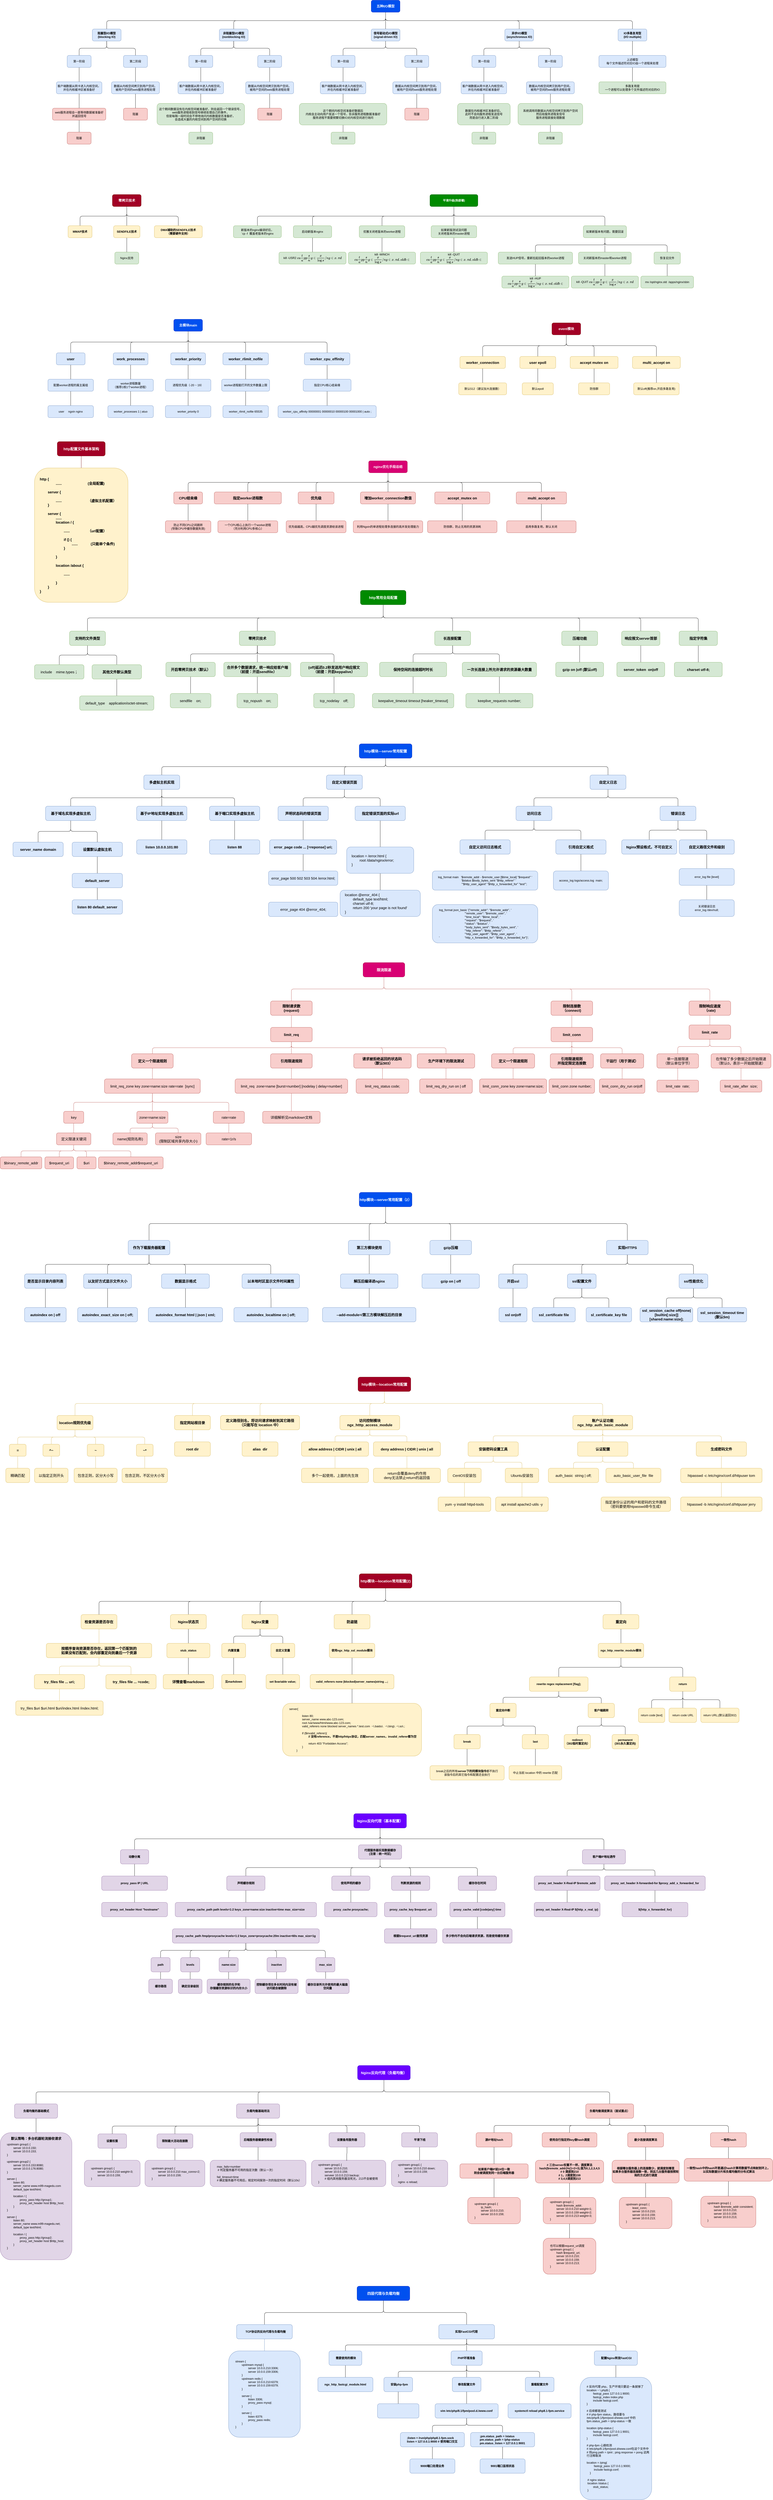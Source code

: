 <mxfile version="24.2.5" type="device">
  <diagram name="第 1 页" id="zAi7u3SdTv54xyxLh2jJ">
    <mxGraphModel dx="3714" dy="1182" grid="1" gridSize="10" guides="1" tooltips="1" connect="1" arrows="1" fold="1" page="1" pageScale="1" pageWidth="827" pageHeight="1169" math="0" shadow="0">
      <root>
        <mxCell id="0" />
        <mxCell id="1" parent="0" />
        <mxCell id="X2gAMAefDESCUH6IUYBI-81" value="" style="group" parent="1" vertex="1" connectable="0">
          <mxGeometry x="-1385" y="80" width="2560" height="600" as="geometry" />
        </mxCell>
        <mxCell id="X2gAMAefDESCUH6IUYBI-7" style="edgeStyle=orthogonalEdgeStyle;rounded=1;orthogonalLoop=1;jettySize=auto;html=1;exitX=0.5;exitY=1;exitDx=0;exitDy=0;entryX=0.5;entryY=0;entryDx=0;entryDy=0;endArrow=none;endFill=0;curved=0;" parent="X2gAMAefDESCUH6IUYBI-81" source="X2gAMAefDESCUH6IUYBI-1" target="X2gAMAefDESCUH6IUYBI-4" edge="1">
          <mxGeometry relative="1" as="geometry" />
        </mxCell>
        <mxCell id="X2gAMAefDESCUH6IUYBI-9" style="edgeStyle=orthogonalEdgeStyle;curved=0;rounded=1;orthogonalLoop=1;jettySize=auto;html=1;exitX=0.5;exitY=1;exitDx=0;exitDy=0;entryX=0.5;entryY=0;entryDx=0;entryDy=0;strokeColor=default;align=center;verticalAlign=middle;fontFamily=Helvetica;fontSize=11;fontColor=default;labelBackgroundColor=default;endArrow=none;endFill=0;" parent="X2gAMAefDESCUH6IUYBI-81" source="X2gAMAefDESCUH6IUYBI-1" target="X2gAMAefDESCUH6IUYBI-3" edge="1">
          <mxGeometry relative="1" as="geometry" />
        </mxCell>
        <mxCell id="X2gAMAefDESCUH6IUYBI-10" style="edgeStyle=orthogonalEdgeStyle;curved=0;rounded=1;orthogonalLoop=1;jettySize=auto;html=1;exitX=0.5;exitY=1;exitDx=0;exitDy=0;entryX=0.5;entryY=0;entryDx=0;entryDy=0;strokeColor=default;align=center;verticalAlign=middle;fontFamily=Helvetica;fontSize=11;fontColor=default;labelBackgroundColor=default;endArrow=none;endFill=0;" parent="X2gAMAefDESCUH6IUYBI-81" source="X2gAMAefDESCUH6IUYBI-1" target="X2gAMAefDESCUH6IUYBI-5" edge="1">
          <mxGeometry relative="1" as="geometry" />
        </mxCell>
        <mxCell id="X2gAMAefDESCUH6IUYBI-11" style="edgeStyle=orthogonalEdgeStyle;curved=0;rounded=1;orthogonalLoop=1;jettySize=auto;html=1;exitX=0.5;exitY=1;exitDx=0;exitDy=0;entryX=0.5;entryY=0;entryDx=0;entryDy=0;strokeColor=default;align=center;verticalAlign=middle;fontFamily=Helvetica;fontSize=11;fontColor=default;labelBackgroundColor=default;endArrow=none;endFill=0;" parent="X2gAMAefDESCUH6IUYBI-81" source="X2gAMAefDESCUH6IUYBI-1" target="X2gAMAefDESCUH6IUYBI-2" edge="1">
          <mxGeometry relative="1" as="geometry" />
        </mxCell>
        <mxCell id="X2gAMAefDESCUH6IUYBI-12" style="edgeStyle=orthogonalEdgeStyle;curved=0;rounded=1;orthogonalLoop=1;jettySize=auto;html=1;exitX=0.5;exitY=1;exitDx=0;exitDy=0;entryX=0.5;entryY=0;entryDx=0;entryDy=0;strokeColor=default;align=center;verticalAlign=middle;fontFamily=Helvetica;fontSize=11;fontColor=default;labelBackgroundColor=default;endArrow=none;endFill=0;" parent="X2gAMAefDESCUH6IUYBI-81" source="X2gAMAefDESCUH6IUYBI-1" target="X2gAMAefDESCUH6IUYBI-6" edge="1">
          <mxGeometry relative="1" as="geometry" />
        </mxCell>
        <mxCell id="X2gAMAefDESCUH6IUYBI-1" value="五种I/O模型" style="rounded=1;whiteSpace=wrap;html=1;fillColor=#0050ef;fontColor=#ffffff;strokeColor=#001DBC;fontStyle=1;fontSize=14;" parent="X2gAMAefDESCUH6IUYBI-81" vertex="1">
          <mxGeometry x="1330" width="120" height="50" as="geometry" />
        </mxCell>
        <mxCell id="X2gAMAefDESCUH6IUYBI-15" style="edgeStyle=orthogonalEdgeStyle;curved=0;rounded=1;orthogonalLoop=1;jettySize=auto;html=1;exitX=0.5;exitY=1;exitDx=0;exitDy=0;entryX=0.5;entryY=0;entryDx=0;entryDy=0;strokeColor=default;align=center;verticalAlign=middle;fontFamily=Helvetica;fontSize=11;fontColor=default;labelBackgroundColor=default;endArrow=none;endFill=0;" parent="X2gAMAefDESCUH6IUYBI-81" source="X2gAMAefDESCUH6IUYBI-2" target="X2gAMAefDESCUH6IUYBI-13" edge="1">
          <mxGeometry relative="1" as="geometry" />
        </mxCell>
        <mxCell id="X2gAMAefDESCUH6IUYBI-16" style="edgeStyle=orthogonalEdgeStyle;curved=0;rounded=1;orthogonalLoop=1;jettySize=auto;html=1;exitX=0.5;exitY=1;exitDx=0;exitDy=0;entryX=0.5;entryY=0;entryDx=0;entryDy=0;strokeColor=default;align=center;verticalAlign=middle;fontFamily=Helvetica;fontSize=11;fontColor=default;labelBackgroundColor=default;endArrow=none;endFill=0;" parent="X2gAMAefDESCUH6IUYBI-81" source="X2gAMAefDESCUH6IUYBI-2" target="X2gAMAefDESCUH6IUYBI-14" edge="1">
          <mxGeometry relative="1" as="geometry" />
        </mxCell>
        <mxCell id="X2gAMAefDESCUH6IUYBI-2" value="阻塞型I/O模型&lt;div&gt;(blocking IO)&lt;/div&gt;" style="rounded=1;whiteSpace=wrap;html=1;fillColor=#dae8fc;strokeColor=#6c8ebf;fontStyle=1" parent="X2gAMAefDESCUH6IUYBI-81" vertex="1">
          <mxGeometry x="166.25" y="120" width="120" height="50" as="geometry" />
        </mxCell>
        <mxCell id="X2gAMAefDESCUH6IUYBI-27" style="edgeStyle=orthogonalEdgeStyle;curved=0;rounded=1;orthogonalLoop=1;jettySize=auto;html=1;exitX=0.5;exitY=1;exitDx=0;exitDy=0;entryX=0.5;entryY=0;entryDx=0;entryDy=0;strokeColor=default;align=center;verticalAlign=middle;fontFamily=Helvetica;fontSize=11;fontColor=default;labelBackgroundColor=default;endArrow=none;endFill=0;" parent="X2gAMAefDESCUH6IUYBI-81" source="X2gAMAefDESCUH6IUYBI-3" target="X2gAMAefDESCUH6IUYBI-25" edge="1">
          <mxGeometry relative="1" as="geometry" />
        </mxCell>
        <mxCell id="X2gAMAefDESCUH6IUYBI-28" style="edgeStyle=orthogonalEdgeStyle;curved=0;rounded=1;orthogonalLoop=1;jettySize=auto;html=1;exitX=0.5;exitY=1;exitDx=0;exitDy=0;strokeColor=default;align=center;verticalAlign=middle;fontFamily=Helvetica;fontSize=11;fontColor=default;labelBackgroundColor=default;endArrow=none;endFill=0;" parent="X2gAMAefDESCUH6IUYBI-81" source="X2gAMAefDESCUH6IUYBI-3" target="X2gAMAefDESCUH6IUYBI-26" edge="1">
          <mxGeometry relative="1" as="geometry" />
        </mxCell>
        <mxCell id="X2gAMAefDESCUH6IUYBI-3" value="非阻塞型I/O模型&lt;div&gt;(nonblocking IO)&lt;/div&gt;" style="rounded=1;whiteSpace=wrap;html=1;fillColor=#dae8fc;strokeColor=#6c8ebf;fontStyle=1" parent="X2gAMAefDESCUH6IUYBI-81" vertex="1">
          <mxGeometry x="696.25" y="120" width="120" height="50" as="geometry" />
        </mxCell>
        <mxCell id="X2gAMAefDESCUH6IUYBI-45" style="edgeStyle=orthogonalEdgeStyle;curved=0;rounded=1;orthogonalLoop=1;jettySize=auto;html=1;exitX=0.5;exitY=1;exitDx=0;exitDy=0;entryX=0.5;entryY=0;entryDx=0;entryDy=0;strokeColor=default;align=center;verticalAlign=middle;fontFamily=Helvetica;fontSize=11;fontColor=default;labelBackgroundColor=default;endArrow=none;endFill=0;" parent="X2gAMAefDESCUH6IUYBI-81" source="X2gAMAefDESCUH6IUYBI-4" target="X2gAMAefDESCUH6IUYBI-44" edge="1">
          <mxGeometry relative="1" as="geometry" />
        </mxCell>
        <mxCell id="X2gAMAefDESCUH6IUYBI-58" style="edgeStyle=orthogonalEdgeStyle;curved=0;rounded=1;orthogonalLoop=1;jettySize=auto;html=1;exitX=0.5;exitY=1;exitDx=0;exitDy=0;entryX=0.5;entryY=0;entryDx=0;entryDy=0;strokeColor=default;align=center;verticalAlign=middle;fontFamily=Helvetica;fontSize=11;fontColor=default;labelBackgroundColor=default;endArrow=none;endFill=0;" parent="X2gAMAefDESCUH6IUYBI-81" source="X2gAMAefDESCUH6IUYBI-4" target="X2gAMAefDESCUH6IUYBI-54" edge="1">
          <mxGeometry relative="1" as="geometry" />
        </mxCell>
        <mxCell id="X2gAMAefDESCUH6IUYBI-4" value="信号驱动式I/O模型&lt;div&gt;(signal-driven IO)&lt;/div&gt;" style="rounded=1;whiteSpace=wrap;html=1;fillColor=#dae8fc;strokeColor=#6c8ebf;fontStyle=1" parent="X2gAMAefDESCUH6IUYBI-81" vertex="1">
          <mxGeometry x="1330" y="120" width="120" height="50" as="geometry" />
        </mxCell>
        <mxCell id="X2gAMAefDESCUH6IUYBI-73" style="edgeStyle=orthogonalEdgeStyle;curved=0;rounded=1;orthogonalLoop=1;jettySize=auto;html=1;exitX=0.5;exitY=1;exitDx=0;exitDy=0;entryX=0.5;entryY=0;entryDx=0;entryDy=0;strokeColor=default;align=center;verticalAlign=middle;fontFamily=Helvetica;fontSize=11;fontColor=default;labelBackgroundColor=default;endArrow=none;endFill=0;" parent="X2gAMAefDESCUH6IUYBI-81" source="X2gAMAefDESCUH6IUYBI-5" target="X2gAMAefDESCUH6IUYBI-60" edge="1">
          <mxGeometry relative="1" as="geometry" />
        </mxCell>
        <mxCell id="X2gAMAefDESCUH6IUYBI-74" style="edgeStyle=orthogonalEdgeStyle;curved=0;rounded=1;orthogonalLoop=1;jettySize=auto;html=1;exitX=0.5;exitY=1;exitDx=0;exitDy=0;entryX=0.5;entryY=0;entryDx=0;entryDy=0;strokeColor=default;align=center;verticalAlign=middle;fontFamily=Helvetica;fontSize=11;fontColor=default;labelBackgroundColor=default;endArrow=none;endFill=0;" parent="X2gAMAefDESCUH6IUYBI-81" source="X2gAMAefDESCUH6IUYBI-5" target="X2gAMAefDESCUH6IUYBI-66" edge="1">
          <mxGeometry relative="1" as="geometry" />
        </mxCell>
        <mxCell id="X2gAMAefDESCUH6IUYBI-5" value="异步I/O模型&lt;div&gt;(asynchronous IO)&lt;/div&gt;" style="rounded=1;whiteSpace=wrap;html=1;fillColor=#dae8fc;strokeColor=#6c8ebf;fontStyle=1" parent="X2gAMAefDESCUH6IUYBI-81" vertex="1">
          <mxGeometry x="1887.5" y="120" width="120" height="50" as="geometry" />
        </mxCell>
        <mxCell id="X2gAMAefDESCUH6IUYBI-76" style="edgeStyle=orthogonalEdgeStyle;curved=0;rounded=1;orthogonalLoop=1;jettySize=auto;html=1;exitX=0.5;exitY=1;exitDx=0;exitDy=0;entryX=0.5;entryY=0;entryDx=0;entryDy=0;strokeColor=default;align=center;verticalAlign=middle;fontFamily=Helvetica;fontSize=11;fontColor=default;labelBackgroundColor=default;endArrow=none;endFill=0;" parent="X2gAMAefDESCUH6IUYBI-81" source="X2gAMAefDESCUH6IUYBI-6" target="X2gAMAefDESCUH6IUYBI-75" edge="1">
          <mxGeometry relative="1" as="geometry" />
        </mxCell>
        <mxCell id="X2gAMAefDESCUH6IUYBI-6" value="IO多路复用型&lt;div&gt;(I/O multiple)&lt;/div&gt;" style="rounded=1;whiteSpace=wrap;html=1;fillColor=#dae8fc;strokeColor=#6c8ebf;fontStyle=1" parent="X2gAMAefDESCUH6IUYBI-81" vertex="1">
          <mxGeometry x="2360" y="120" width="120" height="50" as="geometry" />
        </mxCell>
        <mxCell id="X2gAMAefDESCUH6IUYBI-19" style="edgeStyle=orthogonalEdgeStyle;curved=0;rounded=1;orthogonalLoop=1;jettySize=auto;html=1;exitX=0.5;exitY=1;exitDx=0;exitDy=0;entryX=0.5;entryY=0;entryDx=0;entryDy=0;strokeColor=default;align=center;verticalAlign=middle;fontFamily=Helvetica;fontSize=11;fontColor=default;labelBackgroundColor=default;endArrow=none;endFill=0;" parent="X2gAMAefDESCUH6IUYBI-81" source="X2gAMAefDESCUH6IUYBI-13" target="X2gAMAefDESCUH6IUYBI-17" edge="1">
          <mxGeometry relative="1" as="geometry" />
        </mxCell>
        <mxCell id="X2gAMAefDESCUH6IUYBI-13" value="第一阶段" style="rounded=1;whiteSpace=wrap;html=1;fillColor=#dae8fc;strokeColor=#6c8ebf;fontStyle=0" parent="X2gAMAefDESCUH6IUYBI-81" vertex="1">
          <mxGeometry x="61.25" y="230" width="100" height="50" as="geometry" />
        </mxCell>
        <mxCell id="X2gAMAefDESCUH6IUYBI-20" style="edgeStyle=orthogonalEdgeStyle;curved=0;rounded=1;orthogonalLoop=1;jettySize=auto;html=1;exitX=0.5;exitY=1;exitDx=0;exitDy=0;entryX=0.5;entryY=0;entryDx=0;entryDy=0;strokeColor=default;align=center;verticalAlign=middle;fontFamily=Helvetica;fontSize=11;fontColor=default;labelBackgroundColor=default;endArrow=none;endFill=0;" parent="X2gAMAefDESCUH6IUYBI-81" source="X2gAMAefDESCUH6IUYBI-14" target="X2gAMAefDESCUH6IUYBI-18" edge="1">
          <mxGeometry relative="1" as="geometry" />
        </mxCell>
        <mxCell id="X2gAMAefDESCUH6IUYBI-14" value="第二阶段" style="rounded=1;whiteSpace=wrap;html=1;fillColor=#dae8fc;strokeColor=#6c8ebf;fontStyle=0" parent="X2gAMAefDESCUH6IUYBI-81" vertex="1">
          <mxGeometry x="296.25" y="230" width="100" height="50" as="geometry" />
        </mxCell>
        <mxCell id="X2gAMAefDESCUH6IUYBI-24" style="edgeStyle=orthogonalEdgeStyle;curved=0;rounded=1;orthogonalLoop=1;jettySize=auto;html=1;exitX=0.5;exitY=1;exitDx=0;exitDy=0;entryX=0.5;entryY=0;entryDx=0;entryDy=0;strokeColor=default;align=center;verticalAlign=middle;fontFamily=Helvetica;fontSize=11;fontColor=default;labelBackgroundColor=default;endArrow=none;endFill=0;" parent="X2gAMAefDESCUH6IUYBI-81" source="X2gAMAefDESCUH6IUYBI-17" target="X2gAMAefDESCUH6IUYBI-21" edge="1">
          <mxGeometry relative="1" as="geometry" />
        </mxCell>
        <mxCell id="X2gAMAefDESCUH6IUYBI-17" value="客户端数据从网卡进入内核空间，并在内核缓冲区被准备好" style="rounded=1;whiteSpace=wrap;html=1;fillColor=#dae8fc;strokeColor=#6c8ebf;fontStyle=0" parent="X2gAMAefDESCUH6IUYBI-81" vertex="1">
          <mxGeometry x="16.25" y="340" width="190" height="50" as="geometry" />
        </mxCell>
        <mxCell id="X2gAMAefDESCUH6IUYBI-23" style="edgeStyle=orthogonalEdgeStyle;curved=0;rounded=1;orthogonalLoop=1;jettySize=auto;html=1;exitX=0.5;exitY=1;exitDx=0;exitDy=0;entryX=0.5;entryY=0;entryDx=0;entryDy=0;strokeColor=default;align=center;verticalAlign=middle;fontFamily=Helvetica;fontSize=11;fontColor=default;labelBackgroundColor=default;endArrow=none;endFill=0;" parent="X2gAMAefDESCUH6IUYBI-81" source="X2gAMAefDESCUH6IUYBI-18" target="X2gAMAefDESCUH6IUYBI-22" edge="1">
          <mxGeometry relative="1" as="geometry" />
        </mxCell>
        <mxCell id="X2gAMAefDESCUH6IUYBI-18" value="数据从内核空间拷贝到用户空间，&lt;div&gt;被用户空间的web服务进程处理&lt;/div&gt;" style="rounded=1;whiteSpace=wrap;html=1;fillColor=#dae8fc;strokeColor=#6c8ebf;fontStyle=0" parent="X2gAMAefDESCUH6IUYBI-81" vertex="1">
          <mxGeometry x="246.25" y="340" width="200" height="50" as="geometry" />
        </mxCell>
        <mxCell id="X2gAMAefDESCUH6IUYBI-30" style="edgeStyle=orthogonalEdgeStyle;curved=0;rounded=1;orthogonalLoop=1;jettySize=auto;html=1;exitX=0.5;exitY=1;exitDx=0;exitDy=0;entryX=0.5;entryY=0;entryDx=0;entryDy=0;strokeColor=default;align=center;verticalAlign=middle;fontFamily=Helvetica;fontSize=11;fontColor=default;labelBackgroundColor=default;endArrow=none;endFill=0;" parent="X2gAMAefDESCUH6IUYBI-81" source="X2gAMAefDESCUH6IUYBI-21" target="X2gAMAefDESCUH6IUYBI-29" edge="1">
          <mxGeometry relative="1" as="geometry" />
        </mxCell>
        <mxCell id="X2gAMAefDESCUH6IUYBI-21" value="&lt;div&gt;web服务进程会一直等待数据被准备好&lt;/div&gt;&lt;div&gt;并返回信号&lt;/div&gt;" style="rounded=1;whiteSpace=wrap;html=1;fillColor=#f8cecc;strokeColor=#b85450;fontStyle=0" parent="X2gAMAefDESCUH6IUYBI-81" vertex="1">
          <mxGeometry y="450" width="222.5" height="50" as="geometry" />
        </mxCell>
        <mxCell id="X2gAMAefDESCUH6IUYBI-22" value="阻塞" style="rounded=1;whiteSpace=wrap;html=1;fillColor=#f8cecc;strokeColor=#b85450;fontStyle=0" parent="X2gAMAefDESCUH6IUYBI-81" vertex="1">
          <mxGeometry x="296.25" y="450" width="100" height="50" as="geometry" />
        </mxCell>
        <mxCell id="X2gAMAefDESCUH6IUYBI-32" style="edgeStyle=orthogonalEdgeStyle;curved=0;rounded=1;orthogonalLoop=1;jettySize=auto;html=1;exitX=0.5;exitY=1;exitDx=0;exitDy=0;entryX=0.5;entryY=0;entryDx=0;entryDy=0;strokeColor=default;align=center;verticalAlign=middle;fontFamily=Helvetica;fontSize=11;fontColor=default;labelBackgroundColor=default;endArrow=none;endFill=0;" parent="X2gAMAefDESCUH6IUYBI-81" source="X2gAMAefDESCUH6IUYBI-25" target="X2gAMAefDESCUH6IUYBI-31" edge="1">
          <mxGeometry relative="1" as="geometry" />
        </mxCell>
        <mxCell id="X2gAMAefDESCUH6IUYBI-25" value="第一阶段" style="rounded=1;whiteSpace=wrap;html=1;fillColor=#dae8fc;strokeColor=#6c8ebf;fontStyle=0" parent="X2gAMAefDESCUH6IUYBI-81" vertex="1">
          <mxGeometry x="568.75" y="230" width="100" height="50" as="geometry" />
        </mxCell>
        <mxCell id="X2gAMAefDESCUH6IUYBI-39" style="edgeStyle=orthogonalEdgeStyle;curved=0;rounded=1;orthogonalLoop=1;jettySize=auto;html=1;exitX=0.5;exitY=1;exitDx=0;exitDy=0;entryX=0.5;entryY=0;entryDx=0;entryDy=0;strokeColor=default;align=center;verticalAlign=middle;fontFamily=Helvetica;fontSize=11;fontColor=default;labelBackgroundColor=default;endArrow=none;endFill=0;" parent="X2gAMAefDESCUH6IUYBI-81" source="X2gAMAefDESCUH6IUYBI-26" target="X2gAMAefDESCUH6IUYBI-38" edge="1">
          <mxGeometry relative="1" as="geometry" />
        </mxCell>
        <mxCell id="X2gAMAefDESCUH6IUYBI-26" value="第二阶段" style="rounded=1;whiteSpace=wrap;html=1;fillColor=#dae8fc;strokeColor=#6c8ebf;fontStyle=0" parent="X2gAMAefDESCUH6IUYBI-81" vertex="1">
          <mxGeometry x="856.25" y="230" width="100" height="50" as="geometry" />
        </mxCell>
        <mxCell id="X2gAMAefDESCUH6IUYBI-29" value="阻塞" style="rounded=1;whiteSpace=wrap;html=1;fillColor=#f8cecc;strokeColor=#b85450;fontStyle=0" parent="X2gAMAefDESCUH6IUYBI-81" vertex="1">
          <mxGeometry x="61.25" y="550" width="100" height="50" as="geometry" />
        </mxCell>
        <mxCell id="X2gAMAefDESCUH6IUYBI-35" style="edgeStyle=orthogonalEdgeStyle;curved=0;rounded=1;orthogonalLoop=1;jettySize=auto;html=1;exitX=0.5;exitY=1;exitDx=0;exitDy=0;entryX=0.5;entryY=0;entryDx=0;entryDy=0;strokeColor=default;align=center;verticalAlign=middle;fontFamily=Helvetica;fontSize=11;fontColor=default;labelBackgroundColor=default;endArrow=none;endFill=0;" parent="X2gAMAefDESCUH6IUYBI-81" source="X2gAMAefDESCUH6IUYBI-31" target="X2gAMAefDESCUH6IUYBI-34" edge="1">
          <mxGeometry relative="1" as="geometry" />
        </mxCell>
        <mxCell id="X2gAMAefDESCUH6IUYBI-31" value="客户端数据从网卡进入内核空间，并在内核缓冲区被准备好" style="rounded=1;whiteSpace=wrap;html=1;fillColor=#dae8fc;strokeColor=#6c8ebf;fontStyle=0" parent="X2gAMAefDESCUH6IUYBI-81" vertex="1">
          <mxGeometry x="523.75" y="340" width="190" height="50" as="geometry" />
        </mxCell>
        <mxCell id="X2gAMAefDESCUH6IUYBI-37" style="edgeStyle=orthogonalEdgeStyle;curved=0;rounded=1;orthogonalLoop=1;jettySize=auto;html=1;exitX=0.5;exitY=1;exitDx=0;exitDy=0;entryX=0.5;entryY=0;entryDx=0;entryDy=0;strokeColor=default;align=center;verticalAlign=middle;fontFamily=Helvetica;fontSize=11;fontColor=default;labelBackgroundColor=default;endArrow=none;endFill=0;" parent="X2gAMAefDESCUH6IUYBI-81" source="X2gAMAefDESCUH6IUYBI-34" target="X2gAMAefDESCUH6IUYBI-36" edge="1">
          <mxGeometry relative="1" as="geometry" />
        </mxCell>
        <mxCell id="X2gAMAefDESCUH6IUYBI-34" value="这个期间数据没有在内核空间被准备好，则会返回一个错误信号，&lt;div&gt;web服务进程收到信号继续处理自己的事件，&lt;/div&gt;&lt;div&gt;但是每隔一段时间会不停地询问内核数据是否准备好，&lt;/div&gt;&lt;div&gt;会造成大量的内核空间到用户空间的切换&lt;/div&gt;" style="rounded=1;whiteSpace=wrap;html=1;fillColor=#d5e8d4;strokeColor=#82b366;fontStyle=0" parent="X2gAMAefDESCUH6IUYBI-81" vertex="1">
          <mxGeometry x="436.25" y="430" width="365" height="90" as="geometry" />
        </mxCell>
        <mxCell id="X2gAMAefDESCUH6IUYBI-36" value="非阻塞" style="rounded=1;whiteSpace=wrap;html=1;fillColor=#d5e8d4;strokeColor=#82b366;fontStyle=0" parent="X2gAMAefDESCUH6IUYBI-81" vertex="1">
          <mxGeometry x="568.75" y="550" width="100" height="50" as="geometry" />
        </mxCell>
        <mxCell id="X2gAMAefDESCUH6IUYBI-43" style="edgeStyle=orthogonalEdgeStyle;curved=0;rounded=1;orthogonalLoop=1;jettySize=auto;html=1;exitX=0.5;exitY=1;exitDx=0;exitDy=0;entryX=0.5;entryY=0;entryDx=0;entryDy=0;strokeColor=default;align=center;verticalAlign=middle;fontFamily=Helvetica;fontSize=11;fontColor=default;labelBackgroundColor=default;endArrow=none;endFill=0;" parent="X2gAMAefDESCUH6IUYBI-81" source="X2gAMAefDESCUH6IUYBI-38" target="X2gAMAefDESCUH6IUYBI-40" edge="1">
          <mxGeometry relative="1" as="geometry" />
        </mxCell>
        <mxCell id="X2gAMAefDESCUH6IUYBI-38" value="数据从内核空间拷贝到用户空间，&lt;div&gt;被用户空间的web服务进程处理&lt;/div&gt;" style="rounded=1;whiteSpace=wrap;html=1;fillColor=#dae8fc;strokeColor=#6c8ebf;fontStyle=0" parent="X2gAMAefDESCUH6IUYBI-81" vertex="1">
          <mxGeometry x="806.25" y="340" width="200" height="50" as="geometry" />
        </mxCell>
        <mxCell id="X2gAMAefDESCUH6IUYBI-40" value="阻塞" style="rounded=1;whiteSpace=wrap;html=1;fillColor=#f8cecc;strokeColor=#b85450;fontStyle=0" parent="X2gAMAefDESCUH6IUYBI-81" vertex="1">
          <mxGeometry x="856.25" y="450" width="100" height="50" as="geometry" />
        </mxCell>
        <mxCell id="X2gAMAefDESCUH6IUYBI-47" style="edgeStyle=orthogonalEdgeStyle;curved=0;rounded=1;orthogonalLoop=1;jettySize=auto;html=1;exitX=0.5;exitY=1;exitDx=0;exitDy=0;entryX=0.5;entryY=0;entryDx=0;entryDy=0;strokeColor=default;align=center;verticalAlign=middle;fontFamily=Helvetica;fontSize=11;fontColor=default;labelBackgroundColor=default;endArrow=none;endFill=0;" parent="X2gAMAefDESCUH6IUYBI-81" source="X2gAMAefDESCUH6IUYBI-44" target="X2gAMAefDESCUH6IUYBI-46" edge="1">
          <mxGeometry relative="1" as="geometry" />
        </mxCell>
        <mxCell id="X2gAMAefDESCUH6IUYBI-44" value="第一阶段" style="rounded=1;whiteSpace=wrap;html=1;fillColor=#dae8fc;strokeColor=#6c8ebf;fontStyle=0" parent="X2gAMAefDESCUH6IUYBI-81" vertex="1">
          <mxGeometry x="1162.5" y="230" width="100" height="50" as="geometry" />
        </mxCell>
        <mxCell id="X2gAMAefDESCUH6IUYBI-49" style="edgeStyle=orthogonalEdgeStyle;curved=0;rounded=1;orthogonalLoop=1;jettySize=auto;html=1;exitX=0.5;exitY=1;exitDx=0;exitDy=0;entryX=0.5;entryY=0;entryDx=0;entryDy=0;strokeColor=default;align=center;verticalAlign=middle;fontFamily=Helvetica;fontSize=11;fontColor=default;labelBackgroundColor=default;endArrow=none;endFill=0;" parent="X2gAMAefDESCUH6IUYBI-81" source="X2gAMAefDESCUH6IUYBI-46" target="X2gAMAefDESCUH6IUYBI-48" edge="1">
          <mxGeometry relative="1" as="geometry" />
        </mxCell>
        <mxCell id="X2gAMAefDESCUH6IUYBI-46" value="客户端数据从网卡进入内核空间，并在内核缓冲区被准备好" style="rounded=1;whiteSpace=wrap;html=1;fillColor=#dae8fc;strokeColor=#6c8ebf;fontStyle=0" parent="X2gAMAefDESCUH6IUYBI-81" vertex="1">
          <mxGeometry x="1117.5" y="340" width="190" height="50" as="geometry" />
        </mxCell>
        <mxCell id="X2gAMAefDESCUH6IUYBI-51" style="edgeStyle=orthogonalEdgeStyle;curved=0;rounded=1;orthogonalLoop=1;jettySize=auto;html=1;exitX=0.5;exitY=1;exitDx=0;exitDy=0;entryX=0.5;entryY=0;entryDx=0;entryDy=0;strokeColor=default;align=center;verticalAlign=middle;fontFamily=Helvetica;fontSize=11;fontColor=default;labelBackgroundColor=default;endArrow=none;endFill=0;" parent="X2gAMAefDESCUH6IUYBI-81" source="X2gAMAefDESCUH6IUYBI-48" target="X2gAMAefDESCUH6IUYBI-50" edge="1">
          <mxGeometry relative="1" as="geometry" />
        </mxCell>
        <mxCell id="X2gAMAefDESCUH6IUYBI-48" value="这个期间内核空间准备好数据后&lt;br&gt;&lt;div&gt;内核会主动向用户发送一个信号，告诉服务进程数据准备好&lt;/div&gt;&lt;div&gt;服务进程不需要频繁切换IO对内核空间进行询问&lt;/div&gt;" style="rounded=1;whiteSpace=wrap;html=1;fillColor=#d5e8d4;strokeColor=#82b366;fontStyle=0" parent="X2gAMAefDESCUH6IUYBI-81" vertex="1">
          <mxGeometry x="1030" y="430" width="365" height="90" as="geometry" />
        </mxCell>
        <mxCell id="X2gAMAefDESCUH6IUYBI-50" value="非阻塞" style="rounded=1;whiteSpace=wrap;html=1;fillColor=#d5e8d4;strokeColor=#82b366;fontStyle=0" parent="X2gAMAefDESCUH6IUYBI-81" vertex="1">
          <mxGeometry x="1162.5" y="550" width="100" height="50" as="geometry" />
        </mxCell>
        <mxCell id="X2gAMAefDESCUH6IUYBI-53" style="edgeStyle=orthogonalEdgeStyle;curved=0;rounded=1;orthogonalLoop=1;jettySize=auto;html=1;exitX=0.5;exitY=1;exitDx=0;exitDy=0;entryX=0.5;entryY=0;entryDx=0;entryDy=0;strokeColor=default;align=center;verticalAlign=middle;fontFamily=Helvetica;fontSize=11;fontColor=default;labelBackgroundColor=default;endArrow=none;endFill=0;" parent="X2gAMAefDESCUH6IUYBI-81" source="X2gAMAefDESCUH6IUYBI-54" target="X2gAMAefDESCUH6IUYBI-56" edge="1">
          <mxGeometry relative="1" as="geometry" />
        </mxCell>
        <mxCell id="X2gAMAefDESCUH6IUYBI-54" value="第二阶段" style="rounded=1;whiteSpace=wrap;html=1;fillColor=#dae8fc;strokeColor=#6c8ebf;fontStyle=0" parent="X2gAMAefDESCUH6IUYBI-81" vertex="1">
          <mxGeometry x="1470" y="230" width="100" height="50" as="geometry" />
        </mxCell>
        <mxCell id="X2gAMAefDESCUH6IUYBI-55" style="edgeStyle=orthogonalEdgeStyle;curved=0;rounded=1;orthogonalLoop=1;jettySize=auto;html=1;exitX=0.5;exitY=1;exitDx=0;exitDy=0;entryX=0.5;entryY=0;entryDx=0;entryDy=0;strokeColor=default;align=center;verticalAlign=middle;fontFamily=Helvetica;fontSize=11;fontColor=default;labelBackgroundColor=default;endArrow=none;endFill=0;" parent="X2gAMAefDESCUH6IUYBI-81" source="X2gAMAefDESCUH6IUYBI-56" target="X2gAMAefDESCUH6IUYBI-57" edge="1">
          <mxGeometry relative="1" as="geometry" />
        </mxCell>
        <mxCell id="X2gAMAefDESCUH6IUYBI-56" value="数据从内核空间拷贝到用户空间，&lt;div&gt;被用户空间的web服务进程处理&lt;/div&gt;" style="rounded=1;whiteSpace=wrap;html=1;fillColor=#dae8fc;strokeColor=#6c8ebf;fontStyle=0" parent="X2gAMAefDESCUH6IUYBI-81" vertex="1">
          <mxGeometry x="1420" y="340" width="200" height="50" as="geometry" />
        </mxCell>
        <mxCell id="X2gAMAefDESCUH6IUYBI-57" value="阻塞" style="rounded=1;whiteSpace=wrap;html=1;fillColor=#f8cecc;strokeColor=#b85450;fontStyle=0" parent="X2gAMAefDESCUH6IUYBI-81" vertex="1">
          <mxGeometry x="1470" y="450" width="100" height="50" as="geometry" />
        </mxCell>
        <mxCell id="X2gAMAefDESCUH6IUYBI-59" style="edgeStyle=orthogonalEdgeStyle;curved=0;rounded=1;orthogonalLoop=1;jettySize=auto;html=1;exitX=0.5;exitY=1;exitDx=0;exitDy=0;entryX=0.5;entryY=0;entryDx=0;entryDy=0;strokeColor=default;align=center;verticalAlign=middle;fontFamily=Helvetica;fontSize=11;fontColor=default;labelBackgroundColor=default;endArrow=none;endFill=0;" parent="X2gAMAefDESCUH6IUYBI-81" source="X2gAMAefDESCUH6IUYBI-60" target="X2gAMAefDESCUH6IUYBI-62" edge="1">
          <mxGeometry relative="1" as="geometry" />
        </mxCell>
        <mxCell id="X2gAMAefDESCUH6IUYBI-60" value="第一阶段" style="rounded=1;whiteSpace=wrap;html=1;fillColor=#dae8fc;strokeColor=#6c8ebf;fontStyle=0" parent="X2gAMAefDESCUH6IUYBI-81" vertex="1">
          <mxGeometry x="1750" y="230" width="100" height="50" as="geometry" />
        </mxCell>
        <mxCell id="X2gAMAefDESCUH6IUYBI-61" style="edgeStyle=orthogonalEdgeStyle;curved=0;rounded=1;orthogonalLoop=1;jettySize=auto;html=1;exitX=0.5;exitY=1;exitDx=0;exitDy=0;entryX=0.5;entryY=0;entryDx=0;entryDy=0;strokeColor=default;align=center;verticalAlign=middle;fontFamily=Helvetica;fontSize=11;fontColor=default;labelBackgroundColor=default;endArrow=none;endFill=0;" parent="X2gAMAefDESCUH6IUYBI-81" source="X2gAMAefDESCUH6IUYBI-62" target="X2gAMAefDESCUH6IUYBI-64" edge="1">
          <mxGeometry relative="1" as="geometry" />
        </mxCell>
        <mxCell id="X2gAMAefDESCUH6IUYBI-62" value="客户端数据从网卡进入内核空间，并在内核缓冲区被准备好" style="rounded=1;whiteSpace=wrap;html=1;fillColor=#dae8fc;strokeColor=#6c8ebf;fontStyle=0" parent="X2gAMAefDESCUH6IUYBI-81" vertex="1">
          <mxGeometry x="1705" y="340" width="190" height="50" as="geometry" />
        </mxCell>
        <mxCell id="X2gAMAefDESCUH6IUYBI-63" style="edgeStyle=orthogonalEdgeStyle;curved=0;rounded=1;orthogonalLoop=1;jettySize=auto;html=1;exitX=0.5;exitY=1;exitDx=0;exitDy=0;entryX=0.5;entryY=0;entryDx=0;entryDy=0;strokeColor=default;align=center;verticalAlign=middle;fontFamily=Helvetica;fontSize=11;fontColor=default;labelBackgroundColor=default;endArrow=none;endFill=0;" parent="X2gAMAefDESCUH6IUYBI-81" source="X2gAMAefDESCUH6IUYBI-64" target="X2gAMAefDESCUH6IUYBI-65" edge="1">
          <mxGeometry relative="1" as="geometry" />
        </mxCell>
        <mxCell id="X2gAMAefDESCUH6IUYBI-64" value="数据在内核缓冲区准备好后，&lt;div&gt;此时不会向服务进程发送信号&lt;div&gt;而是自行进入第二阶段&lt;/div&gt;&lt;/div&gt;" style="rounded=1;whiteSpace=wrap;html=1;fillColor=#d5e8d4;strokeColor=#82b366;fontStyle=0" parent="X2gAMAefDESCUH6IUYBI-81" vertex="1">
          <mxGeometry x="1690" y="430" width="220" height="90" as="geometry" />
        </mxCell>
        <mxCell id="X2gAMAefDESCUH6IUYBI-65" value="非阻塞" style="rounded=1;whiteSpace=wrap;html=1;fillColor=#d5e8d4;strokeColor=#82b366;fontStyle=0" parent="X2gAMAefDESCUH6IUYBI-81" vertex="1">
          <mxGeometry x="1750" y="550" width="100" height="50" as="geometry" />
        </mxCell>
        <mxCell id="X2gAMAefDESCUH6IUYBI-72" style="edgeStyle=orthogonalEdgeStyle;curved=0;rounded=1;orthogonalLoop=1;jettySize=auto;html=1;exitX=0.5;exitY=1;exitDx=0;exitDy=0;entryX=0.5;entryY=0;entryDx=0;entryDy=0;strokeColor=default;align=center;verticalAlign=middle;fontFamily=Helvetica;fontSize=11;fontColor=default;labelBackgroundColor=default;endArrow=none;endFill=0;" parent="X2gAMAefDESCUH6IUYBI-81" source="X2gAMAefDESCUH6IUYBI-66" target="X2gAMAefDESCUH6IUYBI-67" edge="1">
          <mxGeometry relative="1" as="geometry" />
        </mxCell>
        <mxCell id="X2gAMAefDESCUH6IUYBI-66" value="第一阶段" style="rounded=1;whiteSpace=wrap;html=1;fillColor=#dae8fc;strokeColor=#6c8ebf;fontStyle=0" parent="X2gAMAefDESCUH6IUYBI-81" vertex="1">
          <mxGeometry x="2027.5" y="230" width="100" height="50" as="geometry" />
        </mxCell>
        <mxCell id="X2gAMAefDESCUH6IUYBI-71" style="edgeStyle=orthogonalEdgeStyle;curved=0;rounded=1;orthogonalLoop=1;jettySize=auto;html=1;exitX=0.5;exitY=1;exitDx=0;exitDy=0;entryX=0.5;entryY=0;entryDx=0;entryDy=0;strokeColor=default;align=center;verticalAlign=middle;fontFamily=Helvetica;fontSize=11;fontColor=default;labelBackgroundColor=default;endArrow=none;endFill=0;" parent="X2gAMAefDESCUH6IUYBI-81" source="X2gAMAefDESCUH6IUYBI-67" target="X2gAMAefDESCUH6IUYBI-68" edge="1">
          <mxGeometry relative="1" as="geometry" />
        </mxCell>
        <mxCell id="X2gAMAefDESCUH6IUYBI-67" value="数据从内核空间拷贝到用户空间，&lt;div&gt;被用户空间的web服务进程处理&lt;/div&gt;" style="rounded=1;whiteSpace=wrap;html=1;fillColor=#dae8fc;strokeColor=#6c8ebf;fontStyle=0" parent="X2gAMAefDESCUH6IUYBI-81" vertex="1">
          <mxGeometry x="1977.5" y="340" width="200" height="50" as="geometry" />
        </mxCell>
        <mxCell id="X2gAMAefDESCUH6IUYBI-70" style="edgeStyle=orthogonalEdgeStyle;curved=0;rounded=1;orthogonalLoop=1;jettySize=auto;html=1;exitX=0.5;exitY=1;exitDx=0;exitDy=0;entryX=0.5;entryY=0;entryDx=0;entryDy=0;strokeColor=default;align=center;verticalAlign=middle;fontFamily=Helvetica;fontSize=11;fontColor=default;labelBackgroundColor=default;endArrow=none;endFill=0;" parent="X2gAMAefDESCUH6IUYBI-81" source="X2gAMAefDESCUH6IUYBI-68" target="X2gAMAefDESCUH6IUYBI-69" edge="1">
          <mxGeometry relative="1" as="geometry" />
        </mxCell>
        <mxCell id="X2gAMAefDESCUH6IUYBI-68" value="系统调用将数据从内核空间拷贝到用户空间&lt;div&gt;然后给服务进程发信号&lt;/div&gt;&lt;div&gt;服务进程直接处理数据&lt;/div&gt;" style="rounded=1;whiteSpace=wrap;html=1;fillColor=#d5e8d4;strokeColor=#82b366;fontStyle=0" parent="X2gAMAefDESCUH6IUYBI-81" vertex="1">
          <mxGeometry x="1942.5" y="430" width="270" height="90" as="geometry" />
        </mxCell>
        <mxCell id="X2gAMAefDESCUH6IUYBI-69" value="非阻塞" style="rounded=1;whiteSpace=wrap;html=1;fillColor=#d5e8d4;strokeColor=#82b366;fontStyle=0" parent="X2gAMAefDESCUH6IUYBI-81" vertex="1">
          <mxGeometry x="2027.5" y="550" width="100" height="50" as="geometry" />
        </mxCell>
        <mxCell id="X2gAMAefDESCUH6IUYBI-79" style="edgeStyle=orthogonalEdgeStyle;curved=0;rounded=1;orthogonalLoop=1;jettySize=auto;html=1;exitX=0.5;exitY=1;exitDx=0;exitDy=0;entryX=0.5;entryY=0;entryDx=0;entryDy=0;strokeColor=default;align=center;verticalAlign=middle;fontFamily=Helvetica;fontSize=11;fontColor=default;labelBackgroundColor=default;endArrow=none;endFill=0;" parent="X2gAMAefDESCUH6IUYBI-81" source="X2gAMAefDESCUH6IUYBI-75" target="X2gAMAefDESCUH6IUYBI-78" edge="1">
          <mxGeometry relative="1" as="geometry" />
        </mxCell>
        <mxCell id="X2gAMAefDESCUH6IUYBI-75" value="上述模型&lt;div&gt;每个文件描述符对应IO由一个进程来处理&lt;/div&gt;" style="rounded=1;whiteSpace=wrap;html=1;fillColor=#dae8fc;strokeColor=#6c8ebf;fontStyle=0" parent="X2gAMAefDESCUH6IUYBI-81" vertex="1">
          <mxGeometry x="2280" y="230" width="280" height="50" as="geometry" />
        </mxCell>
        <mxCell id="X2gAMAefDESCUH6IUYBI-78" value="多路复用是&lt;div&gt;一个进程可以处理多个文件描述符对应的IO&lt;/div&gt;" style="rounded=1;whiteSpace=wrap;html=1;fillColor=#d5e8d4;strokeColor=#82b366;fontStyle=0" parent="X2gAMAefDESCUH6IUYBI-81" vertex="1">
          <mxGeometry x="2280" y="340" width="280" height="50" as="geometry" />
        </mxCell>
        <mxCell id="X2gAMAefDESCUH6IUYBI-160" style="edgeStyle=orthogonalEdgeStyle;curved=0;rounded=1;orthogonalLoop=1;jettySize=auto;html=1;exitX=0.5;exitY=1;exitDx=0;exitDy=0;entryX=0.5;entryY=0;entryDx=0;entryDy=0;strokeColor=default;align=center;verticalAlign=middle;fontFamily=Helvetica;fontSize=11;fontColor=default;labelBackgroundColor=default;endArrow=none;endFill=0;" parent="1" source="X2gAMAefDESCUH6IUYBI-82" target="X2gAMAefDESCUH6IUYBI-158" edge="1">
          <mxGeometry relative="1" as="geometry" />
        </mxCell>
        <mxCell id="X2gAMAefDESCUH6IUYBI-161" style="edgeStyle=orthogonalEdgeStyle;curved=0;rounded=1;orthogonalLoop=1;jettySize=auto;html=1;exitX=0.5;exitY=1;exitDx=0;exitDy=0;entryX=0.5;entryY=0;entryDx=0;entryDy=0;strokeColor=default;align=center;verticalAlign=middle;fontFamily=Helvetica;fontSize=11;fontColor=default;labelBackgroundColor=default;endArrow=none;endFill=0;" parent="1" source="X2gAMAefDESCUH6IUYBI-82" target="X2gAMAefDESCUH6IUYBI-157" edge="1">
          <mxGeometry relative="1" as="geometry" />
        </mxCell>
        <mxCell id="X2gAMAefDESCUH6IUYBI-162" style="edgeStyle=orthogonalEdgeStyle;curved=0;rounded=1;orthogonalLoop=1;jettySize=auto;html=1;exitX=0.5;exitY=1;exitDx=0;exitDy=0;entryX=0.5;entryY=0;entryDx=0;entryDy=0;strokeColor=default;align=center;verticalAlign=middle;fontFamily=Helvetica;fontSize=11;fontColor=default;labelBackgroundColor=default;endArrow=none;endFill=0;" parent="1" source="X2gAMAefDESCUH6IUYBI-82" target="X2gAMAefDESCUH6IUYBI-159" edge="1">
          <mxGeometry relative="1" as="geometry" />
        </mxCell>
        <mxCell id="X2gAMAefDESCUH6IUYBI-82" value="零拷贝技术" style="rounded=1;whiteSpace=wrap;html=1;fillColor=#a20025;fontColor=#ffffff;strokeColor=#6F0000;fontStyle=1;fontSize=14;" parent="1" vertex="1">
          <mxGeometry x="-1135" y="890" width="120" height="50" as="geometry" />
        </mxCell>
        <mxCell id="X2gAMAefDESCUH6IUYBI-157" value="MMAP技术" style="rounded=1;whiteSpace=wrap;html=1;fillColor=#fff2cc;strokeColor=#d6b656;fontStyle=1" parent="1" vertex="1">
          <mxGeometry x="-1320" y="1020" width="100" height="50" as="geometry" />
        </mxCell>
        <mxCell id="X2gAMAefDESCUH6IUYBI-199" style="edgeStyle=orthogonalEdgeStyle;curved=0;rounded=1;orthogonalLoop=1;jettySize=auto;html=1;exitX=0.5;exitY=1;exitDx=0;exitDy=0;entryX=0.5;entryY=0;entryDx=0;entryDy=0;strokeColor=default;align=center;verticalAlign=middle;fontFamily=Helvetica;fontSize=11;fontColor=default;labelBackgroundColor=default;endArrow=none;endFill=0;" parent="1" source="X2gAMAefDESCUH6IUYBI-158" target="X2gAMAefDESCUH6IUYBI-163" edge="1">
          <mxGeometry relative="1" as="geometry" />
        </mxCell>
        <mxCell id="X2gAMAefDESCUH6IUYBI-158" value="SENDFILE技术" style="rounded=1;whiteSpace=wrap;html=1;fillColor=#fff2cc;strokeColor=#d6b656;fontStyle=1" parent="1" vertex="1">
          <mxGeometry x="-1130" y="1020" width="110" height="50" as="geometry" />
        </mxCell>
        <mxCell id="X2gAMAefDESCUH6IUYBI-159" value="DMA辅助的SENDFILE技术&lt;div&gt;（需要硬件支持）&lt;/div&gt;" style="rounded=1;whiteSpace=wrap;html=1;fillColor=#fff2cc;strokeColor=#d6b656;fontStyle=1" parent="1" vertex="1">
          <mxGeometry x="-960" y="1020" width="200" height="50" as="geometry" />
        </mxCell>
        <mxCell id="X2gAMAefDESCUH6IUYBI-163" value="Nginx支持" style="rounded=1;whiteSpace=wrap;html=1;fillColor=#d5e8d4;strokeColor=#82b366;fontStyle=0" parent="1" vertex="1">
          <mxGeometry x="-1125" y="1130" width="100" height="50" as="geometry" />
        </mxCell>
        <mxCell id="X2gAMAefDESCUH6IUYBI-169" style="edgeStyle=orthogonalEdgeStyle;curved=0;rounded=1;orthogonalLoop=1;jettySize=auto;html=1;exitX=0.5;exitY=1;exitDx=0;exitDy=0;entryX=0.5;entryY=0;entryDx=0;entryDy=0;strokeColor=default;align=center;verticalAlign=middle;fontFamily=Helvetica;fontSize=11;fontColor=default;labelBackgroundColor=default;endArrow=none;endFill=0;" parent="1" source="X2gAMAefDESCUH6IUYBI-166" target="X2gAMAefDESCUH6IUYBI-168" edge="1">
          <mxGeometry relative="1" as="geometry" />
        </mxCell>
        <mxCell id="X2gAMAefDESCUH6IUYBI-173" style="edgeStyle=orthogonalEdgeStyle;curved=0;rounded=1;orthogonalLoop=1;jettySize=auto;html=1;exitX=0.5;exitY=1;exitDx=0;exitDy=0;entryX=0.5;entryY=0;entryDx=0;entryDy=0;strokeColor=default;align=center;verticalAlign=middle;fontFamily=Helvetica;fontSize=11;fontColor=default;labelBackgroundColor=default;endArrow=none;endFill=0;" parent="1" source="X2gAMAefDESCUH6IUYBI-166" target="X2gAMAefDESCUH6IUYBI-170" edge="1">
          <mxGeometry relative="1" as="geometry" />
        </mxCell>
        <mxCell id="X2gAMAefDESCUH6IUYBI-175" style="edgeStyle=orthogonalEdgeStyle;curved=0;rounded=1;orthogonalLoop=1;jettySize=auto;html=1;exitX=0.5;exitY=1;exitDx=0;exitDy=0;entryX=0.5;entryY=0;entryDx=0;entryDy=0;strokeColor=default;align=center;verticalAlign=middle;fontFamily=Helvetica;fontSize=11;fontColor=default;labelBackgroundColor=default;endArrow=none;endFill=0;" parent="1" source="X2gAMAefDESCUH6IUYBI-166" target="X2gAMAefDESCUH6IUYBI-174" edge="1">
          <mxGeometry relative="1" as="geometry" />
        </mxCell>
        <mxCell id="X2gAMAefDESCUH6IUYBI-179" style="edgeStyle=orthogonalEdgeStyle;curved=0;rounded=1;orthogonalLoop=1;jettySize=auto;html=1;exitX=0.5;exitY=1;exitDx=0;exitDy=0;strokeColor=default;align=center;verticalAlign=middle;fontFamily=Helvetica;fontSize=11;fontColor=default;labelBackgroundColor=default;endArrow=none;endFill=0;" parent="1" source="X2gAMAefDESCUH6IUYBI-166" target="X2gAMAefDESCUH6IUYBI-178" edge="1">
          <mxGeometry relative="1" as="geometry" />
        </mxCell>
        <mxCell id="X2gAMAefDESCUH6IUYBI-184" style="edgeStyle=orthogonalEdgeStyle;curved=0;rounded=1;orthogonalLoop=1;jettySize=auto;html=1;exitX=0.5;exitY=1;exitDx=0;exitDy=0;entryX=0.5;entryY=0;entryDx=0;entryDy=0;strokeColor=default;align=center;verticalAlign=middle;fontFamily=Helvetica;fontSize=11;fontColor=default;labelBackgroundColor=default;endArrow=none;endFill=0;" parent="1" source="X2gAMAefDESCUH6IUYBI-166" target="X2gAMAefDESCUH6IUYBI-182" edge="1">
          <mxGeometry relative="1" as="geometry" />
        </mxCell>
        <mxCell id="X2gAMAefDESCUH6IUYBI-166" value="平滑升级(热部署)" style="rounded=1;whiteSpace=wrap;html=1;fillColor=#008a00;strokeColor=#005700;fontStyle=1;fontColor=#ffffff;" parent="1" vertex="1">
          <mxGeometry x="190" y="890" width="200" height="50" as="geometry" />
        </mxCell>
        <mxCell id="X2gAMAefDESCUH6IUYBI-168" value="新版本的nginx编译好后，&lt;div&gt;`cp -f&amp;nbsp; 覆盖老版本的nginx&lt;/div&gt;" style="rounded=1;whiteSpace=wrap;html=1;fillColor=#d5e8d4;strokeColor=#82b366;fontStyle=0;" parent="1" vertex="1">
          <mxGeometry x="-630" y="1020" width="200" height="50" as="geometry" />
        </mxCell>
        <mxCell id="X2gAMAefDESCUH6IUYBI-172" style="edgeStyle=orthogonalEdgeStyle;curved=0;rounded=1;orthogonalLoop=1;jettySize=auto;html=1;exitX=0.5;exitY=1;exitDx=0;exitDy=0;entryX=0.5;entryY=0;entryDx=0;entryDy=0;strokeColor=default;align=center;verticalAlign=middle;fontFamily=Helvetica;fontSize=11;fontColor=default;labelBackgroundColor=default;endArrow=none;endFill=0;" parent="1" source="X2gAMAefDESCUH6IUYBI-170" target="X2gAMAefDESCUH6IUYBI-171" edge="1">
          <mxGeometry relative="1" as="geometry" />
        </mxCell>
        <mxCell id="X2gAMAefDESCUH6IUYBI-170" value="启动新版本nginx" style="rounded=1;whiteSpace=wrap;html=1;fillColor=#d5e8d4;strokeColor=#82b366;fontStyle=0;" parent="1" vertex="1">
          <mxGeometry x="-380" y="1020" width="160" height="50" as="geometry" />
        </mxCell>
        <mxCell id="X2gAMAefDESCUH6IUYBI-171" value="kill -USR2 `cat /apps/nginx/logs/nginx.pid`" style="rounded=1;whiteSpace=wrap;html=1;fillColor=#d5e8d4;strokeColor=#82b366;fontStyle=0;" parent="1" vertex="1">
          <mxGeometry x="-440" y="1130" width="280" height="50" as="geometry" />
        </mxCell>
        <mxCell id="X2gAMAefDESCUH6IUYBI-177" style="edgeStyle=orthogonalEdgeStyle;curved=0;rounded=1;orthogonalLoop=1;jettySize=auto;html=1;exitX=0.5;exitY=1;exitDx=0;exitDy=0;entryX=0.5;entryY=0;entryDx=0;entryDy=0;strokeColor=default;align=center;verticalAlign=middle;fontFamily=Helvetica;fontSize=11;fontColor=default;labelBackgroundColor=default;endArrow=none;endFill=0;" parent="1" source="X2gAMAefDESCUH6IUYBI-174" target="X2gAMAefDESCUH6IUYBI-176" edge="1">
          <mxGeometry relative="1" as="geometry" />
        </mxCell>
        <mxCell id="X2gAMAefDESCUH6IUYBI-174" value="优雅关闭老版本的worker进程" style="rounded=1;whiteSpace=wrap;html=1;fillColor=#d5e8d4;strokeColor=#82b366;fontStyle=0;" parent="1" vertex="1">
          <mxGeometry x="-105" y="1020" width="190" height="50" as="geometry" />
        </mxCell>
        <mxCell id="X2gAMAefDESCUH6IUYBI-176" value="kill -WINCH `cat /apps/nginx/logs/nginx.pid.oldbin`" style="rounded=1;whiteSpace=wrap;html=1;fillColor=#d5e8d4;strokeColor=#82b366;fontStyle=0;" parent="1" vertex="1">
          <mxGeometry x="-150" y="1130" width="280" height="50" as="geometry" />
        </mxCell>
        <mxCell id="X2gAMAefDESCUH6IUYBI-181" style="edgeStyle=orthogonalEdgeStyle;curved=0;rounded=1;orthogonalLoop=1;jettySize=auto;html=1;exitX=0.5;exitY=1;exitDx=0;exitDy=0;entryX=0.5;entryY=0;entryDx=0;entryDy=0;strokeColor=default;align=center;verticalAlign=middle;fontFamily=Helvetica;fontSize=11;fontColor=default;labelBackgroundColor=default;endArrow=none;endFill=0;" parent="1" source="X2gAMAefDESCUH6IUYBI-178" target="X2gAMAefDESCUH6IUYBI-180" edge="1">
          <mxGeometry relative="1" as="geometry" />
        </mxCell>
        <mxCell id="X2gAMAefDESCUH6IUYBI-178" value="如果新版测试没问题&lt;div&gt;关闭老版本的master进程&lt;/div&gt;" style="rounded=1;whiteSpace=wrap;html=1;fillColor=#d5e8d4;strokeColor=#82b366;fontStyle=0;" parent="1" vertex="1">
          <mxGeometry x="195" y="1020" width="190" height="50" as="geometry" />
        </mxCell>
        <mxCell id="X2gAMAefDESCUH6IUYBI-180" value="kill -QUIT `cat /apps/nginx/logs/nginx.pid.oldbin`" style="rounded=1;whiteSpace=wrap;html=1;fillColor=#d5e8d4;strokeColor=#82b366;fontStyle=0;" parent="1" vertex="1">
          <mxGeometry x="150" y="1130" width="280" height="50" as="geometry" />
        </mxCell>
        <mxCell id="X2gAMAefDESCUH6IUYBI-189" style="edgeStyle=orthogonalEdgeStyle;curved=0;rounded=1;orthogonalLoop=1;jettySize=auto;html=1;exitX=0.5;exitY=1;exitDx=0;exitDy=0;entryX=0.5;entryY=0;entryDx=0;entryDy=0;strokeColor=default;align=center;verticalAlign=middle;fontFamily=Helvetica;fontSize=11;fontColor=default;labelBackgroundColor=default;endArrow=none;endFill=0;" parent="1" source="X2gAMAefDESCUH6IUYBI-182" target="X2gAMAefDESCUH6IUYBI-188" edge="1">
          <mxGeometry relative="1" as="geometry" />
        </mxCell>
        <mxCell id="X2gAMAefDESCUH6IUYBI-191" style="edgeStyle=orthogonalEdgeStyle;curved=0;rounded=1;orthogonalLoop=1;jettySize=auto;html=1;exitX=0.5;exitY=1;exitDx=0;exitDy=0;entryX=0.5;entryY=0;entryDx=0;entryDy=0;strokeColor=default;align=center;verticalAlign=middle;fontFamily=Helvetica;fontSize=11;fontColor=default;labelBackgroundColor=default;endArrow=none;endFill=0;" parent="1" source="X2gAMAefDESCUH6IUYBI-182" target="X2gAMAefDESCUH6IUYBI-190" edge="1">
          <mxGeometry relative="1" as="geometry" />
        </mxCell>
        <mxCell id="X2gAMAefDESCUH6IUYBI-193" style="edgeStyle=orthogonalEdgeStyle;curved=0;rounded=1;orthogonalLoop=1;jettySize=auto;html=1;exitX=0.5;exitY=1;exitDx=0;exitDy=0;entryX=0.5;entryY=0;entryDx=0;entryDy=0;strokeColor=default;align=center;verticalAlign=middle;fontFamily=Helvetica;fontSize=11;fontColor=default;labelBackgroundColor=default;endArrow=none;endFill=0;" parent="1" source="X2gAMAefDESCUH6IUYBI-182" target="X2gAMAefDESCUH6IUYBI-192" edge="1">
          <mxGeometry relative="1" as="geometry" />
        </mxCell>
        <mxCell id="X2gAMAefDESCUH6IUYBI-182" value="如果新版本有问题，需要回滚" style="rounded=1;whiteSpace=wrap;html=1;fillColor=#d5e8d4;strokeColor=#82b366;fontStyle=0;" parent="1" vertex="1">
          <mxGeometry x="830" y="1020" width="180" height="50" as="geometry" />
        </mxCell>
        <mxCell id="X2gAMAefDESCUH6IUYBI-185" value="kill -HUP `cat /apps/nginx/logs/nginx.pid.oldbin`" style="rounded=1;whiteSpace=wrap;html=1;fillColor=#d5e8d4;strokeColor=#82b366;fontStyle=0;" parent="1" vertex="1">
          <mxGeometry x="490" y="1230" width="280" height="50" as="geometry" />
        </mxCell>
        <mxCell id="X2gAMAefDESCUH6IUYBI-194" style="edgeStyle=orthogonalEdgeStyle;curved=0;rounded=1;orthogonalLoop=1;jettySize=auto;html=1;exitX=0.5;exitY=1;exitDx=0;exitDy=0;entryX=0.5;entryY=0;entryDx=0;entryDy=0;strokeColor=default;align=center;verticalAlign=middle;fontFamily=Helvetica;fontSize=11;fontColor=default;labelBackgroundColor=default;endArrow=none;endFill=0;" parent="1" source="X2gAMAefDESCUH6IUYBI-188" target="X2gAMAefDESCUH6IUYBI-185" edge="1">
          <mxGeometry relative="1" as="geometry" />
        </mxCell>
        <mxCell id="X2gAMAefDESCUH6IUYBI-188" value="发送HUP信号，重新拉起旧版本的worker进程" style="rounded=1;whiteSpace=wrap;html=1;fillColor=#d5e8d4;strokeColor=#82b366;fontStyle=0;" parent="1" vertex="1">
          <mxGeometry x="475" y="1130" width="310" height="50" as="geometry" />
        </mxCell>
        <mxCell id="X2gAMAefDESCUH6IUYBI-196" style="edgeStyle=orthogonalEdgeStyle;curved=0;rounded=1;orthogonalLoop=1;jettySize=auto;html=1;exitX=0.5;exitY=1;exitDx=0;exitDy=0;entryX=0.5;entryY=0;entryDx=0;entryDy=0;strokeColor=default;align=center;verticalAlign=middle;fontFamily=Helvetica;fontSize=11;fontColor=default;labelBackgroundColor=default;endArrow=none;endFill=0;" parent="1" source="X2gAMAefDESCUH6IUYBI-190" target="X2gAMAefDESCUH6IUYBI-195" edge="1">
          <mxGeometry relative="1" as="geometry" />
        </mxCell>
        <mxCell id="X2gAMAefDESCUH6IUYBI-190" value="关闭新版本的master和worker进程" style="rounded=1;whiteSpace=wrap;html=1;fillColor=#d5e8d4;strokeColor=#82b366;fontStyle=0;" parent="1" vertex="1">
          <mxGeometry x="810" y="1130" width="220" height="50" as="geometry" />
        </mxCell>
        <mxCell id="X2gAMAefDESCUH6IUYBI-198" style="edgeStyle=orthogonalEdgeStyle;curved=0;rounded=1;orthogonalLoop=1;jettySize=auto;html=1;exitX=0.5;exitY=1;exitDx=0;exitDy=0;entryX=0.5;entryY=0;entryDx=0;entryDy=0;strokeColor=default;align=center;verticalAlign=middle;fontFamily=Helvetica;fontSize=11;fontColor=default;labelBackgroundColor=default;endArrow=none;endFill=0;" parent="1" source="X2gAMAefDESCUH6IUYBI-192" target="X2gAMAefDESCUH6IUYBI-197" edge="1">
          <mxGeometry relative="1" as="geometry" />
        </mxCell>
        <mxCell id="X2gAMAefDESCUH6IUYBI-192" value="恢复旧文件" style="rounded=1;whiteSpace=wrap;html=1;fillColor=#d5e8d4;strokeColor=#82b366;fontStyle=0;" parent="1" vertex="1">
          <mxGeometry x="1125" y="1130" width="110" height="50" as="geometry" />
        </mxCell>
        <mxCell id="X2gAMAefDESCUH6IUYBI-195" value="kill -QUIT `cat /apps/nginx/logs/nginx.pid`" style="rounded=1;whiteSpace=wrap;html=1;fillColor=#d5e8d4;strokeColor=#82b366;fontStyle=0;" parent="1" vertex="1">
          <mxGeometry x="780" y="1230" width="280" height="50" as="geometry" />
        </mxCell>
        <mxCell id="X2gAMAefDESCUH6IUYBI-197" value="mv /opt/nginx.old&amp;nbsp; /apps/nginx/sbin" style="rounded=1;whiteSpace=wrap;html=1;fillColor=#d5e8d4;strokeColor=#82b366;fontStyle=0;" parent="1" vertex="1">
          <mxGeometry x="1070" y="1230" width="220" height="50" as="geometry" />
        </mxCell>
        <mxCell id="zibp7eNmmURlGF0Jzgms-31" style="edgeStyle=orthogonalEdgeStyle;curved=0;rounded=1;orthogonalLoop=1;jettySize=auto;html=1;exitX=0.5;exitY=1;exitDx=0;exitDy=0;entryX=0.5;entryY=0;entryDx=0;entryDy=0;strokeColor=default;align=center;verticalAlign=middle;fontFamily=Helvetica;fontSize=11;fontColor=default;labelBackgroundColor=default;endArrow=none;endFill=0;" parent="1" source="zibp7eNmmURlGF0Jzgms-1" target="zibp7eNmmURlGF0Jzgms-15" edge="1">
          <mxGeometry relative="1" as="geometry" />
        </mxCell>
        <mxCell id="zibp7eNmmURlGF0Jzgms-33" style="edgeStyle=orthogonalEdgeStyle;curved=0;rounded=1;orthogonalLoop=1;jettySize=auto;html=1;exitX=0.5;exitY=1;exitDx=0;exitDy=0;entryX=0.5;entryY=0;entryDx=0;entryDy=0;strokeColor=default;align=center;verticalAlign=middle;fontFamily=Helvetica;fontSize=11;fontColor=default;labelBackgroundColor=default;endArrow=none;endFill=0;" parent="1" source="zibp7eNmmURlGF0Jzgms-1" target="zibp7eNmmURlGF0Jzgms-10" edge="1">
          <mxGeometry relative="1" as="geometry" />
        </mxCell>
        <mxCell id="zibp7eNmmURlGF0Jzgms-34" style="edgeStyle=orthogonalEdgeStyle;curved=0;rounded=1;orthogonalLoop=1;jettySize=auto;html=1;exitX=0.5;exitY=1;exitDx=0;exitDy=0;entryX=0.5;entryY=0;entryDx=0;entryDy=0;strokeColor=default;align=center;verticalAlign=middle;fontFamily=Helvetica;fontSize=11;fontColor=default;labelBackgroundColor=default;endArrow=none;endFill=0;" parent="1" source="zibp7eNmmURlGF0Jzgms-1" target="zibp7eNmmURlGF0Jzgms-20" edge="1">
          <mxGeometry relative="1" as="geometry" />
        </mxCell>
        <mxCell id="zibp7eNmmURlGF0Jzgms-35" style="edgeStyle=orthogonalEdgeStyle;curved=0;rounded=1;orthogonalLoop=1;jettySize=auto;html=1;exitX=0.5;exitY=1;exitDx=0;exitDy=0;entryX=0.5;entryY=0;entryDx=0;entryDy=0;strokeColor=default;align=center;verticalAlign=middle;fontFamily=Helvetica;fontSize=11;fontColor=default;labelBackgroundColor=default;endArrow=none;endFill=0;" parent="1" source="zibp7eNmmURlGF0Jzgms-1" target="zibp7eNmmURlGF0Jzgms-3" edge="1">
          <mxGeometry relative="1" as="geometry" />
        </mxCell>
        <mxCell id="zibp7eNmmURlGF0Jzgms-36" style="edgeStyle=orthogonalEdgeStyle;curved=0;rounded=1;orthogonalLoop=1;jettySize=auto;html=1;exitX=0.5;exitY=1;exitDx=0;exitDy=0;entryX=0.5;entryY=0;entryDx=0;entryDy=0;strokeColor=default;align=center;verticalAlign=middle;fontFamily=Helvetica;fontSize=11;fontColor=default;labelBackgroundColor=default;endArrow=none;endFill=0;" parent="1" source="zibp7eNmmURlGF0Jzgms-1" target="zibp7eNmmURlGF0Jzgms-25" edge="1">
          <mxGeometry relative="1" as="geometry" />
        </mxCell>
        <mxCell id="zibp7eNmmURlGF0Jzgms-1" value="主模块main" style="rounded=1;whiteSpace=wrap;html=1;fillColor=#0050ef;fontColor=#ffffff;strokeColor=#001DBC;fontStyle=1;fontSize=14;" parent="1" vertex="1">
          <mxGeometry x="-879" y="1410" width="120" height="50" as="geometry" />
        </mxCell>
        <mxCell id="zibp7eNmmURlGF0Jzgms-8" style="edgeStyle=orthogonalEdgeStyle;curved=0;rounded=1;orthogonalLoop=1;jettySize=auto;html=1;exitX=0.5;exitY=1;exitDx=0;exitDy=0;entryX=0.5;entryY=0;entryDx=0;entryDy=0;strokeColor=default;align=center;verticalAlign=middle;fontFamily=Helvetica;fontSize=11;fontColor=default;labelBackgroundColor=default;endArrow=none;endFill=0;" parent="1" source="zibp7eNmmURlGF0Jzgms-3" target="zibp7eNmmURlGF0Jzgms-4" edge="1">
          <mxGeometry relative="1" as="geometry" />
        </mxCell>
        <mxCell id="zibp7eNmmURlGF0Jzgms-3" value="user" style="rounded=1;whiteSpace=wrap;html=1;fillColor=#dae8fc;strokeColor=#6c8ebf;fontStyle=1;fontSize=15;" parent="1" vertex="1">
          <mxGeometry x="-1369" y="1550" width="120" height="50" as="geometry" />
        </mxCell>
        <mxCell id="zibp7eNmmURlGF0Jzgms-9" style="edgeStyle=orthogonalEdgeStyle;curved=0;rounded=1;orthogonalLoop=1;jettySize=auto;html=1;exitX=0.5;exitY=1;exitDx=0;exitDy=0;entryX=0.5;entryY=0;entryDx=0;entryDy=0;strokeColor=default;align=center;verticalAlign=middle;fontFamily=Helvetica;fontSize=11;fontColor=default;labelBackgroundColor=default;endArrow=none;endFill=0;" parent="1" source="zibp7eNmmURlGF0Jzgms-4" target="zibp7eNmmURlGF0Jzgms-6" edge="1">
          <mxGeometry relative="1" as="geometry" />
        </mxCell>
        <mxCell id="zibp7eNmmURlGF0Jzgms-4" value="配置worker进程的属主属组" style="rounded=1;whiteSpace=wrap;html=1;fillColor=#dae8fc;strokeColor=#6c8ebf;fontStyle=0" parent="1" vertex="1">
          <mxGeometry x="-1404" y="1660" width="190" height="50" as="geometry" />
        </mxCell>
        <mxCell id="zibp7eNmmURlGF0Jzgms-6" value="user&amp;nbsp; &amp;nbsp; &amp;nbsp;ngxin nginx" style="rounded=1;whiteSpace=wrap;html=1;fillColor=#dae8fc;strokeColor=#6c8ebf;fontStyle=0" parent="1" vertex="1">
          <mxGeometry x="-1404" y="1770" width="190" height="50" as="geometry" />
        </mxCell>
        <mxCell id="zibp7eNmmURlGF0Jzgms-14" style="edgeStyle=orthogonalEdgeStyle;curved=0;rounded=1;orthogonalLoop=1;jettySize=auto;html=1;exitX=0.5;exitY=1;exitDx=0;exitDy=0;entryX=0.5;entryY=0;entryDx=0;entryDy=0;strokeColor=default;align=center;verticalAlign=middle;fontFamily=Helvetica;fontSize=11;fontColor=default;labelBackgroundColor=default;endArrow=none;endFill=0;" parent="1" source="zibp7eNmmURlGF0Jzgms-10" target="zibp7eNmmURlGF0Jzgms-11" edge="1">
          <mxGeometry relative="1" as="geometry" />
        </mxCell>
        <mxCell id="zibp7eNmmURlGF0Jzgms-10" value="work_processes" style="rounded=1;whiteSpace=wrap;html=1;fillColor=#dae8fc;strokeColor=#6c8ebf;fontStyle=1;fontSize=15;" parent="1" vertex="1">
          <mxGeometry x="-1131.5" y="1550" width="145" height="50" as="geometry" />
        </mxCell>
        <mxCell id="zibp7eNmmURlGF0Jzgms-13" style="edgeStyle=orthogonalEdgeStyle;curved=0;rounded=1;orthogonalLoop=1;jettySize=auto;html=1;exitX=0.5;exitY=1;exitDx=0;exitDy=0;entryX=0.5;entryY=0;entryDx=0;entryDy=0;strokeColor=default;align=center;verticalAlign=middle;fontFamily=Helvetica;fontSize=11;fontColor=default;labelBackgroundColor=default;endArrow=none;endFill=0;" parent="1" source="zibp7eNmmURlGF0Jzgms-11" target="zibp7eNmmURlGF0Jzgms-12" edge="1">
          <mxGeometry relative="1" as="geometry" />
        </mxCell>
        <mxCell id="zibp7eNmmURlGF0Jzgms-11" value="worker进程数量&lt;div&gt;（推荐1核1个worker进程）&lt;/div&gt;" style="rounded=1;whiteSpace=wrap;html=1;fillColor=#dae8fc;strokeColor=#6c8ebf;fontStyle=0" parent="1" vertex="1">
          <mxGeometry x="-1154" y="1660" width="190" height="50" as="geometry" />
        </mxCell>
        <mxCell id="zibp7eNmmURlGF0Jzgms-12" value="worker_processes 1 | atuo" style="rounded=1;whiteSpace=wrap;html=1;fillColor=#dae8fc;strokeColor=#6c8ebf;fontStyle=0" parent="1" vertex="1">
          <mxGeometry x="-1154" y="1770" width="190" height="50" as="geometry" />
        </mxCell>
        <mxCell id="zibp7eNmmURlGF0Jzgms-17" style="edgeStyle=orthogonalEdgeStyle;curved=0;rounded=1;orthogonalLoop=1;jettySize=auto;html=1;exitX=0.5;exitY=1;exitDx=0;exitDy=0;entryX=0.5;entryY=0;entryDx=0;entryDy=0;strokeColor=default;align=center;verticalAlign=middle;fontFamily=Helvetica;fontSize=11;fontColor=default;labelBackgroundColor=default;endArrow=none;endFill=0;" parent="1" source="zibp7eNmmURlGF0Jzgms-15" target="zibp7eNmmURlGF0Jzgms-16" edge="1">
          <mxGeometry relative="1" as="geometry" />
        </mxCell>
        <mxCell id="zibp7eNmmURlGF0Jzgms-15" value="worker_priority" style="rounded=1;whiteSpace=wrap;html=1;fillColor=#dae8fc;strokeColor=#6c8ebf;fontStyle=1;fontSize=15;" parent="1" vertex="1">
          <mxGeometry x="-891.5" y="1550" width="145" height="50" as="geometry" />
        </mxCell>
        <mxCell id="zibp7eNmmURlGF0Jzgms-19" style="edgeStyle=orthogonalEdgeStyle;curved=0;rounded=1;orthogonalLoop=1;jettySize=auto;html=1;exitX=0.5;exitY=1;exitDx=0;exitDy=0;entryX=0.5;entryY=0;entryDx=0;entryDy=0;strokeColor=default;align=center;verticalAlign=middle;fontFamily=Helvetica;fontSize=11;fontColor=default;labelBackgroundColor=default;endArrow=none;endFill=0;" parent="1" source="zibp7eNmmURlGF0Jzgms-16" target="zibp7eNmmURlGF0Jzgms-18" edge="1">
          <mxGeometry relative="1" as="geometry" />
        </mxCell>
        <mxCell id="zibp7eNmmURlGF0Jzgms-16" value="进程优先级（-20 ~ 19）" style="rounded=1;whiteSpace=wrap;html=1;fillColor=#dae8fc;strokeColor=#6c8ebf;fontStyle=0" parent="1" vertex="1">
          <mxGeometry x="-914" y="1660" width="190" height="50" as="geometry" />
        </mxCell>
        <mxCell id="zibp7eNmmURlGF0Jzgms-18" value="worker_priority 0" style="rounded=1;whiteSpace=wrap;html=1;fillColor=#dae8fc;strokeColor=#6c8ebf;fontStyle=0" parent="1" vertex="1">
          <mxGeometry x="-914" y="1770" width="190" height="50" as="geometry" />
        </mxCell>
        <mxCell id="zibp7eNmmURlGF0Jzgms-22" style="edgeStyle=orthogonalEdgeStyle;curved=0;rounded=1;orthogonalLoop=1;jettySize=auto;html=1;exitX=0.5;exitY=1;exitDx=0;exitDy=0;entryX=0.5;entryY=0;entryDx=0;entryDy=0;strokeColor=default;align=center;verticalAlign=middle;fontFamily=Helvetica;fontSize=11;fontColor=default;labelBackgroundColor=default;endArrow=none;endFill=0;" parent="1" source="zibp7eNmmURlGF0Jzgms-20" target="zibp7eNmmURlGF0Jzgms-21" edge="1">
          <mxGeometry relative="1" as="geometry" />
        </mxCell>
        <mxCell id="zibp7eNmmURlGF0Jzgms-20" value="worker_rlimit_nofile" style="rounded=1;whiteSpace=wrap;html=1;fillColor=#dae8fc;strokeColor=#6c8ebf;fontStyle=1;fontSize=15;" parent="1" vertex="1">
          <mxGeometry x="-674" y="1550" width="190" height="50" as="geometry" />
        </mxCell>
        <mxCell id="zibp7eNmmURlGF0Jzgms-24" style="edgeStyle=orthogonalEdgeStyle;curved=0;rounded=1;orthogonalLoop=1;jettySize=auto;html=1;exitX=0.5;exitY=1;exitDx=0;exitDy=0;entryX=0.5;entryY=0;entryDx=0;entryDy=0;strokeColor=default;align=center;verticalAlign=middle;fontFamily=Helvetica;fontSize=11;fontColor=default;labelBackgroundColor=default;endArrow=none;endFill=0;" parent="1" source="zibp7eNmmURlGF0Jzgms-21" target="zibp7eNmmURlGF0Jzgms-23" edge="1">
          <mxGeometry relative="1" as="geometry" />
        </mxCell>
        <mxCell id="zibp7eNmmURlGF0Jzgms-21" value="worker进程能打开的文件数量上限" style="rounded=1;whiteSpace=wrap;html=1;fillColor=#dae8fc;strokeColor=#6c8ebf;fontStyle=0" parent="1" vertex="1">
          <mxGeometry x="-679" y="1660" width="200" height="50" as="geometry" />
        </mxCell>
        <mxCell id="zibp7eNmmURlGF0Jzgms-23" value="worker_rlimit_nofile 65535" style="rounded=1;whiteSpace=wrap;html=1;fillColor=#dae8fc;strokeColor=#6c8ebf;fontStyle=0" parent="1" vertex="1">
          <mxGeometry x="-674" y="1770" width="190" height="50" as="geometry" />
        </mxCell>
        <mxCell id="zibp7eNmmURlGF0Jzgms-29" style="edgeStyle=orthogonalEdgeStyle;curved=0;rounded=1;orthogonalLoop=1;jettySize=auto;html=1;exitX=0.5;exitY=1;exitDx=0;exitDy=0;entryX=0.5;entryY=0;entryDx=0;entryDy=0;strokeColor=default;align=center;verticalAlign=middle;fontFamily=Helvetica;fontSize=11;fontColor=default;labelBackgroundColor=default;endArrow=none;endFill=0;" parent="1" source="zibp7eNmmURlGF0Jzgms-25" target="zibp7eNmmURlGF0Jzgms-26" edge="1">
          <mxGeometry relative="1" as="geometry" />
        </mxCell>
        <mxCell id="zibp7eNmmURlGF0Jzgms-25" value="worker_cpu_effinity" style="rounded=1;whiteSpace=wrap;html=1;fillColor=#dae8fc;strokeColor=#6c8ebf;fontStyle=1;fontSize=15;" parent="1" vertex="1">
          <mxGeometry x="-334" y="1550" width="190" height="50" as="geometry" />
        </mxCell>
        <mxCell id="zibp7eNmmURlGF0Jzgms-28" style="edgeStyle=orthogonalEdgeStyle;curved=0;rounded=1;orthogonalLoop=1;jettySize=auto;html=1;exitX=0.5;exitY=1;exitDx=0;exitDy=0;entryX=0.5;entryY=0;entryDx=0;entryDy=0;strokeColor=default;align=center;verticalAlign=middle;fontFamily=Helvetica;fontSize=11;fontColor=default;labelBackgroundColor=default;endArrow=none;endFill=0;" parent="1" source="zibp7eNmmURlGF0Jzgms-26" target="zibp7eNmmURlGF0Jzgms-27" edge="1">
          <mxGeometry relative="1" as="geometry" />
        </mxCell>
        <mxCell id="zibp7eNmmURlGF0Jzgms-26" value="指定CPU核心结亲缘" style="rounded=1;whiteSpace=wrap;html=1;fillColor=#dae8fc;strokeColor=#6c8ebf;fontStyle=0" parent="1" vertex="1">
          <mxGeometry x="-339" y="1660" width="200" height="50" as="geometry" />
        </mxCell>
        <mxCell id="zibp7eNmmURlGF0Jzgms-27" value="worker_cpu_affinity 00000001 00000010 00000100 00001000 | auto ;" style="rounded=1;whiteSpace=wrap;html=1;fillColor=#dae8fc;strokeColor=#6c8ebf;fontStyle=0" parent="1" vertex="1">
          <mxGeometry x="-444" y="1770" width="410" height="50" as="geometry" />
        </mxCell>
        <mxCell id="zibp7eNmmURlGF0Jzgms-45" style="edgeStyle=orthogonalEdgeStyle;curved=0;rounded=1;orthogonalLoop=1;jettySize=auto;html=1;exitX=0.5;exitY=1;exitDx=0;exitDy=0;entryX=0.5;entryY=0;entryDx=0;entryDy=0;strokeColor=default;align=center;verticalAlign=middle;fontFamily=Helvetica;fontSize=11;fontColor=default;labelBackgroundColor=default;endArrow=none;endFill=0;" parent="1" source="zibp7eNmmURlGF0Jzgms-37" target="zibp7eNmmURlGF0Jzgms-39" edge="1">
          <mxGeometry relative="1" as="geometry" />
        </mxCell>
        <mxCell id="zibp7eNmmURlGF0Jzgms-46" style="edgeStyle=orthogonalEdgeStyle;curved=0;rounded=1;orthogonalLoop=1;jettySize=auto;html=1;exitX=0.5;exitY=1;exitDx=0;exitDy=0;entryX=0.5;entryY=0;entryDx=0;entryDy=0;strokeColor=default;align=center;verticalAlign=middle;fontFamily=Helvetica;fontSize=11;fontColor=default;labelBackgroundColor=default;endArrow=none;endFill=0;" parent="1" source="zibp7eNmmURlGF0Jzgms-37" target="zibp7eNmmURlGF0Jzgms-40" edge="1">
          <mxGeometry relative="1" as="geometry" />
        </mxCell>
        <mxCell id="zibp7eNmmURlGF0Jzgms-47" style="edgeStyle=orthogonalEdgeStyle;curved=0;rounded=1;orthogonalLoop=1;jettySize=auto;html=1;exitX=0.5;exitY=1;exitDx=0;exitDy=0;entryX=0.5;entryY=0;entryDx=0;entryDy=0;strokeColor=default;align=center;verticalAlign=middle;fontFamily=Helvetica;fontSize=11;fontColor=default;labelBackgroundColor=default;endArrow=none;endFill=0;" parent="1" source="zibp7eNmmURlGF0Jzgms-37" target="zibp7eNmmURlGF0Jzgms-38" edge="1">
          <mxGeometry relative="1" as="geometry" />
        </mxCell>
        <mxCell id="zibp7eNmmURlGF0Jzgms-48" style="edgeStyle=orthogonalEdgeStyle;curved=0;rounded=1;orthogonalLoop=1;jettySize=auto;html=1;exitX=0.5;exitY=1;exitDx=0;exitDy=0;entryX=0.5;entryY=0;entryDx=0;entryDy=0;strokeColor=default;align=center;verticalAlign=middle;fontFamily=Helvetica;fontSize=11;fontColor=default;labelBackgroundColor=default;endArrow=none;endFill=0;" parent="1" source="zibp7eNmmURlGF0Jzgms-37" target="zibp7eNmmURlGF0Jzgms-41" edge="1">
          <mxGeometry relative="1" as="geometry" />
        </mxCell>
        <mxCell id="zibp7eNmmURlGF0Jzgms-37" value="event模块" style="rounded=1;whiteSpace=wrap;html=1;fillColor=#a20025;fontColor=#ffffff;strokeColor=#6F0000;fontStyle=1;fontSize=14;" parent="1" vertex="1">
          <mxGeometry x="699" y="1425" width="120" height="50" as="geometry" />
        </mxCell>
        <mxCell id="zibp7eNmmURlGF0Jzgms-52" style="edgeStyle=orthogonalEdgeStyle;curved=0;rounded=1;orthogonalLoop=1;jettySize=auto;html=1;exitX=0.5;exitY=1;exitDx=0;exitDy=0;entryX=0.5;entryY=0;entryDx=0;entryDy=0;strokeColor=default;align=center;verticalAlign=middle;fontFamily=Helvetica;fontSize=11;fontColor=default;labelBackgroundColor=default;endArrow=none;endFill=0;" parent="1" source="zibp7eNmmURlGF0Jzgms-38" target="zibp7eNmmURlGF0Jzgms-51" edge="1">
          <mxGeometry relative="1" as="geometry" />
        </mxCell>
        <mxCell id="zibp7eNmmURlGF0Jzgms-38" value="worker_connection" style="rounded=1;whiteSpace=wrap;html=1;fillColor=#fff2cc;strokeColor=#d6b656;fontStyle=1;fontSize=15;" parent="1" vertex="1">
          <mxGeometry x="315" y="1565" width="190" height="50" as="geometry" />
        </mxCell>
        <mxCell id="zibp7eNmmURlGF0Jzgms-54" style="edgeStyle=orthogonalEdgeStyle;curved=0;rounded=1;orthogonalLoop=1;jettySize=auto;html=1;exitX=0.5;exitY=1;exitDx=0;exitDy=0;entryX=0.5;entryY=0;entryDx=0;entryDy=0;strokeColor=default;align=center;verticalAlign=middle;fontFamily=Helvetica;fontSize=11;fontColor=default;labelBackgroundColor=default;endArrow=none;endFill=0;" parent="1" source="zibp7eNmmURlGF0Jzgms-39" target="zibp7eNmmURlGF0Jzgms-53" edge="1">
          <mxGeometry relative="1" as="geometry" />
        </mxCell>
        <mxCell id="zibp7eNmmURlGF0Jzgms-39" value="user epoll" style="rounded=1;whiteSpace=wrap;html=1;fillColor=#fff2cc;strokeColor=#d6b656;fontStyle=1;fontSize=15;" parent="1" vertex="1">
          <mxGeometry x="565" y="1565" width="150" height="50" as="geometry" />
        </mxCell>
        <mxCell id="zibp7eNmmURlGF0Jzgms-56" style="edgeStyle=orthogonalEdgeStyle;curved=0;rounded=1;orthogonalLoop=1;jettySize=auto;html=1;exitX=0.5;exitY=1;exitDx=0;exitDy=0;entryX=0.5;entryY=0;entryDx=0;entryDy=0;strokeColor=default;align=center;verticalAlign=middle;fontFamily=Helvetica;fontSize=11;fontColor=default;labelBackgroundColor=default;endArrow=none;endFill=0;" parent="1" source="zibp7eNmmURlGF0Jzgms-40" target="zibp7eNmmURlGF0Jzgms-55" edge="1">
          <mxGeometry relative="1" as="geometry" />
        </mxCell>
        <mxCell id="zibp7eNmmURlGF0Jzgms-40" value="accept mutex on" style="rounded=1;whiteSpace=wrap;html=1;fillColor=#fff2cc;strokeColor=#d6b656;fontStyle=1;fontSize=15;" parent="1" vertex="1">
          <mxGeometry x="775" y="1565" width="200" height="50" as="geometry" />
        </mxCell>
        <mxCell id="zibp7eNmmURlGF0Jzgms-58" style="edgeStyle=orthogonalEdgeStyle;curved=0;rounded=1;orthogonalLoop=1;jettySize=auto;html=1;exitX=0.5;exitY=1;exitDx=0;exitDy=0;entryX=0.5;entryY=0;entryDx=0;entryDy=0;strokeColor=default;align=center;verticalAlign=middle;fontFamily=Helvetica;fontSize=11;fontColor=default;labelBackgroundColor=default;endArrow=none;endFill=0;" parent="1" source="zibp7eNmmURlGF0Jzgms-41" target="zibp7eNmmURlGF0Jzgms-57" edge="1">
          <mxGeometry relative="1" as="geometry" />
        </mxCell>
        <mxCell id="zibp7eNmmURlGF0Jzgms-41" value="multi_accept on" style="rounded=1;whiteSpace=wrap;html=1;fillColor=#fff2cc;strokeColor=#d6b656;fontStyle=1;fontSize=15;" parent="1" vertex="1">
          <mxGeometry x="1035" y="1565" width="200" height="50" as="geometry" />
        </mxCell>
        <mxCell id="zibp7eNmmURlGF0Jzgms-51" value="默认512（建议加大连接数）" style="rounded=1;whiteSpace=wrap;html=1;fillColor=#fff2cc;strokeColor=#d6b656;fontStyle=0" parent="1" vertex="1">
          <mxGeometry x="310" y="1675" width="200" height="50" as="geometry" />
        </mxCell>
        <mxCell id="zibp7eNmmURlGF0Jzgms-53" value="默认epoll" style="rounded=1;whiteSpace=wrap;html=1;fillColor=#fff2cc;strokeColor=#d6b656;fontStyle=0" parent="1" vertex="1">
          <mxGeometry x="575" y="1675" width="130" height="50" as="geometry" />
        </mxCell>
        <mxCell id="zibp7eNmmURlGF0Jzgms-55" value="防惊群" style="rounded=1;whiteSpace=wrap;html=1;fillColor=#fff2cc;strokeColor=#d6b656;fontStyle=0" parent="1" vertex="1">
          <mxGeometry x="810" y="1675" width="130" height="50" as="geometry" />
        </mxCell>
        <mxCell id="zibp7eNmmURlGF0Jzgms-57" value="默认off(推荐on,开启多路复用)" style="rounded=1;whiteSpace=wrap;html=1;fillColor=#fff2cc;strokeColor=#d6b656;fontStyle=0" parent="1" vertex="1">
          <mxGeometry x="1040" y="1675" width="190" height="50" as="geometry" />
        </mxCell>
        <mxCell id="zibp7eNmmURlGF0Jzgms-85" value="" style="group" parent="1" vertex="1" connectable="0">
          <mxGeometry x="-914" y="2000" width="1714" height="300" as="geometry" />
        </mxCell>
        <mxCell id="zibp7eNmmURlGF0Jzgms-79" style="edgeStyle=orthogonalEdgeStyle;curved=0;rounded=1;orthogonalLoop=1;jettySize=auto;html=1;exitX=0.5;exitY=1;exitDx=0;exitDy=0;entryX=0.5;entryY=0;entryDx=0;entryDy=0;strokeColor=default;align=center;verticalAlign=middle;fontFamily=Helvetica;fontSize=11;fontColor=default;labelBackgroundColor=default;endArrow=none;endFill=0;" parent="zibp7eNmmURlGF0Jzgms-85" source="zibp7eNmmURlGF0Jzgms-59" target="zibp7eNmmURlGF0Jzgms-70" edge="1">
          <mxGeometry relative="1" as="geometry" />
        </mxCell>
        <mxCell id="zibp7eNmmURlGF0Jzgms-80" style="edgeStyle=orthogonalEdgeStyle;curved=0;rounded=1;orthogonalLoop=1;jettySize=auto;html=1;exitX=0.5;exitY=1;exitDx=0;exitDy=0;entryX=0.5;entryY=0;entryDx=0;entryDy=0;strokeColor=default;align=center;verticalAlign=middle;fontFamily=Helvetica;fontSize=11;fontColor=default;labelBackgroundColor=default;endArrow=none;endFill=0;" parent="zibp7eNmmURlGF0Jzgms-85" source="zibp7eNmmURlGF0Jzgms-59" target="zibp7eNmmURlGF0Jzgms-62" edge="1">
          <mxGeometry relative="1" as="geometry" />
        </mxCell>
        <mxCell id="zibp7eNmmURlGF0Jzgms-81" style="edgeStyle=orthogonalEdgeStyle;curved=0;rounded=1;orthogonalLoop=1;jettySize=auto;html=1;exitX=0.5;exitY=1;exitDx=0;exitDy=0;entryX=0.5;entryY=0;entryDx=0;entryDy=0;strokeColor=default;align=center;verticalAlign=middle;fontFamily=Helvetica;fontSize=11;fontColor=default;labelBackgroundColor=default;endArrow=none;endFill=0;" parent="zibp7eNmmURlGF0Jzgms-85" source="zibp7eNmmURlGF0Jzgms-59" target="zibp7eNmmURlGF0Jzgms-61" edge="1">
          <mxGeometry relative="1" as="geometry" />
        </mxCell>
        <mxCell id="zibp7eNmmURlGF0Jzgms-82" style="edgeStyle=orthogonalEdgeStyle;curved=0;rounded=1;orthogonalLoop=1;jettySize=auto;html=1;exitX=0.5;exitY=1;exitDx=0;exitDy=0;entryX=0.5;entryY=0;entryDx=0;entryDy=0;strokeColor=default;align=center;verticalAlign=middle;fontFamily=Helvetica;fontSize=11;fontColor=default;labelBackgroundColor=default;endArrow=none;endFill=0;" parent="zibp7eNmmURlGF0Jzgms-85" source="zibp7eNmmURlGF0Jzgms-59" target="zibp7eNmmURlGF0Jzgms-60" edge="1">
          <mxGeometry relative="1" as="geometry" />
        </mxCell>
        <mxCell id="zibp7eNmmURlGF0Jzgms-83" style="edgeStyle=orthogonalEdgeStyle;curved=0;rounded=1;orthogonalLoop=1;jettySize=auto;html=1;exitX=0.5;exitY=1;exitDx=0;exitDy=0;entryX=0.5;entryY=0;entryDx=0;entryDy=0;strokeColor=default;align=center;verticalAlign=middle;fontFamily=Helvetica;fontSize=11;fontColor=default;labelBackgroundColor=default;endArrow=none;endFill=0;" parent="zibp7eNmmURlGF0Jzgms-85" source="zibp7eNmmURlGF0Jzgms-59" target="zibp7eNmmURlGF0Jzgms-73" edge="1">
          <mxGeometry relative="1" as="geometry" />
        </mxCell>
        <mxCell id="zibp7eNmmURlGF0Jzgms-84" style="edgeStyle=orthogonalEdgeStyle;curved=0;rounded=1;orthogonalLoop=1;jettySize=auto;html=1;exitX=0.5;exitY=1;exitDx=0;exitDy=0;entryX=0.5;entryY=0;entryDx=0;entryDy=0;strokeColor=default;align=center;verticalAlign=middle;fontFamily=Helvetica;fontSize=11;fontColor=default;labelBackgroundColor=default;endArrow=none;endFill=0;" parent="zibp7eNmmURlGF0Jzgms-85" source="zibp7eNmmURlGF0Jzgms-59" target="zibp7eNmmURlGF0Jzgms-76" edge="1">
          <mxGeometry relative="1" as="geometry" />
        </mxCell>
        <mxCell id="zibp7eNmmURlGF0Jzgms-59" value="nginx优化手段总结" style="rounded=1;whiteSpace=wrap;html=1;fillColor=#d80073;fontColor=#ffffff;strokeColor=#A50040;fontStyle=1;fontSize=14;" parent="zibp7eNmmURlGF0Jzgms-85" vertex="1">
          <mxGeometry x="848.25" width="161.5" height="50" as="geometry" />
        </mxCell>
        <mxCell id="zibp7eNmmURlGF0Jzgms-64" style="edgeStyle=orthogonalEdgeStyle;curved=0;rounded=1;orthogonalLoop=1;jettySize=auto;html=1;exitX=0.5;exitY=1;exitDx=0;exitDy=0;entryX=0.5;entryY=0;entryDx=0;entryDy=0;strokeColor=default;align=center;verticalAlign=middle;fontFamily=Helvetica;fontSize=11;fontColor=default;labelBackgroundColor=default;endArrow=none;endFill=0;" parent="zibp7eNmmURlGF0Jzgms-85" source="zibp7eNmmURlGF0Jzgms-60" target="zibp7eNmmURlGF0Jzgms-63" edge="1">
          <mxGeometry relative="1" as="geometry" />
        </mxCell>
        <mxCell id="zibp7eNmmURlGF0Jzgms-60" value="CPU结亲缘" style="rounded=1;whiteSpace=wrap;html=1;fillColor=#f8cecc;strokeColor=#b85450;fontStyle=1;fontSize=15;" parent="zibp7eNmmURlGF0Jzgms-85" vertex="1">
          <mxGeometry x="35" y="130" width="120" height="50" as="geometry" />
        </mxCell>
        <mxCell id="zibp7eNmmURlGF0Jzgms-67" style="edgeStyle=orthogonalEdgeStyle;curved=0;rounded=1;orthogonalLoop=1;jettySize=auto;html=1;exitX=0.5;exitY=1;exitDx=0;exitDy=0;entryX=0.5;entryY=0;entryDx=0;entryDy=0;strokeColor=default;align=center;verticalAlign=middle;fontFamily=Helvetica;fontSize=11;fontColor=default;labelBackgroundColor=default;endArrow=none;endFill=0;" parent="zibp7eNmmURlGF0Jzgms-85" source="zibp7eNmmURlGF0Jzgms-61" target="zibp7eNmmURlGF0Jzgms-65" edge="1">
          <mxGeometry relative="1" as="geometry" />
        </mxCell>
        <mxCell id="zibp7eNmmURlGF0Jzgms-61" value="指定worker进程数" style="rounded=1;whiteSpace=wrap;html=1;fillColor=#f8cecc;strokeColor=#b85450;fontStyle=1;fontSize=15;" parent="zibp7eNmmURlGF0Jzgms-85" vertex="1">
          <mxGeometry x="204" y="130" width="280" height="50" as="geometry" />
        </mxCell>
        <mxCell id="zibp7eNmmURlGF0Jzgms-69" style="edgeStyle=orthogonalEdgeStyle;curved=0;rounded=1;orthogonalLoop=1;jettySize=auto;html=1;exitX=0.5;exitY=1;exitDx=0;exitDy=0;entryX=0.5;entryY=0;entryDx=0;entryDy=0;strokeColor=default;align=center;verticalAlign=middle;fontFamily=Helvetica;fontSize=11;fontColor=default;labelBackgroundColor=default;endArrow=none;endFill=0;" parent="zibp7eNmmURlGF0Jzgms-85" source="zibp7eNmmURlGF0Jzgms-62" target="zibp7eNmmURlGF0Jzgms-68" edge="1">
          <mxGeometry relative="1" as="geometry" />
        </mxCell>
        <mxCell id="zibp7eNmmURlGF0Jzgms-62" value="优先级" style="rounded=1;whiteSpace=wrap;html=1;fillColor=#f8cecc;strokeColor=#b85450;fontStyle=1;fontSize=15;" parent="zibp7eNmmURlGF0Jzgms-85" vertex="1">
          <mxGeometry x="554" y="130" width="150" height="50" as="geometry" />
        </mxCell>
        <mxCell id="zibp7eNmmURlGF0Jzgms-63" value="防止不同CPU之间跳转&lt;div&gt;(导致CPU中缓存数据失效)&lt;/div&gt;" style="rounded=1;whiteSpace=wrap;html=1;fillColor=#f8cecc;strokeColor=#b85450;fontStyle=0" parent="zibp7eNmmURlGF0Jzgms-85" vertex="1">
          <mxGeometry y="250" width="190" height="50" as="geometry" />
        </mxCell>
        <mxCell id="zibp7eNmmURlGF0Jzgms-65" value="一个CPU核心上执行一个worker进程&lt;div&gt;（充分利用CPU多核心）&lt;/div&gt;" style="rounded=1;whiteSpace=wrap;html=1;fillColor=#f8cecc;strokeColor=#b85450;fontStyle=0" parent="zibp7eNmmURlGF0Jzgms-85" vertex="1">
          <mxGeometry x="219" y="250" width="250" height="50" as="geometry" />
        </mxCell>
        <mxCell id="zibp7eNmmURlGF0Jzgms-68" value="优先级越高，CPU越优先调度资源给该进程" style="rounded=1;whiteSpace=wrap;html=1;fillColor=#f8cecc;strokeColor=#b85450;fontStyle=0" parent="zibp7eNmmURlGF0Jzgms-85" vertex="1">
          <mxGeometry x="504" y="250" width="250" height="50" as="geometry" />
        </mxCell>
        <mxCell id="zibp7eNmmURlGF0Jzgms-72" style="edgeStyle=orthogonalEdgeStyle;curved=0;rounded=1;orthogonalLoop=1;jettySize=auto;html=1;exitX=0.5;exitY=1;exitDx=0;exitDy=0;entryX=0.5;entryY=0;entryDx=0;entryDy=0;strokeColor=default;align=center;verticalAlign=middle;fontFamily=Helvetica;fontSize=11;fontColor=default;labelBackgroundColor=default;endArrow=none;endFill=0;" parent="zibp7eNmmURlGF0Jzgms-85" source="zibp7eNmmURlGF0Jzgms-70" target="zibp7eNmmURlGF0Jzgms-71" edge="1">
          <mxGeometry relative="1" as="geometry" />
        </mxCell>
        <mxCell id="zibp7eNmmURlGF0Jzgms-70" value="增加worker_connection数值" style="rounded=1;whiteSpace=wrap;html=1;fillColor=#f8cecc;strokeColor=#b85450;fontStyle=1;fontSize=15;" parent="zibp7eNmmURlGF0Jzgms-85" vertex="1">
          <mxGeometry x="814" y="130" width="230" height="50" as="geometry" />
        </mxCell>
        <mxCell id="zibp7eNmmURlGF0Jzgms-71" value="利用Ngxin的单进程处理多连接的高并发处理能力" style="rounded=1;whiteSpace=wrap;html=1;fillColor=#f8cecc;strokeColor=#b85450;fontStyle=0" parent="zibp7eNmmURlGF0Jzgms-85" vertex="1">
          <mxGeometry x="784" y="250" width="290" height="50" as="geometry" />
        </mxCell>
        <mxCell id="zibp7eNmmURlGF0Jzgms-75" style="edgeStyle=orthogonalEdgeStyle;curved=0;rounded=1;orthogonalLoop=1;jettySize=auto;html=1;exitX=0.5;exitY=1;exitDx=0;exitDy=0;entryX=0.5;entryY=0;entryDx=0;entryDy=0;strokeColor=default;align=center;verticalAlign=middle;fontFamily=Helvetica;fontSize=11;fontColor=default;labelBackgroundColor=default;endArrow=none;endFill=0;" parent="zibp7eNmmURlGF0Jzgms-85" source="zibp7eNmmURlGF0Jzgms-73" target="zibp7eNmmURlGF0Jzgms-74" edge="1">
          <mxGeometry relative="1" as="geometry" />
        </mxCell>
        <mxCell id="zibp7eNmmURlGF0Jzgms-73" value="accept_mutex on" style="rounded=1;whiteSpace=wrap;html=1;fillColor=#f8cecc;strokeColor=#b85450;fontStyle=1;fontSize=15;" parent="zibp7eNmmURlGF0Jzgms-85" vertex="1">
          <mxGeometry x="1124" y="130" width="230" height="50" as="geometry" />
        </mxCell>
        <mxCell id="zibp7eNmmURlGF0Jzgms-74" value="防惊群，防止无用的资源消耗" style="rounded=1;whiteSpace=wrap;html=1;fillColor=#f8cecc;strokeColor=#b85450;fontStyle=0" parent="zibp7eNmmURlGF0Jzgms-85" vertex="1">
          <mxGeometry x="1094" y="250" width="290" height="50" as="geometry" />
        </mxCell>
        <mxCell id="zibp7eNmmURlGF0Jzgms-78" style="edgeStyle=orthogonalEdgeStyle;curved=0;rounded=1;orthogonalLoop=1;jettySize=auto;html=1;exitX=0.5;exitY=1;exitDx=0;exitDy=0;entryX=0.5;entryY=0;entryDx=0;entryDy=0;strokeColor=default;align=center;verticalAlign=middle;fontFamily=Helvetica;fontSize=11;fontColor=default;labelBackgroundColor=default;endArrow=none;endFill=0;" parent="zibp7eNmmURlGF0Jzgms-85" source="zibp7eNmmURlGF0Jzgms-76" target="zibp7eNmmURlGF0Jzgms-77" edge="1">
          <mxGeometry relative="1" as="geometry" />
        </mxCell>
        <mxCell id="zibp7eNmmURlGF0Jzgms-76" value="multi_accept on" style="rounded=1;whiteSpace=wrap;html=1;fillColor=#f8cecc;strokeColor=#b85450;fontStyle=1;fontSize=15;" parent="zibp7eNmmURlGF0Jzgms-85" vertex="1">
          <mxGeometry x="1464" y="130" width="210" height="50" as="geometry" />
        </mxCell>
        <mxCell id="zibp7eNmmURlGF0Jzgms-77" value="启用多路复用，默认关闭" style="rounded=1;whiteSpace=wrap;html=1;fillColor=#f8cecc;strokeColor=#b85450;fontStyle=0" parent="zibp7eNmmURlGF0Jzgms-85" vertex="1">
          <mxGeometry x="1424" y="250" width="290" height="50" as="geometry" />
        </mxCell>
        <mxCell id="nFbKWbfZ7uK4Pi04uvIJ-31" style="edgeStyle=orthogonalEdgeStyle;rounded=1;orthogonalLoop=1;jettySize=auto;html=1;exitX=0.5;exitY=1;exitDx=0;exitDy=0;entryX=0.5;entryY=0;entryDx=0;entryDy=0;curved=0;endArrow=none;endFill=0;fillColor=#a20025;strokeColor=#6F0000;" parent="1" source="nFbKWbfZ7uK4Pi04uvIJ-29" target="nFbKWbfZ7uK4Pi04uvIJ-30" edge="1">
          <mxGeometry relative="1" as="geometry" />
        </mxCell>
        <mxCell id="nFbKWbfZ7uK4Pi04uvIJ-29" value="http配置文件基本架构" style="rounded=1;whiteSpace=wrap;html=1;fillColor=#a20025;strokeColor=#6F0000;fontStyle=1;fontSize=15;fontColor=#ffffff;" parent="1" vertex="1">
          <mxGeometry x="-1365" y="1920" width="200" height="60" as="geometry" />
        </mxCell>
        <mxCell id="nFbKWbfZ7uK4Pi04uvIJ-30" value="&lt;div&gt;&lt;b&gt;http {&lt;/b&gt;&lt;/div&gt;&lt;div&gt;&lt;b&gt;&lt;span style=&quot;white-space: pre;&quot;&gt;&#x9;&lt;/span&gt;&lt;span style=&quot;white-space: pre;&quot;&gt;&#x9;&lt;/span&gt;......&amp;nbsp; &amp;nbsp; &amp;nbsp; &amp;nbsp; &amp;nbsp; &amp;nbsp; &amp;nbsp;&lt;span style=&quot;white-space: pre;&quot;&gt;&#x9;&lt;/span&gt;&lt;span style=&quot;white-space: pre;&quot;&gt;&#x9;&lt;/span&gt;(全局配置)&lt;br&gt;&lt;/b&gt;&lt;/div&gt;&lt;div&gt;&lt;b&gt;&lt;br&gt;&lt;/b&gt;&lt;/div&gt;&lt;div&gt;&lt;b&gt;&lt;span style=&quot;white-space: pre;&quot;&gt;&#x9;&lt;/span&gt;server {&lt;/b&gt;&lt;/div&gt;&lt;div&gt;&lt;b&gt;&lt;br&gt;&lt;/b&gt;&lt;/div&gt;&lt;div&gt;&lt;b&gt;&lt;span style=&quot;white-space: pre;&quot;&gt;&#x9;&lt;/span&gt;&lt;span style=&quot;white-space: pre;&quot;&gt;&#x9;&lt;/span&gt;......&amp;nbsp; &amp;nbsp; &amp;nbsp; &amp;nbsp; &amp;nbsp; &amp;nbsp; &amp;nbsp; &lt;span style=&quot;white-space: pre;&quot;&gt;&#x9;&lt;/span&gt;&lt;span style=&quot;white-space: pre;&quot;&gt;&#x9;&lt;/span&gt;（虚拟主机配置）&lt;br&gt;&lt;/b&gt;&lt;/div&gt;&lt;div&gt;&lt;b&gt;&lt;span style=&quot;white-space: pre;&quot;&gt;&#x9;&lt;/span&gt;}&lt;br&gt;&lt;/b&gt;&lt;/div&gt;&lt;div&gt;&lt;b&gt;&lt;br&gt;&lt;/b&gt;&lt;/div&gt;&lt;div&gt;&lt;b&gt;&lt;span style=&quot;white-space: pre;&quot;&gt;&#x9;&lt;/span&gt;server {&lt;/b&gt;&lt;/div&gt;&lt;div&gt;&lt;b&gt;&lt;span style=&quot;white-space: pre;&quot;&gt;&#x9;&lt;/span&gt;&lt;span style=&quot;white-space: pre;&quot;&gt;&#x9;&lt;/span&gt;......&lt;br&gt;&lt;/b&gt;&lt;/div&gt;&lt;div&gt;&lt;b&gt;&lt;span style=&quot;white-space: pre;&quot;&gt;&#x9;&lt;/span&gt;&lt;span style=&quot;white-space: pre;&quot;&gt;&#x9;&lt;/span&gt;location / {&lt;/b&gt;&lt;/div&gt;&lt;div&gt;&lt;br&gt;&lt;/div&gt;&lt;div&gt;&lt;b&gt;&lt;span style=&quot;white-space: pre;&quot;&gt;&#x9;&lt;/span&gt;&lt;span style=&quot;white-space: pre;&quot;&gt;&#x9;&lt;/span&gt;&lt;span style=&quot;white-space: pre;&quot;&gt;&#x9;&lt;/span&gt;......&lt;span style=&quot;white-space: pre;&quot;&gt;&#x9;&lt;/span&gt;&lt;span style=&quot;white-space: pre;&quot;&gt;&#x9;&lt;span style=&quot;white-space: pre;&quot;&gt;&#x9;&lt;/span&gt;&lt;/span&gt;（url配置）&lt;br&gt;&lt;/b&gt;&lt;/div&gt;&lt;div&gt;&lt;b&gt;&lt;span style=&quot;white-space: pre;&quot;&gt;&#x9;&lt;/span&gt;&lt;span style=&quot;white-space: pre;&quot;&gt;&#x9;&lt;/span&gt;&lt;span style=&quot;white-space: pre;&quot;&gt;&#x9;&lt;/span&gt;&lt;br&gt;&lt;/b&gt;&lt;/div&gt;&lt;div&gt;&lt;span style=&quot;white-space: pre;&quot;&gt;&#x9;&lt;/span&gt;&lt;span style=&quot;white-space: pre;&quot;&gt;&#x9;&lt;/span&gt;&lt;span style=&quot;white-space: pre;&quot;&gt;&#x9;&lt;/span&gt;&lt;b&gt;if () {&lt;/b&gt;&lt;/div&gt;&lt;div&gt;&lt;b&gt;&lt;span style=&quot;white-space: pre;&quot;&gt;&#x9;&lt;/span&gt;&lt;span style=&quot;white-space: pre;&quot;&gt;&#x9;&lt;/span&gt;&lt;span style=&quot;white-space: pre;&quot;&gt;&#x9;&lt;/span&gt;&lt;span style=&quot;white-space: pre;&quot;&gt;&#x9;&lt;/span&gt;......&amp;nbsp; &amp;nbsp; &amp;nbsp; &amp;nbsp; &amp;nbsp; &amp;nbsp; &amp;nbsp;(只能单个条件)&lt;br&gt;&lt;/b&gt;&lt;/div&gt;&lt;div&gt;&lt;b&gt;&lt;span style=&quot;white-space: pre;&quot;&gt;&#x9;&lt;/span&gt;&lt;span style=&quot;white-space: pre;&quot;&gt;&#x9;&lt;/span&gt;&lt;span style=&quot;white-space: pre;&quot;&gt;&#x9;&lt;/span&gt;}&lt;/b&gt;&lt;br&gt;&lt;/div&gt;&lt;div&gt;&lt;b&gt;&lt;br&gt;&lt;/b&gt;&lt;/div&gt;&lt;div&gt;&lt;b&gt;&lt;span style=&quot;white-space: pre;&quot;&gt;&#x9;&lt;/span&gt;&lt;span style=&quot;white-space: pre;&quot;&gt;&#x9;&lt;/span&gt;}&lt;br&gt;&lt;/b&gt;&lt;/div&gt;&lt;div&gt;&lt;b&gt;&lt;br&gt;&lt;/b&gt;&lt;/div&gt;&lt;div&gt;&lt;b&gt;&lt;span style=&quot;white-space: pre;&quot;&gt;&#x9;&lt;/span&gt;&lt;span style=&quot;white-space: pre;&quot;&gt;&#x9;&lt;/span&gt;location /about {&lt;/b&gt;&lt;/div&gt;&lt;div&gt;&lt;b&gt;&lt;br&gt;&lt;/b&gt;&lt;/div&gt;&lt;div&gt;&lt;b&gt;&lt;span style=&quot;white-space: pre;&quot;&gt;&#x9;&lt;/span&gt;&lt;span style=&quot;white-space: pre;&quot;&gt;&#x9;&lt;/span&gt;&lt;span style=&quot;white-space: pre;&quot;&gt;&#x9;&lt;/span&gt;......&lt;br&gt;&lt;/b&gt;&lt;/div&gt;&lt;div&gt;&lt;b&gt;&lt;br&gt;&lt;/b&gt;&lt;/div&gt;&lt;div&gt;&lt;b&gt;&lt;span style=&quot;white-space: pre;&quot;&gt;&#x9;&lt;/span&gt;&lt;span style=&quot;white-space: pre;&quot;&gt;&#x9;&lt;/span&gt;}&lt;br&gt;&lt;/b&gt;&lt;/div&gt;&lt;div&gt;&lt;/div&gt;&lt;div&gt;&lt;/div&gt;&lt;div&gt;&lt;b&gt;&lt;span style=&quot;white-space: pre;&quot;&gt;&#x9;&lt;/span&gt;}&lt;br&gt;&lt;/b&gt;&lt;/div&gt;&lt;div&gt;&lt;b&gt;}&lt;/b&gt;&lt;/div&gt;" style="rounded=1;whiteSpace=wrap;html=1;fillColor=#fff2cc;strokeColor=#d6b656;fontStyle=0;fontSize=15;glass=0;align=left;spacingLeft=20;" parent="1" vertex="1">
          <mxGeometry x="-1460" y="2030" width="390" height="560" as="geometry" />
        </mxCell>
        <mxCell id="nFbKWbfZ7uK4Pi04uvIJ-84" value="" style="group" parent="1" vertex="1" connectable="0">
          <mxGeometry x="-1460" y="2530" width="2869.75" height="510" as="geometry" />
        </mxCell>
        <mxCell id="nFbKWbfZ7uK4Pi04uvIJ-78" style="edgeStyle=orthogonalEdgeStyle;curved=0;rounded=1;orthogonalLoop=1;jettySize=auto;html=1;exitX=0.5;exitY=1;exitDx=0;exitDy=0;strokeColor=default;align=center;verticalAlign=middle;fontFamily=Helvetica;fontSize=11;fontColor=default;labelBackgroundColor=default;endArrow=none;endFill=0;" parent="nFbKWbfZ7uK4Pi04uvIJ-84" source="nFbKWbfZ7uK4Pi04uvIJ-28" target="nFbKWbfZ7uK4Pi04uvIJ-64" edge="1">
          <mxGeometry relative="1" as="geometry" />
        </mxCell>
        <mxCell id="nFbKWbfZ7uK4Pi04uvIJ-79" style="edgeStyle=orthogonalEdgeStyle;curved=0;rounded=1;orthogonalLoop=1;jettySize=auto;html=1;exitX=0.5;exitY=1;exitDx=0;exitDy=0;entryX=0.5;entryY=0;entryDx=0;entryDy=0;strokeColor=default;align=center;verticalAlign=middle;fontFamily=Helvetica;fontSize=11;fontColor=default;labelBackgroundColor=default;endArrow=none;endFill=0;" parent="nFbKWbfZ7uK4Pi04uvIJ-84" source="nFbKWbfZ7uK4Pi04uvIJ-28" target="nFbKWbfZ7uK4Pi04uvIJ-42" edge="1">
          <mxGeometry relative="1" as="geometry" />
        </mxCell>
        <mxCell id="nFbKWbfZ7uK4Pi04uvIJ-80" style="edgeStyle=orthogonalEdgeStyle;curved=0;rounded=1;orthogonalLoop=1;jettySize=auto;html=1;exitX=0.5;exitY=1;exitDx=0;exitDy=0;entryX=0.5;entryY=0;entryDx=0;entryDy=0;strokeColor=default;align=center;verticalAlign=middle;fontFamily=Helvetica;fontSize=11;fontColor=default;labelBackgroundColor=default;endArrow=none;endFill=0;" parent="nFbKWbfZ7uK4Pi04uvIJ-84" source="nFbKWbfZ7uK4Pi04uvIJ-28" target="nFbKWbfZ7uK4Pi04uvIJ-55" edge="1">
          <mxGeometry relative="1" as="geometry" />
        </mxCell>
        <mxCell id="nFbKWbfZ7uK4Pi04uvIJ-81" style="edgeStyle=orthogonalEdgeStyle;curved=0;rounded=1;orthogonalLoop=1;jettySize=auto;html=1;exitX=0.5;exitY=1;exitDx=0;exitDy=0;entryX=0.5;entryY=0;entryDx=0;entryDy=0;strokeColor=default;align=center;verticalAlign=middle;fontFamily=Helvetica;fontSize=11;fontColor=default;labelBackgroundColor=default;endArrow=none;endFill=0;" parent="nFbKWbfZ7uK4Pi04uvIJ-84" source="nFbKWbfZ7uK4Pi04uvIJ-28" target="nFbKWbfZ7uK4Pi04uvIJ-70" edge="1">
          <mxGeometry relative="1" as="geometry" />
        </mxCell>
        <mxCell id="nFbKWbfZ7uK4Pi04uvIJ-82" style="edgeStyle=orthogonalEdgeStyle;curved=0;rounded=1;orthogonalLoop=1;jettySize=auto;html=1;exitX=0.5;exitY=1;exitDx=0;exitDy=0;entryX=0.5;entryY=0;entryDx=0;entryDy=0;strokeColor=default;align=center;verticalAlign=middle;fontFamily=Helvetica;fontSize=11;fontColor=default;labelBackgroundColor=default;endArrow=none;endFill=0;" parent="nFbKWbfZ7uK4Pi04uvIJ-84" source="nFbKWbfZ7uK4Pi04uvIJ-28" target="nFbKWbfZ7uK4Pi04uvIJ-73" edge="1">
          <mxGeometry relative="1" as="geometry" />
        </mxCell>
        <mxCell id="nFbKWbfZ7uK4Pi04uvIJ-83" style="edgeStyle=orthogonalEdgeStyle;curved=0;rounded=1;orthogonalLoop=1;jettySize=auto;html=1;exitX=0.5;exitY=1;exitDx=0;exitDy=0;entryX=0.5;entryY=0;entryDx=0;entryDy=0;strokeColor=default;align=center;verticalAlign=middle;fontFamily=Helvetica;fontSize=11;fontColor=default;labelBackgroundColor=default;endArrow=none;endFill=0;" parent="nFbKWbfZ7uK4Pi04uvIJ-84" source="nFbKWbfZ7uK4Pi04uvIJ-28" target="nFbKWbfZ7uK4Pi04uvIJ-33" edge="1">
          <mxGeometry relative="1" as="geometry" />
        </mxCell>
        <mxCell id="nFbKWbfZ7uK4Pi04uvIJ-28" value="http常用全局配置" style="rounded=1;whiteSpace=wrap;html=1;fillColor=#008a00;strokeColor=#005700;fontStyle=1;fontSize=15;fontColor=#ffffff;" parent="nFbKWbfZ7uK4Pi04uvIJ-84" vertex="1">
          <mxGeometry x="1360" y="10" width="190" height="60" as="geometry" />
        </mxCell>
        <mxCell id="nFbKWbfZ7uK4Pi04uvIJ-38" style="edgeStyle=orthogonalEdgeStyle;curved=0;rounded=1;orthogonalLoop=1;jettySize=auto;html=1;exitX=0.5;exitY=1;exitDx=0;exitDy=0;entryX=0.5;entryY=0;entryDx=0;entryDy=0;strokeColor=default;align=center;verticalAlign=middle;fontFamily=Helvetica;fontSize=11;fontColor=default;labelBackgroundColor=default;endArrow=none;endFill=0;" parent="nFbKWbfZ7uK4Pi04uvIJ-84" source="nFbKWbfZ7uK4Pi04uvIJ-33" target="nFbKWbfZ7uK4Pi04uvIJ-35" edge="1">
          <mxGeometry relative="1" as="geometry" />
        </mxCell>
        <mxCell id="nFbKWbfZ7uK4Pi04uvIJ-39" style="edgeStyle=orthogonalEdgeStyle;curved=0;rounded=1;orthogonalLoop=1;jettySize=auto;html=1;exitX=0.5;exitY=1;exitDx=0;exitDy=0;entryX=0.5;entryY=0;entryDx=0;entryDy=0;strokeColor=default;align=center;verticalAlign=middle;fontFamily=Helvetica;fontSize=11;fontColor=default;labelBackgroundColor=default;endArrow=none;endFill=0;" parent="nFbKWbfZ7uK4Pi04uvIJ-84" source="nFbKWbfZ7uK4Pi04uvIJ-33" target="nFbKWbfZ7uK4Pi04uvIJ-37" edge="1">
          <mxGeometry relative="1" as="geometry" />
        </mxCell>
        <mxCell id="nFbKWbfZ7uK4Pi04uvIJ-33" value="支持的文件类型" style="rounded=1;whiteSpace=wrap;html=1;fillColor=#d5e8d4;strokeColor=#82b366;fontStyle=1;fontSize=15;" parent="nFbKWbfZ7uK4Pi04uvIJ-84" vertex="1">
          <mxGeometry x="146" y="180" width="150" height="60" as="geometry" />
        </mxCell>
        <mxCell id="nFbKWbfZ7uK4Pi04uvIJ-35" value="include&amp;nbsp; &amp;nbsp; mime.types；" style="rounded=1;whiteSpace=wrap;html=1;fillColor=#d5e8d4;strokeColor=#82b366;fontStyle=0;fontSize=15;" parent="nFbKWbfZ7uK4Pi04uvIJ-84" vertex="1">
          <mxGeometry y="320" width="206.5" height="60" as="geometry" />
        </mxCell>
        <mxCell id="nFbKWbfZ7uK4Pi04uvIJ-41" style="edgeStyle=orthogonalEdgeStyle;curved=0;rounded=1;orthogonalLoop=1;jettySize=auto;html=1;exitX=0.5;exitY=1;exitDx=0;exitDy=0;entryX=0.5;entryY=0;entryDx=0;entryDy=0;strokeColor=default;align=center;verticalAlign=middle;fontFamily=Helvetica;fontSize=11;fontColor=default;labelBackgroundColor=default;endArrow=none;endFill=0;" parent="nFbKWbfZ7uK4Pi04uvIJ-84" source="nFbKWbfZ7uK4Pi04uvIJ-37" target="nFbKWbfZ7uK4Pi04uvIJ-40" edge="1">
          <mxGeometry relative="1" as="geometry" />
        </mxCell>
        <mxCell id="nFbKWbfZ7uK4Pi04uvIJ-37" value="其他文件默认类型" style="rounded=1;whiteSpace=wrap;html=1;fillColor=#d5e8d4;strokeColor=#82b366;fontStyle=1;fontSize=15;" parent="nFbKWbfZ7uK4Pi04uvIJ-84" vertex="1">
          <mxGeometry x="240" y="320" width="206.5" height="60" as="geometry" />
        </mxCell>
        <mxCell id="nFbKWbfZ7uK4Pi04uvIJ-40" value="default_type&amp;nbsp; &amp;nbsp; application/octet-stream;" style="rounded=1;whiteSpace=wrap;html=1;fillColor=#d5e8d4;strokeColor=#82b366;fontStyle=0;fontSize=15;" parent="nFbKWbfZ7uK4Pi04uvIJ-84" vertex="1">
          <mxGeometry x="188.25" y="450" width="310" height="60" as="geometry" />
        </mxCell>
        <mxCell id="nFbKWbfZ7uK4Pi04uvIJ-52" style="edgeStyle=orthogonalEdgeStyle;curved=0;rounded=1;orthogonalLoop=1;jettySize=auto;html=1;exitX=0.5;exitY=1;exitDx=0;exitDy=0;entryX=0.5;entryY=0;entryDx=0;entryDy=0;strokeColor=default;align=center;verticalAlign=middle;fontFamily=Helvetica;fontSize=11;fontColor=default;labelBackgroundColor=default;endArrow=none;endFill=0;" parent="nFbKWbfZ7uK4Pi04uvIJ-84" source="nFbKWbfZ7uK4Pi04uvIJ-42" target="nFbKWbfZ7uK4Pi04uvIJ-46" edge="1">
          <mxGeometry relative="1" as="geometry" />
        </mxCell>
        <mxCell id="nFbKWbfZ7uK4Pi04uvIJ-53" style="edgeStyle=orthogonalEdgeStyle;curved=0;rounded=1;orthogonalLoop=1;jettySize=auto;html=1;exitX=0.5;exitY=1;exitDx=0;exitDy=0;entryX=0.5;entryY=0;entryDx=0;entryDy=0;strokeColor=default;align=center;verticalAlign=middle;fontFamily=Helvetica;fontSize=11;fontColor=default;labelBackgroundColor=default;endArrow=none;endFill=0;" parent="nFbKWbfZ7uK4Pi04uvIJ-84" source="nFbKWbfZ7uK4Pi04uvIJ-42" target="nFbKWbfZ7uK4Pi04uvIJ-43" edge="1">
          <mxGeometry relative="1" as="geometry" />
        </mxCell>
        <mxCell id="nFbKWbfZ7uK4Pi04uvIJ-54" style="edgeStyle=orthogonalEdgeStyle;curved=0;rounded=1;orthogonalLoop=1;jettySize=auto;html=1;exitX=0.5;exitY=1;exitDx=0;exitDy=0;entryX=0.5;entryY=0;entryDx=0;entryDy=0;strokeColor=default;align=center;verticalAlign=middle;fontFamily=Helvetica;fontSize=11;fontColor=default;labelBackgroundColor=default;endArrow=none;endFill=0;" parent="nFbKWbfZ7uK4Pi04uvIJ-84" source="nFbKWbfZ7uK4Pi04uvIJ-42" target="nFbKWbfZ7uK4Pi04uvIJ-49" edge="1">
          <mxGeometry relative="1" as="geometry" />
        </mxCell>
        <mxCell id="nFbKWbfZ7uK4Pi04uvIJ-42" value="零拷贝技术" style="rounded=1;whiteSpace=wrap;html=1;fillColor=#d5e8d4;strokeColor=#82b366;fontStyle=1;fontSize=15;" parent="nFbKWbfZ7uK4Pi04uvIJ-84" vertex="1">
          <mxGeometry x="854.75" y="180" width="150" height="60" as="geometry" />
        </mxCell>
        <mxCell id="nFbKWbfZ7uK4Pi04uvIJ-45" style="edgeStyle=orthogonalEdgeStyle;curved=0;rounded=1;orthogonalLoop=1;jettySize=auto;html=1;exitX=0.5;exitY=1;exitDx=0;exitDy=0;entryX=0.5;entryY=0;entryDx=0;entryDy=0;strokeColor=default;align=center;verticalAlign=middle;fontFamily=Helvetica;fontSize=11;fontColor=default;labelBackgroundColor=default;endArrow=none;endFill=0;" parent="nFbKWbfZ7uK4Pi04uvIJ-84" source="nFbKWbfZ7uK4Pi04uvIJ-43" target="nFbKWbfZ7uK4Pi04uvIJ-44" edge="1">
          <mxGeometry relative="1" as="geometry" />
        </mxCell>
        <mxCell id="nFbKWbfZ7uK4Pi04uvIJ-43" value="开启零拷贝技术（默认）" style="rounded=1;whiteSpace=wrap;html=1;fillColor=#d5e8d4;strokeColor=#82b366;fontStyle=1;fontSize=15;" parent="nFbKWbfZ7uK4Pi04uvIJ-84" vertex="1">
          <mxGeometry x="548" y="310" width="206.5" height="60" as="geometry" />
        </mxCell>
        <mxCell id="nFbKWbfZ7uK4Pi04uvIJ-44" value="sendfile&amp;nbsp; &amp;nbsp; on;" style="rounded=1;whiteSpace=wrap;html=1;fillColor=#d5e8d4;strokeColor=#82b366;fontStyle=0;fontSize=15;" parent="nFbKWbfZ7uK4Pi04uvIJ-84" vertex="1">
          <mxGeometry x="566.25" y="440" width="170" height="60" as="geometry" />
        </mxCell>
        <mxCell id="nFbKWbfZ7uK4Pi04uvIJ-48" style="edgeStyle=orthogonalEdgeStyle;curved=0;rounded=1;orthogonalLoop=1;jettySize=auto;html=1;exitX=0.5;exitY=1;exitDx=0;exitDy=0;entryX=0.5;entryY=0;entryDx=0;entryDy=0;strokeColor=default;align=center;verticalAlign=middle;fontFamily=Helvetica;fontSize=11;fontColor=default;labelBackgroundColor=default;endArrow=none;endFill=0;" parent="nFbKWbfZ7uK4Pi04uvIJ-84" source="nFbKWbfZ7uK4Pi04uvIJ-46" target="nFbKWbfZ7uK4Pi04uvIJ-47" edge="1">
          <mxGeometry relative="1" as="geometry" />
        </mxCell>
        <mxCell id="nFbKWbfZ7uK4Pi04uvIJ-46" value="合并多个数据请求，统一响应给客户端&lt;div&gt;（前提：开启sendfile）&lt;/div&gt;" style="rounded=1;whiteSpace=wrap;html=1;fillColor=#d5e8d4;strokeColor=#82b366;fontStyle=1;fontSize=15;" parent="nFbKWbfZ7uK4Pi04uvIJ-84" vertex="1">
          <mxGeometry x="789.75" y="310" width="280" height="60" as="geometry" />
        </mxCell>
        <mxCell id="nFbKWbfZ7uK4Pi04uvIJ-47" value="tcp_nopush&amp;nbsp; &amp;nbsp; on;" style="rounded=1;whiteSpace=wrap;html=1;fillColor=#d5e8d4;strokeColor=#82b366;fontStyle=0;fontSize=15;" parent="nFbKWbfZ7uK4Pi04uvIJ-84" vertex="1">
          <mxGeometry x="844.75" y="440" width="170" height="60" as="geometry" />
        </mxCell>
        <mxCell id="nFbKWbfZ7uK4Pi04uvIJ-51" style="edgeStyle=orthogonalEdgeStyle;curved=0;rounded=1;orthogonalLoop=1;jettySize=auto;html=1;exitX=0.5;exitY=1;exitDx=0;exitDy=0;entryX=0.5;entryY=0;entryDx=0;entryDy=0;strokeColor=default;align=center;verticalAlign=middle;fontFamily=Helvetica;fontSize=11;fontColor=default;labelBackgroundColor=default;endArrow=none;endFill=0;" parent="nFbKWbfZ7uK4Pi04uvIJ-84" source="nFbKWbfZ7uK4Pi04uvIJ-49" target="nFbKWbfZ7uK4Pi04uvIJ-50" edge="1">
          <mxGeometry relative="1" as="geometry" />
        </mxCell>
        <mxCell id="nFbKWbfZ7uK4Pi04uvIJ-49" value="(off)延迟0.2秒发送用户响应报文&lt;div&gt;（前提：开启keppalive）&lt;/div&gt;" style="rounded=1;whiteSpace=wrap;html=1;fillColor=#d5e8d4;strokeColor=#82b366;fontStyle=1;fontSize=15;" parent="nFbKWbfZ7uK4Pi04uvIJ-84" vertex="1">
          <mxGeometry x="1109.75" y="310" width="280" height="60" as="geometry" />
        </mxCell>
        <mxCell id="nFbKWbfZ7uK4Pi04uvIJ-50" value="tcp_nodelay&amp;nbsp; &amp;nbsp; off;" style="rounded=1;whiteSpace=wrap;html=1;fillColor=#d5e8d4;strokeColor=#82b366;fontStyle=0;fontSize=15;" parent="nFbKWbfZ7uK4Pi04uvIJ-84" vertex="1">
          <mxGeometry x="1164.75" y="440" width="170" height="60" as="geometry" />
        </mxCell>
        <mxCell id="nFbKWbfZ7uK4Pi04uvIJ-58" style="edgeStyle=orthogonalEdgeStyle;curved=0;rounded=1;orthogonalLoop=1;jettySize=auto;html=1;exitX=0.5;exitY=1;exitDx=0;exitDy=0;entryX=0.5;entryY=0;entryDx=0;entryDy=0;strokeColor=default;align=center;verticalAlign=middle;fontFamily=Helvetica;fontSize=11;fontColor=default;labelBackgroundColor=default;endArrow=none;endFill=0;" parent="nFbKWbfZ7uK4Pi04uvIJ-84" source="nFbKWbfZ7uK4Pi04uvIJ-55" target="nFbKWbfZ7uK4Pi04uvIJ-56" edge="1">
          <mxGeometry relative="1" as="geometry" />
        </mxCell>
        <mxCell id="nFbKWbfZ7uK4Pi04uvIJ-59" style="edgeStyle=orthogonalEdgeStyle;curved=0;rounded=1;orthogonalLoop=1;jettySize=auto;html=1;exitX=0.5;exitY=1;exitDx=0;exitDy=0;entryX=0.5;entryY=0;entryDx=0;entryDy=0;strokeColor=default;align=center;verticalAlign=middle;fontFamily=Helvetica;fontSize=11;fontColor=default;labelBackgroundColor=default;endArrow=none;endFill=0;" parent="nFbKWbfZ7uK4Pi04uvIJ-84" source="nFbKWbfZ7uK4Pi04uvIJ-55" target="nFbKWbfZ7uK4Pi04uvIJ-57" edge="1">
          <mxGeometry relative="1" as="geometry" />
        </mxCell>
        <mxCell id="nFbKWbfZ7uK4Pi04uvIJ-55" value="长连接配置&amp;nbsp;" style="rounded=1;whiteSpace=wrap;html=1;fillColor=#d5e8d4;strokeColor=#82b366;fontStyle=1;fontSize=15;" parent="nFbKWbfZ7uK4Pi04uvIJ-84" vertex="1">
          <mxGeometry x="1669.75" y="180" width="150" height="60" as="geometry" />
        </mxCell>
        <mxCell id="nFbKWbfZ7uK4Pi04uvIJ-61" style="edgeStyle=orthogonalEdgeStyle;curved=0;rounded=1;orthogonalLoop=1;jettySize=auto;html=1;exitX=0.5;exitY=1;exitDx=0;exitDy=0;entryX=0.5;entryY=0;entryDx=0;entryDy=0;strokeColor=default;align=center;verticalAlign=middle;fontFamily=Helvetica;fontSize=11;fontColor=default;labelBackgroundColor=default;endArrow=none;endFill=0;" parent="nFbKWbfZ7uK4Pi04uvIJ-84" source="nFbKWbfZ7uK4Pi04uvIJ-56" target="nFbKWbfZ7uK4Pi04uvIJ-60" edge="1">
          <mxGeometry relative="1" as="geometry" />
        </mxCell>
        <mxCell id="nFbKWbfZ7uK4Pi04uvIJ-56" value="保持空闲的连接超时时长" style="rounded=1;whiteSpace=wrap;html=1;fillColor=#d5e8d4;strokeColor=#82b366;fontStyle=1;fontSize=15;" parent="nFbKWbfZ7uK4Pi04uvIJ-84" vertex="1">
          <mxGeometry x="1439.75" y="310" width="280" height="60" as="geometry" />
        </mxCell>
        <mxCell id="nFbKWbfZ7uK4Pi04uvIJ-57" value="一次长连接上所允许请求的资源最大数量" style="rounded=1;whiteSpace=wrap;html=1;fillColor=#d5e8d4;strokeColor=#82b366;fontStyle=1;fontSize=15;" parent="nFbKWbfZ7uK4Pi04uvIJ-84" vertex="1">
          <mxGeometry x="1784.75" y="310" width="310" height="60" as="geometry" />
        </mxCell>
        <mxCell id="nFbKWbfZ7uK4Pi04uvIJ-60" value="&lt;span style=&quot;font-weight: normal;&quot;&gt;keepalive_timeout timeout [heaker_timeout]&lt;/span&gt;" style="rounded=1;whiteSpace=wrap;html=1;fillColor=#d5e8d4;strokeColor=#82b366;fontStyle=1;fontSize=15;" parent="nFbKWbfZ7uK4Pi04uvIJ-84" vertex="1">
          <mxGeometry x="1409.75" y="440" width="340" height="60" as="geometry" />
        </mxCell>
        <mxCell id="nFbKWbfZ7uK4Pi04uvIJ-63" value="" style="edgeStyle=orthogonalEdgeStyle;curved=0;rounded=1;orthogonalLoop=1;jettySize=auto;html=1;strokeColor=default;align=center;verticalAlign=middle;fontFamily=Helvetica;fontSize=11;fontColor=default;labelBackgroundColor=default;endArrow=none;endFill=0;" parent="nFbKWbfZ7uK4Pi04uvIJ-84" source="nFbKWbfZ7uK4Pi04uvIJ-62" target="nFbKWbfZ7uK4Pi04uvIJ-57" edge="1">
          <mxGeometry relative="1" as="geometry" />
        </mxCell>
        <mxCell id="nFbKWbfZ7uK4Pi04uvIJ-62" value="&lt;span style=&quot;font-weight: normal;&quot;&gt;keeplive_requests number;&lt;/span&gt;" style="rounded=1;whiteSpace=wrap;html=1;fillColor=#d5e8d4;strokeColor=#82b366;fontStyle=1;fontSize=15;" parent="nFbKWbfZ7uK4Pi04uvIJ-84" vertex="1">
          <mxGeometry x="1799.75" y="440" width="280" height="60" as="geometry" />
        </mxCell>
        <mxCell id="nFbKWbfZ7uK4Pi04uvIJ-66" style="edgeStyle=orthogonalEdgeStyle;curved=0;rounded=1;orthogonalLoop=1;jettySize=auto;html=1;exitX=0.5;exitY=1;exitDx=0;exitDy=0;entryX=0.5;entryY=0;entryDx=0;entryDy=0;strokeColor=default;align=center;verticalAlign=middle;fontFamily=Helvetica;fontSize=11;fontColor=default;labelBackgroundColor=default;endArrow=none;endFill=0;" parent="nFbKWbfZ7uK4Pi04uvIJ-84" source="nFbKWbfZ7uK4Pi04uvIJ-64" target="nFbKWbfZ7uK4Pi04uvIJ-65" edge="1">
          <mxGeometry relative="1" as="geometry" />
        </mxCell>
        <mxCell id="nFbKWbfZ7uK4Pi04uvIJ-64" value="压缩功能" style="rounded=1;whiteSpace=wrap;html=1;fillColor=#d5e8d4;strokeColor=#82b366;fontStyle=1;fontSize=15;" parent="nFbKWbfZ7uK4Pi04uvIJ-84" vertex="1">
          <mxGeometry x="2199.75" y="180" width="150" height="60" as="geometry" />
        </mxCell>
        <mxCell id="nFbKWbfZ7uK4Pi04uvIJ-65" value="gzip on |off (默认off)" style="rounded=1;whiteSpace=wrap;html=1;fillColor=#d5e8d4;strokeColor=#82b366;fontStyle=1;fontSize=15;" parent="nFbKWbfZ7uK4Pi04uvIJ-84" vertex="1">
          <mxGeometry x="2174.75" y="310" width="200" height="60" as="geometry" />
        </mxCell>
        <mxCell id="nFbKWbfZ7uK4Pi04uvIJ-72" style="edgeStyle=orthogonalEdgeStyle;curved=0;rounded=1;orthogonalLoop=1;jettySize=auto;html=1;exitX=0.5;exitY=1;exitDx=0;exitDy=0;entryX=0.5;entryY=0;entryDx=0;entryDy=0;strokeColor=default;align=center;verticalAlign=middle;fontFamily=Helvetica;fontSize=11;fontColor=default;labelBackgroundColor=default;endArrow=none;endFill=0;" parent="nFbKWbfZ7uK4Pi04uvIJ-84" source="nFbKWbfZ7uK4Pi04uvIJ-70" target="nFbKWbfZ7uK4Pi04uvIJ-71" edge="1">
          <mxGeometry relative="1" as="geometry" />
        </mxCell>
        <mxCell id="nFbKWbfZ7uK4Pi04uvIJ-70" value="响应报文server首部" style="rounded=1;whiteSpace=wrap;html=1;fillColor=#d5e8d4;strokeColor=#82b366;fontStyle=1;fontSize=15;" parent="nFbKWbfZ7uK4Pi04uvIJ-84" vertex="1">
          <mxGeometry x="2449.75" y="180" width="160" height="60" as="geometry" />
        </mxCell>
        <mxCell id="nFbKWbfZ7uK4Pi04uvIJ-71" value="server_token&amp;nbsp; on|off" style="rounded=1;whiteSpace=wrap;html=1;fillColor=#d5e8d4;strokeColor=#82b366;fontStyle=1;fontSize=15;" parent="nFbKWbfZ7uK4Pi04uvIJ-84" vertex="1">
          <mxGeometry x="2429.75" y="310" width="200" height="60" as="geometry" />
        </mxCell>
        <mxCell id="nFbKWbfZ7uK4Pi04uvIJ-75" style="edgeStyle=orthogonalEdgeStyle;curved=0;rounded=1;orthogonalLoop=1;jettySize=auto;html=1;exitX=0.5;exitY=1;exitDx=0;exitDy=0;entryX=0.5;entryY=0;entryDx=0;entryDy=0;strokeColor=default;align=center;verticalAlign=middle;fontFamily=Helvetica;fontSize=11;fontColor=default;labelBackgroundColor=default;endArrow=none;endFill=0;" parent="nFbKWbfZ7uK4Pi04uvIJ-84" source="nFbKWbfZ7uK4Pi04uvIJ-73" target="nFbKWbfZ7uK4Pi04uvIJ-74" edge="1">
          <mxGeometry relative="1" as="geometry" />
        </mxCell>
        <mxCell id="nFbKWbfZ7uK4Pi04uvIJ-73" value="指定字符集" style="rounded=1;whiteSpace=wrap;html=1;fillColor=#d5e8d4;strokeColor=#82b366;fontStyle=1;fontSize=15;" parent="nFbKWbfZ7uK4Pi04uvIJ-84" vertex="1">
          <mxGeometry x="2689.75" y="180" width="160" height="60" as="geometry" />
        </mxCell>
        <mxCell id="nFbKWbfZ7uK4Pi04uvIJ-74" value="charset utf-8;" style="rounded=1;whiteSpace=wrap;html=1;fillColor=#d5e8d4;strokeColor=#82b366;fontStyle=1;fontSize=15;" parent="nFbKWbfZ7uK4Pi04uvIJ-84" vertex="1">
          <mxGeometry x="2669.75" y="310" width="200" height="60" as="geometry" />
        </mxCell>
        <mxCell id="fkyPW-qczUmyLlj5w630-65" style="edgeStyle=orthogonalEdgeStyle;curved=0;rounded=1;orthogonalLoop=1;jettySize=auto;html=1;exitX=0.5;exitY=1;exitDx=0;exitDy=0;entryX=0.5;entryY=0;entryDx=0;entryDy=0;strokeColor=default;align=center;verticalAlign=middle;fontFamily=Helvetica;fontSize=11;fontColor=default;labelBackgroundColor=default;endArrow=none;endFill=0;" parent="1" source="nFbKWbfZ7uK4Pi04uvIJ-85" target="fkyPW-qczUmyLlj5w630-25" edge="1">
          <mxGeometry relative="1" as="geometry" />
        </mxCell>
        <mxCell id="fkyPW-qczUmyLlj5w630-66" style="edgeStyle=orthogonalEdgeStyle;curved=0;rounded=1;orthogonalLoop=1;jettySize=auto;html=1;exitX=0.5;exitY=1;exitDx=0;exitDy=0;entryX=0.5;entryY=0;entryDx=0;entryDy=0;strokeColor=default;align=center;verticalAlign=middle;fontFamily=Helvetica;fontSize=11;fontColor=default;labelBackgroundColor=default;endArrow=none;endFill=0;" parent="1" source="nFbKWbfZ7uK4Pi04uvIJ-85" target="fkyPW-qczUmyLlj5w630-41" edge="1">
          <mxGeometry relative="1" as="geometry" />
        </mxCell>
        <mxCell id="fkyPW-qczUmyLlj5w630-67" style="edgeStyle=orthogonalEdgeStyle;curved=0;rounded=1;orthogonalLoop=1;jettySize=auto;html=1;exitX=0.5;exitY=1;exitDx=0;exitDy=0;entryX=0.5;entryY=0;entryDx=0;entryDy=0;strokeColor=default;align=center;verticalAlign=middle;fontFamily=Helvetica;fontSize=11;fontColor=default;labelBackgroundColor=default;endArrow=none;endFill=0;" parent="1" source="nFbKWbfZ7uK4Pi04uvIJ-85" target="nFbKWbfZ7uK4Pi04uvIJ-86" edge="1">
          <mxGeometry relative="1" as="geometry" />
        </mxCell>
        <mxCell id="nFbKWbfZ7uK4Pi04uvIJ-85" value="http模块---server常用配置" style="rounded=1;whiteSpace=wrap;html=1;fillColor=#0050ef;strokeColor=#001DBC;fontStyle=1;fontSize=15;fontColor=#ffffff;" parent="1" vertex="1">
          <mxGeometry x="-105" y="3180" width="220" height="60" as="geometry" />
        </mxCell>
        <mxCell id="nFbKWbfZ7uK4Pi04uvIJ-102" style="edgeStyle=orthogonalEdgeStyle;curved=0;rounded=1;orthogonalLoop=1;jettySize=auto;html=1;exitX=0.5;exitY=1;exitDx=0;exitDy=0;entryX=0.5;entryY=0;entryDx=0;entryDy=0;strokeColor=default;align=center;verticalAlign=middle;fontFamily=Helvetica;fontSize=11;fontColor=default;labelBackgroundColor=default;endArrow=none;endFill=0;" parent="1" source="nFbKWbfZ7uK4Pi04uvIJ-86" target="nFbKWbfZ7uK4Pi04uvIJ-88" edge="1">
          <mxGeometry relative="1" as="geometry" />
        </mxCell>
        <mxCell id="nFbKWbfZ7uK4Pi04uvIJ-103" style="edgeStyle=orthogonalEdgeStyle;curved=0;rounded=1;orthogonalLoop=1;jettySize=auto;html=1;exitX=0.5;exitY=1;exitDx=0;exitDy=0;entryX=0.5;entryY=0;entryDx=0;entryDy=0;strokeColor=default;align=center;verticalAlign=middle;fontFamily=Helvetica;fontSize=11;fontColor=default;labelBackgroundColor=default;endArrow=none;endFill=0;" parent="1" source="nFbKWbfZ7uK4Pi04uvIJ-86" target="nFbKWbfZ7uK4Pi04uvIJ-87" edge="1">
          <mxGeometry relative="1" as="geometry" />
        </mxCell>
        <mxCell id="nFbKWbfZ7uK4Pi04uvIJ-104" style="edgeStyle=orthogonalEdgeStyle;curved=0;rounded=1;orthogonalLoop=1;jettySize=auto;html=1;exitX=0.5;exitY=1;exitDx=0;exitDy=0;entryX=0.5;entryY=0;entryDx=0;entryDy=0;strokeColor=default;align=center;verticalAlign=middle;fontFamily=Helvetica;fontSize=11;fontColor=default;labelBackgroundColor=default;endArrow=none;endFill=0;" parent="1" source="nFbKWbfZ7uK4Pi04uvIJ-86" target="nFbKWbfZ7uK4Pi04uvIJ-89" edge="1">
          <mxGeometry relative="1" as="geometry" />
        </mxCell>
        <mxCell id="nFbKWbfZ7uK4Pi04uvIJ-86" value="多虚拟主机实现" style="rounded=1;whiteSpace=wrap;html=1;fillColor=#dae8fc;strokeColor=#6c8ebf;fontStyle=1;fontSize=15;" parent="1" vertex="1">
          <mxGeometry x="-1004" y="3310" width="150" height="60" as="geometry" />
        </mxCell>
        <mxCell id="nFbKWbfZ7uK4Pi04uvIJ-91" style="edgeStyle=orthogonalEdgeStyle;curved=0;rounded=1;orthogonalLoop=1;jettySize=auto;html=1;exitX=0.5;exitY=1;exitDx=0;exitDy=0;entryX=0.5;entryY=0;entryDx=0;entryDy=0;strokeColor=default;align=center;verticalAlign=middle;fontFamily=Helvetica;fontSize=11;fontColor=default;labelBackgroundColor=default;endArrow=none;endFill=0;" parent="1" source="nFbKWbfZ7uK4Pi04uvIJ-87" target="nFbKWbfZ7uK4Pi04uvIJ-90" edge="1">
          <mxGeometry relative="1" as="geometry" />
        </mxCell>
        <mxCell id="nFbKWbfZ7uK4Pi04uvIJ-98" style="edgeStyle=orthogonalEdgeStyle;curved=0;rounded=1;orthogonalLoop=1;jettySize=auto;html=1;exitX=0.5;exitY=1;exitDx=0;exitDy=0;entryX=0.5;entryY=0;entryDx=0;entryDy=0;strokeColor=default;align=center;verticalAlign=middle;fontFamily=Helvetica;fontSize=11;fontColor=default;labelBackgroundColor=default;endArrow=none;endFill=0;" parent="1" source="nFbKWbfZ7uK4Pi04uvIJ-87" target="nFbKWbfZ7uK4Pi04uvIJ-93" edge="1">
          <mxGeometry relative="1" as="geometry" />
        </mxCell>
        <mxCell id="nFbKWbfZ7uK4Pi04uvIJ-87" value="基于域名实现多虚拟主机" style="rounded=1;whiteSpace=wrap;html=1;fillColor=#dae8fc;strokeColor=#6c8ebf;fontStyle=1;fontSize=15;" parent="1" vertex="1">
          <mxGeometry x="-1414" y="3440" width="210" height="60" as="geometry" />
        </mxCell>
        <mxCell id="nFbKWbfZ7uK4Pi04uvIJ-99" style="edgeStyle=orthogonalEdgeStyle;curved=0;rounded=1;orthogonalLoop=1;jettySize=auto;html=1;exitX=0.5;exitY=1;exitDx=0;exitDy=0;entryX=0.5;entryY=0;entryDx=0;entryDy=0;strokeColor=default;align=center;verticalAlign=middle;fontFamily=Helvetica;fontSize=11;fontColor=default;labelBackgroundColor=default;endArrow=none;endFill=0;" parent="1" source="nFbKWbfZ7uK4Pi04uvIJ-88" target="nFbKWbfZ7uK4Pi04uvIJ-92" edge="1">
          <mxGeometry relative="1" as="geometry" />
        </mxCell>
        <mxCell id="nFbKWbfZ7uK4Pi04uvIJ-88" value="基于IP地址实现多虚拟主机" style="rounded=1;whiteSpace=wrap;html=1;fillColor=#dae8fc;strokeColor=#6c8ebf;fontStyle=1;fontSize=15;" parent="1" vertex="1">
          <mxGeometry x="-1034" y="3440" width="210" height="60" as="geometry" />
        </mxCell>
        <mxCell id="nFbKWbfZ7uK4Pi04uvIJ-101" style="edgeStyle=orthogonalEdgeStyle;curved=0;rounded=1;orthogonalLoop=1;jettySize=auto;html=1;exitX=0.5;exitY=1;exitDx=0;exitDy=0;entryX=0.5;entryY=0;entryDx=0;entryDy=0;strokeColor=default;align=center;verticalAlign=middle;fontFamily=Helvetica;fontSize=11;fontColor=default;labelBackgroundColor=default;endArrow=none;endFill=0;" parent="1" source="nFbKWbfZ7uK4Pi04uvIJ-89" target="nFbKWbfZ7uK4Pi04uvIJ-100" edge="1">
          <mxGeometry relative="1" as="geometry" />
        </mxCell>
        <mxCell id="nFbKWbfZ7uK4Pi04uvIJ-89" value="基于端口实现多虚拟主机" style="rounded=1;whiteSpace=wrap;html=1;fillColor=#dae8fc;strokeColor=#6c8ebf;fontStyle=1;fontSize=15;" parent="1" vertex="1">
          <mxGeometry x="-730" y="3440" width="210" height="60" as="geometry" />
        </mxCell>
        <mxCell id="nFbKWbfZ7uK4Pi04uvIJ-90" value="server_name domain" style="rounded=1;whiteSpace=wrap;html=1;fillColor=#dae8fc;strokeColor=#6c8ebf;fontStyle=1;fontSize=15;" parent="1" vertex="1">
          <mxGeometry x="-1550" y="3590" width="210" height="60" as="geometry" />
        </mxCell>
        <mxCell id="nFbKWbfZ7uK4Pi04uvIJ-92" value="listen 10.0.0.101:80" style="rounded=1;whiteSpace=wrap;html=1;fillColor=#dae8fc;strokeColor=#6c8ebf;fontStyle=1;fontSize=15;" parent="1" vertex="1">
          <mxGeometry x="-1034" y="3580" width="210" height="60" as="geometry" />
        </mxCell>
        <mxCell id="nFbKWbfZ7uK4Pi04uvIJ-97" style="edgeStyle=orthogonalEdgeStyle;curved=0;rounded=1;orthogonalLoop=1;jettySize=auto;html=1;exitX=0.5;exitY=1;exitDx=0;exitDy=0;entryX=0.5;entryY=0;entryDx=0;entryDy=0;strokeColor=default;align=center;verticalAlign=middle;fontFamily=Helvetica;fontSize=11;fontColor=default;labelBackgroundColor=default;endArrow=none;endFill=0;" parent="1" source="nFbKWbfZ7uK4Pi04uvIJ-93" target="nFbKWbfZ7uK4Pi04uvIJ-94" edge="1">
          <mxGeometry relative="1" as="geometry" />
        </mxCell>
        <mxCell id="nFbKWbfZ7uK4Pi04uvIJ-93" value="设置默认虚拟主机" style="rounded=1;whiteSpace=wrap;html=1;fillColor=#dae8fc;strokeColor=#6c8ebf;fontStyle=1;fontSize=15;" parent="1" vertex="1">
          <mxGeometry x="-1303" y="3590" width="210" height="60" as="geometry" />
        </mxCell>
        <mxCell id="nFbKWbfZ7uK4Pi04uvIJ-96" style="edgeStyle=orthogonalEdgeStyle;curved=0;rounded=1;orthogonalLoop=1;jettySize=auto;html=1;exitX=0.5;exitY=1;exitDx=0;exitDy=0;entryX=0.5;entryY=0;entryDx=0;entryDy=0;strokeColor=default;align=center;verticalAlign=middle;fontFamily=Helvetica;fontSize=11;fontColor=default;labelBackgroundColor=default;endArrow=none;endFill=0;" parent="1" source="nFbKWbfZ7uK4Pi04uvIJ-94" target="nFbKWbfZ7uK4Pi04uvIJ-95" edge="1">
          <mxGeometry relative="1" as="geometry" />
        </mxCell>
        <mxCell id="nFbKWbfZ7uK4Pi04uvIJ-94" value="default_server" style="rounded=1;whiteSpace=wrap;html=1;fillColor=#dae8fc;strokeColor=#6c8ebf;fontStyle=1;fontSize=15;" parent="1" vertex="1">
          <mxGeometry x="-1303" y="3720" width="210" height="60" as="geometry" />
        </mxCell>
        <mxCell id="nFbKWbfZ7uK4Pi04uvIJ-95" value="listen 80 default_server" style="rounded=1;whiteSpace=wrap;html=1;fillColor=#dae8fc;strokeColor=#6c8ebf;fontStyle=1;fontSize=15;" parent="1" vertex="1">
          <mxGeometry x="-1303" y="3830" width="210" height="60" as="geometry" />
        </mxCell>
        <mxCell id="nFbKWbfZ7uK4Pi04uvIJ-100" value="listen 88" style="rounded=1;whiteSpace=wrap;html=1;fillColor=#dae8fc;strokeColor=#6c8ebf;fontStyle=1;fontSize=15;" parent="1" vertex="1">
          <mxGeometry x="-730" y="3580" width="210" height="60" as="geometry" />
        </mxCell>
        <mxCell id="fkyPW-qczUmyLlj5w630-35" style="edgeStyle=orthogonalEdgeStyle;curved=0;rounded=1;orthogonalLoop=1;jettySize=auto;html=1;exitX=0.5;exitY=1;exitDx=0;exitDy=0;entryX=0.5;entryY=0;entryDx=0;entryDy=0;strokeColor=default;align=center;verticalAlign=middle;fontFamily=Helvetica;fontSize=11;fontColor=default;labelBackgroundColor=default;endArrow=none;endFill=0;" parent="1" source="fkyPW-qczUmyLlj5w630-25" target="fkyPW-qczUmyLlj5w630-26" edge="1">
          <mxGeometry relative="1" as="geometry" />
        </mxCell>
        <mxCell id="fkyPW-qczUmyLlj5w630-36" style="edgeStyle=orthogonalEdgeStyle;curved=0;rounded=1;orthogonalLoop=1;jettySize=auto;html=1;exitX=0.5;exitY=1;exitDx=0;exitDy=0;entryX=0.5;entryY=0;entryDx=0;entryDy=0;strokeColor=default;align=center;verticalAlign=middle;fontFamily=Helvetica;fontSize=11;fontColor=default;labelBackgroundColor=default;endArrow=none;endFill=0;" parent="1" source="fkyPW-qczUmyLlj5w630-25" target="fkyPW-qczUmyLlj5w630-28" edge="1">
          <mxGeometry relative="1" as="geometry" />
        </mxCell>
        <mxCell id="fkyPW-qczUmyLlj5w630-25" value="自定义错误页面" style="rounded=1;whiteSpace=wrap;html=1;fillColor=#dae8fc;strokeColor=#6c8ebf;fontStyle=1;fontSize=15;" parent="1" vertex="1">
          <mxGeometry x="-242" y="3310" width="150" height="60" as="geometry" />
        </mxCell>
        <mxCell id="fkyPW-qczUmyLlj5w630-30" style="edgeStyle=orthogonalEdgeStyle;curved=0;rounded=1;orthogonalLoop=1;jettySize=auto;html=1;exitX=0.5;exitY=1;exitDx=0;exitDy=0;entryX=0.5;entryY=0;entryDx=0;entryDy=0;strokeColor=default;align=center;verticalAlign=middle;fontFamily=Helvetica;fontSize=11;fontColor=default;labelBackgroundColor=default;endArrow=none;endFill=0;" parent="1" source="fkyPW-qczUmyLlj5w630-26" target="fkyPW-qczUmyLlj5w630-29" edge="1">
          <mxGeometry relative="1" as="geometry" />
        </mxCell>
        <mxCell id="fkyPW-qczUmyLlj5w630-26" value="声明状态码的错误页面" style="rounded=1;whiteSpace=wrap;html=1;fillColor=#dae8fc;strokeColor=#6c8ebf;fontStyle=1;fontSize=15;" parent="1" vertex="1">
          <mxGeometry x="-444" y="3440" width="210" height="60" as="geometry" />
        </mxCell>
        <mxCell id="fkyPW-qczUmyLlj5w630-34" style="edgeStyle=orthogonalEdgeStyle;curved=0;rounded=1;orthogonalLoop=1;jettySize=auto;html=1;exitX=0.5;exitY=1;exitDx=0;exitDy=0;entryX=0.5;entryY=0;entryDx=0;entryDy=0;strokeColor=default;align=center;verticalAlign=middle;fontFamily=Helvetica;fontSize=11;fontColor=default;labelBackgroundColor=default;endArrow=none;endFill=0;" parent="1" source="fkyPW-qczUmyLlj5w630-28" target="fkyPW-qczUmyLlj5w630-33" edge="1">
          <mxGeometry relative="1" as="geometry" />
        </mxCell>
        <mxCell id="fkyPW-qczUmyLlj5w630-28" value="指定错误页面的实际url" style="rounded=1;whiteSpace=wrap;html=1;fillColor=#dae8fc;strokeColor=#6c8ebf;fontStyle=1;fontSize=15;" parent="1" vertex="1">
          <mxGeometry x="-122.5" y="3440" width="210" height="60" as="geometry" />
        </mxCell>
        <mxCell id="fkyPW-qczUmyLlj5w630-32" style="edgeStyle=orthogonalEdgeStyle;curved=0;rounded=1;orthogonalLoop=1;jettySize=auto;html=1;exitX=0.5;exitY=1;exitDx=0;exitDy=0;entryX=0.5;entryY=0;entryDx=0;entryDy=0;strokeColor=default;align=center;verticalAlign=middle;fontFamily=Helvetica;fontSize=11;fontColor=default;labelBackgroundColor=default;endArrow=none;endFill=0;" parent="1" source="fkyPW-qczUmyLlj5w630-29" target="fkyPW-qczUmyLlj5w630-31" edge="1">
          <mxGeometry relative="1" as="geometry" />
        </mxCell>
        <mxCell id="fkyPW-qczUmyLlj5w630-29" value="error_page code ... [=reponse] uri;" style="rounded=1;whiteSpace=wrap;html=1;fillColor=#dae8fc;strokeColor=#6c8ebf;fontStyle=1;fontSize=15;" parent="1" vertex="1">
          <mxGeometry x="-479" y="3580" width="280" height="60" as="geometry" />
        </mxCell>
        <mxCell id="fkyPW-qczUmyLlj5w630-31" value="error_page 500 502 503 504 /error.html;" style="rounded=1;whiteSpace=wrap;html=1;fillColor=#dae8fc;strokeColor=#6c8ebf;fontStyle=0;fontSize=15;" parent="1" vertex="1">
          <mxGeometry x="-483.5" y="3710" width="289" height="60" as="geometry" />
        </mxCell>
        <mxCell id="fkyPW-qczUmyLlj5w630-40" style="edgeStyle=orthogonalEdgeStyle;curved=0;rounded=1;orthogonalLoop=1;jettySize=auto;html=1;exitX=0.5;exitY=1;exitDx=0;exitDy=0;entryX=0.5;entryY=0;entryDx=0;entryDy=0;strokeColor=default;align=center;verticalAlign=middle;fontFamily=Helvetica;fontSize=11;fontColor=default;labelBackgroundColor=default;endArrow=none;endFill=0;" parent="1" source="fkyPW-qczUmyLlj5w630-33" target="fkyPW-qczUmyLlj5w630-39" edge="1">
          <mxGeometry relative="1" as="geometry" />
        </mxCell>
        <mxCell id="fkyPW-qczUmyLlj5w630-33" value="location = /error.html {&lt;div&gt;&lt;span style=&quot;background-color: initial;&quot;&gt;&lt;span style=&quot;white-space: pre;&quot;&gt;&#x9;&lt;/span&gt;root /data/nginx/error;&lt;br&gt;&lt;/span&gt;&lt;/div&gt;&lt;div&gt;&lt;span style=&quot;background-color: initial;&quot;&gt;}&lt;/span&gt;&lt;br&gt;&lt;/div&gt;" style="rounded=1;whiteSpace=wrap;html=1;fillColor=#dae8fc;strokeColor=#6c8ebf;fontStyle=0;fontSize=15;align=left;spacingLeft=18;" parent="1" vertex="1">
          <mxGeometry x="-157.5" y="3610" width="280" height="110" as="geometry" />
        </mxCell>
        <mxCell id="fkyPW-qczUmyLlj5w630-38" value="error_page 404 @error_404;" style="rounded=1;whiteSpace=wrap;html=1;fillColor=#dae8fc;strokeColor=#6c8ebf;fontStyle=0;fontSize=15;" parent="1" vertex="1">
          <mxGeometry x="-483.5" y="3840" width="289" height="60" as="geometry" />
        </mxCell>
        <mxCell id="fkyPW-qczUmyLlj5w630-39" value="location @error_404 {&lt;div&gt;&lt;span style=&quot;background-color: initial;&quot;&gt;&lt;span style=&quot;white-space: pre;&quot;&gt;&#x9;&lt;/span&gt;default_type text/html;&lt;br&gt;&lt;/span&gt;&lt;/div&gt;&lt;div&gt;&lt;span style=&quot;background-color: initial;&quot;&gt;&lt;span style=&quot;white-space: pre;&quot;&gt;&#x9;&lt;/span&gt;charset utf-8;&lt;br&gt;&lt;/span&gt;&lt;/div&gt;&lt;div&gt;&lt;span style=&quot;background-color: initial;&quot;&gt;&lt;span style=&quot;white-space: pre;&quot;&gt;&#x9;&lt;/span&gt;return 200 &#39;your page is not found&#39;&lt;/span&gt;&lt;/div&gt;&lt;div&gt;&lt;span style=&quot;background-color: initial;&quot;&gt;}&lt;/span&gt;&lt;/div&gt;" style="rounded=1;whiteSpace=wrap;html=1;fillColor=#dae8fc;strokeColor=#6c8ebf;fontStyle=0;fontSize=15;align=left;spacingLeft=18;" parent="1" vertex="1">
          <mxGeometry x="-185" y="3790" width="335" height="110" as="geometry" />
        </mxCell>
        <mxCell id="fkyPW-qczUmyLlj5w630-62" style="edgeStyle=orthogonalEdgeStyle;curved=0;rounded=1;orthogonalLoop=1;jettySize=auto;html=1;exitX=0.5;exitY=1;exitDx=0;exitDy=0;entryX=0.5;entryY=0;entryDx=0;entryDy=0;strokeColor=default;align=center;verticalAlign=middle;fontFamily=Helvetica;fontSize=11;fontColor=default;labelBackgroundColor=default;endArrow=none;endFill=0;" parent="1" source="fkyPW-qczUmyLlj5w630-41" target="fkyPW-qczUmyLlj5w630-42" edge="1">
          <mxGeometry relative="1" as="geometry" />
        </mxCell>
        <mxCell id="fkyPW-qczUmyLlj5w630-63" style="edgeStyle=orthogonalEdgeStyle;curved=0;rounded=1;orthogonalLoop=1;jettySize=auto;html=1;exitX=0.5;exitY=1;exitDx=0;exitDy=0;entryX=0.5;entryY=0;entryDx=0;entryDy=0;strokeColor=default;align=center;verticalAlign=middle;fontFamily=Helvetica;fontSize=11;fontColor=default;labelBackgroundColor=default;endArrow=none;endFill=0;" parent="1" source="fkyPW-qczUmyLlj5w630-41" target="fkyPW-qczUmyLlj5w630-43" edge="1">
          <mxGeometry relative="1" as="geometry" />
        </mxCell>
        <mxCell id="fkyPW-qczUmyLlj5w630-41" value="自定义日志" style="rounded=1;whiteSpace=wrap;html=1;fillColor=#dae8fc;strokeColor=#6c8ebf;fontStyle=1;fontSize=15;" parent="1" vertex="1">
          <mxGeometry x="858" y="3310" width="150" height="60" as="geometry" />
        </mxCell>
        <mxCell id="fkyPW-qczUmyLlj5w630-48" style="edgeStyle=orthogonalEdgeStyle;curved=0;rounded=1;orthogonalLoop=1;jettySize=auto;html=1;exitX=0.5;exitY=1;exitDx=0;exitDy=0;entryX=0.5;entryY=0;entryDx=0;entryDy=0;strokeColor=default;align=center;verticalAlign=middle;fontFamily=Helvetica;fontSize=11;fontColor=default;labelBackgroundColor=default;endArrow=none;endFill=0;" parent="1" source="fkyPW-qczUmyLlj5w630-42" target="fkyPW-qczUmyLlj5w630-44" edge="1">
          <mxGeometry relative="1" as="geometry" />
        </mxCell>
        <mxCell id="fkyPW-qczUmyLlj5w630-49" style="edgeStyle=orthogonalEdgeStyle;curved=0;rounded=1;orthogonalLoop=1;jettySize=auto;html=1;exitX=0.5;exitY=1;exitDx=0;exitDy=0;entryX=0.5;entryY=0;entryDx=0;entryDy=0;strokeColor=default;align=center;verticalAlign=middle;fontFamily=Helvetica;fontSize=11;fontColor=default;labelBackgroundColor=default;endArrow=none;endFill=0;" parent="1" source="fkyPW-qczUmyLlj5w630-42" target="fkyPW-qczUmyLlj5w630-45" edge="1">
          <mxGeometry relative="1" as="geometry" />
        </mxCell>
        <mxCell id="fkyPW-qczUmyLlj5w630-42" value="访问日志" style="rounded=1;whiteSpace=wrap;html=1;fillColor=#dae8fc;strokeColor=#6c8ebf;fontStyle=1;fontSize=15;" parent="1" vertex="1">
          <mxGeometry x="549" y="3440" width="150" height="60" as="geometry" />
        </mxCell>
        <mxCell id="fkyPW-qczUmyLlj5w630-60" style="edgeStyle=orthogonalEdgeStyle;curved=0;rounded=1;orthogonalLoop=1;jettySize=auto;html=1;exitX=0.5;exitY=1;exitDx=0;exitDy=0;entryX=0.5;entryY=0;entryDx=0;entryDy=0;strokeColor=default;align=center;verticalAlign=middle;fontFamily=Helvetica;fontSize=11;fontColor=default;labelBackgroundColor=default;endArrow=none;endFill=0;" parent="1" source="fkyPW-qczUmyLlj5w630-43" target="fkyPW-qczUmyLlj5w630-52" edge="1">
          <mxGeometry relative="1" as="geometry" />
        </mxCell>
        <mxCell id="fkyPW-qczUmyLlj5w630-61" style="edgeStyle=orthogonalEdgeStyle;curved=0;rounded=1;orthogonalLoop=1;jettySize=auto;html=1;exitX=0.5;exitY=1;exitDx=0;exitDy=0;entryX=0.5;entryY=0;entryDx=0;entryDy=0;strokeColor=default;align=center;verticalAlign=middle;fontFamily=Helvetica;fontSize=11;fontColor=default;labelBackgroundColor=default;endArrow=none;endFill=0;" parent="1" source="fkyPW-qczUmyLlj5w630-43" target="fkyPW-qczUmyLlj5w630-54" edge="1">
          <mxGeometry relative="1" as="geometry" />
        </mxCell>
        <mxCell id="fkyPW-qczUmyLlj5w630-43" value="错误日志" style="rounded=1;whiteSpace=wrap;html=1;fillColor=#dae8fc;strokeColor=#6c8ebf;fontStyle=1;fontSize=15;" parent="1" vertex="1">
          <mxGeometry x="1150" y="3440" width="150" height="60" as="geometry" />
        </mxCell>
        <mxCell id="fkyPW-qczUmyLlj5w630-47" style="edgeStyle=orthogonalEdgeStyle;curved=0;rounded=1;orthogonalLoop=1;jettySize=auto;html=1;exitX=0.5;exitY=1;exitDx=0;exitDy=0;entryX=0.5;entryY=0;entryDx=0;entryDy=0;strokeColor=default;align=center;verticalAlign=middle;fontFamily=Helvetica;fontSize=11;fontColor=default;labelBackgroundColor=default;endArrow=none;endFill=0;" parent="1" source="fkyPW-qczUmyLlj5w630-44" target="fkyPW-qczUmyLlj5w630-46" edge="1">
          <mxGeometry relative="1" as="geometry" />
        </mxCell>
        <mxCell id="fkyPW-qczUmyLlj5w630-44" value="自定义访问日志格式" style="rounded=1;whiteSpace=wrap;html=1;fillColor=#dae8fc;strokeColor=#6c8ebf;fontStyle=1;fontSize=15;" parent="1" vertex="1">
          <mxGeometry x="315" y="3580" width="210" height="60" as="geometry" />
        </mxCell>
        <mxCell id="fkyPW-qczUmyLlj5w630-51" style="edgeStyle=orthogonalEdgeStyle;curved=0;rounded=1;orthogonalLoop=1;jettySize=auto;html=1;exitX=0.5;exitY=1;exitDx=0;exitDy=0;entryX=0.5;entryY=0;entryDx=0;entryDy=0;strokeColor=default;align=center;verticalAlign=middle;fontFamily=Helvetica;fontSize=11;fontColor=default;labelBackgroundColor=default;endArrow=none;endFill=0;" parent="1" source="fkyPW-qczUmyLlj5w630-45" target="fkyPW-qczUmyLlj5w630-50" edge="1">
          <mxGeometry relative="1" as="geometry" />
        </mxCell>
        <mxCell id="fkyPW-qczUmyLlj5w630-45" value="引用自定义格式" style="rounded=1;whiteSpace=wrap;html=1;fillColor=#dae8fc;strokeColor=#6c8ebf;fontStyle=1;fontSize=15;" parent="1" vertex="1">
          <mxGeometry x="715" y="3580" width="210" height="60" as="geometry" />
        </mxCell>
        <mxCell id="3quVd9LpQcu6_dO6SmyS-78" style="edgeStyle=orthogonalEdgeStyle;curved=0;rounded=1;orthogonalLoop=1;jettySize=auto;html=1;exitX=0.5;exitY=1;exitDx=0;exitDy=0;entryX=0.5;entryY=0;entryDx=0;entryDy=0;strokeColor=default;align=center;verticalAlign=middle;fontFamily=Helvetica;fontSize=11;fontColor=default;labelBackgroundColor=default;endArrow=none;endFill=0;" parent="1" source="fkyPW-qczUmyLlj5w630-46" target="3quVd9LpQcu6_dO6SmyS-77" edge="1">
          <mxGeometry relative="1" as="geometry" />
        </mxCell>
        <mxCell id="fkyPW-qczUmyLlj5w630-46" value="log_format  main&amp;nbsp; &amp;nbsp;&#39;$remote_addr - $remote_user [$time_local] &quot;$request&quot; &#39;                                            &lt;br&gt;&amp;nbsp; &amp;nbsp; &amp;nbsp; &amp;nbsp; &amp;nbsp;&#39;$status $body_bytes_sent &quot;$http_referer&quot; &#39;                                                        &lt;br&gt;&amp;nbsp; &amp;nbsp; &amp;nbsp; &amp;nbsp; &amp;nbsp; &amp;nbsp; &amp;nbsp; &amp;nbsp; &amp;nbsp; &amp;nbsp; &amp;nbsp; &amp;nbsp;&#39;&quot;$http_user_agent&quot; &quot;$http_x_forwarded_for&quot; &quot;test&quot;&#39;;  " style="rounded=1;whiteSpace=wrap;html=1;fillColor=#dae8fc;strokeColor=#6c8ebf;" parent="1" vertex="1">
          <mxGeometry x="200" y="3710" width="440" height="80" as="geometry" />
        </mxCell>
        <mxCell id="fkyPW-qczUmyLlj5w630-50" value="access_log logs/access.log&amp;nbsp; main;" style="rounded=1;whiteSpace=wrap;html=1;fillColor=#dae8fc;strokeColor=#6c8ebf;" parent="1" vertex="1">
          <mxGeometry x="705" y="3710" width="230" height="80" as="geometry" />
        </mxCell>
        <mxCell id="fkyPW-qczUmyLlj5w630-52" value="Nginx预设格式，不可自定义" style="rounded=1;whiteSpace=wrap;html=1;fillColor=#dae8fc;strokeColor=#6c8ebf;fontStyle=1;fontSize=15;" parent="1" vertex="1">
          <mxGeometry x="990" y="3580" width="230" height="60" as="geometry" />
        </mxCell>
        <mxCell id="fkyPW-qczUmyLlj5w630-57" style="edgeStyle=orthogonalEdgeStyle;curved=0;rounded=1;orthogonalLoop=1;jettySize=auto;html=1;exitX=0.5;exitY=1;exitDx=0;exitDy=0;entryX=0.5;entryY=0;entryDx=0;entryDy=0;strokeColor=default;align=center;verticalAlign=middle;fontFamily=Helvetica;fontSize=11;fontColor=default;labelBackgroundColor=default;endArrow=none;endFill=0;" parent="1" source="fkyPW-qczUmyLlj5w630-54" target="fkyPW-qczUmyLlj5w630-56" edge="1">
          <mxGeometry relative="1" as="geometry" />
        </mxCell>
        <mxCell id="fkyPW-qczUmyLlj5w630-54" value="自定义路径文件和级别" style="rounded=1;whiteSpace=wrap;html=1;fillColor=#dae8fc;strokeColor=#6c8ebf;fontStyle=1;fontSize=15;" parent="1" vertex="1">
          <mxGeometry x="1230" y="3580" width="230" height="60" as="geometry" />
        </mxCell>
        <mxCell id="fkyPW-qczUmyLlj5w630-59" style="edgeStyle=orthogonalEdgeStyle;curved=0;rounded=1;orthogonalLoop=1;jettySize=auto;html=1;exitX=0.5;exitY=1;exitDx=0;exitDy=0;entryX=0.5;entryY=0;entryDx=0;entryDy=0;strokeColor=default;align=center;verticalAlign=middle;fontFamily=Helvetica;fontSize=11;fontColor=default;labelBackgroundColor=default;endArrow=none;endFill=0;" parent="1" source="fkyPW-qczUmyLlj5w630-56" target="fkyPW-qczUmyLlj5w630-58" edge="1">
          <mxGeometry relative="1" as="geometry" />
        </mxCell>
        <mxCell id="fkyPW-qczUmyLlj5w630-56" value="error_log file [level]" style="rounded=1;whiteSpace=wrap;html=1;fillColor=#dae8fc;strokeColor=#6c8ebf;" parent="1" vertex="1">
          <mxGeometry x="1230" y="3700" width="230" height="70" as="geometry" />
        </mxCell>
        <mxCell id="fkyPW-qczUmyLlj5w630-58" value="关闭错误日志&lt;div&gt;error_log /dev/null;&lt;/div&gt;" style="rounded=1;whiteSpace=wrap;html=1;fillColor=#dae8fc;strokeColor=#6c8ebf;" parent="1" vertex="1">
          <mxGeometry x="1230" y="3830" width="230" height="70" as="geometry" />
        </mxCell>
        <mxCell id="fkyPW-qczUmyLlj5w630-64" value="" style="group" parent="1" vertex="1" connectable="0">
          <mxGeometry x="-1580" y="5820" width="3156" height="560" as="geometry" />
        </mxCell>
        <mxCell id="fkyPW-qczUmyLlj5w630-20" style="edgeStyle=orthogonalEdgeStyle;curved=0;rounded=1;orthogonalLoop=1;jettySize=auto;html=1;exitX=0.5;exitY=1;exitDx=0;exitDy=0;entryX=0.5;entryY=0;entryDx=0;entryDy=0;strokeColor=#d6b656;align=center;verticalAlign=middle;fontFamily=Helvetica;fontSize=11;fontColor=default;labelBackgroundColor=default;endArrow=none;endFill=0;fillColor=#fff2cc;" parent="fkyPW-qczUmyLlj5w630-64" source="nFbKWbfZ7uK4Pi04uvIJ-105" target="nFbKWbfZ7uK4Pi04uvIJ-109" edge="1">
          <mxGeometry relative="1" as="geometry" />
        </mxCell>
        <mxCell id="fkyPW-qczUmyLlj5w630-21" style="edgeStyle=orthogonalEdgeStyle;curved=0;rounded=1;orthogonalLoop=1;jettySize=auto;html=1;exitX=0.5;exitY=1;exitDx=0;exitDy=0;entryX=0.5;entryY=0;entryDx=0;entryDy=0;strokeColor=#d6b656;align=center;verticalAlign=middle;fontFamily=Helvetica;fontSize=11;fontColor=default;labelBackgroundColor=default;endArrow=none;endFill=0;fillColor=#fff2cc;" parent="fkyPW-qczUmyLlj5w630-64" source="nFbKWbfZ7uK4Pi04uvIJ-105" target="nFbKWbfZ7uK4Pi04uvIJ-130" edge="1">
          <mxGeometry relative="1" as="geometry" />
        </mxCell>
        <mxCell id="fkyPW-qczUmyLlj5w630-22" style="edgeStyle=orthogonalEdgeStyle;curved=0;rounded=1;orthogonalLoop=1;jettySize=auto;html=1;exitX=0.5;exitY=1;exitDx=0;exitDy=0;entryX=0.5;entryY=0;entryDx=0;entryDy=0;strokeColor=#d6b656;align=center;verticalAlign=middle;fontFamily=Helvetica;fontSize=11;fontColor=default;labelBackgroundColor=default;endArrow=none;endFill=0;fillColor=#fff2cc;" parent="fkyPW-qczUmyLlj5w630-64" source="nFbKWbfZ7uK4Pi04uvIJ-105" target="nFbKWbfZ7uK4Pi04uvIJ-139" edge="1">
          <mxGeometry relative="1" as="geometry" />
        </mxCell>
        <mxCell id="fkyPW-qczUmyLlj5w630-23" style="edgeStyle=orthogonalEdgeStyle;curved=0;rounded=1;orthogonalLoop=1;jettySize=auto;html=1;exitX=0.5;exitY=1;exitDx=0;exitDy=0;entryX=0.5;entryY=0;entryDx=0;entryDy=0;strokeColor=#d6b656;align=center;verticalAlign=middle;fontFamily=Helvetica;fontSize=11;fontColor=default;labelBackgroundColor=default;endArrow=none;endFill=0;fillColor=#fff2cc;" parent="fkyPW-qczUmyLlj5w630-64" source="nFbKWbfZ7uK4Pi04uvIJ-105" target="nFbKWbfZ7uK4Pi04uvIJ-106" edge="1">
          <mxGeometry relative="1" as="geometry" />
        </mxCell>
        <mxCell id="fkyPW-qczUmyLlj5w630-24" style="edgeStyle=orthogonalEdgeStyle;curved=0;rounded=1;orthogonalLoop=1;jettySize=auto;html=1;exitX=0.5;exitY=1;exitDx=0;exitDy=0;entryX=0.5;entryY=0;entryDx=0;entryDy=0;strokeColor=#d6b656;align=center;verticalAlign=middle;fontFamily=Helvetica;fontSize=11;fontColor=default;labelBackgroundColor=default;endArrow=none;endFill=0;fillColor=#fff2cc;" parent="fkyPW-qczUmyLlj5w630-64" source="nFbKWbfZ7uK4Pi04uvIJ-105" target="nFbKWbfZ7uK4Pi04uvIJ-112" edge="1">
          <mxGeometry relative="1" as="geometry" />
        </mxCell>
        <mxCell id="nFbKWbfZ7uK4Pi04uvIJ-105" value="http模块---location常用配置" style="rounded=1;whiteSpace=wrap;html=1;fillColor=#a20025;strokeColor=#6F0000;fontStyle=1;fontSize=15;fontColor=#ffffff;" parent="fkyPW-qczUmyLlj5w630-64" vertex="1">
          <mxGeometry x="1470" width="220" height="60" as="geometry" />
        </mxCell>
        <mxCell id="nFbKWbfZ7uK4Pi04uvIJ-108" style="edgeStyle=orthogonalEdgeStyle;curved=0;rounded=1;orthogonalLoop=1;jettySize=auto;html=1;exitX=0.5;exitY=1;exitDx=0;exitDy=0;entryX=0.5;entryY=0;entryDx=0;entryDy=0;strokeColor=#d6b656;align=center;verticalAlign=middle;fontFamily=Helvetica;fontSize=11;fontColor=default;labelBackgroundColor=default;endArrow=none;endFill=0;fillColor=#fff2cc;" parent="fkyPW-qczUmyLlj5w630-64" source="nFbKWbfZ7uK4Pi04uvIJ-106" target="nFbKWbfZ7uK4Pi04uvIJ-107" edge="1">
          <mxGeometry relative="1" as="geometry" />
        </mxCell>
        <mxCell id="nFbKWbfZ7uK4Pi04uvIJ-106" value="指定网站根目录" style="rounded=1;whiteSpace=wrap;html=1;fillColor=#fff2cc;strokeColor=#d6b656;fontStyle=1;fontSize=15;" parent="fkyPW-qczUmyLlj5w630-64" vertex="1">
          <mxGeometry x="704" y="160" width="150" height="60" as="geometry" />
        </mxCell>
        <mxCell id="nFbKWbfZ7uK4Pi04uvIJ-107" value="root dir" style="rounded=1;whiteSpace=wrap;html=1;fillColor=#fff2cc;strokeColor=#d6b656;fontStyle=1;fontSize=15;" parent="fkyPW-qczUmyLlj5w630-64" vertex="1">
          <mxGeometry x="704" y="270" width="150" height="60" as="geometry" />
        </mxCell>
        <mxCell id="nFbKWbfZ7uK4Pi04uvIJ-111" style="edgeStyle=orthogonalEdgeStyle;curved=0;rounded=1;orthogonalLoop=1;jettySize=auto;html=1;exitX=0.5;exitY=1;exitDx=0;exitDy=0;entryX=0.5;entryY=0;entryDx=0;entryDy=0;strokeColor=#d6b656;align=center;verticalAlign=middle;fontFamily=Helvetica;fontSize=11;fontColor=default;labelBackgroundColor=default;endArrow=none;endFill=0;fillColor=#fff2cc;" parent="fkyPW-qczUmyLlj5w630-64" source="nFbKWbfZ7uK4Pi04uvIJ-109" target="nFbKWbfZ7uK4Pi04uvIJ-110" edge="1">
          <mxGeometry relative="1" as="geometry" />
        </mxCell>
        <mxCell id="nFbKWbfZ7uK4Pi04uvIJ-109" value="定义路径别名，将访问请求映射到其它路径&lt;div&gt;（只能写在 location 中）&lt;/div&gt;" style="rounded=1;whiteSpace=wrap;html=1;fillColor=#fff2cc;strokeColor=#d6b656;fontStyle=1;fontSize=15;" parent="fkyPW-qczUmyLlj5w630-64" vertex="1">
          <mxGeometry x="896" y="160" width="330" height="60" as="geometry" />
        </mxCell>
        <mxCell id="nFbKWbfZ7uK4Pi04uvIJ-110" value="alias&amp;nbsp; dir" style="rounded=1;whiteSpace=wrap;html=1;fillColor=#fff2cc;strokeColor=#d6b656;fontStyle=1;fontSize=15;" parent="fkyPW-qczUmyLlj5w630-64" vertex="1">
          <mxGeometry x="986" y="270" width="150" height="60" as="geometry" />
        </mxCell>
        <mxCell id="nFbKWbfZ7uK4Pi04uvIJ-126" style="edgeStyle=orthogonalEdgeStyle;curved=0;rounded=1;orthogonalLoop=1;jettySize=auto;html=1;exitX=0.5;exitY=1;exitDx=0;exitDy=0;entryX=0.5;entryY=0;entryDx=0;entryDy=0;strokeColor=#d6b656;align=center;verticalAlign=middle;fontFamily=Helvetica;fontSize=11;fontColor=default;labelBackgroundColor=default;endArrow=none;endFill=0;fillColor=#fff2cc;" parent="fkyPW-qczUmyLlj5w630-64" source="nFbKWbfZ7uK4Pi04uvIJ-112" target="nFbKWbfZ7uK4Pi04uvIJ-114" edge="1">
          <mxGeometry relative="1" as="geometry" />
        </mxCell>
        <mxCell id="nFbKWbfZ7uK4Pi04uvIJ-127" style="edgeStyle=orthogonalEdgeStyle;curved=0;rounded=1;orthogonalLoop=1;jettySize=auto;html=1;exitX=0.5;exitY=1;exitDx=0;exitDy=0;entryX=0.5;entryY=0;entryDx=0;entryDy=0;strokeColor=#d6b656;align=center;verticalAlign=middle;fontFamily=Helvetica;fontSize=11;fontColor=default;labelBackgroundColor=default;endArrow=none;endFill=0;fillColor=#fff2cc;" parent="fkyPW-qczUmyLlj5w630-64" source="nFbKWbfZ7uK4Pi04uvIJ-112" target="nFbKWbfZ7uK4Pi04uvIJ-115" edge="1">
          <mxGeometry relative="1" as="geometry" />
        </mxCell>
        <mxCell id="nFbKWbfZ7uK4Pi04uvIJ-128" style="edgeStyle=orthogonalEdgeStyle;curved=0;rounded=1;orthogonalLoop=1;jettySize=auto;html=1;exitX=0.5;exitY=1;exitDx=0;exitDy=0;entryX=0.5;entryY=0;entryDx=0;entryDy=0;strokeColor=#d6b656;align=center;verticalAlign=middle;fontFamily=Helvetica;fontSize=11;fontColor=default;labelBackgroundColor=default;endArrow=none;endFill=0;fillColor=#fff2cc;" parent="fkyPW-qczUmyLlj5w630-64" source="nFbKWbfZ7uK4Pi04uvIJ-112" target="nFbKWbfZ7uK4Pi04uvIJ-113" edge="1">
          <mxGeometry relative="1" as="geometry" />
        </mxCell>
        <mxCell id="nFbKWbfZ7uK4Pi04uvIJ-129" style="edgeStyle=orthogonalEdgeStyle;curved=0;rounded=1;orthogonalLoop=1;jettySize=auto;html=1;exitX=0.5;exitY=1;exitDx=0;exitDy=0;entryX=0.5;entryY=0;entryDx=0;entryDy=0;strokeColor=#d6b656;align=center;verticalAlign=middle;fontFamily=Helvetica;fontSize=11;fontColor=default;labelBackgroundColor=default;endArrow=none;endFill=0;fillColor=#fff2cc;" parent="fkyPW-qczUmyLlj5w630-64" source="nFbKWbfZ7uK4Pi04uvIJ-112" target="nFbKWbfZ7uK4Pi04uvIJ-116" edge="1">
          <mxGeometry relative="1" as="geometry" />
        </mxCell>
        <mxCell id="nFbKWbfZ7uK4Pi04uvIJ-112" value="location规则优先级" style="rounded=1;whiteSpace=wrap;html=1;fillColor=#fff2cc;strokeColor=#d6b656;fontStyle=1;fontSize=15;" parent="fkyPW-qczUmyLlj5w630-64" vertex="1">
          <mxGeometry x="214" y="160" width="150" height="60" as="geometry" />
        </mxCell>
        <mxCell id="nFbKWbfZ7uK4Pi04uvIJ-119" style="edgeStyle=orthogonalEdgeStyle;curved=0;rounded=1;orthogonalLoop=1;jettySize=auto;html=1;exitX=0.5;exitY=1;exitDx=0;exitDy=0;entryX=0.5;entryY=0;entryDx=0;entryDy=0;strokeColor=#d6b656;align=center;verticalAlign=middle;fontFamily=Helvetica;fontSize=11;fontColor=default;labelBackgroundColor=default;endArrow=none;endFill=0;fillColor=#fff2cc;" parent="fkyPW-qczUmyLlj5w630-64" source="nFbKWbfZ7uK4Pi04uvIJ-113" target="nFbKWbfZ7uK4Pi04uvIJ-118" edge="1">
          <mxGeometry relative="1" as="geometry" />
        </mxCell>
        <mxCell id="nFbKWbfZ7uK4Pi04uvIJ-113" value="=" style="rounded=1;whiteSpace=wrap;html=1;fillColor=#fff2cc;strokeColor=#d6b656;fontStyle=1;fontSize=15;" parent="fkyPW-qczUmyLlj5w630-64" vertex="1">
          <mxGeometry x="15" y="280" width="70" height="50" as="geometry" />
        </mxCell>
        <mxCell id="nFbKWbfZ7uK4Pi04uvIJ-123" style="edgeStyle=orthogonalEdgeStyle;curved=0;rounded=1;orthogonalLoop=1;jettySize=auto;html=1;exitX=0.5;exitY=1;exitDx=0;exitDy=0;entryX=0.5;entryY=0;entryDx=0;entryDy=0;strokeColor=#d6b656;align=center;verticalAlign=middle;fontFamily=Helvetica;fontSize=11;fontColor=default;labelBackgroundColor=default;endArrow=none;endFill=0;fillColor=#fff2cc;" parent="fkyPW-qczUmyLlj5w630-64" source="nFbKWbfZ7uK4Pi04uvIJ-114" target="nFbKWbfZ7uK4Pi04uvIJ-120" edge="1">
          <mxGeometry relative="1" as="geometry" />
        </mxCell>
        <mxCell id="nFbKWbfZ7uK4Pi04uvIJ-114" value="^~" style="rounded=1;whiteSpace=wrap;html=1;fillColor=#fff2cc;strokeColor=#d6b656;fontStyle=1;fontSize=15;" parent="fkyPW-qczUmyLlj5w630-64" vertex="1">
          <mxGeometry x="155" y="280" width="70" height="50" as="geometry" />
        </mxCell>
        <mxCell id="nFbKWbfZ7uK4Pi04uvIJ-124" style="edgeStyle=orthogonalEdgeStyle;curved=0;rounded=1;orthogonalLoop=1;jettySize=auto;html=1;exitX=0.5;exitY=1;exitDx=0;exitDy=0;entryX=0.5;entryY=0;entryDx=0;entryDy=0;strokeColor=#d6b656;align=center;verticalAlign=middle;fontFamily=Helvetica;fontSize=11;fontColor=default;labelBackgroundColor=default;endArrow=none;endFill=0;fillColor=#fff2cc;" parent="fkyPW-qczUmyLlj5w630-64" source="nFbKWbfZ7uK4Pi04uvIJ-115" target="nFbKWbfZ7uK4Pi04uvIJ-122" edge="1">
          <mxGeometry relative="1" as="geometry" />
        </mxCell>
        <mxCell id="nFbKWbfZ7uK4Pi04uvIJ-115" value="~" style="rounded=1;whiteSpace=wrap;html=1;fillColor=#fff2cc;strokeColor=#d6b656;fontStyle=1;fontSize=15;" parent="fkyPW-qczUmyLlj5w630-64" vertex="1">
          <mxGeometry x="340" y="280" width="70" height="50" as="geometry" />
        </mxCell>
        <mxCell id="nFbKWbfZ7uK4Pi04uvIJ-125" style="edgeStyle=orthogonalEdgeStyle;curved=0;rounded=1;orthogonalLoop=1;jettySize=auto;html=1;exitX=0.5;exitY=1;exitDx=0;exitDy=0;entryX=0.5;entryY=0;entryDx=0;entryDy=0;strokeColor=#d6b656;align=center;verticalAlign=middle;fontFamily=Helvetica;fontSize=11;fontColor=default;labelBackgroundColor=default;endArrow=none;endFill=0;fillColor=#fff2cc;" parent="fkyPW-qczUmyLlj5w630-64" source="nFbKWbfZ7uK4Pi04uvIJ-116" target="nFbKWbfZ7uK4Pi04uvIJ-121" edge="1">
          <mxGeometry relative="1" as="geometry" />
        </mxCell>
        <mxCell id="nFbKWbfZ7uK4Pi04uvIJ-116" value="~*" style="rounded=1;whiteSpace=wrap;html=1;fillColor=#fff2cc;strokeColor=#d6b656;fontStyle=1;fontSize=15;" parent="fkyPW-qczUmyLlj5w630-64" vertex="1">
          <mxGeometry x="545" y="280" width="70" height="50" as="geometry" />
        </mxCell>
        <mxCell id="nFbKWbfZ7uK4Pi04uvIJ-118" value="精确匹配" style="rounded=1;whiteSpace=wrap;html=1;fillColor=#fff2cc;strokeColor=#d6b656;fontStyle=0;fontSize=15;" parent="fkyPW-qczUmyLlj5w630-64" vertex="1">
          <mxGeometry y="380" width="100" height="60" as="geometry" />
        </mxCell>
        <mxCell id="nFbKWbfZ7uK4Pi04uvIJ-120" value="以指定正则开头" style="rounded=1;whiteSpace=wrap;html=1;fillColor=#fff2cc;strokeColor=#d6b656;fontStyle=0;fontSize=15;" parent="fkyPW-qczUmyLlj5w630-64" vertex="1">
          <mxGeometry x="120" y="380" width="140" height="60" as="geometry" />
        </mxCell>
        <mxCell id="nFbKWbfZ7uK4Pi04uvIJ-121" value="包含正则，不区分大小写" style="rounded=1;whiteSpace=wrap;html=1;fillColor=#fff2cc;strokeColor=#d6b656;fontStyle=0;fontSize=15;" parent="fkyPW-qczUmyLlj5w630-64" vertex="1">
          <mxGeometry x="485" y="380" width="190" height="60" as="geometry" />
        </mxCell>
        <mxCell id="nFbKWbfZ7uK4Pi04uvIJ-122" value="包含正则，区分大小写" style="rounded=1;whiteSpace=wrap;html=1;fillColor=#fff2cc;strokeColor=#d6b656;fontStyle=0;fontSize=15;" parent="fkyPW-qczUmyLlj5w630-64" vertex="1">
          <mxGeometry x="285" y="380" width="180" height="60" as="geometry" />
        </mxCell>
        <mxCell id="nFbKWbfZ7uK4Pi04uvIJ-133" style="edgeStyle=orthogonalEdgeStyle;curved=0;rounded=1;orthogonalLoop=1;jettySize=auto;html=1;exitX=0.5;exitY=1;exitDx=0;exitDy=0;entryX=0.5;entryY=0;entryDx=0;entryDy=0;strokeColor=#d6b656;align=center;verticalAlign=middle;fontFamily=Helvetica;fontSize=11;fontColor=default;labelBackgroundColor=default;endArrow=none;endFill=0;fillColor=#fff2cc;" parent="fkyPW-qczUmyLlj5w630-64" source="nFbKWbfZ7uK4Pi04uvIJ-130" target="nFbKWbfZ7uK4Pi04uvIJ-131" edge="1">
          <mxGeometry relative="1" as="geometry" />
        </mxCell>
        <mxCell id="nFbKWbfZ7uK4Pi04uvIJ-134" style="edgeStyle=orthogonalEdgeStyle;curved=0;rounded=1;orthogonalLoop=1;jettySize=auto;html=1;exitX=0.5;exitY=1;exitDx=0;exitDy=0;entryX=0.5;entryY=0;entryDx=0;entryDy=0;strokeColor=#d6b656;align=center;verticalAlign=middle;fontFamily=Helvetica;fontSize=11;fontColor=default;labelBackgroundColor=default;endArrow=none;endFill=0;fillColor=#fff2cc;" parent="fkyPW-qczUmyLlj5w630-64" source="nFbKWbfZ7uK4Pi04uvIJ-130" target="nFbKWbfZ7uK4Pi04uvIJ-132" edge="1">
          <mxGeometry relative="1" as="geometry" />
        </mxCell>
        <mxCell id="nFbKWbfZ7uK4Pi04uvIJ-130" value="访问控制模块&lt;div&gt;ngx_htttp_access_module&lt;/div&gt;" style="rounded=1;whiteSpace=wrap;html=1;fillColor=#fff2cc;strokeColor=#d6b656;fontStyle=1;fontSize=15;" parent="fkyPW-qczUmyLlj5w630-64" vertex="1">
          <mxGeometry x="1394" y="160" width="250" height="60" as="geometry" />
        </mxCell>
        <mxCell id="nFbKWbfZ7uK4Pi04uvIJ-138" style="edgeStyle=orthogonalEdgeStyle;curved=0;rounded=1;orthogonalLoop=1;jettySize=auto;html=1;exitX=0.5;exitY=1;exitDx=0;exitDy=0;entryX=0.5;entryY=0;entryDx=0;entryDy=0;strokeColor=#d6b656;align=center;verticalAlign=middle;fontFamily=Helvetica;fontSize=11;fontColor=default;labelBackgroundColor=default;endArrow=none;endFill=0;fillColor=#fff2cc;" parent="fkyPW-qczUmyLlj5w630-64" source="nFbKWbfZ7uK4Pi04uvIJ-131" target="nFbKWbfZ7uK4Pi04uvIJ-137" edge="1">
          <mxGeometry relative="1" as="geometry" />
        </mxCell>
        <mxCell id="nFbKWbfZ7uK4Pi04uvIJ-131" value="allow address | CIDR | unix | all" style="rounded=1;whiteSpace=wrap;html=1;fillColor=#fff2cc;strokeColor=#d6b656;fontStyle=1;fontSize=15;" parent="fkyPW-qczUmyLlj5w630-64" vertex="1">
          <mxGeometry x="1234" y="270" width="280" height="60" as="geometry" />
        </mxCell>
        <mxCell id="nFbKWbfZ7uK4Pi04uvIJ-136" style="edgeStyle=orthogonalEdgeStyle;curved=0;rounded=1;orthogonalLoop=1;jettySize=auto;html=1;exitX=0.5;exitY=1;exitDx=0;exitDy=0;entryX=0.5;entryY=0;entryDx=0;entryDy=0;strokeColor=#d6b656;align=center;verticalAlign=middle;fontFamily=Helvetica;fontSize=11;fontColor=default;labelBackgroundColor=default;endArrow=none;endFill=0;fillColor=#fff2cc;" parent="fkyPW-qczUmyLlj5w630-64" source="nFbKWbfZ7uK4Pi04uvIJ-132" target="nFbKWbfZ7uK4Pi04uvIJ-135" edge="1">
          <mxGeometry relative="1" as="geometry" />
        </mxCell>
        <mxCell id="nFbKWbfZ7uK4Pi04uvIJ-132" value="deny address | CIDR | unix | all" style="rounded=1;whiteSpace=wrap;html=1;fillColor=#fff2cc;strokeColor=#d6b656;fontStyle=1;fontSize=15;" parent="fkyPW-qczUmyLlj5w630-64" vertex="1">
          <mxGeometry x="1534" y="270" width="280" height="60" as="geometry" />
        </mxCell>
        <mxCell id="nFbKWbfZ7uK4Pi04uvIJ-135" value="return会覆盖deny的作用&lt;div&gt;deny无法禁止return的返回值&lt;/div&gt;" style="rounded=1;whiteSpace=wrap;html=1;fillColor=#fff2cc;strokeColor=#d6b656;fontStyle=0;fontSize=15;" parent="fkyPW-qczUmyLlj5w630-64" vertex="1">
          <mxGeometry x="1534" y="380" width="280" height="60" as="geometry" />
        </mxCell>
        <mxCell id="nFbKWbfZ7uK4Pi04uvIJ-137" value="多个一起使用，上面的先生效" style="rounded=1;whiteSpace=wrap;html=1;fillColor=#fff2cc;strokeColor=#d6b656;fontStyle=0;fontSize=15;" parent="fkyPW-qczUmyLlj5w630-64" vertex="1">
          <mxGeometry x="1234" y="380" width="280" height="60" as="geometry" />
        </mxCell>
        <mxCell id="fkyPW-qczUmyLlj5w630-17" style="edgeStyle=orthogonalEdgeStyle;curved=0;rounded=1;orthogonalLoop=1;jettySize=auto;html=1;exitX=0.5;exitY=1;exitDx=0;exitDy=0;entryX=0.5;entryY=0;entryDx=0;entryDy=0;strokeColor=#d6b656;align=center;verticalAlign=middle;fontFamily=Helvetica;fontSize=11;fontColor=default;labelBackgroundColor=default;endArrow=none;endFill=0;fillColor=#fff2cc;" parent="fkyPW-qczUmyLlj5w630-64" source="nFbKWbfZ7uK4Pi04uvIJ-139" target="fkyPW-qczUmyLlj5w630-4" edge="1">
          <mxGeometry relative="1" as="geometry" />
        </mxCell>
        <mxCell id="fkyPW-qczUmyLlj5w630-18" style="edgeStyle=orthogonalEdgeStyle;curved=0;rounded=1;orthogonalLoop=1;jettySize=auto;html=1;exitX=0.5;exitY=1;exitDx=0;exitDy=0;entryX=0.5;entryY=0;entryDx=0;entryDy=0;strokeColor=#d6b656;align=center;verticalAlign=middle;fontFamily=Helvetica;fontSize=11;fontColor=default;labelBackgroundColor=default;endArrow=none;endFill=0;fillColor=#fff2cc;" parent="fkyPW-qczUmyLlj5w630-64" source="nFbKWbfZ7uK4Pi04uvIJ-139" target="nFbKWbfZ7uK4Pi04uvIJ-140" edge="1">
          <mxGeometry relative="1" as="geometry" />
        </mxCell>
        <mxCell id="fkyPW-qczUmyLlj5w630-19" style="edgeStyle=orthogonalEdgeStyle;curved=0;rounded=1;orthogonalLoop=1;jettySize=auto;html=1;exitX=0.5;exitY=1;exitDx=0;exitDy=0;entryX=0.5;entryY=0;entryDx=0;entryDy=0;strokeColor=#d6b656;align=center;verticalAlign=middle;fontFamily=Helvetica;fontSize=11;fontColor=default;labelBackgroundColor=default;endArrow=none;endFill=0;fillColor=#fff2cc;" parent="fkyPW-qczUmyLlj5w630-64" source="nFbKWbfZ7uK4Pi04uvIJ-139" target="fkyPW-qczUmyLlj5w630-12" edge="1">
          <mxGeometry relative="1" as="geometry" />
        </mxCell>
        <mxCell id="nFbKWbfZ7uK4Pi04uvIJ-139" value="账户认证功能&lt;div&gt;ngx_http_auth_basic_module&lt;/div&gt;" style="rounded=1;whiteSpace=wrap;html=1;fillColor=#fff2cc;strokeColor=#d6b656;fontStyle=1;fontSize=15;" parent="fkyPW-qczUmyLlj5w630-64" vertex="1">
          <mxGeometry x="2366" y="160" width="250" height="60" as="geometry" />
        </mxCell>
        <mxCell id="nFbKWbfZ7uK4Pi04uvIJ-143" style="edgeStyle=orthogonalEdgeStyle;curved=0;rounded=1;orthogonalLoop=1;jettySize=auto;html=1;exitX=0.5;exitY=1;exitDx=0;exitDy=0;entryX=0.5;entryY=0;entryDx=0;entryDy=0;strokeColor=#d6b656;align=center;verticalAlign=middle;fontFamily=Helvetica;fontSize=11;fontColor=default;labelBackgroundColor=default;endArrow=none;endFill=0;fillColor=#fff2cc;" parent="fkyPW-qczUmyLlj5w630-64" source="nFbKWbfZ7uK4Pi04uvIJ-140" target="nFbKWbfZ7uK4Pi04uvIJ-141" edge="1">
          <mxGeometry relative="1" as="geometry" />
        </mxCell>
        <mxCell id="nFbKWbfZ7uK4Pi04uvIJ-144" style="edgeStyle=orthogonalEdgeStyle;curved=0;rounded=1;orthogonalLoop=1;jettySize=auto;html=1;exitX=0.5;exitY=1;exitDx=0;exitDy=0;entryX=0.5;entryY=0;entryDx=0;entryDy=0;strokeColor=#d6b656;align=center;verticalAlign=middle;fontFamily=Helvetica;fontSize=11;fontColor=default;labelBackgroundColor=default;endArrow=none;endFill=0;fillColor=#fff2cc;" parent="fkyPW-qczUmyLlj5w630-64" source="nFbKWbfZ7uK4Pi04uvIJ-140" target="nFbKWbfZ7uK4Pi04uvIJ-142" edge="1">
          <mxGeometry relative="1" as="geometry" />
        </mxCell>
        <mxCell id="nFbKWbfZ7uK4Pi04uvIJ-140" value="安装密码设置工具" style="rounded=1;whiteSpace=wrap;html=1;fillColor=#fff2cc;strokeColor=#d6b656;fontStyle=1;fontSize=15;" parent="fkyPW-qczUmyLlj5w630-64" vertex="1">
          <mxGeometry x="1929" y="270" width="210" height="60" as="geometry" />
        </mxCell>
        <mxCell id="fkyPW-qczUmyLlj5w630-1" style="edgeStyle=orthogonalEdgeStyle;rounded=1;orthogonalLoop=1;jettySize=auto;html=1;exitX=0.5;exitY=1;exitDx=0;exitDy=0;entryX=0.5;entryY=0;entryDx=0;entryDy=0;curved=0;endArrow=none;endFill=0;fillColor=#fff2cc;strokeColor=#d6b656;" parent="fkyPW-qczUmyLlj5w630-64" source="nFbKWbfZ7uK4Pi04uvIJ-141" target="nFbKWbfZ7uK4Pi04uvIJ-145" edge="1">
          <mxGeometry relative="1" as="geometry" />
        </mxCell>
        <mxCell id="nFbKWbfZ7uK4Pi04uvIJ-141" value="CentOS安装包" style="rounded=1;whiteSpace=wrap;html=1;fillColor=#fff2cc;strokeColor=#d6b656;fontStyle=0;fontSize=15;" parent="fkyPW-qczUmyLlj5w630-64" vertex="1">
          <mxGeometry x="1844" y="380" width="140" height="60" as="geometry" />
        </mxCell>
        <mxCell id="fkyPW-qczUmyLlj5w630-3" style="edgeStyle=orthogonalEdgeStyle;curved=0;rounded=1;orthogonalLoop=1;jettySize=auto;html=1;exitX=0.5;exitY=1;exitDx=0;exitDy=0;entryX=0.5;entryY=0;entryDx=0;entryDy=0;strokeColor=#d6b656;align=center;verticalAlign=middle;fontFamily=Helvetica;fontSize=11;fontColor=default;labelBackgroundColor=default;endArrow=none;endFill=0;fillColor=#fff2cc;" parent="fkyPW-qczUmyLlj5w630-64" source="nFbKWbfZ7uK4Pi04uvIJ-142" target="fkyPW-qczUmyLlj5w630-2" edge="1">
          <mxGeometry relative="1" as="geometry" />
        </mxCell>
        <mxCell id="nFbKWbfZ7uK4Pi04uvIJ-142" value="Ubuntu安装包" style="rounded=1;whiteSpace=wrap;html=1;fillColor=#fff2cc;strokeColor=#d6b656;fontStyle=0;fontSize=15;" parent="fkyPW-qczUmyLlj5w630-64" vertex="1">
          <mxGeometry x="2084" y="380" width="140" height="60" as="geometry" />
        </mxCell>
        <mxCell id="nFbKWbfZ7uK4Pi04uvIJ-145" value="yum -y install httpd-tools" style="rounded=1;whiteSpace=wrap;html=1;fillColor=#fff2cc;strokeColor=#d6b656;fontStyle=0;fontSize=15;" parent="fkyPW-qczUmyLlj5w630-64" vertex="1">
          <mxGeometry x="1804" y="500" width="220" height="60" as="geometry" />
        </mxCell>
        <mxCell id="fkyPW-qczUmyLlj5w630-2" value="apt install apache2-utils -y" style="rounded=1;whiteSpace=wrap;html=1;fillColor=#fff2cc;strokeColor=#d6b656;fontStyle=0;fontSize=15;" parent="fkyPW-qczUmyLlj5w630-64" vertex="1">
          <mxGeometry x="2044" y="500" width="220" height="60" as="geometry" />
        </mxCell>
        <mxCell id="fkyPW-qczUmyLlj5w630-6" style="edgeStyle=orthogonalEdgeStyle;curved=0;rounded=1;orthogonalLoop=1;jettySize=auto;html=1;exitX=0.5;exitY=1;exitDx=0;exitDy=0;entryX=0.5;entryY=0;entryDx=0;entryDy=0;strokeColor=#d6b656;align=center;verticalAlign=middle;fontFamily=Helvetica;fontSize=11;fontColor=default;labelBackgroundColor=default;endArrow=none;endFill=0;fillColor=#fff2cc;" parent="fkyPW-qczUmyLlj5w630-64" source="fkyPW-qczUmyLlj5w630-4" target="fkyPW-qczUmyLlj5w630-5" edge="1">
          <mxGeometry relative="1" as="geometry" />
        </mxCell>
        <mxCell id="fkyPW-qczUmyLlj5w630-9" style="edgeStyle=orthogonalEdgeStyle;curved=0;rounded=1;orthogonalLoop=1;jettySize=auto;html=1;exitX=0.5;exitY=1;exitDx=0;exitDy=0;entryX=0.5;entryY=0;entryDx=0;entryDy=0;strokeColor=#d6b656;align=center;verticalAlign=middle;fontFamily=Helvetica;fontSize=11;fontColor=default;labelBackgroundColor=default;endArrow=none;endFill=0;fillColor=#fff2cc;" parent="fkyPW-qczUmyLlj5w630-64" source="fkyPW-qczUmyLlj5w630-4" target="fkyPW-qczUmyLlj5w630-7" edge="1">
          <mxGeometry relative="1" as="geometry" />
        </mxCell>
        <mxCell id="fkyPW-qczUmyLlj5w630-4" value="认证配置" style="rounded=1;whiteSpace=wrap;html=1;fillColor=#fff2cc;strokeColor=#d6b656;fontStyle=1;fontSize=15;" parent="fkyPW-qczUmyLlj5w630-64" vertex="1">
          <mxGeometry x="2386" y="270" width="210" height="60" as="geometry" />
        </mxCell>
        <mxCell id="fkyPW-qczUmyLlj5w630-5" value="auth_basic&amp;nbsp; string | off;" style="rounded=1;whiteSpace=wrap;html=1;fillColor=#fff2cc;strokeColor=#d6b656;fontStyle=0;fontSize=15;" parent="fkyPW-qczUmyLlj5w630-64" vertex="1">
          <mxGeometry x="2264" y="380" width="210" height="60" as="geometry" />
        </mxCell>
        <mxCell id="fkyPW-qczUmyLlj5w630-7" value="auto_basic_user_file&amp;nbsp; file" style="rounded=1;whiteSpace=wrap;html=1;fillColor=#fff2cc;strokeColor=#d6b656;fontStyle=0;fontSize=15;" parent="fkyPW-qczUmyLlj5w630-64" vertex="1">
          <mxGeometry x="2504" y="380" width="230" height="60" as="geometry" />
        </mxCell>
        <mxCell id="fkyPW-qczUmyLlj5w630-8" value="指定身份认证的用户和密码的文件路径&lt;div&gt;（密码要使用htpasswd命令生成）&lt;/div&gt;" style="rounded=1;whiteSpace=wrap;html=1;fillColor=#fff2cc;strokeColor=#d6b656;fontStyle=0;fontSize=15;" parent="fkyPW-qczUmyLlj5w630-64" vertex="1">
          <mxGeometry x="2484" y="500" width="290" height="60" as="geometry" />
        </mxCell>
        <mxCell id="fkyPW-qczUmyLlj5w630-15" style="edgeStyle=orthogonalEdgeStyle;curved=0;rounded=1;orthogonalLoop=1;jettySize=auto;html=1;exitX=0.5;exitY=1;exitDx=0;exitDy=0;entryX=0.5;entryY=0;entryDx=0;entryDy=0;strokeColor=#d6b656;align=center;verticalAlign=middle;fontFamily=Helvetica;fontSize=11;fontColor=default;labelBackgroundColor=default;endArrow=none;endFill=0;fillColor=#fff2cc;" parent="fkyPW-qczUmyLlj5w630-64" source="fkyPW-qczUmyLlj5w630-12" target="fkyPW-qczUmyLlj5w630-13" edge="1">
          <mxGeometry relative="1" as="geometry" />
        </mxCell>
        <mxCell id="fkyPW-qczUmyLlj5w630-12" value="生成密码文件" style="rounded=1;whiteSpace=wrap;html=1;fillColor=#fff2cc;strokeColor=#d6b656;fontStyle=1;fontSize=15;" parent="fkyPW-qczUmyLlj5w630-64" vertex="1">
          <mxGeometry x="2881" y="270" width="210" height="60" as="geometry" />
        </mxCell>
        <mxCell id="fkyPW-qczUmyLlj5w630-16" style="edgeStyle=orthogonalEdgeStyle;curved=0;rounded=1;orthogonalLoop=1;jettySize=auto;html=1;exitX=0.5;exitY=1;exitDx=0;exitDy=0;entryX=0.5;entryY=0;entryDx=0;entryDy=0;strokeColor=#d6b656;align=center;verticalAlign=middle;fontFamily=Helvetica;fontSize=11;fontColor=default;labelBackgroundColor=default;endArrow=none;endFill=0;fillColor=#fff2cc;" parent="fkyPW-qczUmyLlj5w630-64" source="fkyPW-qczUmyLlj5w630-13" target="fkyPW-qczUmyLlj5w630-14" edge="1">
          <mxGeometry relative="1" as="geometry" />
        </mxCell>
        <mxCell id="fkyPW-qczUmyLlj5w630-13" value="htpasswd -c /etc/nginx/conf.d/httpuser tom" style="rounded=1;whiteSpace=wrap;html=1;fillColor=#fff2cc;strokeColor=#d6b656;fontStyle=0;fontSize=15;" parent="fkyPW-qczUmyLlj5w630-64" vertex="1">
          <mxGeometry x="2816" y="380" width="340" height="60" as="geometry" />
        </mxCell>
        <mxCell id="fkyPW-qczUmyLlj5w630-14" value="htpasswd -b /etc/nginx/conf.d/httpuser jerry" style="rounded=1;whiteSpace=wrap;html=1;fillColor=#fff2cc;strokeColor=#d6b656;fontStyle=0;fontSize=15;" parent="fkyPW-qczUmyLlj5w630-64" vertex="1">
          <mxGeometry x="2816" y="500" width="340" height="60" as="geometry" />
        </mxCell>
        <mxCell id="fkyPW-qczUmyLlj5w630-76" style="edgeStyle=orthogonalEdgeStyle;curved=0;rounded=1;orthogonalLoop=1;jettySize=auto;html=1;exitX=0.5;exitY=1;exitDx=0;exitDy=0;entryX=0.5;entryY=0;entryDx=0;entryDy=0;strokeColor=#d6b656;align=center;verticalAlign=middle;fontFamily=Helvetica;fontSize=11;fontColor=default;labelBackgroundColor=default;endArrow=none;endFill=0;fillColor=#fff2cc;" parent="1" source="fkyPW-qczUmyLlj5w630-69" target="fkyPW-qczUmyLlj5w630-71" edge="1">
          <mxGeometry relative="1" as="geometry" />
        </mxCell>
        <mxCell id="fkyPW-qczUmyLlj5w630-69" value="检查资源是否存在" style="rounded=1;whiteSpace=wrap;html=1;fillColor=#fff2cc;strokeColor=#d6b656;fontStyle=1;fontSize=15;" parent="1" vertex="1">
          <mxGeometry x="-1265.88" y="6810" width="150" height="60" as="geometry" />
        </mxCell>
        <mxCell id="fkyPW-qczUmyLlj5w630-78" style="edgeStyle=orthogonalEdgeStyle;curved=0;rounded=1;orthogonalLoop=1;jettySize=auto;html=1;exitX=0.5;exitY=1;exitDx=0;exitDy=0;entryX=0.5;entryY=0;entryDx=0;entryDy=0;strokeColor=#d6b656;align=center;verticalAlign=middle;fontFamily=Helvetica;fontSize=11;fontColor=default;labelBackgroundColor=default;endArrow=none;endFill=0;fillColor=#fff2cc;" parent="1" source="fkyPW-qczUmyLlj5w630-70" target="fkyPW-qczUmyLlj5w630-77" edge="1">
          <mxGeometry relative="1" as="geometry" />
        </mxCell>
        <mxCell id="fkyPW-qczUmyLlj5w630-70" value="try_files file ... uri;" style="rounded=1;whiteSpace=wrap;html=1;fillColor=#fff2cc;strokeColor=#d6b656;fontStyle=1;fontSize=15;" parent="1" vertex="1">
          <mxGeometry x="-1460.88" y="7060" width="210" height="60" as="geometry" />
        </mxCell>
        <mxCell id="fkyPW-qczUmyLlj5w630-74" style="edgeStyle=orthogonalEdgeStyle;curved=0;rounded=1;orthogonalLoop=1;jettySize=auto;html=1;exitX=0.5;exitY=1;exitDx=0;exitDy=0;entryX=0.5;entryY=0;entryDx=0;entryDy=0;strokeColor=#d6b656;align=center;verticalAlign=middle;fontFamily=Helvetica;fontSize=11;fontColor=default;labelBackgroundColor=default;endArrow=none;endFill=0;fillColor=#fff2cc;" parent="1" source="fkyPW-qczUmyLlj5w630-71" target="fkyPW-qczUmyLlj5w630-70" edge="1">
          <mxGeometry relative="1" as="geometry" />
        </mxCell>
        <mxCell id="fkyPW-qczUmyLlj5w630-75" style="edgeStyle=orthogonalEdgeStyle;curved=0;rounded=1;orthogonalLoop=1;jettySize=auto;html=1;exitX=0.5;exitY=1;exitDx=0;exitDy=0;entryX=0.5;entryY=0;entryDx=0;entryDy=0;strokeColor=#d6b656;align=center;verticalAlign=middle;fontFamily=Helvetica;fontSize=11;fontColor=default;labelBackgroundColor=default;endArrow=none;endFill=0;fillColor=#fff2cc;" parent="1" source="fkyPW-qczUmyLlj5w630-71" target="fkyPW-qczUmyLlj5w630-73" edge="1">
          <mxGeometry relative="1" as="geometry" />
        </mxCell>
        <mxCell id="fkyPW-qczUmyLlj5w630-71" value="按顺序查询资源是否存在，返回第一个匹配到的&lt;div&gt;如果没有匹配到，会内部重定向到最后一个资源&lt;/div&gt;" style="rounded=1;whiteSpace=wrap;html=1;fillColor=#fff2cc;strokeColor=#d6b656;fontStyle=1;fontSize=15;" parent="1" vertex="1">
          <mxGeometry x="-1410.88" y="6930" width="440" height="60" as="geometry" />
        </mxCell>
        <mxCell id="fkyPW-qczUmyLlj5w630-73" value="try_files file ... =code;" style="rounded=1;whiteSpace=wrap;html=1;fillColor=#fff2cc;strokeColor=#d6b656;fontStyle=1;fontSize=15;" parent="1" vertex="1">
          <mxGeometry x="-1162.38" y="7060" width="210" height="60" as="geometry" />
        </mxCell>
        <mxCell id="fkyPW-qczUmyLlj5w630-77" value="try_files $uri $uri.html $uri/index.html /index.html;" style="rounded=1;whiteSpace=wrap;html=1;fillColor=#fff2cc;strokeColor=#d6b656;fontStyle=0;fontSize=15;" parent="1" vertex="1">
          <mxGeometry x="-1538.38" y="7170" width="365" height="60" as="geometry" />
        </mxCell>
        <mxCell id="3quVd9LpQcu6_dO6SmyS-152" style="edgeStyle=orthogonalEdgeStyle;curved=0;rounded=1;orthogonalLoop=1;jettySize=auto;html=1;exitX=0.5;exitY=1;exitDx=0;exitDy=0;entryX=0.5;entryY=0;entryDx=0;entryDy=0;strokeColor=default;align=center;verticalAlign=middle;fontFamily=Helvetica;fontSize=11;fontColor=default;labelBackgroundColor=default;endArrow=none;endFill=0;" parent="1" source="fkyPW-qczUmyLlj5w630-79" target="3quVd9LpQcu6_dO6SmyS-109" edge="1">
          <mxGeometry relative="1" as="geometry" />
        </mxCell>
        <mxCell id="3quVd9LpQcu6_dO6SmyS-153" style="edgeStyle=orthogonalEdgeStyle;curved=0;rounded=1;orthogonalLoop=1;jettySize=auto;html=1;exitX=0.5;exitY=1;exitDx=0;exitDy=0;entryX=0.5;entryY=0;entryDx=0;entryDy=0;strokeColor=default;align=center;verticalAlign=middle;fontFamily=Helvetica;fontSize=11;fontColor=default;labelBackgroundColor=default;endArrow=none;endFill=0;" parent="1" source="fkyPW-qczUmyLlj5w630-79" target="3quVd9LpQcu6_dO6SmyS-117" edge="1">
          <mxGeometry relative="1" as="geometry" />
        </mxCell>
        <mxCell id="3quVd9LpQcu6_dO6SmyS-154" style="edgeStyle=orthogonalEdgeStyle;curved=0;rounded=1;orthogonalLoop=1;jettySize=auto;html=1;exitX=0.5;exitY=1;exitDx=0;exitDy=0;entryX=0.5;entryY=0;entryDx=0;entryDy=0;strokeColor=default;align=center;verticalAlign=middle;fontFamily=Helvetica;fontSize=11;fontColor=default;labelBackgroundColor=default;endArrow=none;endFill=0;" parent="1" source="fkyPW-qczUmyLlj5w630-79" target="3quVd9LpQcu6_dO6SmyS-69" edge="1">
          <mxGeometry relative="1" as="geometry" />
        </mxCell>
        <mxCell id="3quVd9LpQcu6_dO6SmyS-155" style="edgeStyle=orthogonalEdgeStyle;curved=0;rounded=1;orthogonalLoop=1;jettySize=auto;html=1;exitX=0.5;exitY=1;exitDx=0;exitDy=0;entryX=0.5;entryY=0;entryDx=0;entryDy=0;strokeColor=default;align=center;verticalAlign=middle;fontFamily=Helvetica;fontSize=11;fontColor=default;labelBackgroundColor=default;endArrow=none;endFill=0;" parent="1" source="fkyPW-qczUmyLlj5w630-79" target="3quVd9LpQcu6_dO6SmyS-58" edge="1">
          <mxGeometry relative="1" as="geometry" />
        </mxCell>
        <mxCell id="3quVd9LpQcu6_dO6SmyS-156" style="edgeStyle=orthogonalEdgeStyle;curved=0;rounded=1;orthogonalLoop=1;jettySize=auto;html=1;exitX=0.5;exitY=1;exitDx=0;exitDy=0;entryX=0.5;entryY=0;entryDx=0;entryDy=0;strokeColor=default;align=center;verticalAlign=middle;fontFamily=Helvetica;fontSize=11;fontColor=default;labelBackgroundColor=default;endArrow=none;endFill=0;" parent="1" source="fkyPW-qczUmyLlj5w630-79" target="fkyPW-qczUmyLlj5w630-69" edge="1">
          <mxGeometry relative="1" as="geometry" />
        </mxCell>
        <mxCell id="fkyPW-qczUmyLlj5w630-79" value="http模块---location常用配置(2)" style="rounded=1;whiteSpace=wrap;html=1;fillColor=#a20025;strokeColor=#6F0000;fontStyle=1;fontSize=15;fontColor=#ffffff;" parent="1" vertex="1">
          <mxGeometry x="-104.99" y="6640" width="220" height="60" as="geometry" />
        </mxCell>
        <mxCell id="3quVd9LpQcu6_dO6SmyS-55" style="edgeStyle=orthogonalEdgeStyle;curved=0;rounded=1;orthogonalLoop=1;jettySize=auto;html=1;exitX=0.5;exitY=1;exitDx=0;exitDy=0;entryX=0.5;entryY=0;entryDx=0;entryDy=0;strokeColor=#b85450;align=center;verticalAlign=middle;fontFamily=Helvetica;fontSize=11;fontColor=default;labelBackgroundColor=default;endArrow=none;endFill=0;fillColor=#f8cecc;" parent="1" source="fkyPW-qczUmyLlj5w630-98" target="fkyPW-qczUmyLlj5w630-109" edge="1">
          <mxGeometry relative="1" as="geometry" />
        </mxCell>
        <mxCell id="3quVd9LpQcu6_dO6SmyS-56" style="edgeStyle=orthogonalEdgeStyle;curved=0;rounded=1;orthogonalLoop=1;jettySize=auto;html=1;exitX=0.5;exitY=1;exitDx=0;exitDy=0;entryX=0.5;entryY=0;entryDx=0;entryDy=0;strokeColor=#b85450;align=center;verticalAlign=middle;fontFamily=Helvetica;fontSize=11;fontColor=default;labelBackgroundColor=default;endArrow=none;endFill=0;fillColor=#f8cecc;" parent="1" source="fkyPW-qczUmyLlj5w630-98" target="fkyPW-qczUmyLlj5w630-110" edge="1">
          <mxGeometry relative="1" as="geometry" />
        </mxCell>
        <mxCell id="3quVd9LpQcu6_dO6SmyS-57" style="edgeStyle=orthogonalEdgeStyle;curved=0;rounded=1;orthogonalLoop=1;jettySize=auto;html=1;exitX=0.5;exitY=1;exitDx=0;exitDy=0;entryX=0.5;entryY=0;entryDx=0;entryDy=0;strokeColor=#b85450;align=center;verticalAlign=middle;fontFamily=Helvetica;fontSize=11;fontColor=default;labelBackgroundColor=default;endArrow=none;endFill=0;fillColor=#f8cecc;" parent="1" source="fkyPW-qczUmyLlj5w630-98" target="fkyPW-qczUmyLlj5w630-111" edge="1">
          <mxGeometry relative="1" as="geometry" />
        </mxCell>
        <mxCell id="fkyPW-qczUmyLlj5w630-98" value="限流限速" style="rounded=1;whiteSpace=wrap;html=1;fillColor=#d80073;strokeColor=#A50040;fontStyle=1;fontSize=15;fontColor=#ffffff;" parent="1" vertex="1">
          <mxGeometry x="-89" y="4092" width="174" height="60" as="geometry" />
        </mxCell>
        <mxCell id="fkyPW-qczUmyLlj5w630-125" style="edgeStyle=orthogonalEdgeStyle;curved=0;rounded=1;orthogonalLoop=1;jettySize=auto;html=1;exitX=0.5;exitY=1;exitDx=0;exitDy=0;entryX=0.5;entryY=0;entryDx=0;entryDy=0;strokeColor=#b85450;align=center;verticalAlign=middle;fontFamily=Helvetica;fontSize=11;fontColor=default;labelBackgroundColor=default;endArrow=none;endFill=0;fillColor=#f8cecc;" parent="1" source="fkyPW-qczUmyLlj5w630-109" target="fkyPW-qczUmyLlj5w630-112" edge="1">
          <mxGeometry relative="1" as="geometry" />
        </mxCell>
        <mxCell id="fkyPW-qczUmyLlj5w630-109" value="限制请求数&lt;div&gt;(request)&lt;/div&gt;" style="rounded=1;whiteSpace=wrap;html=1;fillColor=#f8cecc;strokeColor=#b85450;fontStyle=1;fontSize=15;" parent="1" vertex="1">
          <mxGeometry x="-475.13" y="4252" width="174" height="60" as="geometry" />
        </mxCell>
        <mxCell id="fkyPW-qczUmyLlj5w630-124" style="edgeStyle=orthogonalEdgeStyle;curved=0;rounded=1;orthogonalLoop=1;jettySize=auto;html=1;exitX=0.5;exitY=1;exitDx=0;exitDy=0;entryX=0.5;entryY=0;entryDx=0;entryDy=0;strokeColor=#b85450;align=center;verticalAlign=middle;fontFamily=Helvetica;fontSize=11;fontColor=default;labelBackgroundColor=default;endArrow=none;endFill=0;fillColor=#f8cecc;" parent="1" source="fkyPW-qczUmyLlj5w630-110" target="fkyPW-qczUmyLlj5w630-113" edge="1">
          <mxGeometry relative="1" as="geometry" />
        </mxCell>
        <mxCell id="fkyPW-qczUmyLlj5w630-110" value="限制连接数&lt;div&gt;（connect)&lt;/div&gt;" style="rounded=1;whiteSpace=wrap;html=1;fillColor=#f8cecc;strokeColor=#b85450;fontStyle=1;fontSize=15;" parent="1" vertex="1">
          <mxGeometry x="695" y="4252" width="174" height="60" as="geometry" />
        </mxCell>
        <mxCell id="fkyPW-qczUmyLlj5w630-123" style="edgeStyle=orthogonalEdgeStyle;curved=0;rounded=1;orthogonalLoop=1;jettySize=auto;html=1;exitX=0.5;exitY=1;exitDx=0;exitDy=0;entryX=0.5;entryY=0;entryDx=0;entryDy=0;strokeColor=#b85450;align=center;verticalAlign=middle;fontFamily=Helvetica;fontSize=11;fontColor=default;labelBackgroundColor=default;endArrow=none;endFill=0;fillColor=#f8cecc;" parent="1" source="fkyPW-qczUmyLlj5w630-111" target="fkyPW-qczUmyLlj5w630-114" edge="1">
          <mxGeometry relative="1" as="geometry" />
        </mxCell>
        <mxCell id="fkyPW-qczUmyLlj5w630-111" value="限制响应速度&lt;div&gt;（rate)&lt;/div&gt;" style="rounded=1;whiteSpace=wrap;html=1;fillColor=#f8cecc;strokeColor=#b85450;fontStyle=1;fontSize=15;" parent="1" vertex="1">
          <mxGeometry x="1271" y="4252" width="174" height="60" as="geometry" />
        </mxCell>
        <mxCell id="3quVd9LpQcu6_dO6SmyS-4" style="edgeStyle=orthogonalEdgeStyle;curved=0;rounded=1;orthogonalLoop=1;jettySize=auto;html=1;exitX=0.5;exitY=1;exitDx=0;exitDy=0;entryX=0.5;entryY=0;entryDx=0;entryDy=0;strokeColor=#b85450;align=center;verticalAlign=middle;fontFamily=Helvetica;fontSize=11;fontColor=default;labelBackgroundColor=default;endArrow=none;endFill=0;fillColor=#f8cecc;" parent="1" source="fkyPW-qczUmyLlj5w630-112" target="3quVd9LpQcu6_dO6SmyS-1" edge="1">
          <mxGeometry relative="1" as="geometry" />
        </mxCell>
        <mxCell id="3quVd9LpQcu6_dO6SmyS-5" style="edgeStyle=orthogonalEdgeStyle;curved=0;rounded=1;orthogonalLoop=1;jettySize=auto;html=1;exitX=0.5;exitY=1;exitDx=0;exitDy=0;entryX=0.5;entryY=0;entryDx=0;entryDy=0;strokeColor=#b85450;align=center;verticalAlign=middle;fontFamily=Helvetica;fontSize=11;fontColor=default;labelBackgroundColor=default;endArrow=none;endFill=0;fillColor=#f8cecc;" parent="1" source="fkyPW-qczUmyLlj5w630-112" target="3quVd9LpQcu6_dO6SmyS-2" edge="1">
          <mxGeometry relative="1" as="geometry" />
        </mxCell>
        <mxCell id="3quVd9LpQcu6_dO6SmyS-41" style="edgeStyle=orthogonalEdgeStyle;curved=0;rounded=1;orthogonalLoop=1;jettySize=auto;html=1;exitX=0.5;exitY=1;exitDx=0;exitDy=0;entryX=0.5;entryY=0;entryDx=0;entryDy=0;strokeColor=#b85450;align=center;verticalAlign=middle;fontFamily=Helvetica;fontSize=11;fontColor=default;labelBackgroundColor=default;endArrow=none;endFill=0;fillColor=#f8cecc;" parent="1" source="fkyPW-qczUmyLlj5w630-112" target="3quVd9LpQcu6_dO6SmyS-35" edge="1">
          <mxGeometry relative="1" as="geometry" />
        </mxCell>
        <mxCell id="3quVd9LpQcu6_dO6SmyS-42" style="edgeStyle=orthogonalEdgeStyle;curved=0;rounded=1;orthogonalLoop=1;jettySize=auto;html=1;exitX=0.5;exitY=1;exitDx=0;exitDy=0;entryX=0.5;entryY=0;entryDx=0;entryDy=0;strokeColor=#b85450;align=center;verticalAlign=middle;fontFamily=Helvetica;fontSize=11;fontColor=default;labelBackgroundColor=default;endArrow=none;endFill=0;fillColor=#f8cecc;" parent="1" source="fkyPW-qczUmyLlj5w630-112" target="3quVd9LpQcu6_dO6SmyS-38" edge="1">
          <mxGeometry relative="1" as="geometry" />
        </mxCell>
        <mxCell id="fkyPW-qczUmyLlj5w630-112" value="limit_req" style="rounded=1;whiteSpace=wrap;html=1;fillColor=#f8cecc;strokeColor=#b85450;fontStyle=1;fontSize=15;" parent="1" vertex="1">
          <mxGeometry x="-475.13" y="4362" width="174" height="60" as="geometry" />
        </mxCell>
        <mxCell id="3quVd9LpQcu6_dO6SmyS-52" style="edgeStyle=orthogonalEdgeStyle;curved=0;rounded=1;orthogonalLoop=1;jettySize=auto;html=1;exitX=0.5;exitY=1;exitDx=0;exitDy=0;entryX=0.5;entryY=0;entryDx=0;entryDy=0;strokeColor=#b85450;align=center;verticalAlign=middle;fontFamily=Helvetica;fontSize=11;fontColor=default;labelBackgroundColor=default;endArrow=none;endFill=0;fillColor=#f8cecc;" parent="1" source="fkyPW-qczUmyLlj5w630-113" target="3quVd9LpQcu6_dO6SmyS-46" edge="1">
          <mxGeometry relative="1" as="geometry" />
        </mxCell>
        <mxCell id="3quVd9LpQcu6_dO6SmyS-53" style="edgeStyle=orthogonalEdgeStyle;curved=0;rounded=1;orthogonalLoop=1;jettySize=auto;html=1;exitX=0.5;exitY=1;exitDx=0;exitDy=0;entryX=0.5;entryY=0;entryDx=0;entryDy=0;strokeColor=#b85450;align=center;verticalAlign=middle;fontFamily=Helvetica;fontSize=11;fontColor=default;labelBackgroundColor=default;endArrow=none;endFill=0;fillColor=#f8cecc;" parent="1" source="fkyPW-qczUmyLlj5w630-113" target="3quVd9LpQcu6_dO6SmyS-43" edge="1">
          <mxGeometry relative="1" as="geometry" />
        </mxCell>
        <mxCell id="3quVd9LpQcu6_dO6SmyS-54" style="edgeStyle=orthogonalEdgeStyle;curved=0;rounded=1;orthogonalLoop=1;jettySize=auto;html=1;exitX=0.5;exitY=1;exitDx=0;exitDy=0;entryX=0.5;entryY=0;entryDx=0;entryDy=0;strokeColor=#b85450;align=center;verticalAlign=middle;fontFamily=Helvetica;fontSize=11;fontColor=default;labelBackgroundColor=default;endArrow=none;endFill=0;fillColor=#f8cecc;" parent="1" source="fkyPW-qczUmyLlj5w630-113" target="3quVd9LpQcu6_dO6SmyS-49" edge="1">
          <mxGeometry relative="1" as="geometry" />
        </mxCell>
        <mxCell id="fkyPW-qczUmyLlj5w630-113" value="limit_conn" style="rounded=1;whiteSpace=wrap;html=1;fillColor=#f8cecc;strokeColor=#b85450;fontStyle=1;fontSize=15;" parent="1" vertex="1">
          <mxGeometry x="695" y="4362" width="174" height="60" as="geometry" />
        </mxCell>
        <mxCell id="fkyPW-qczUmyLlj5w630-121" style="edgeStyle=orthogonalEdgeStyle;curved=0;rounded=1;orthogonalLoop=1;jettySize=auto;html=1;exitX=0.5;exitY=1;exitDx=0;exitDy=0;entryX=0.5;entryY=0;entryDx=0;entryDy=0;strokeColor=#b85450;align=center;verticalAlign=middle;fontFamily=Helvetica;fontSize=11;fontColor=default;labelBackgroundColor=default;endArrow=none;endFill=0;fillColor=#f8cecc;" parent="1" source="fkyPW-qczUmyLlj5w630-114" target="fkyPW-qczUmyLlj5w630-115" edge="1">
          <mxGeometry relative="1" as="geometry" />
        </mxCell>
        <mxCell id="fkyPW-qczUmyLlj5w630-122" style="edgeStyle=orthogonalEdgeStyle;curved=0;rounded=1;orthogonalLoop=1;jettySize=auto;html=1;exitX=0.5;exitY=1;exitDx=0;exitDy=0;entryX=0.5;entryY=0;entryDx=0;entryDy=0;strokeColor=#b85450;align=center;verticalAlign=middle;fontFamily=Helvetica;fontSize=11;fontColor=default;labelBackgroundColor=default;endArrow=none;endFill=0;fillColor=#f8cecc;" parent="1" source="fkyPW-qczUmyLlj5w630-114" target="fkyPW-qczUmyLlj5w630-116" edge="1">
          <mxGeometry relative="1" as="geometry" />
        </mxCell>
        <mxCell id="fkyPW-qczUmyLlj5w630-114" value="limit_rate" style="rounded=1;whiteSpace=wrap;html=1;fillColor=#f8cecc;strokeColor=#b85450;fontStyle=1;fontSize=15;" parent="1" vertex="1">
          <mxGeometry x="1271" y="4352" width="174" height="60" as="geometry" />
        </mxCell>
        <mxCell id="fkyPW-qczUmyLlj5w630-119" style="edgeStyle=orthogonalEdgeStyle;curved=0;rounded=1;orthogonalLoop=1;jettySize=auto;html=1;exitX=0.5;exitY=1;exitDx=0;exitDy=0;entryX=0.5;entryY=0;entryDx=0;entryDy=0;strokeColor=#b85450;align=center;verticalAlign=middle;fontFamily=Helvetica;fontSize=11;fontColor=default;labelBackgroundColor=default;endArrow=none;endFill=0;fillColor=#f8cecc;" parent="1" source="fkyPW-qczUmyLlj5w630-115" target="fkyPW-qczUmyLlj5w630-117" edge="1">
          <mxGeometry relative="1" as="geometry" />
        </mxCell>
        <mxCell id="fkyPW-qczUmyLlj5w630-115" value="单一连接限速&lt;div&gt;（默认单位字节）&lt;/div&gt;" style="rounded=1;whiteSpace=wrap;html=1;fillColor=#f8cecc;strokeColor=#b85450;fontStyle=0;fontSize=15;" parent="1" vertex="1">
          <mxGeometry x="1137" y="4472" width="174" height="60" as="geometry" />
        </mxCell>
        <mxCell id="fkyPW-qczUmyLlj5w630-120" style="edgeStyle=orthogonalEdgeStyle;curved=0;rounded=1;orthogonalLoop=1;jettySize=auto;html=1;exitX=0.5;exitY=1;exitDx=0;exitDy=0;entryX=0.5;entryY=0;entryDx=0;entryDy=0;strokeColor=#b85450;align=center;verticalAlign=middle;fontFamily=Helvetica;fontSize=11;fontColor=default;labelBackgroundColor=default;endArrow=none;endFill=0;fillColor=#f8cecc;" parent="1" source="fkyPW-qczUmyLlj5w630-116" target="fkyPW-qczUmyLlj5w630-118" edge="1">
          <mxGeometry relative="1" as="geometry" />
        </mxCell>
        <mxCell id="fkyPW-qczUmyLlj5w630-116" value="在传输了多少数据之后&lt;span style=&quot;background-color: initial;&quot;&gt;开始限速&lt;/span&gt;&lt;div&gt;&lt;span style=&quot;background-color: initial;&quot;&gt;（默认0，表示一开始就限速）&lt;/span&gt;&lt;/div&gt;" style="rounded=1;whiteSpace=wrap;html=1;fillColor=#f8cecc;strokeColor=#b85450;fontStyle=0;fontSize=15;" parent="1" vertex="1">
          <mxGeometry x="1363" y="4472" width="250" height="60" as="geometry" />
        </mxCell>
        <mxCell id="fkyPW-qczUmyLlj5w630-117" value="limit_rate&amp;nbsp; rate;" style="rounded=1;whiteSpace=wrap;html=1;fillColor=#f8cecc;strokeColor=#b85450;fontStyle=0;fontSize=15;" parent="1" vertex="1">
          <mxGeometry x="1137" y="4582" width="174" height="50" as="geometry" />
        </mxCell>
        <mxCell id="fkyPW-qczUmyLlj5w630-118" value="limit_rate_after&amp;nbsp; size;" style="rounded=1;whiteSpace=wrap;html=1;fillColor=#f8cecc;strokeColor=#b85450;fontStyle=0;fontSize=15;" parent="1" vertex="1">
          <mxGeometry x="1401" y="4582" width="174" height="50" as="geometry" />
        </mxCell>
        <mxCell id="3quVd9LpQcu6_dO6SmyS-30" style="edgeStyle=orthogonalEdgeStyle;curved=0;rounded=1;orthogonalLoop=1;jettySize=auto;html=1;exitX=0.5;exitY=1;exitDx=0;exitDy=0;entryX=0.5;entryY=0;entryDx=0;entryDy=0;strokeColor=#b85450;align=center;verticalAlign=middle;fontFamily=Helvetica;fontSize=11;fontColor=default;labelBackgroundColor=default;endArrow=none;endFill=0;fillColor=#f8cecc;" parent="1" source="3quVd9LpQcu6_dO6SmyS-1" target="3quVd9LpQcu6_dO6SmyS-6" edge="1">
          <mxGeometry relative="1" as="geometry" />
        </mxCell>
        <mxCell id="3quVd9LpQcu6_dO6SmyS-1" value="定义一个限速规则" style="rounded=1;whiteSpace=wrap;html=1;fillColor=#f8cecc;strokeColor=#b85450;fontStyle=1;fontSize=15;" parent="1" vertex="1">
          <mxGeometry x="-1055.13" y="4472" width="174" height="60" as="geometry" />
        </mxCell>
        <mxCell id="3quVd9LpQcu6_dO6SmyS-32" style="edgeStyle=orthogonalEdgeStyle;curved=0;rounded=1;orthogonalLoop=1;jettySize=auto;html=1;exitX=0.5;exitY=1;exitDx=0;exitDy=0;entryX=0.5;entryY=0;entryDx=0;entryDy=0;strokeColor=#b85450;align=center;verticalAlign=middle;fontFamily=Helvetica;fontSize=11;fontColor=default;labelBackgroundColor=default;endArrow=none;endFill=0;fillColor=#f8cecc;" parent="1" source="3quVd9LpQcu6_dO6SmyS-2" target="3quVd9LpQcu6_dO6SmyS-31" edge="1">
          <mxGeometry relative="1" as="geometry" />
        </mxCell>
        <mxCell id="3quVd9LpQcu6_dO6SmyS-2" value="引用限速规则" style="rounded=1;whiteSpace=wrap;html=1;fillColor=#f8cecc;strokeColor=#b85450;fontStyle=1;fontSize=15;" parent="1" vertex="1">
          <mxGeometry x="-475.13" y="4472" width="174" height="60" as="geometry" />
        </mxCell>
        <mxCell id="3quVd9LpQcu6_dO6SmyS-27" style="edgeStyle=orthogonalEdgeStyle;curved=0;rounded=1;orthogonalLoop=1;jettySize=auto;html=1;exitX=0.5;exitY=1;exitDx=0;exitDy=0;entryX=0.5;entryY=0;entryDx=0;entryDy=0;strokeColor=#b85450;align=center;verticalAlign=middle;fontFamily=Helvetica;fontSize=11;fontColor=default;labelBackgroundColor=default;endArrow=none;endFill=0;fillColor=#f8cecc;" parent="1" source="3quVd9LpQcu6_dO6SmyS-6" target="3quVd9LpQcu6_dO6SmyS-19" edge="1">
          <mxGeometry relative="1" as="geometry" />
        </mxCell>
        <mxCell id="3quVd9LpQcu6_dO6SmyS-28" style="edgeStyle=orthogonalEdgeStyle;curved=0;rounded=1;orthogonalLoop=1;jettySize=auto;html=1;exitX=0.5;exitY=1;exitDx=0;exitDy=0;entryX=0.5;entryY=0;entryDx=0;entryDy=0;strokeColor=#b85450;align=center;verticalAlign=middle;fontFamily=Helvetica;fontSize=11;fontColor=default;labelBackgroundColor=default;endArrow=none;endFill=0;fillColor=#f8cecc;" parent="1" source="3quVd9LpQcu6_dO6SmyS-6" target="3quVd9LpQcu6_dO6SmyS-7" edge="1">
          <mxGeometry relative="1" as="geometry" />
        </mxCell>
        <mxCell id="3quVd9LpQcu6_dO6SmyS-29" style="edgeStyle=orthogonalEdgeStyle;curved=0;rounded=1;orthogonalLoop=1;jettySize=auto;html=1;exitX=0.5;exitY=1;exitDx=0;exitDy=0;entryX=0.5;entryY=0;entryDx=0;entryDy=0;strokeColor=#b85450;align=center;verticalAlign=middle;fontFamily=Helvetica;fontSize=11;fontColor=default;labelBackgroundColor=default;endArrow=none;endFill=0;fillColor=#f8cecc;" parent="1" source="3quVd9LpQcu6_dO6SmyS-6" target="3quVd9LpQcu6_dO6SmyS-24" edge="1">
          <mxGeometry relative="1" as="geometry" />
        </mxCell>
        <mxCell id="3quVd9LpQcu6_dO6SmyS-6" value="limit_req_zone key zone=name:size rate=rate&amp;nbsp; [sync]" style="rounded=1;whiteSpace=wrap;html=1;fillColor=#f8cecc;strokeColor=#b85450;fontStyle=0;fontSize=15;" parent="1" vertex="1">
          <mxGeometry x="-1168.13" y="4577" width="400" height="60" as="geometry" />
        </mxCell>
        <mxCell id="3quVd9LpQcu6_dO6SmyS-9" style="edgeStyle=orthogonalEdgeStyle;curved=0;rounded=1;orthogonalLoop=1;jettySize=auto;html=1;exitX=0.5;exitY=1;exitDx=0;exitDy=0;entryX=0.5;entryY=0;entryDx=0;entryDy=0;strokeColor=#b85450;align=center;verticalAlign=middle;fontFamily=Helvetica;fontSize=11;fontColor=default;labelBackgroundColor=default;endArrow=none;endFill=0;fillColor=#f8cecc;" parent="1" source="3quVd9LpQcu6_dO6SmyS-7" target="3quVd9LpQcu6_dO6SmyS-8" edge="1">
          <mxGeometry relative="1" as="geometry" />
        </mxCell>
        <mxCell id="3quVd9LpQcu6_dO6SmyS-7" value="key" style="rounded=1;whiteSpace=wrap;html=1;fillColor=#f8cecc;strokeColor=#b85450;fontStyle=0;fontSize=15;" parent="1" vertex="1">
          <mxGeometry x="-1338.5" y="4712" width="84" height="50" as="geometry" />
        </mxCell>
        <mxCell id="3quVd9LpQcu6_dO6SmyS-14" style="edgeStyle=orthogonalEdgeStyle;curved=0;rounded=1;orthogonalLoop=1;jettySize=auto;html=1;exitX=0.5;exitY=1;exitDx=0;exitDy=0;entryX=0.5;entryY=0;entryDx=0;entryDy=0;strokeColor=#b85450;align=center;verticalAlign=middle;fontFamily=Helvetica;fontSize=11;fontColor=default;labelBackgroundColor=default;endArrow=none;endFill=0;fillColor=#f8cecc;" parent="1" source="3quVd9LpQcu6_dO6SmyS-8" target="3quVd9LpQcu6_dO6SmyS-10" edge="1">
          <mxGeometry relative="1" as="geometry" />
        </mxCell>
        <mxCell id="3quVd9LpQcu6_dO6SmyS-15" style="edgeStyle=orthogonalEdgeStyle;curved=0;rounded=1;orthogonalLoop=1;jettySize=auto;html=1;exitX=0.5;exitY=1;exitDx=0;exitDy=0;entryX=0.5;entryY=0;entryDx=0;entryDy=0;strokeColor=#b85450;align=center;verticalAlign=middle;fontFamily=Helvetica;fontSize=11;fontColor=default;labelBackgroundColor=default;endArrow=none;endFill=0;fillColor=#f8cecc;" parent="1" source="3quVd9LpQcu6_dO6SmyS-8" target="3quVd9LpQcu6_dO6SmyS-11" edge="1">
          <mxGeometry relative="1" as="geometry" />
        </mxCell>
        <mxCell id="3quVd9LpQcu6_dO6SmyS-17" style="edgeStyle=orthogonalEdgeStyle;curved=0;rounded=1;orthogonalLoop=1;jettySize=auto;html=1;exitX=0.5;exitY=1;exitDx=0;exitDy=0;entryX=0.5;entryY=0;entryDx=0;entryDy=0;strokeColor=#b85450;align=center;verticalAlign=middle;fontFamily=Helvetica;fontSize=11;fontColor=default;labelBackgroundColor=default;endArrow=none;endFill=0;fillColor=#f8cecc;" parent="1" source="3quVd9LpQcu6_dO6SmyS-8" target="3quVd9LpQcu6_dO6SmyS-12" edge="1">
          <mxGeometry relative="1" as="geometry" />
        </mxCell>
        <mxCell id="3quVd9LpQcu6_dO6SmyS-18" style="edgeStyle=orthogonalEdgeStyle;curved=0;rounded=1;orthogonalLoop=1;jettySize=auto;html=1;exitX=0.5;exitY=1;exitDx=0;exitDy=0;entryX=0.5;entryY=0;entryDx=0;entryDy=0;strokeColor=#b85450;align=center;verticalAlign=middle;fontFamily=Helvetica;fontSize=11;fontColor=default;labelBackgroundColor=default;endArrow=none;endFill=0;fillColor=#f8cecc;" parent="1" source="3quVd9LpQcu6_dO6SmyS-8" target="3quVd9LpQcu6_dO6SmyS-13" edge="1">
          <mxGeometry relative="1" as="geometry" />
        </mxCell>
        <mxCell id="3quVd9LpQcu6_dO6SmyS-8" value="定义限速关键词" style="rounded=1;whiteSpace=wrap;html=1;fillColor=#f8cecc;strokeColor=#b85450;fontStyle=0;fontSize=15;" parent="1" vertex="1">
          <mxGeometry x="-1368.25" y="4802" width="143.5" height="50" as="geometry" />
        </mxCell>
        <mxCell id="3quVd9LpQcu6_dO6SmyS-10" value="$binary_remote_addr" style="rounded=1;whiteSpace=wrap;html=1;fillColor=#f8cecc;strokeColor=#b85450;fontStyle=0;fontSize=15;" parent="1" vertex="1">
          <mxGeometry x="-1603" y="4902" width="173.5" height="50" as="geometry" />
        </mxCell>
        <mxCell id="3quVd9LpQcu6_dO6SmyS-11" value="$request_uri" style="rounded=1;whiteSpace=wrap;html=1;fillColor=#f8cecc;strokeColor=#b85450;fontStyle=0;fontSize=15;" parent="1" vertex="1">
          <mxGeometry x="-1416.75" y="4902" width="120" height="50" as="geometry" />
        </mxCell>
        <mxCell id="3quVd9LpQcu6_dO6SmyS-12" value="$uri" style="rounded=1;whiteSpace=wrap;html=1;fillColor=#f8cecc;strokeColor=#b85450;fontStyle=0;fontSize=15;" parent="1" vertex="1">
          <mxGeometry x="-1283" y="4902" width="80" height="50" as="geometry" />
        </mxCell>
        <mxCell id="3quVd9LpQcu6_dO6SmyS-13" value="$binary_remote_addr$request_uri" style="rounded=1;whiteSpace=wrap;html=1;fillColor=#f8cecc;strokeColor=#b85450;fontStyle=0;fontSize=15;" parent="1" vertex="1">
          <mxGeometry x="-1193" y="4902" width="270" height="50" as="geometry" />
        </mxCell>
        <mxCell id="3quVd9LpQcu6_dO6SmyS-22" style="edgeStyle=orthogonalEdgeStyle;curved=0;rounded=1;orthogonalLoop=1;jettySize=auto;html=1;exitX=0.5;exitY=1;exitDx=0;exitDy=0;entryX=0.5;entryY=0;entryDx=0;entryDy=0;strokeColor=#b85450;align=center;verticalAlign=middle;fontFamily=Helvetica;fontSize=11;fontColor=default;labelBackgroundColor=default;endArrow=none;endFill=0;fillColor=#f8cecc;" parent="1" source="3quVd9LpQcu6_dO6SmyS-19" target="3quVd9LpQcu6_dO6SmyS-20" edge="1">
          <mxGeometry relative="1" as="geometry" />
        </mxCell>
        <mxCell id="3quVd9LpQcu6_dO6SmyS-23" style="edgeStyle=orthogonalEdgeStyle;curved=0;rounded=1;orthogonalLoop=1;jettySize=auto;html=1;exitX=0.5;exitY=1;exitDx=0;exitDy=0;entryX=0.5;entryY=0;entryDx=0;entryDy=0;strokeColor=#b85450;align=center;verticalAlign=middle;fontFamily=Helvetica;fontSize=11;fontColor=default;labelBackgroundColor=default;endArrow=none;endFill=0;fillColor=#f8cecc;" parent="1" source="3quVd9LpQcu6_dO6SmyS-19" target="3quVd9LpQcu6_dO6SmyS-21" edge="1">
          <mxGeometry relative="1" as="geometry" />
        </mxCell>
        <mxCell id="3quVd9LpQcu6_dO6SmyS-19" value="zone=name:size" style="rounded=1;whiteSpace=wrap;html=1;fillColor=#f8cecc;strokeColor=#b85450;fontStyle=0;fontSize=15;" parent="1" vertex="1">
          <mxGeometry x="-1033.13" y="4712" width="130" height="50" as="geometry" />
        </mxCell>
        <mxCell id="3quVd9LpQcu6_dO6SmyS-20" value="name(规则名称)" style="rounded=1;whiteSpace=wrap;html=1;fillColor=#f8cecc;strokeColor=#b85450;fontStyle=0;fontSize=15;" parent="1" vertex="1">
          <mxGeometry x="-1133" y="4802" width="143.5" height="50" as="geometry" />
        </mxCell>
        <mxCell id="3quVd9LpQcu6_dO6SmyS-21" value="size&lt;div&gt;(限制区域共享内存大小)&lt;/div&gt;" style="rounded=1;whiteSpace=wrap;html=1;fillColor=#f8cecc;strokeColor=#b85450;fontStyle=0;fontSize=15;" parent="1" vertex="1">
          <mxGeometry x="-955.5" y="4802" width="190" height="50" as="geometry" />
        </mxCell>
        <mxCell id="3quVd9LpQcu6_dO6SmyS-26" style="edgeStyle=orthogonalEdgeStyle;curved=0;rounded=1;orthogonalLoop=1;jettySize=auto;html=1;exitX=0.5;exitY=1;exitDx=0;exitDy=0;entryX=0.5;entryY=0;entryDx=0;entryDy=0;strokeColor=#b85450;align=center;verticalAlign=middle;fontFamily=Helvetica;fontSize=11;fontColor=default;labelBackgroundColor=default;endArrow=none;endFill=0;fillColor=#f8cecc;" parent="1" source="3quVd9LpQcu6_dO6SmyS-24" target="3quVd9LpQcu6_dO6SmyS-25" edge="1">
          <mxGeometry relative="1" as="geometry" />
        </mxCell>
        <mxCell id="3quVd9LpQcu6_dO6SmyS-24" value="rate=rate" style="rounded=1;whiteSpace=wrap;html=1;fillColor=#f8cecc;strokeColor=#b85450;fontStyle=0;fontSize=15;" parent="1" vertex="1">
          <mxGeometry x="-714.13" y="4712" width="130" height="50" as="geometry" />
        </mxCell>
        <mxCell id="3quVd9LpQcu6_dO6SmyS-25" value="rate=1r/s" style="rounded=1;whiteSpace=wrap;html=1;fillColor=#f8cecc;strokeColor=#b85450;fontStyle=0;fontSize=15;" parent="1" vertex="1">
          <mxGeometry x="-744.13" y="4802" width="190" height="50" as="geometry" />
        </mxCell>
        <mxCell id="3quVd9LpQcu6_dO6SmyS-34" style="edgeStyle=orthogonalEdgeStyle;curved=0;rounded=1;orthogonalLoop=1;jettySize=auto;html=1;exitX=0.5;exitY=1;exitDx=0;exitDy=0;entryX=0.5;entryY=0;entryDx=0;entryDy=0;strokeColor=#b85450;align=center;verticalAlign=middle;fontFamily=Helvetica;fontSize=11;fontColor=default;labelBackgroundColor=default;endArrow=none;endFill=0;fillColor=#f8cecc;" parent="1" source="3quVd9LpQcu6_dO6SmyS-31" target="3quVd9LpQcu6_dO6SmyS-33" edge="1">
          <mxGeometry relative="1" as="geometry" />
        </mxCell>
        <mxCell id="3quVd9LpQcu6_dO6SmyS-31" value="limit_req&amp;nbsp; zone=name [burst=number] [nodelay | delay=number]" style="rounded=1;whiteSpace=wrap;html=1;fillColor=#f8cecc;strokeColor=#b85450;fontStyle=0;fontSize=15;" parent="1" vertex="1">
          <mxGeometry x="-623.13" y="4577" width="470" height="60" as="geometry" />
        </mxCell>
        <mxCell id="3quVd9LpQcu6_dO6SmyS-33" value="详细解析见markdown文档" style="rounded=1;whiteSpace=wrap;html=1;fillColor=#f8cecc;strokeColor=#b85450;fontStyle=0;fontSize=15;" parent="1" vertex="1">
          <mxGeometry x="-508.13" y="4712" width="240" height="50" as="geometry" />
        </mxCell>
        <mxCell id="3quVd9LpQcu6_dO6SmyS-37" style="edgeStyle=orthogonalEdgeStyle;curved=0;rounded=1;orthogonalLoop=1;jettySize=auto;html=1;exitX=0.5;exitY=1;exitDx=0;exitDy=0;entryX=0.5;entryY=0;entryDx=0;entryDy=0;strokeColor=#b85450;align=center;verticalAlign=middle;fontFamily=Helvetica;fontSize=11;fontColor=default;labelBackgroundColor=default;endArrow=none;endFill=0;fillColor=#f8cecc;" parent="1" source="3quVd9LpQcu6_dO6SmyS-35" target="3quVd9LpQcu6_dO6SmyS-36" edge="1">
          <mxGeometry relative="1" as="geometry" />
        </mxCell>
        <mxCell id="3quVd9LpQcu6_dO6SmyS-35" value="请求被拒绝返回的状态码&amp;nbsp;&lt;div&gt;（默认503）&lt;/div&gt;" style="rounded=1;whiteSpace=wrap;html=1;fillColor=#f8cecc;strokeColor=#b85450;fontStyle=1;fontSize=15;" parent="1" vertex="1">
          <mxGeometry x="-128.13" y="4472" width="240" height="60" as="geometry" />
        </mxCell>
        <mxCell id="3quVd9LpQcu6_dO6SmyS-36" value="limit_req_status code;" style="rounded=1;whiteSpace=wrap;html=1;fillColor=#f8cecc;strokeColor=#b85450;fontStyle=0;fontSize=15;" parent="1" vertex="1">
          <mxGeometry x="-118.13" y="4577" width="220" height="60" as="geometry" />
        </mxCell>
        <mxCell id="3quVd9LpQcu6_dO6SmyS-40" style="edgeStyle=orthogonalEdgeStyle;curved=0;rounded=1;orthogonalLoop=1;jettySize=auto;html=1;exitX=0.5;exitY=1;exitDx=0;exitDy=0;entryX=0.5;entryY=0;entryDx=0;entryDy=0;strokeColor=#b85450;align=center;verticalAlign=middle;fontFamily=Helvetica;fontSize=11;fontColor=default;labelBackgroundColor=default;endArrow=none;endFill=0;fillColor=#f8cecc;" parent="1" source="3quVd9LpQcu6_dO6SmyS-38" target="3quVd9LpQcu6_dO6SmyS-39" edge="1">
          <mxGeometry relative="1" as="geometry" />
        </mxCell>
        <mxCell id="3quVd9LpQcu6_dO6SmyS-38" value="生产环境下的限流测试" style="rounded=1;whiteSpace=wrap;html=1;fillColor=#f8cecc;strokeColor=#b85450;fontStyle=1;fontSize=15;" parent="1" vertex="1">
          <mxGeometry x="137" y="4472" width="240" height="60" as="geometry" />
        </mxCell>
        <mxCell id="3quVd9LpQcu6_dO6SmyS-39" value="limit_req_dry_run on | off" style="rounded=1;whiteSpace=wrap;html=1;fillColor=#f8cecc;strokeColor=#b85450;fontStyle=0;fontSize=15;" parent="1" vertex="1">
          <mxGeometry x="147" y="4577" width="220" height="60" as="geometry" />
        </mxCell>
        <mxCell id="3quVd9LpQcu6_dO6SmyS-45" style="edgeStyle=orthogonalEdgeStyle;curved=0;rounded=1;orthogonalLoop=1;jettySize=auto;html=1;exitX=0.5;exitY=1;exitDx=0;exitDy=0;entryX=0.5;entryY=0;entryDx=0;entryDy=0;strokeColor=#b85450;align=center;verticalAlign=middle;fontFamily=Helvetica;fontSize=11;fontColor=default;labelBackgroundColor=default;endArrow=none;endFill=0;fillColor=#f8cecc;" parent="1" source="3quVd9LpQcu6_dO6SmyS-43" target="3quVd9LpQcu6_dO6SmyS-44" edge="1">
          <mxGeometry relative="1" as="geometry" />
        </mxCell>
        <mxCell id="3quVd9LpQcu6_dO6SmyS-43" value="定义一个限速规则" style="rounded=1;whiteSpace=wrap;html=1;fillColor=#f8cecc;strokeColor=#b85450;fontStyle=1;fontSize=15;" parent="1" vertex="1">
          <mxGeometry x="447" y="4472" width="180" height="60" as="geometry" />
        </mxCell>
        <mxCell id="3quVd9LpQcu6_dO6SmyS-44" value="limit_conn_zone key zone=name:size;" style="rounded=1;whiteSpace=wrap;html=1;fillColor=#f8cecc;strokeColor=#b85450;fontStyle=0;fontSize=15;" parent="1" vertex="1">
          <mxGeometry x="397" y="4577" width="280" height="60" as="geometry" />
        </mxCell>
        <mxCell id="3quVd9LpQcu6_dO6SmyS-48" style="edgeStyle=orthogonalEdgeStyle;curved=0;rounded=1;orthogonalLoop=1;jettySize=auto;html=1;exitX=0.5;exitY=1;exitDx=0;exitDy=0;entryX=0.5;entryY=0;entryDx=0;entryDy=0;strokeColor=#b85450;align=center;verticalAlign=middle;fontFamily=Helvetica;fontSize=11;fontColor=default;labelBackgroundColor=default;endArrow=none;endFill=0;fillColor=#f8cecc;" parent="1" source="3quVd9LpQcu6_dO6SmyS-46" target="3quVd9LpQcu6_dO6SmyS-47" edge="1">
          <mxGeometry relative="1" as="geometry" />
        </mxCell>
        <mxCell id="3quVd9LpQcu6_dO6SmyS-46" value="引用限速规则&lt;div&gt;并指定限定连接数&lt;/div&gt;" style="rounded=1;whiteSpace=wrap;html=1;fillColor=#f8cecc;strokeColor=#b85450;fontStyle=1;fontSize=15;" parent="1" vertex="1">
          <mxGeometry x="692" y="4472" width="180" height="60" as="geometry" />
        </mxCell>
        <mxCell id="3quVd9LpQcu6_dO6SmyS-47" value="limit_conn zone number;" style="rounded=1;whiteSpace=wrap;html=1;fillColor=#f8cecc;strokeColor=#b85450;fontStyle=0;fontSize=15;" parent="1" vertex="1">
          <mxGeometry x="687" y="4577" width="190" height="60" as="geometry" />
        </mxCell>
        <mxCell id="3quVd9LpQcu6_dO6SmyS-51" style="edgeStyle=orthogonalEdgeStyle;curved=0;rounded=1;orthogonalLoop=1;jettySize=auto;html=1;exitX=0.5;exitY=1;exitDx=0;exitDy=0;entryX=0.5;entryY=0;entryDx=0;entryDy=0;strokeColor=#b85450;align=center;verticalAlign=middle;fontFamily=Helvetica;fontSize=11;fontColor=default;labelBackgroundColor=default;endArrow=none;endFill=0;fillColor=#f8cecc;" parent="1" source="3quVd9LpQcu6_dO6SmyS-49" target="3quVd9LpQcu6_dO6SmyS-50" edge="1">
          <mxGeometry relative="1" as="geometry" />
        </mxCell>
        <mxCell id="3quVd9LpQcu6_dO6SmyS-49" value="干运行（用于测试）" style="rounded=1;whiteSpace=wrap;html=1;fillColor=#f8cecc;strokeColor=#b85450;fontStyle=1;fontSize=15;" parent="1" vertex="1">
          <mxGeometry x="902" y="4472" width="180" height="60" as="geometry" />
        </mxCell>
        <mxCell id="3quVd9LpQcu6_dO6SmyS-50" value="limit_conn_dry_run on|off" style="rounded=1;whiteSpace=wrap;html=1;fillColor=#f8cecc;strokeColor=#b85450;fontStyle=0;fontSize=15;" parent="1" vertex="1">
          <mxGeometry x="897" y="4577" width="190" height="60" as="geometry" />
        </mxCell>
        <mxCell id="3quVd9LpQcu6_dO6SmyS-60" style="edgeStyle=orthogonalEdgeStyle;rounded=1;orthogonalLoop=1;jettySize=auto;html=1;exitX=0.5;exitY=1;exitDx=0;exitDy=0;entryX=0.5;entryY=0;entryDx=0;entryDy=0;curved=0;endArrow=none;endFill=0;" parent="1" source="3quVd9LpQcu6_dO6SmyS-58" target="3quVd9LpQcu6_dO6SmyS-59" edge="1">
          <mxGeometry relative="1" as="geometry" />
        </mxCell>
        <mxCell id="3quVd9LpQcu6_dO6SmyS-58" value="Nginx状态页" style="rounded=1;whiteSpace=wrap;html=1;fillColor=#fff2cc;strokeColor=#d6b656;fontStyle=1;fontSize=15;" parent="1" vertex="1">
          <mxGeometry x="-893.0" y="6810" width="150" height="60" as="geometry" />
        </mxCell>
        <mxCell id="3quVd9LpQcu6_dO6SmyS-62" style="edgeStyle=orthogonalEdgeStyle;curved=0;rounded=1;orthogonalLoop=1;jettySize=auto;html=1;exitX=0.5;exitY=1;exitDx=0;exitDy=0;entryX=0.5;entryY=0;entryDx=0;entryDy=0;strokeColor=default;align=center;verticalAlign=middle;fontFamily=Helvetica;fontSize=11;fontColor=default;labelBackgroundColor=default;endArrow=none;endFill=0;" parent="1" source="3quVd9LpQcu6_dO6SmyS-59" target="3quVd9LpQcu6_dO6SmyS-61" edge="1">
          <mxGeometry relative="1" as="geometry" />
        </mxCell>
        <mxCell id="3quVd9LpQcu6_dO6SmyS-59" value="stub_status" style="rounded=1;whiteSpace=wrap;html=1;fillColor=#fff2cc;strokeColor=#d6b656;fontStyle=1" parent="1" vertex="1">
          <mxGeometry x="-908" y="6930" width="180" height="60" as="geometry" />
        </mxCell>
        <mxCell id="3quVd9LpQcu6_dO6SmyS-61" value="详情查看markdown" style="rounded=1;whiteSpace=wrap;html=1;fillColor=#fff2cc;strokeColor=#d6b656;fontStyle=1;fontSize=15;" parent="1" vertex="1">
          <mxGeometry x="-923.0" y="7060" width="210" height="60" as="geometry" />
        </mxCell>
        <mxCell id="3quVd9LpQcu6_dO6SmyS-107" style="edgeStyle=orthogonalEdgeStyle;curved=0;rounded=1;orthogonalLoop=1;jettySize=auto;html=1;exitX=0.5;exitY=1;exitDx=0;exitDy=0;entryX=0.5;entryY=0;entryDx=0;entryDy=0;strokeColor=default;align=center;verticalAlign=middle;fontFamily=Helvetica;fontSize=11;fontColor=default;labelBackgroundColor=default;endArrow=none;endFill=0;" parent="1" source="3quVd9LpQcu6_dO6SmyS-69" target="3quVd9LpQcu6_dO6SmyS-71" edge="1">
          <mxGeometry relative="1" as="geometry" />
        </mxCell>
        <mxCell id="3quVd9LpQcu6_dO6SmyS-108" style="edgeStyle=orthogonalEdgeStyle;curved=0;rounded=1;orthogonalLoop=1;jettySize=auto;html=1;exitX=0.5;exitY=1;exitDx=0;exitDy=0;entryX=0.5;entryY=0;entryDx=0;entryDy=0;strokeColor=default;align=center;verticalAlign=middle;fontFamily=Helvetica;fontSize=11;fontColor=default;labelBackgroundColor=default;endArrow=none;endFill=0;" parent="1" source="3quVd9LpQcu6_dO6SmyS-69" target="3quVd9LpQcu6_dO6SmyS-72" edge="1">
          <mxGeometry relative="1" as="geometry" />
        </mxCell>
        <mxCell id="3quVd9LpQcu6_dO6SmyS-69" value="Nginx变量" style="rounded=1;whiteSpace=wrap;html=1;fillColor=#fff2cc;strokeColor=#d6b656;fontStyle=1;fontSize=15;" parent="1" vertex="1">
          <mxGeometry x="-593.87" y="6810" width="150" height="60" as="geometry" />
        </mxCell>
        <mxCell id="3quVd9LpQcu6_dO6SmyS-74" style="edgeStyle=orthogonalEdgeStyle;curved=0;rounded=1;orthogonalLoop=1;jettySize=auto;html=1;exitX=0.5;exitY=1;exitDx=0;exitDy=0;entryX=0.5;entryY=0;entryDx=0;entryDy=0;strokeColor=default;align=center;verticalAlign=middle;fontFamily=Helvetica;fontSize=11;fontColor=default;labelBackgroundColor=default;endArrow=none;endFill=0;" parent="1" source="3quVd9LpQcu6_dO6SmyS-71" target="3quVd9LpQcu6_dO6SmyS-73" edge="1">
          <mxGeometry relative="1" as="geometry" />
        </mxCell>
        <mxCell id="3quVd9LpQcu6_dO6SmyS-71" value="内置变量" style="rounded=1;whiteSpace=wrap;html=1;fillColor=#fff2cc;strokeColor=#d6b656;fontStyle=1" parent="1" vertex="1">
          <mxGeometry x="-679" y="6930" width="100" height="60" as="geometry" />
        </mxCell>
        <mxCell id="3quVd9LpQcu6_dO6SmyS-76" style="edgeStyle=orthogonalEdgeStyle;curved=0;rounded=1;orthogonalLoop=1;jettySize=auto;html=1;exitX=0.5;exitY=1;exitDx=0;exitDy=0;entryX=0.5;entryY=0;entryDx=0;entryDy=0;strokeColor=default;align=center;verticalAlign=middle;fontFamily=Helvetica;fontSize=11;fontColor=default;labelBackgroundColor=default;endArrow=none;endFill=0;" parent="1" source="3quVd9LpQcu6_dO6SmyS-72" target="3quVd9LpQcu6_dO6SmyS-75" edge="1">
          <mxGeometry relative="1" as="geometry" />
        </mxCell>
        <mxCell id="3quVd9LpQcu6_dO6SmyS-72" value="自定义变量" style="rounded=1;whiteSpace=wrap;html=1;fillColor=#fff2cc;strokeColor=#d6b656;fontStyle=1" parent="1" vertex="1">
          <mxGeometry x="-473.87" y="6930" width="100" height="60" as="geometry" />
        </mxCell>
        <mxCell id="3quVd9LpQcu6_dO6SmyS-73" value="见markdown" style="rounded=1;whiteSpace=wrap;html=1;fillColor=#fff2cc;strokeColor=#d6b656;fontStyle=1" parent="1" vertex="1">
          <mxGeometry x="-679" y="7060" width="100" height="60" as="geometry" />
        </mxCell>
        <mxCell id="3quVd9LpQcu6_dO6SmyS-75" value="set $variable value;" style="rounded=1;whiteSpace=wrap;html=1;fillColor=#fff2cc;strokeColor=#d6b656;fontStyle=1" parent="1" vertex="1">
          <mxGeometry x="-493.87" y="7060" width="140" height="60" as="geometry" />
        </mxCell>
        <mxCell id="3quVd9LpQcu6_dO6SmyS-77" value="log_format json_basic &#39;{&quot;remote_addr&quot;: &quot;$remote_addr&quot;, &#39;&lt;br&gt; &lt;span style=&quot;white-space: pre;&quot;&gt;&#x9;&lt;/span&gt;&lt;span style=&quot;white-space: pre;&quot;&gt;&#x9;&lt;/span&gt;&lt;span style=&quot;white-space: pre;&quot;&gt;&#x9;&lt;/span&gt;&lt;span style=&quot;white-space: pre;&quot;&gt;&#x9;&lt;/span&gt;&#39;&quot;remote_user&quot;: &quot;$remote_user&quot;, &#39;&lt;br&gt; &lt;span style=&quot;white-space: pre;&quot;&gt;&#x9;&lt;/span&gt;&lt;span style=&quot;white-space: pre;&quot;&gt;&#x9;&lt;/span&gt;&lt;span style=&quot;white-space: pre;&quot;&gt;&#x9;&lt;/span&gt;&lt;span style=&quot;white-space: pre;&quot;&gt;&#x9;&lt;/span&gt;&#39;&quot;time_local&quot;: &quot;$time_local&quot;, &#39;&lt;br&gt; &lt;span style=&quot;white-space: pre;&quot;&gt;&#x9;&lt;/span&gt;&lt;span style=&quot;white-space: pre;&quot;&gt;&#x9;&lt;/span&gt;&lt;span style=&quot;white-space: pre;&quot;&gt;&#x9;&lt;/span&gt;&lt;span style=&quot;white-space: pre;&quot;&gt;&#x9;&lt;/span&gt;&#39;&quot;request&quot;: &quot;$request&quot;, &#39;&lt;br&gt; &lt;span style=&quot;white-space: pre;&quot;&gt;&#x9;&lt;/span&gt;&lt;span style=&quot;white-space: pre;&quot;&gt;&#x9;&lt;/span&gt;&lt;span style=&quot;white-space: pre;&quot;&gt;&#x9;&lt;/span&gt;&lt;span style=&quot;white-space: pre;&quot;&gt;&#x9;&lt;/span&gt;&#39;&quot;status&quot;: &quot;$status&quot;, &#39;&lt;br&gt; &lt;span style=&quot;white-space: pre;&quot;&gt;&#x9;&lt;/span&gt;&lt;span style=&quot;white-space: pre;&quot;&gt;&#x9;&lt;/span&gt;&lt;span style=&quot;white-space: pre;&quot;&gt;&#x9;&lt;/span&gt;&lt;span style=&quot;white-space: pre;&quot;&gt;&#x9;&lt;/span&gt;&#39;&quot;body_bytes_sent&quot;: &quot;$body_bytes_sent&quot;, &#39;&lt;br&gt; &lt;span style=&quot;white-space: pre;&quot;&gt;&#x9;&lt;/span&gt;&lt;span style=&quot;white-space: pre;&quot;&gt;&#x9;&lt;/span&gt;&lt;span style=&quot;white-space: pre;&quot;&gt;&#x9;&lt;/span&gt;&lt;span style=&quot;white-space: pre;&quot;&gt;&#x9;&lt;/span&gt;&#39;&quot;http_referer&quot;: &quot;$http_referer&quot;, &#39;&lt;br&gt; &lt;span style=&quot;white-space: pre;&quot;&gt;&#x9;&lt;/span&gt;&lt;span style=&quot;white-space: pre;&quot;&gt;&#x9;&lt;/span&gt;&lt;span style=&quot;white-space: pre;&quot;&gt;&#x9;&lt;/span&gt;&lt;span style=&quot;white-space: pre;&quot;&gt;&#x9;&lt;/span&gt;&#39;&quot;http_user_agenft&quot;: &quot;$http_user_agent&quot;, &#39;&lt;br&gt; &#39;&lt;span style=&quot;white-space: pre;&quot;&gt;&#x9;&lt;/span&gt;&lt;span style=&quot;white-space: pre;&quot;&gt;&#x9;&lt;/span&gt;&lt;span style=&quot;white-space: pre;&quot;&gt;&#x9;&lt;/span&gt;&lt;span style=&quot;white-space: pre;&quot;&gt;&#x9;&lt;/span&gt;&quot;http_x_forwarded_for&quot;: &quot;$http_x_forwarded_for&quot;}&#39;;" style="rounded=1;whiteSpace=wrap;html=1;fillColor=#dae8fc;strokeColor=#6c8ebf;align=left;spacingLeft=26;" parent="1" vertex="1">
          <mxGeometry x="200" y="3850" width="440" height="160" as="geometry" />
        </mxCell>
        <mxCell id="3quVd9LpQcu6_dO6SmyS-106" value="" style="group" parent="1" vertex="1" connectable="0">
          <mxGeometry x="-1501.62" y="5050" width="3013.25" height="540" as="geometry" />
        </mxCell>
        <mxCell id="3quVd9LpQcu6_dO6SmyS-102" style="edgeStyle=orthogonalEdgeStyle;curved=0;rounded=1;orthogonalLoop=1;jettySize=auto;html=1;exitX=0.5;exitY=1;exitDx=0;exitDy=0;entryX=0.5;entryY=0;entryDx=0;entryDy=0;strokeColor=default;align=center;verticalAlign=middle;fontFamily=Helvetica;fontSize=11;fontColor=default;labelBackgroundColor=default;endArrow=none;endFill=0;" parent="3quVd9LpQcu6_dO6SmyS-106" source="3quVd9LpQcu6_dO6SmyS-63" target="3quVd9LpQcu6_dO6SmyS-64" edge="1">
          <mxGeometry relative="1" as="geometry" />
        </mxCell>
        <mxCell id="3quVd9LpQcu6_dO6SmyS-103" style="edgeStyle=orthogonalEdgeStyle;curved=0;rounded=1;orthogonalLoop=1;jettySize=auto;html=1;exitX=0.5;exitY=1;exitDx=0;exitDy=0;entryX=0.5;entryY=0;entryDx=0;entryDy=0;strokeColor=default;align=center;verticalAlign=middle;fontFamily=Helvetica;fontSize=11;fontColor=default;labelBackgroundColor=default;endArrow=none;endFill=0;" parent="3quVd9LpQcu6_dO6SmyS-106" source="3quVd9LpQcu6_dO6SmyS-63" target="3quVd9LpQcu6_dO6SmyS-79" edge="1">
          <mxGeometry relative="1" as="geometry" />
        </mxCell>
        <mxCell id="3quVd9LpQcu6_dO6SmyS-104" style="edgeStyle=orthogonalEdgeStyle;curved=0;rounded=1;orthogonalLoop=1;jettySize=auto;html=1;exitX=0.5;exitY=1;exitDx=0;exitDy=0;entryX=0.5;entryY=0;entryDx=0;entryDy=0;strokeColor=default;align=center;verticalAlign=middle;fontFamily=Helvetica;fontSize=11;fontColor=default;labelBackgroundColor=default;endArrow=none;endFill=0;" parent="3quVd9LpQcu6_dO6SmyS-106" source="3quVd9LpQcu6_dO6SmyS-63" target="fkyPW-qczUmyLlj5w630-80" edge="1">
          <mxGeometry relative="1" as="geometry" />
        </mxCell>
        <mxCell id="3quVd9LpQcu6_dO6SmyS-105" style="edgeStyle=orthogonalEdgeStyle;curved=0;rounded=1;orthogonalLoop=1;jettySize=auto;html=1;exitX=0.5;exitY=1;exitDx=0;exitDy=0;entryX=0.5;entryY=0;entryDx=0;entryDy=0;strokeColor=default;align=center;verticalAlign=middle;fontFamily=Helvetica;fontSize=11;fontColor=default;labelBackgroundColor=default;endArrow=none;endFill=0;" parent="3quVd9LpQcu6_dO6SmyS-106" source="3quVd9LpQcu6_dO6SmyS-63" target="3quVd9LpQcu6_dO6SmyS-82" edge="1">
          <mxGeometry relative="1" as="geometry" />
        </mxCell>
        <mxCell id="3quVd9LpQcu6_dO6SmyS-63" value="http模块---server常用配置（2）" style="rounded=1;whiteSpace=wrap;html=1;fillColor=#0050ef;strokeColor=#001DBC;fontStyle=1;fontSize=15;fontColor=#ffffff;" parent="3quVd9LpQcu6_dO6SmyS-106" vertex="1">
          <mxGeometry x="1396.62" width="220" height="60" as="geometry" />
        </mxCell>
        <mxCell id="fkyPW-qczUmyLlj5w630-94" style="edgeStyle=orthogonalEdgeStyle;curved=0;rounded=1;orthogonalLoop=1;jettySize=auto;html=1;exitX=0.5;exitY=1;exitDx=0;exitDy=0;entryX=0.5;entryY=0;entryDx=0;entryDy=0;strokeColor=default;align=center;verticalAlign=middle;fontFamily=Helvetica;fontSize=11;fontColor=default;labelBackgroundColor=default;endArrow=none;endFill=0;" parent="3quVd9LpQcu6_dO6SmyS-106" source="fkyPW-qczUmyLlj5w630-80" target="fkyPW-qczUmyLlj5w630-84" edge="1">
          <mxGeometry relative="1" as="geometry" />
        </mxCell>
        <mxCell id="fkyPW-qczUmyLlj5w630-95" style="edgeStyle=orthogonalEdgeStyle;curved=0;rounded=1;orthogonalLoop=1;jettySize=auto;html=1;exitX=0.5;exitY=1;exitDx=0;exitDy=0;entryX=0.5;entryY=0;entryDx=0;entryDy=0;strokeColor=default;align=center;verticalAlign=middle;fontFamily=Helvetica;fontSize=11;fontColor=default;labelBackgroundColor=default;endArrow=none;endFill=0;" parent="3quVd9LpQcu6_dO6SmyS-106" source="fkyPW-qczUmyLlj5w630-80" target="fkyPW-qczUmyLlj5w630-87" edge="1">
          <mxGeometry relative="1" as="geometry" />
        </mxCell>
        <mxCell id="fkyPW-qczUmyLlj5w630-96" style="edgeStyle=orthogonalEdgeStyle;curved=0;rounded=1;orthogonalLoop=1;jettySize=auto;html=1;exitX=0.5;exitY=1;exitDx=0;exitDy=0;entryX=0.5;entryY=0;entryDx=0;entryDy=0;strokeColor=default;align=center;verticalAlign=middle;fontFamily=Helvetica;fontSize=11;fontColor=default;labelBackgroundColor=default;endArrow=none;endFill=0;" parent="3quVd9LpQcu6_dO6SmyS-106" source="fkyPW-qczUmyLlj5w630-80" target="fkyPW-qczUmyLlj5w630-82" edge="1">
          <mxGeometry relative="1" as="geometry" />
        </mxCell>
        <mxCell id="fkyPW-qczUmyLlj5w630-97" style="edgeStyle=orthogonalEdgeStyle;curved=0;rounded=1;orthogonalLoop=1;jettySize=auto;html=1;exitX=0.5;exitY=1;exitDx=0;exitDy=0;strokeColor=default;align=center;verticalAlign=middle;fontFamily=Helvetica;fontSize=11;fontColor=default;labelBackgroundColor=default;endArrow=none;endFill=0;" parent="3quVd9LpQcu6_dO6SmyS-106" source="fkyPW-qczUmyLlj5w630-80" target="fkyPW-qczUmyLlj5w630-91" edge="1">
          <mxGeometry relative="1" as="geometry" />
        </mxCell>
        <mxCell id="fkyPW-qczUmyLlj5w630-80" value="作为下载服务器配置" style="rounded=1;whiteSpace=wrap;html=1;fillColor=#dae8fc;strokeColor=#6c8ebf;fontStyle=1;fontSize=15;" parent="3quVd9LpQcu6_dO6SmyS-106" vertex="1">
          <mxGeometry x="432.5" y="200" width="174" height="60" as="geometry" />
        </mxCell>
        <mxCell id="fkyPW-qczUmyLlj5w630-81" value="autoindex on | off" style="rounded=1;whiteSpace=wrap;html=1;fillColor=#dae8fc;strokeColor=#6c8ebf;fontStyle=1;fontSize=15;" parent="3quVd9LpQcu6_dO6SmyS-106" vertex="1">
          <mxGeometry y="480" width="174" height="60" as="geometry" />
        </mxCell>
        <mxCell id="fkyPW-qczUmyLlj5w630-83" style="edgeStyle=orthogonalEdgeStyle;curved=0;rounded=1;orthogonalLoop=1;jettySize=auto;html=1;exitX=0.5;exitY=1;exitDx=0;exitDy=0;entryX=0.5;entryY=0;entryDx=0;entryDy=0;strokeColor=default;align=center;verticalAlign=middle;fontFamily=Helvetica;fontSize=11;fontColor=default;labelBackgroundColor=default;endArrow=none;endFill=0;" parent="3quVd9LpQcu6_dO6SmyS-106" source="fkyPW-qczUmyLlj5w630-82" target="fkyPW-qczUmyLlj5w630-81" edge="1">
          <mxGeometry relative="1" as="geometry" />
        </mxCell>
        <mxCell id="fkyPW-qczUmyLlj5w630-82" value="是否显示目录内容列表" style="rounded=1;whiteSpace=wrap;html=1;fillColor=#dae8fc;strokeColor=#6c8ebf;fontStyle=1;fontSize=15;" parent="3quVd9LpQcu6_dO6SmyS-106" vertex="1">
          <mxGeometry y="340" width="174" height="60" as="geometry" />
        </mxCell>
        <mxCell id="fkyPW-qczUmyLlj5w630-86" style="edgeStyle=orthogonalEdgeStyle;curved=0;rounded=1;orthogonalLoop=1;jettySize=auto;html=1;exitX=0.5;exitY=1;exitDx=0;exitDy=0;entryX=0.5;entryY=0;entryDx=0;entryDy=0;strokeColor=default;align=center;verticalAlign=middle;fontFamily=Helvetica;fontSize=11;fontColor=default;labelBackgroundColor=default;endArrow=none;endFill=0;" parent="3quVd9LpQcu6_dO6SmyS-106" source="fkyPW-qczUmyLlj5w630-84" target="fkyPW-qczUmyLlj5w630-85" edge="1">
          <mxGeometry relative="1" as="geometry" />
        </mxCell>
        <mxCell id="fkyPW-qczUmyLlj5w630-84" value="以友好方式显示文件大小" style="rounded=1;whiteSpace=wrap;html=1;fillColor=#dae8fc;strokeColor=#6c8ebf;fontStyle=1;fontSize=15;" parent="3quVd9LpQcu6_dO6SmyS-106" vertex="1">
          <mxGeometry x="246.5" y="340" width="200" height="60" as="geometry" />
        </mxCell>
        <mxCell id="fkyPW-qczUmyLlj5w630-85" value="autoindex_exact_size on | off;" style="rounded=1;whiteSpace=wrap;html=1;fillColor=#dae8fc;strokeColor=#6c8ebf;fontStyle=1;fontSize=15;" parent="3quVd9LpQcu6_dO6SmyS-106" vertex="1">
          <mxGeometry x="221.5" y="480" width="250" height="60" as="geometry" />
        </mxCell>
        <mxCell id="fkyPW-qczUmyLlj5w630-90" style="edgeStyle=orthogonalEdgeStyle;curved=0;rounded=1;orthogonalLoop=1;jettySize=auto;html=1;exitX=0.5;exitY=1;exitDx=0;exitDy=0;entryX=0.5;entryY=0;entryDx=0;entryDy=0;strokeColor=default;align=center;verticalAlign=middle;fontFamily=Helvetica;fontSize=11;fontColor=default;labelBackgroundColor=default;endArrow=none;endFill=0;" parent="3quVd9LpQcu6_dO6SmyS-106" source="fkyPW-qczUmyLlj5w630-87" target="fkyPW-qczUmyLlj5w630-89" edge="1">
          <mxGeometry relative="1" as="geometry" />
        </mxCell>
        <mxCell id="fkyPW-qczUmyLlj5w630-87" value="数据显示格式" style="rounded=1;whiteSpace=wrap;html=1;fillColor=#dae8fc;strokeColor=#6c8ebf;fontStyle=1;fontSize=15;" parent="3quVd9LpQcu6_dO6SmyS-106" vertex="1">
          <mxGeometry x="571.5" y="340" width="200" height="60" as="geometry" />
        </mxCell>
        <mxCell id="fkyPW-qczUmyLlj5w630-89" value="autoindex_format html | json | xml;" style="rounded=1;whiteSpace=wrap;html=1;fillColor=#dae8fc;strokeColor=#6c8ebf;fontStyle=1;fontSize=15;" parent="3quVd9LpQcu6_dO6SmyS-106" vertex="1">
          <mxGeometry x="516.5" y="480" width="310" height="60" as="geometry" />
        </mxCell>
        <mxCell id="fkyPW-qczUmyLlj5w630-93" style="edgeStyle=orthogonalEdgeStyle;curved=0;rounded=1;orthogonalLoop=1;jettySize=auto;html=1;exitX=0.5;exitY=1;exitDx=0;exitDy=0;entryX=0.5;entryY=0;entryDx=0;entryDy=0;strokeColor=default;align=center;verticalAlign=middle;fontFamily=Helvetica;fontSize=11;fontColor=default;labelBackgroundColor=default;endArrow=none;endFill=0;" parent="3quVd9LpQcu6_dO6SmyS-106" source="fkyPW-qczUmyLlj5w630-91" target="fkyPW-qczUmyLlj5w630-92" edge="1">
          <mxGeometry relative="1" as="geometry" />
        </mxCell>
        <mxCell id="fkyPW-qczUmyLlj5w630-91" value="以本地时区显示文件时间属性" style="rounded=1;whiteSpace=wrap;html=1;fillColor=#dae8fc;strokeColor=#6c8ebf;fontStyle=1;fontSize=15;" parent="3quVd9LpQcu6_dO6SmyS-106" vertex="1">
          <mxGeometry x="907.5" y="340" width="240" height="60" as="geometry" />
        </mxCell>
        <mxCell id="fkyPW-qczUmyLlj5w630-92" value="autoindex_localtime on | off;" style="rounded=1;whiteSpace=wrap;html=1;fillColor=#dae8fc;strokeColor=#6c8ebf;fontStyle=1;fontSize=15;" parent="3quVd9LpQcu6_dO6SmyS-106" vertex="1">
          <mxGeometry x="873.5" y="480" width="310" height="60" as="geometry" />
        </mxCell>
        <mxCell id="3quVd9LpQcu6_dO6SmyS-68" style="edgeStyle=orthogonalEdgeStyle;curved=0;rounded=1;orthogonalLoop=1;jettySize=auto;html=1;exitX=0.5;exitY=1;exitDx=0;exitDy=0;entryX=0.5;entryY=0;entryDx=0;entryDy=0;strokeColor=default;align=center;verticalAlign=middle;fontFamily=Helvetica;fontSize=11;fontColor=default;labelBackgroundColor=default;endArrow=none;endFill=0;" parent="3quVd9LpQcu6_dO6SmyS-106" source="3quVd9LpQcu6_dO6SmyS-64" target="3quVd9LpQcu6_dO6SmyS-65" edge="1">
          <mxGeometry relative="1" as="geometry" />
        </mxCell>
        <mxCell id="3quVd9LpQcu6_dO6SmyS-64" value="第三方模块使用" style="rounded=1;whiteSpace=wrap;html=1;fillColor=#dae8fc;strokeColor=#6c8ebf;fontStyle=1;fontSize=15;" parent="3quVd9LpQcu6_dO6SmyS-106" vertex="1">
          <mxGeometry x="1351.25" y="200" width="174" height="60" as="geometry" />
        </mxCell>
        <mxCell id="3quVd9LpQcu6_dO6SmyS-67" style="edgeStyle=orthogonalEdgeStyle;curved=0;rounded=1;orthogonalLoop=1;jettySize=auto;html=1;exitX=0.5;exitY=1;exitDx=0;exitDy=0;entryX=0.5;entryY=0;entryDx=0;entryDy=0;strokeColor=default;align=center;verticalAlign=middle;fontFamily=Helvetica;fontSize=11;fontColor=default;labelBackgroundColor=default;endArrow=none;endFill=0;" parent="3quVd9LpQcu6_dO6SmyS-106" source="3quVd9LpQcu6_dO6SmyS-65" target="3quVd9LpQcu6_dO6SmyS-66" edge="1">
          <mxGeometry relative="1" as="geometry" />
        </mxCell>
        <mxCell id="3quVd9LpQcu6_dO6SmyS-65" value="解压后编译进nginx" style="rounded=1;whiteSpace=wrap;html=1;fillColor=#dae8fc;strokeColor=#6c8ebf;fontStyle=1;fontSize=15;" parent="3quVd9LpQcu6_dO6SmyS-106" vertex="1">
          <mxGeometry x="1318.25" y="340" width="240" height="60" as="geometry" />
        </mxCell>
        <mxCell id="3quVd9LpQcu6_dO6SmyS-66" value="--add-module=/第三方模块解压后的目录" style="rounded=1;whiteSpace=wrap;html=1;fillColor=#dae8fc;strokeColor=#6c8ebf;fontStyle=1;fontSize=15;" parent="3quVd9LpQcu6_dO6SmyS-106" vertex="1">
          <mxGeometry x="1243.25" y="480" width="390" height="60" as="geometry" />
        </mxCell>
        <mxCell id="3quVd9LpQcu6_dO6SmyS-81" style="edgeStyle=orthogonalEdgeStyle;curved=0;rounded=1;orthogonalLoop=1;jettySize=auto;html=1;exitX=0.5;exitY=1;exitDx=0;exitDy=0;entryX=0.5;entryY=0;entryDx=0;entryDy=0;strokeColor=default;align=center;verticalAlign=middle;fontFamily=Helvetica;fontSize=11;fontColor=default;labelBackgroundColor=default;endArrow=none;endFill=0;" parent="3quVd9LpQcu6_dO6SmyS-106" source="3quVd9LpQcu6_dO6SmyS-79" target="3quVd9LpQcu6_dO6SmyS-80" edge="1">
          <mxGeometry relative="1" as="geometry" />
        </mxCell>
        <mxCell id="3quVd9LpQcu6_dO6SmyS-79" value="gzip压缩" style="rounded=1;whiteSpace=wrap;html=1;fillColor=#dae8fc;strokeColor=#6c8ebf;fontStyle=1;fontSize=15;" parent="3quVd9LpQcu6_dO6SmyS-106" vertex="1">
          <mxGeometry x="1691.25" y="200" width="174" height="60" as="geometry" />
        </mxCell>
        <mxCell id="3quVd9LpQcu6_dO6SmyS-80" value="gzip on | off" style="rounded=1;whiteSpace=wrap;html=1;fillColor=#dae8fc;strokeColor=#6c8ebf;fontStyle=1;fontSize=15;" parent="3quVd9LpQcu6_dO6SmyS-106" vertex="1">
          <mxGeometry x="1658.25" y="340" width="240" height="60" as="geometry" />
        </mxCell>
        <mxCell id="3quVd9LpQcu6_dO6SmyS-98" style="edgeStyle=orthogonalEdgeStyle;curved=0;rounded=1;orthogonalLoop=1;jettySize=auto;html=1;exitX=0.5;exitY=1;exitDx=0;exitDy=0;entryX=0.5;entryY=0;entryDx=0;entryDy=0;strokeColor=default;align=center;verticalAlign=middle;fontFamily=Helvetica;fontSize=11;fontColor=default;labelBackgroundColor=default;endArrow=none;endFill=0;" parent="3quVd9LpQcu6_dO6SmyS-106" source="3quVd9LpQcu6_dO6SmyS-82" target="3quVd9LpQcu6_dO6SmyS-86" edge="1">
          <mxGeometry relative="1" as="geometry" />
        </mxCell>
        <mxCell id="3quVd9LpQcu6_dO6SmyS-99" style="edgeStyle=orthogonalEdgeStyle;curved=0;rounded=1;orthogonalLoop=1;jettySize=auto;html=1;exitX=0.5;exitY=1;exitDx=0;exitDy=0;entryX=0.5;entryY=0;entryDx=0;entryDy=0;strokeColor=default;align=center;verticalAlign=middle;fontFamily=Helvetica;fontSize=11;fontColor=default;labelBackgroundColor=default;endArrow=none;endFill=0;" parent="3quVd9LpQcu6_dO6SmyS-106" source="3quVd9LpQcu6_dO6SmyS-82" target="3quVd9LpQcu6_dO6SmyS-87" edge="1">
          <mxGeometry relative="1" as="geometry" />
        </mxCell>
        <mxCell id="3quVd9LpQcu6_dO6SmyS-100" style="edgeStyle=orthogonalEdgeStyle;curved=0;rounded=1;orthogonalLoop=1;jettySize=auto;html=1;exitX=0.5;exitY=1;exitDx=0;exitDy=0;entryX=0.5;entryY=0;entryDx=0;entryDy=0;strokeColor=default;align=center;verticalAlign=middle;fontFamily=Helvetica;fontSize=11;fontColor=default;labelBackgroundColor=default;endArrow=none;endFill=0;" parent="3quVd9LpQcu6_dO6SmyS-106" source="3quVd9LpQcu6_dO6SmyS-82" target="3quVd9LpQcu6_dO6SmyS-85" edge="1">
          <mxGeometry relative="1" as="geometry" />
        </mxCell>
        <mxCell id="3quVd9LpQcu6_dO6SmyS-82" value="实现HTTPS" style="rounded=1;whiteSpace=wrap;html=1;fillColor=#dae8fc;strokeColor=#6c8ebf;fontStyle=1;fontSize=15;" parent="3quVd9LpQcu6_dO6SmyS-106" vertex="1">
          <mxGeometry x="2428.25" y="200" width="174" height="60" as="geometry" />
        </mxCell>
        <mxCell id="3quVd9LpQcu6_dO6SmyS-89" style="edgeStyle=orthogonalEdgeStyle;curved=0;rounded=1;orthogonalLoop=1;jettySize=auto;html=1;exitX=0.5;exitY=1;exitDx=0;exitDy=0;entryX=0.5;entryY=0;entryDx=0;entryDy=0;strokeColor=default;align=center;verticalAlign=middle;fontFamily=Helvetica;fontSize=11;fontColor=default;labelBackgroundColor=default;endArrow=none;endFill=0;" parent="3quVd9LpQcu6_dO6SmyS-106" source="3quVd9LpQcu6_dO6SmyS-85" target="3quVd9LpQcu6_dO6SmyS-88" edge="1">
          <mxGeometry relative="1" as="geometry" />
        </mxCell>
        <mxCell id="3quVd9LpQcu6_dO6SmyS-85" value="开启ssl" style="rounded=1;whiteSpace=wrap;html=1;fillColor=#dae8fc;strokeColor=#6c8ebf;fontStyle=1;fontSize=15;" parent="3quVd9LpQcu6_dO6SmyS-106" vertex="1">
          <mxGeometry x="1978.25" y="340" width="120" height="60" as="geometry" />
        </mxCell>
        <mxCell id="3quVd9LpQcu6_dO6SmyS-92" style="edgeStyle=orthogonalEdgeStyle;curved=0;rounded=1;orthogonalLoop=1;jettySize=auto;html=1;exitX=0.5;exitY=1;exitDx=0;exitDy=0;entryX=0.5;entryY=0;entryDx=0;entryDy=0;strokeColor=default;align=center;verticalAlign=middle;fontFamily=Helvetica;fontSize=11;fontColor=default;labelBackgroundColor=default;endArrow=none;endFill=0;" parent="3quVd9LpQcu6_dO6SmyS-106" source="3quVd9LpQcu6_dO6SmyS-86" target="3quVd9LpQcu6_dO6SmyS-90" edge="1">
          <mxGeometry relative="1" as="geometry" />
        </mxCell>
        <mxCell id="3quVd9LpQcu6_dO6SmyS-93" style="edgeStyle=orthogonalEdgeStyle;curved=0;rounded=1;orthogonalLoop=1;jettySize=auto;html=1;exitX=0.5;exitY=1;exitDx=0;exitDy=0;entryX=0.5;entryY=0;entryDx=0;entryDy=0;strokeColor=default;align=center;verticalAlign=middle;fontFamily=Helvetica;fontSize=11;fontColor=default;labelBackgroundColor=default;endArrow=none;endFill=0;" parent="3quVd9LpQcu6_dO6SmyS-106" source="3quVd9LpQcu6_dO6SmyS-86" target="3quVd9LpQcu6_dO6SmyS-91" edge="1">
          <mxGeometry relative="1" as="geometry" />
        </mxCell>
        <mxCell id="3quVd9LpQcu6_dO6SmyS-86" value="ssl配置文件" style="rounded=1;whiteSpace=wrap;html=1;fillColor=#dae8fc;strokeColor=#6c8ebf;fontStyle=1;fontSize=15;" parent="3quVd9LpQcu6_dO6SmyS-106" vertex="1">
          <mxGeometry x="2265.25" y="340" width="120" height="60" as="geometry" />
        </mxCell>
        <mxCell id="3quVd9LpQcu6_dO6SmyS-96" style="edgeStyle=orthogonalEdgeStyle;curved=0;rounded=1;orthogonalLoop=1;jettySize=auto;html=1;exitX=0.5;exitY=1;exitDx=0;exitDy=0;entryX=0.5;entryY=0;entryDx=0;entryDy=0;strokeColor=default;align=center;verticalAlign=middle;fontFamily=Helvetica;fontSize=11;fontColor=default;labelBackgroundColor=default;endArrow=none;endFill=0;" parent="3quVd9LpQcu6_dO6SmyS-106" source="3quVd9LpQcu6_dO6SmyS-87" target="3quVd9LpQcu6_dO6SmyS-95" edge="1">
          <mxGeometry relative="1" as="geometry" />
        </mxCell>
        <mxCell id="3quVd9LpQcu6_dO6SmyS-97" style="edgeStyle=orthogonalEdgeStyle;curved=0;rounded=1;orthogonalLoop=1;jettySize=auto;html=1;exitX=0.5;exitY=1;exitDx=0;exitDy=0;entryX=0.5;entryY=0;entryDx=0;entryDy=0;strokeColor=default;align=center;verticalAlign=middle;fontFamily=Helvetica;fontSize=11;fontColor=default;labelBackgroundColor=default;endArrow=none;endFill=0;" parent="3quVd9LpQcu6_dO6SmyS-106" source="3quVd9LpQcu6_dO6SmyS-87" target="3quVd9LpQcu6_dO6SmyS-94" edge="1">
          <mxGeometry relative="1" as="geometry" />
        </mxCell>
        <mxCell id="3quVd9LpQcu6_dO6SmyS-87" value="ssl性能优化" style="rounded=1;whiteSpace=wrap;html=1;fillColor=#dae8fc;strokeColor=#6c8ebf;fontStyle=1;fontSize=15;" parent="3quVd9LpQcu6_dO6SmyS-106" vertex="1">
          <mxGeometry x="2731.25" y="340" width="120" height="60" as="geometry" />
        </mxCell>
        <mxCell id="3quVd9LpQcu6_dO6SmyS-88" value="ssl on|off" style="rounded=1;whiteSpace=wrap;html=1;fillColor=#dae8fc;strokeColor=#6c8ebf;fontStyle=1;fontSize=15;" parent="3quVd9LpQcu6_dO6SmyS-106" vertex="1">
          <mxGeometry x="1979.75" y="480" width="117" height="60" as="geometry" />
        </mxCell>
        <mxCell id="3quVd9LpQcu6_dO6SmyS-90" value="ssl_certificate file" style="rounded=1;whiteSpace=wrap;html=1;fillColor=#dae8fc;strokeColor=#6c8ebf;fontStyle=1;fontSize=15;" parent="3quVd9LpQcu6_dO6SmyS-106" vertex="1">
          <mxGeometry x="2118.25" y="480" width="180" height="60" as="geometry" />
        </mxCell>
        <mxCell id="3quVd9LpQcu6_dO6SmyS-91" value="sl_certificate_key file" style="rounded=1;whiteSpace=wrap;html=1;fillColor=#dae8fc;strokeColor=#6c8ebf;fontStyle=1;fontSize=15;" parent="3quVd9LpQcu6_dO6SmyS-106" vertex="1">
          <mxGeometry x="2343.25" y="480" width="190" height="60" as="geometry" />
        </mxCell>
        <mxCell id="3quVd9LpQcu6_dO6SmyS-94" value="ssl_session_timeout time&lt;div&gt;(默认5m)&lt;/div&gt;" style="rounded=1;whiteSpace=wrap;html=1;fillColor=#dae8fc;strokeColor=#6c8ebf;fontStyle=1;fontSize=15;" parent="3quVd9LpQcu6_dO6SmyS-106" vertex="1">
          <mxGeometry x="2808.25" y="480" width="205" height="60" as="geometry" />
        </mxCell>
        <mxCell id="3quVd9LpQcu6_dO6SmyS-95" value="ssl_session_cache off|none|[builtin[:size]] [shared:name:size];" style="rounded=1;whiteSpace=wrap;html=1;fillColor=#dae8fc;strokeColor=#6c8ebf;fontStyle=1;fontSize=15;" parent="3quVd9LpQcu6_dO6SmyS-106" vertex="1">
          <mxGeometry x="2568.25" y="480" width="220" height="60" as="geometry" />
        </mxCell>
        <mxCell id="3quVd9LpQcu6_dO6SmyS-111" style="edgeStyle=orthogonalEdgeStyle;curved=0;rounded=1;orthogonalLoop=1;jettySize=auto;html=1;exitX=0.5;exitY=1;exitDx=0;exitDy=0;entryX=0.5;entryY=0;entryDx=0;entryDy=0;strokeColor=default;align=center;verticalAlign=middle;fontFamily=Helvetica;fontSize=11;fontColor=default;labelBackgroundColor=default;endArrow=none;endFill=0;" parent="1" source="3quVd9LpQcu6_dO6SmyS-109" target="3quVd9LpQcu6_dO6SmyS-110" edge="1">
          <mxGeometry relative="1" as="geometry" />
        </mxCell>
        <mxCell id="3quVd9LpQcu6_dO6SmyS-109" value="防盗链" style="rounded=1;whiteSpace=wrap;html=1;fillColor=#fff2cc;strokeColor=#d6b656;fontStyle=1;fontSize=15;" parent="1" vertex="1">
          <mxGeometry x="-210.0" y="6810" width="150" height="60" as="geometry" />
        </mxCell>
        <mxCell id="3quVd9LpQcu6_dO6SmyS-113" style="edgeStyle=orthogonalEdgeStyle;curved=0;rounded=1;orthogonalLoop=1;jettySize=auto;html=1;exitX=0.5;exitY=1;exitDx=0;exitDy=0;entryX=0.5;entryY=0;entryDx=0;entryDy=0;strokeColor=default;align=center;verticalAlign=middle;fontFamily=Helvetica;fontSize=11;fontColor=default;labelBackgroundColor=default;endArrow=none;endFill=0;" parent="1" source="3quVd9LpQcu6_dO6SmyS-110" target="3quVd9LpQcu6_dO6SmyS-112" edge="1">
          <mxGeometry relative="1" as="geometry" />
        </mxCell>
        <mxCell id="3quVd9LpQcu6_dO6SmyS-110" value="使用ngx_http_ssl_module模块" style="rounded=1;whiteSpace=wrap;html=1;fillColor=#fff2cc;strokeColor=#d6b656;fontStyle=1" parent="1" vertex="1">
          <mxGeometry x="-230" y="6930" width="190" height="60" as="geometry" />
        </mxCell>
        <mxCell id="3quVd9LpQcu6_dO6SmyS-116" style="edgeStyle=orthogonalEdgeStyle;curved=0;rounded=1;orthogonalLoop=1;jettySize=auto;html=1;exitX=0.5;exitY=1;exitDx=0;exitDy=0;entryX=0.5;entryY=0;entryDx=0;entryDy=0;strokeColor=default;align=center;verticalAlign=middle;fontFamily=Helvetica;fontSize=11;fontColor=default;labelBackgroundColor=default;endArrow=none;endFill=0;" parent="1" source="3quVd9LpQcu6_dO6SmyS-112" target="3quVd9LpQcu6_dO6SmyS-114" edge="1">
          <mxGeometry relative="1" as="geometry" />
        </mxCell>
        <mxCell id="3quVd9LpQcu6_dO6SmyS-112" value="valid_referers none |blocked|server_names|string ...; " style="rounded=1;whiteSpace=wrap;html=1;fillColor=#fff2cc;strokeColor=#d6b656;fontStyle=1" parent="1" vertex="1">
          <mxGeometry x="-310" y="7060" width="350" height="60" as="geometry" />
        </mxCell>
        <mxCell id="3quVd9LpQcu6_dO6SmyS-114" value="&lt;span style=&quot;font-weight: normal;&quot;&gt;server{&lt;br&gt; &amp;nbsp; &amp;nbsp; &amp;nbsp;&amp;nbsp;&lt;/span&gt;&lt;div&gt;&lt;span style=&quot;font-weight: normal;&quot;&gt;&lt;span style=&quot;white-space: pre;&quot;&gt;&#x9;&lt;span style=&quot;white-space: pre;&quot;&gt;&#x9;&lt;/span&gt;&lt;/span&gt;listen 80;&lt;br&gt;&lt;/span&gt;&lt;/div&gt;&lt;div&gt;&lt;span style=&quot;font-weight: normal;&quot;&gt;&lt;span style=&quot;white-space: pre;&quot;&gt;&#x9;&lt;span style=&quot;white-space: pre;&quot;&gt;&#x9;&lt;/span&gt;&lt;/span&gt;server_name www.abc-123.com;&lt;br&gt;&lt;/span&gt;&lt;/div&gt;&lt;div&gt;&lt;span style=&quot;font-weight: normal;&quot;&gt;&lt;span style=&quot;white-space: pre;&quot;&gt;&#x9;&lt;span style=&quot;white-space: pre;&quot;&gt;&#x9;&lt;/span&gt;&lt;/span&gt;root /var/www/html/www.abc-123.com;&lt;br&gt;&amp;nbsp; &amp;nbsp; &amp;nbsp; &amp;nbsp; &lt;span style=&quot;white-space: pre;&quot;&gt;&#x9;&lt;/span&gt;valid_referers none blocked server_names *.test.com&amp;nbsp; ~\.baidu\.&amp;nbsp; ~\.bing\. ~\.so\.;&lt;/span&gt;&lt;/div&gt;&lt;div&gt;&lt;span style=&quot;font-weight: normal;&quot;&gt;&lt;br&gt; &lt;span style=&quot;white-space: pre;&quot;&gt;&#x9;&lt;span style=&quot;white-space: pre;&quot;&gt;&#x9;&lt;/span&gt;&lt;/span&gt;if ($invalid_referer){&lt;/span&gt;&lt;/div&gt;&lt;div&gt;&lt;span style=&quot;font-weight: normal; white-space: pre;&quot;&gt;&#x9;&lt;/span&gt;&lt;span style=&quot;font-weight: normal; white-space: pre;&quot;&gt;&#x9;&lt;/span&gt;&lt;span style=&quot;font-weight: normal; white-space: pre;&quot;&gt;&#x9;&lt;/span&gt;// 没有reference，不是http/https协议，匹配server_names，invalid_referer都为空&lt;br&gt;&lt;/div&gt;&lt;div&gt;&lt;span style=&quot;font-weight: normal;&quot;&gt;&lt;br&gt;&lt;span style=&quot;white-space: pre;&quot;&gt;&#x9;&lt;span style=&quot;white-space: pre;&quot;&gt;&#x9;&lt;/span&gt;&lt;span style=&quot;white-space: pre;&quot;&gt;&#x9;&lt;/span&gt;&lt;/span&gt;&lt;span style=&quot;background-color: initial;&quot;&gt;return&amp;nbsp;&lt;/span&gt;&lt;span style=&quot;background-color: initial;&quot;&gt;403 &quot;Forbidden Access&quot;;&lt;/span&gt;&lt;/span&gt;&lt;/div&gt;&lt;div&gt;&lt;span style=&quot;font-weight: normal;&quot;&gt; &amp;nbsp; &amp;nbsp; &amp;nbsp; &lt;span style=&quot;white-space: pre;&quot;&gt;&#x9;&lt;span style=&quot;white-space: pre;&quot;&gt;&#x9;&lt;/span&gt;&lt;/span&gt;}&lt;/span&gt;&lt;/div&gt;&lt;div&gt;&lt;span style=&quot;font-weight: normal;&quot;&gt;&lt;span style=&quot;white-space: pre;&quot;&gt;&#x9;&lt;/span&gt;&amp;nbsp;}&amp;nbsp;&amp;nbsp;&lt;/span&gt;&lt;br&gt;&lt;/div&gt;" style="rounded=1;whiteSpace=wrap;html=1;fillColor=#fff2cc;strokeColor=#d6b656;align=left;spacingLeft=26;fontStyle=1" parent="1" vertex="1">
          <mxGeometry x="-425" y="7180" width="580" height="220" as="geometry" />
        </mxCell>
        <mxCell id="3quVd9LpQcu6_dO6SmyS-119" style="edgeStyle=orthogonalEdgeStyle;curved=0;rounded=1;orthogonalLoop=1;jettySize=auto;html=1;exitX=0.5;exitY=1;exitDx=0;exitDy=0;entryX=0.5;entryY=0;entryDx=0;entryDy=0;strokeColor=default;align=center;verticalAlign=middle;fontFamily=Helvetica;fontSize=11;fontColor=default;labelBackgroundColor=default;endArrow=none;endFill=0;" parent="1" source="3quVd9LpQcu6_dO6SmyS-117" target="3quVd9LpQcu6_dO6SmyS-118" edge="1">
          <mxGeometry relative="1" as="geometry" />
        </mxCell>
        <mxCell id="3quVd9LpQcu6_dO6SmyS-117" value="重定向" style="rounded=1;whiteSpace=wrap;html=1;fillColor=#fff2cc;strokeColor=#d6b656;fontStyle=1;fontSize=15;" parent="1" vertex="1">
          <mxGeometry x="912.0" y="6810" width="150" height="60" as="geometry" />
        </mxCell>
        <mxCell id="3quVd9LpQcu6_dO6SmyS-150" style="edgeStyle=orthogonalEdgeStyle;curved=0;rounded=1;orthogonalLoop=1;jettySize=auto;html=1;exitX=0.5;exitY=1;exitDx=0;exitDy=0;entryX=0.5;entryY=0;entryDx=0;entryDy=0;strokeColor=default;align=center;verticalAlign=middle;fontFamily=Helvetica;fontSize=11;fontColor=default;labelBackgroundColor=default;endArrow=none;endFill=0;" parent="1" source="3quVd9LpQcu6_dO6SmyS-118" target="3quVd9LpQcu6_dO6SmyS-123" edge="1">
          <mxGeometry relative="1" as="geometry" />
        </mxCell>
        <mxCell id="3quVd9LpQcu6_dO6SmyS-151" style="edgeStyle=orthogonalEdgeStyle;curved=0;rounded=1;orthogonalLoop=1;jettySize=auto;html=1;exitX=0.5;exitY=1;exitDx=0;exitDy=0;entryX=0.5;entryY=0;entryDx=0;entryDy=0;strokeColor=default;align=center;verticalAlign=middle;fontFamily=Helvetica;fontSize=11;fontColor=default;labelBackgroundColor=default;endArrow=none;endFill=0;" parent="1" source="3quVd9LpQcu6_dO6SmyS-118" target="3quVd9LpQcu6_dO6SmyS-126" edge="1">
          <mxGeometry relative="1" as="geometry" />
        </mxCell>
        <mxCell id="3quVd9LpQcu6_dO6SmyS-118" value="ngx_http_rewrite_module模块" style="rounded=1;whiteSpace=wrap;html=1;fillColor=#fff2cc;strokeColor=#d6b656;fontStyle=1" parent="1" vertex="1">
          <mxGeometry x="892" y="6930" width="190" height="60" as="geometry" />
        </mxCell>
        <mxCell id="3quVd9LpQcu6_dO6SmyS-144" style="edgeStyle=orthogonalEdgeStyle;curved=0;rounded=1;orthogonalLoop=1;jettySize=auto;html=1;exitX=0.5;exitY=1;exitDx=0;exitDy=0;strokeColor=default;align=center;verticalAlign=middle;fontFamily=Helvetica;fontSize=11;fontColor=default;labelBackgroundColor=default;endArrow=none;endFill=0;" parent="1" source="3quVd9LpQcu6_dO6SmyS-123" target="3quVd9LpQcu6_dO6SmyS-143" edge="1">
          <mxGeometry relative="1" as="geometry" />
        </mxCell>
        <mxCell id="3quVd9LpQcu6_dO6SmyS-145" style="edgeStyle=orthogonalEdgeStyle;curved=0;rounded=1;orthogonalLoop=1;jettySize=auto;html=1;exitX=0.5;exitY=1;exitDx=0;exitDy=0;entryX=0.5;entryY=0;entryDx=0;entryDy=0;strokeColor=default;align=center;verticalAlign=middle;fontFamily=Helvetica;fontSize=11;fontColor=default;labelBackgroundColor=default;endArrow=none;endFill=0;" parent="1" source="3quVd9LpQcu6_dO6SmyS-123" target="3quVd9LpQcu6_dO6SmyS-142" edge="1">
          <mxGeometry relative="1" as="geometry" />
        </mxCell>
        <mxCell id="3quVd9LpQcu6_dO6SmyS-123" value="rewrite regex replacement [flag]; " style="rounded=1;whiteSpace=wrap;html=1;fillColor=#fff2cc;strokeColor=#d6b656;fontStyle=1" parent="1" vertex="1">
          <mxGeometry x="605" y="7070" width="245" height="60" as="geometry" />
        </mxCell>
        <mxCell id="3quVd9LpQcu6_dO6SmyS-128" style="edgeStyle=orthogonalEdgeStyle;curved=0;rounded=1;orthogonalLoop=1;jettySize=auto;html=1;exitX=0.5;exitY=1;exitDx=0;exitDy=0;entryX=0.5;entryY=0;entryDx=0;entryDy=0;strokeColor=default;align=center;verticalAlign=middle;fontFamily=Helvetica;fontSize=11;fontColor=default;labelBackgroundColor=default;endArrow=none;endFill=0;" parent="1" source="3quVd9LpQcu6_dO6SmyS-124" target="3quVd9LpQcu6_dO6SmyS-127" edge="1">
          <mxGeometry relative="1" as="geometry" />
        </mxCell>
        <mxCell id="3quVd9LpQcu6_dO6SmyS-124" value="break" style="rounded=1;whiteSpace=wrap;html=1;fillColor=#fff2cc;strokeColor=#d6b656;fontStyle=1" parent="1" vertex="1">
          <mxGeometry x="290" y="7310" width="110" height="60" as="geometry" />
        </mxCell>
        <mxCell id="3quVd9LpQcu6_dO6SmyS-132" style="edgeStyle=orthogonalEdgeStyle;curved=0;rounded=1;orthogonalLoop=1;jettySize=auto;html=1;exitX=0.5;exitY=1;exitDx=0;exitDy=0;entryX=0.5;entryY=0;entryDx=0;entryDy=0;strokeColor=default;align=center;verticalAlign=middle;fontFamily=Helvetica;fontSize=11;fontColor=default;labelBackgroundColor=default;endArrow=none;endFill=0;" parent="1" source="3quVd9LpQcu6_dO6SmyS-125" target="3quVd9LpQcu6_dO6SmyS-131" edge="1">
          <mxGeometry relative="1" as="geometry" />
        </mxCell>
        <mxCell id="3quVd9LpQcu6_dO6SmyS-125" value="last" style="rounded=1;whiteSpace=wrap;html=1;fillColor=#fff2cc;strokeColor=#d6b656;fontStyle=1" parent="1" vertex="1">
          <mxGeometry x="575" y="7310" width="110" height="60" as="geometry" />
        </mxCell>
        <mxCell id="3quVd9LpQcu6_dO6SmyS-136" style="edgeStyle=orthogonalEdgeStyle;curved=0;rounded=1;orthogonalLoop=1;jettySize=auto;html=1;exitX=0.5;exitY=1;exitDx=0;exitDy=0;entryX=0.5;entryY=0;entryDx=0;entryDy=0;strokeColor=default;align=center;verticalAlign=middle;fontFamily=Helvetica;fontSize=11;fontColor=default;labelBackgroundColor=default;endArrow=none;endFill=0;" parent="1" source="3quVd9LpQcu6_dO6SmyS-126" target="3quVd9LpQcu6_dO6SmyS-134" edge="1">
          <mxGeometry relative="1" as="geometry" />
        </mxCell>
        <mxCell id="3quVd9LpQcu6_dO6SmyS-137" style="edgeStyle=orthogonalEdgeStyle;curved=0;rounded=1;orthogonalLoop=1;jettySize=auto;html=1;exitX=0.5;exitY=1;exitDx=0;exitDy=0;entryX=0.5;entryY=0;entryDx=0;entryDy=0;strokeColor=default;align=center;verticalAlign=middle;fontFamily=Helvetica;fontSize=11;fontColor=default;labelBackgroundColor=default;endArrow=none;endFill=0;" parent="1" source="3quVd9LpQcu6_dO6SmyS-126" target="3quVd9LpQcu6_dO6SmyS-133" edge="1">
          <mxGeometry relative="1" as="geometry" />
        </mxCell>
        <mxCell id="3quVd9LpQcu6_dO6SmyS-138" style="edgeStyle=orthogonalEdgeStyle;curved=0;rounded=1;orthogonalLoop=1;jettySize=auto;html=1;exitX=0.5;exitY=1;exitDx=0;exitDy=0;entryX=0.5;entryY=0;entryDx=0;entryDy=0;strokeColor=default;align=center;verticalAlign=middle;fontFamily=Helvetica;fontSize=11;fontColor=default;labelBackgroundColor=default;endArrow=none;endFill=0;" parent="1" source="3quVd9LpQcu6_dO6SmyS-126" target="3quVd9LpQcu6_dO6SmyS-135" edge="1">
          <mxGeometry relative="1" as="geometry" />
        </mxCell>
        <mxCell id="3quVd9LpQcu6_dO6SmyS-126" value="return" style="rounded=1;whiteSpace=wrap;html=1;fillColor=#fff2cc;strokeColor=#d6b656;fontStyle=1" parent="1" vertex="1">
          <mxGeometry x="1190" y="7070" width="110" height="60" as="geometry" />
        </mxCell>
        <mxCell id="3quVd9LpQcu6_dO6SmyS-127" value="break之后的所有&lt;b&gt;server下的同模块指令&lt;/b&gt;都不执行&lt;div&gt;该指令后的其它指令和配置还会执行&lt;br&gt;&lt;/div&gt;" style="rounded=1;whiteSpace=wrap;html=1;fillColor=#fff2cc;strokeColor=#d6b656;fontStyle=0" parent="1" vertex="1">
          <mxGeometry x="190" y="7440" width="310" height="60" as="geometry" />
        </mxCell>
        <mxCell id="3quVd9LpQcu6_dO6SmyS-131" value="&lt;div&gt;中止当前 location 中的 rewrite 匹配&lt;/div&gt;" style="rounded=1;whiteSpace=wrap;html=1;fillColor=#fff2cc;strokeColor=#d6b656;fontStyle=0" parent="1" vertex="1">
          <mxGeometry x="520" y="7440" width="220" height="60" as="geometry" />
        </mxCell>
        <mxCell id="3quVd9LpQcu6_dO6SmyS-133" value="&lt;div&gt;return code [text]&lt;/div&gt;" style="rounded=1;whiteSpace=wrap;html=1;fillColor=#fff2cc;strokeColor=#d6b656;fontStyle=0" parent="1" vertex="1">
          <mxGeometry x="1060" y="7200" width="110" height="60" as="geometry" />
        </mxCell>
        <mxCell id="3quVd9LpQcu6_dO6SmyS-134" value="&lt;div&gt;return code URL&lt;/div&gt;" style="rounded=1;whiteSpace=wrap;html=1;fillColor=#fff2cc;strokeColor=#d6b656;fontStyle=0" parent="1" vertex="1">
          <mxGeometry x="1187.5" y="7200" width="115" height="60" as="geometry" />
        </mxCell>
        <mxCell id="3quVd9LpQcu6_dO6SmyS-135" value="&lt;div&gt;return URL;(默认返回302)&lt;/div&gt;" style="rounded=1;whiteSpace=wrap;html=1;fillColor=#fff2cc;strokeColor=#d6b656;fontStyle=0" parent="1" vertex="1">
          <mxGeometry x="1320" y="7200" width="160" height="60" as="geometry" />
        </mxCell>
        <mxCell id="3quVd9LpQcu6_dO6SmyS-139" value="redirect&lt;div&gt;（302临时重定向）&lt;/div&gt;" style="rounded=1;whiteSpace=wrap;html=1;fillColor=#fff2cc;strokeColor=#d6b656;fontStyle=1" parent="1" vertex="1">
          <mxGeometry x="750" y="7310" width="110" height="60" as="geometry" />
        </mxCell>
        <mxCell id="3quVd9LpQcu6_dO6SmyS-140" value="permanent&lt;div&gt;(301永久重定向)&lt;/div&gt;" style="rounded=1;whiteSpace=wrap;html=1;fillColor=#fff2cc;strokeColor=#d6b656;fontStyle=1" parent="1" vertex="1">
          <mxGeometry x="950" y="7310" width="110" height="60" as="geometry" />
        </mxCell>
        <mxCell id="3quVd9LpQcu6_dO6SmyS-146" style="edgeStyle=orthogonalEdgeStyle;curved=0;rounded=1;orthogonalLoop=1;jettySize=auto;html=1;exitX=0.5;exitY=1;exitDx=0;exitDy=0;entryX=0.5;entryY=0;entryDx=0;entryDy=0;strokeColor=default;align=center;verticalAlign=middle;fontFamily=Helvetica;fontSize=11;fontColor=default;labelBackgroundColor=default;endArrow=none;endFill=0;" parent="1" source="3quVd9LpQcu6_dO6SmyS-142" target="3quVd9LpQcu6_dO6SmyS-139" edge="1">
          <mxGeometry relative="1" as="geometry" />
        </mxCell>
        <mxCell id="3quVd9LpQcu6_dO6SmyS-147" style="edgeStyle=orthogonalEdgeStyle;curved=0;rounded=1;orthogonalLoop=1;jettySize=auto;html=1;exitX=0.5;exitY=1;exitDx=0;exitDy=0;entryX=0.5;entryY=0;entryDx=0;entryDy=0;strokeColor=default;align=center;verticalAlign=middle;fontFamily=Helvetica;fontSize=11;fontColor=default;labelBackgroundColor=default;endArrow=none;endFill=0;" parent="1" source="3quVd9LpQcu6_dO6SmyS-142" target="3quVd9LpQcu6_dO6SmyS-140" edge="1">
          <mxGeometry relative="1" as="geometry" />
        </mxCell>
        <mxCell id="3quVd9LpQcu6_dO6SmyS-142" value="客户端跳转" style="rounded=1;whiteSpace=wrap;html=1;fillColor=#fff2cc;strokeColor=#d6b656;fontStyle=1" parent="1" vertex="1">
          <mxGeometry x="850" y="7180" width="110" height="60" as="geometry" />
        </mxCell>
        <mxCell id="3quVd9LpQcu6_dO6SmyS-148" style="edgeStyle=orthogonalEdgeStyle;curved=0;rounded=1;orthogonalLoop=1;jettySize=auto;html=1;exitX=0.5;exitY=1;exitDx=0;exitDy=0;entryX=0.5;entryY=0;entryDx=0;entryDy=0;strokeColor=default;align=center;verticalAlign=middle;fontFamily=Helvetica;fontSize=11;fontColor=default;labelBackgroundColor=default;endArrow=none;endFill=0;" parent="1" source="3quVd9LpQcu6_dO6SmyS-143" target="3quVd9LpQcu6_dO6SmyS-124" edge="1">
          <mxGeometry relative="1" as="geometry" />
        </mxCell>
        <mxCell id="3quVd9LpQcu6_dO6SmyS-149" style="edgeStyle=orthogonalEdgeStyle;curved=0;rounded=1;orthogonalLoop=1;jettySize=auto;html=1;exitX=0.5;exitY=1;exitDx=0;exitDy=0;entryX=0.5;entryY=0;entryDx=0;entryDy=0;strokeColor=default;align=center;verticalAlign=middle;fontFamily=Helvetica;fontSize=11;fontColor=default;labelBackgroundColor=default;endArrow=none;endFill=0;" parent="1" source="3quVd9LpQcu6_dO6SmyS-143" target="3quVd9LpQcu6_dO6SmyS-125" edge="1">
          <mxGeometry relative="1" as="geometry" />
        </mxCell>
        <mxCell id="3quVd9LpQcu6_dO6SmyS-143" value="重定向中断" style="rounded=1;whiteSpace=wrap;html=1;fillColor=#fff2cc;strokeColor=#d6b656;fontStyle=1" parent="1" vertex="1">
          <mxGeometry x="440" y="7180" width="110" height="60" as="geometry" />
        </mxCell>
        <mxCell id="MjE3c_pYfcLYlfnID3KP-64" style="edgeStyle=orthogonalEdgeStyle;curved=0;rounded=1;orthogonalLoop=1;jettySize=auto;html=1;exitX=0.5;exitY=1;exitDx=0;exitDy=0;entryX=0.5;entryY=0;entryDx=0;entryDy=0;strokeColor=default;align=center;verticalAlign=middle;fontFamily=Helvetica;fontSize=11;fontColor=default;labelBackgroundColor=default;endArrow=none;endFill=0;" parent="1" source="MjE3c_pYfcLYlfnID3KP-1" target="MjE3c_pYfcLYlfnID3KP-4" edge="1">
          <mxGeometry relative="1" as="geometry" />
        </mxCell>
        <mxCell id="MjE3c_pYfcLYlfnID3KP-65" style="edgeStyle=orthogonalEdgeStyle;curved=0;rounded=1;orthogonalLoop=1;jettySize=auto;html=1;exitX=0.5;exitY=1;exitDx=0;exitDy=0;entryX=0.5;entryY=0;entryDx=0;entryDy=0;strokeColor=default;align=center;verticalAlign=middle;fontFamily=Helvetica;fontSize=11;fontColor=default;labelBackgroundColor=default;endArrow=none;endFill=0;" parent="1" source="MjE3c_pYfcLYlfnID3KP-1" target="MjE3c_pYfcLYlfnID3KP-2" edge="1">
          <mxGeometry relative="1" as="geometry" />
        </mxCell>
        <mxCell id="MjE3c_pYfcLYlfnID3KP-66" style="edgeStyle=orthogonalEdgeStyle;curved=0;rounded=1;orthogonalLoop=1;jettySize=auto;html=1;exitX=0.5;exitY=1;exitDx=0;exitDy=0;entryX=0.5;entryY=0;entryDx=0;entryDy=0;strokeColor=default;align=center;verticalAlign=middle;fontFamily=Helvetica;fontSize=11;fontColor=default;labelBackgroundColor=default;endArrow=none;endFill=0;" parent="1" source="MjE3c_pYfcLYlfnID3KP-1" target="MjE3c_pYfcLYlfnID3KP-6" edge="1">
          <mxGeometry relative="1" as="geometry" />
        </mxCell>
        <mxCell id="MjE3c_pYfcLYlfnID3KP-1" value="Nginx反向代理（基本配置）" style="rounded=1;whiteSpace=wrap;html=1;fillColor=#6a00ff;strokeColor=#3700CC;fontStyle=1;fontSize=15;fontColor=#ffffff;" parent="1" vertex="1">
          <mxGeometry x="-127.99" y="7640" width="220" height="60" as="geometry" />
        </mxCell>
        <mxCell id="MjE3c_pYfcLYlfnID3KP-17" style="edgeStyle=orthogonalEdgeStyle;curved=0;rounded=1;orthogonalLoop=1;jettySize=auto;html=1;exitX=0.5;exitY=1;exitDx=0;exitDy=0;entryX=0.5;entryY=0;entryDx=0;entryDy=0;strokeColor=default;align=center;verticalAlign=middle;fontFamily=Helvetica;fontSize=11;fontColor=default;labelBackgroundColor=default;endArrow=none;endFill=0;" parent="1" source="MjE3c_pYfcLYlfnID3KP-2" target="MjE3c_pYfcLYlfnID3KP-16" edge="1">
          <mxGeometry relative="1" as="geometry" />
        </mxCell>
        <mxCell id="MjE3c_pYfcLYlfnID3KP-2" value="动静分离" style="rounded=1;whiteSpace=wrap;html=1;fillColor=#e1d5e7;strokeColor=#9673a6;fontStyle=1" parent="1" vertex="1">
          <mxGeometry x="-1101.56" y="7790" width="118.13" height="60" as="geometry" />
        </mxCell>
        <mxCell id="MjE3c_pYfcLYlfnID3KP-59" style="edgeStyle=orthogonalEdgeStyle;curved=0;rounded=1;orthogonalLoop=1;jettySize=auto;html=1;exitX=0.5;exitY=1;exitDx=0;exitDy=0;entryX=0.5;entryY=0;entryDx=0;entryDy=0;strokeColor=default;align=center;verticalAlign=middle;fontFamily=Helvetica;fontSize=11;fontColor=default;labelBackgroundColor=default;endArrow=none;endFill=0;" parent="1" source="MjE3c_pYfcLYlfnID3KP-4" target="MjE3c_pYfcLYlfnID3KP-25" edge="1">
          <mxGeometry relative="1" as="geometry" />
        </mxCell>
        <mxCell id="MjE3c_pYfcLYlfnID3KP-60" style="edgeStyle=orthogonalEdgeStyle;curved=0;rounded=1;orthogonalLoop=1;jettySize=auto;html=1;exitX=0.5;exitY=1;exitDx=0;exitDy=0;entryX=0.5;entryY=0;entryDx=0;entryDy=0;strokeColor=default;align=center;verticalAlign=middle;fontFamily=Helvetica;fontSize=11;fontColor=default;labelBackgroundColor=default;endArrow=none;endFill=0;" parent="1" source="MjE3c_pYfcLYlfnID3KP-4" target="MjE3c_pYfcLYlfnID3KP-28" edge="1">
          <mxGeometry relative="1" as="geometry" />
        </mxCell>
        <mxCell id="MjE3c_pYfcLYlfnID3KP-62" style="edgeStyle=orthogonalEdgeStyle;curved=0;rounded=1;orthogonalLoop=1;jettySize=auto;html=1;exitX=0.5;exitY=1;exitDx=0;exitDy=0;entryX=0.5;entryY=0;entryDx=0;entryDy=0;strokeColor=default;align=center;verticalAlign=middle;fontFamily=Helvetica;fontSize=11;fontColor=default;labelBackgroundColor=default;endArrow=none;endFill=0;" parent="1" source="MjE3c_pYfcLYlfnID3KP-4" target="MjE3c_pYfcLYlfnID3KP-20" edge="1">
          <mxGeometry relative="1" as="geometry" />
        </mxCell>
        <mxCell id="MjE3c_pYfcLYlfnID3KP-63" style="edgeStyle=orthogonalEdgeStyle;curved=0;rounded=1;orthogonalLoop=1;jettySize=auto;html=1;exitX=0.5;exitY=1;exitDx=0;exitDy=0;entryX=0.5;entryY=0;entryDx=0;entryDy=0;strokeColor=default;align=center;verticalAlign=middle;fontFamily=Helvetica;fontSize=11;fontColor=default;labelBackgroundColor=default;endArrow=none;endFill=0;" parent="1" source="MjE3c_pYfcLYlfnID3KP-4" target="MjE3c_pYfcLYlfnID3KP-57" edge="1">
          <mxGeometry relative="1" as="geometry" />
        </mxCell>
        <mxCell id="MjE3c_pYfcLYlfnID3KP-4" value="代理服务器实现数据缓存&lt;div&gt;(注意：统一时区)&lt;/div&gt;" style="rounded=1;whiteSpace=wrap;html=1;fillColor=#e1d5e7;strokeColor=#9673a6;fontStyle=1" parent="1" vertex="1">
          <mxGeometry x="-108" y="7770" width="180" height="60" as="geometry" />
        </mxCell>
        <mxCell id="MjE3c_pYfcLYlfnID3KP-14" style="edgeStyle=orthogonalEdgeStyle;curved=0;rounded=1;orthogonalLoop=1;jettySize=auto;html=1;exitX=0.5;exitY=1;exitDx=0;exitDy=0;entryX=0.5;entryY=0;entryDx=0;entryDy=0;strokeColor=default;align=center;verticalAlign=middle;fontFamily=Helvetica;fontSize=11;fontColor=default;labelBackgroundColor=default;endArrow=none;endFill=0;" parent="1" source="MjE3c_pYfcLYlfnID3KP-6" target="MjE3c_pYfcLYlfnID3KP-7" edge="1">
          <mxGeometry relative="1" as="geometry" />
        </mxCell>
        <mxCell id="MjE3c_pYfcLYlfnID3KP-15" style="edgeStyle=orthogonalEdgeStyle;curved=0;rounded=1;orthogonalLoop=1;jettySize=auto;html=1;exitX=0.5;exitY=1;exitDx=0;exitDy=0;entryX=0.5;entryY=0;entryDx=0;entryDy=0;strokeColor=default;align=center;verticalAlign=middle;fontFamily=Helvetica;fontSize=11;fontColor=default;labelBackgroundColor=default;endArrow=none;endFill=0;" parent="1" source="MjE3c_pYfcLYlfnID3KP-6" target="MjE3c_pYfcLYlfnID3KP-11" edge="1">
          <mxGeometry relative="1" as="geometry" />
        </mxCell>
        <mxCell id="MjE3c_pYfcLYlfnID3KP-6" value="客户端IP地址透传" style="rounded=1;whiteSpace=wrap;html=1;fillColor=#e1d5e7;strokeColor=#9673a6;fontStyle=1" parent="1" vertex="1">
          <mxGeometry x="826" y="7790" width="180" height="60" as="geometry" />
        </mxCell>
        <mxCell id="MjE3c_pYfcLYlfnID3KP-10" style="edgeStyle=orthogonalEdgeStyle;curved=0;rounded=1;orthogonalLoop=1;jettySize=auto;html=1;exitX=0.5;exitY=1;exitDx=0;exitDy=0;entryX=0.5;entryY=0;entryDx=0;entryDy=0;strokeColor=default;align=center;verticalAlign=middle;fontFamily=Helvetica;fontSize=11;fontColor=default;labelBackgroundColor=default;endArrow=none;endFill=0;" parent="1" source="MjE3c_pYfcLYlfnID3KP-7" target="MjE3c_pYfcLYlfnID3KP-8" edge="1">
          <mxGeometry relative="1" as="geometry" />
        </mxCell>
        <mxCell id="MjE3c_pYfcLYlfnID3KP-7" value="proxy_set_header X-Real-IP $remote_addr" style="rounded=1;whiteSpace=wrap;html=1;fillColor=#e1d5e7;strokeColor=#9673a6;fontStyle=1" parent="1" vertex="1">
          <mxGeometry x="625" y="7900" width="275" height="60" as="geometry" />
        </mxCell>
        <mxCell id="MjE3c_pYfcLYlfnID3KP-8" value="proxy_set_header X-Real-IP ${http_x_real_ip}" style="rounded=1;whiteSpace=wrap;html=1;fillColor=#e1d5e7;strokeColor=#9673a6;fontStyle=1" parent="1" vertex="1">
          <mxGeometry x="625" y="8010" width="275" height="60" as="geometry" />
        </mxCell>
        <mxCell id="MjE3c_pYfcLYlfnID3KP-13" style="edgeStyle=orthogonalEdgeStyle;curved=0;rounded=1;orthogonalLoop=1;jettySize=auto;html=1;exitX=0.5;exitY=1;exitDx=0;exitDy=0;entryX=0.5;entryY=0;entryDx=0;entryDy=0;strokeColor=default;align=center;verticalAlign=middle;fontFamily=Helvetica;fontSize=11;fontColor=default;labelBackgroundColor=default;endArrow=none;endFill=0;" parent="1" source="MjE3c_pYfcLYlfnID3KP-11" target="MjE3c_pYfcLYlfnID3KP-12" edge="1">
          <mxGeometry relative="1" as="geometry" />
        </mxCell>
        <mxCell id="MjE3c_pYfcLYlfnID3KP-11" value="proxy_set_header X-forwarded-for $proxy_add_x_forwarded_for" style="rounded=1;whiteSpace=wrap;html=1;fillColor=#e1d5e7;strokeColor=#9673a6;fontStyle=1" parent="1" vertex="1">
          <mxGeometry x="919" y="7900" width="420" height="60" as="geometry" />
        </mxCell>
        <mxCell id="MjE3c_pYfcLYlfnID3KP-12" value="${http_x_forwarded_for}" style="rounded=1;whiteSpace=wrap;html=1;fillColor=#e1d5e7;strokeColor=#9673a6;fontStyle=1" parent="1" vertex="1">
          <mxGeometry x="991.5" y="8010" width="275" height="60" as="geometry" />
        </mxCell>
        <mxCell id="MjE3c_pYfcLYlfnID3KP-19" style="edgeStyle=orthogonalEdgeStyle;curved=0;rounded=1;orthogonalLoop=1;jettySize=auto;html=1;exitX=0.5;exitY=1;exitDx=0;exitDy=0;entryX=0.5;entryY=0;entryDx=0;entryDy=0;strokeColor=default;align=center;verticalAlign=middle;fontFamily=Helvetica;fontSize=11;fontColor=default;labelBackgroundColor=default;endArrow=none;endFill=0;" parent="1" source="MjE3c_pYfcLYlfnID3KP-16" target="MjE3c_pYfcLYlfnID3KP-18" edge="1">
          <mxGeometry relative="1" as="geometry" />
        </mxCell>
        <mxCell id="MjE3c_pYfcLYlfnID3KP-16" value="proxy_pass IP | URL" style="rounded=1;whiteSpace=wrap;html=1;fillColor=#e1d5e7;strokeColor=#9673a6;fontStyle=1" parent="1" vertex="1">
          <mxGeometry x="-1180" y="7900" width="275" height="60" as="geometry" />
        </mxCell>
        <mxCell id="MjE3c_pYfcLYlfnID3KP-18" value="proxy_set_header Host &quot;hostname&quot;" style="rounded=1;whiteSpace=wrap;html=1;fillColor=#e1d5e7;strokeColor=#9673a6;fontStyle=1" parent="1" vertex="1">
          <mxGeometry x="-1179.99" y="8010" width="275" height="60" as="geometry" />
        </mxCell>
        <mxCell id="MjE3c_pYfcLYlfnID3KP-23" style="edgeStyle=orthogonalEdgeStyle;curved=0;rounded=1;orthogonalLoop=1;jettySize=auto;html=1;exitX=0.5;exitY=1;exitDx=0;exitDy=0;entryX=0.5;entryY=0;entryDx=0;entryDy=0;strokeColor=default;align=center;verticalAlign=middle;fontFamily=Helvetica;fontSize=11;fontColor=default;labelBackgroundColor=default;endArrow=none;endFill=0;" parent="1" source="MjE3c_pYfcLYlfnID3KP-20" target="MjE3c_pYfcLYlfnID3KP-21" edge="1">
          <mxGeometry relative="1" as="geometry" />
        </mxCell>
        <mxCell id="MjE3c_pYfcLYlfnID3KP-20" value="声明缓存规则" style="rounded=1;whiteSpace=wrap;html=1;fillColor=#e1d5e7;strokeColor=#9673a6;fontStyle=1" parent="1" vertex="1">
          <mxGeometry x="-658.13" y="7900" width="160" height="60" as="geometry" />
        </mxCell>
        <mxCell id="MjE3c_pYfcLYlfnID3KP-24" style="edgeStyle=orthogonalEdgeStyle;curved=0;rounded=1;orthogonalLoop=1;jettySize=auto;html=1;exitX=0.5;exitY=1;exitDx=0;exitDy=0;entryX=0.5;entryY=0;entryDx=0;entryDy=0;strokeColor=default;align=center;verticalAlign=middle;fontFamily=Helvetica;fontSize=11;fontColor=default;labelBackgroundColor=default;endArrow=none;endFill=0;" parent="1" source="MjE3c_pYfcLYlfnID3KP-21" target="MjE3c_pYfcLYlfnID3KP-22" edge="1">
          <mxGeometry relative="1" as="geometry" />
        </mxCell>
        <mxCell id="MjE3c_pYfcLYlfnID3KP-21" value="proxy_cache_path path levels=1:2 keys_zone=name:size inactive=time max_size=size" style="rounded=1;whiteSpace=wrap;html=1;fillColor=#e1d5e7;strokeColor=#9673a6;fontStyle=1" parent="1" vertex="1">
          <mxGeometry x="-873.13" y="8010" width="590" height="60" as="geometry" />
        </mxCell>
        <mxCell id="MjE3c_pYfcLYlfnID3KP-34" style="edgeStyle=orthogonalEdgeStyle;curved=0;rounded=1;orthogonalLoop=1;jettySize=auto;html=1;exitX=0.5;exitY=1;exitDx=0;exitDy=0;entryX=0.5;entryY=0;entryDx=0;entryDy=0;strokeColor=default;align=center;verticalAlign=middle;fontFamily=Helvetica;fontSize=11;fontColor=default;labelBackgroundColor=default;endArrow=none;endFill=0;" parent="1" source="MjE3c_pYfcLYlfnID3KP-22" target="MjE3c_pYfcLYlfnID3KP-33" edge="1">
          <mxGeometry relative="1" as="geometry" />
        </mxCell>
        <mxCell id="MjE3c_pYfcLYlfnID3KP-50" style="edgeStyle=orthogonalEdgeStyle;curved=0;rounded=1;orthogonalLoop=1;jettySize=auto;html=1;exitX=0.5;exitY=1;exitDx=0;exitDy=0;entryX=0.5;entryY=0;entryDx=0;entryDy=0;strokeColor=default;align=center;verticalAlign=middle;fontFamily=Helvetica;fontSize=11;fontColor=default;labelBackgroundColor=default;endArrow=none;endFill=0;" parent="1" source="MjE3c_pYfcLYlfnID3KP-22" target="MjE3c_pYfcLYlfnID3KP-38" edge="1">
          <mxGeometry relative="1" as="geometry" />
        </mxCell>
        <mxCell id="MjE3c_pYfcLYlfnID3KP-51" style="edgeStyle=orthogonalEdgeStyle;curved=0;rounded=1;orthogonalLoop=1;jettySize=auto;html=1;exitX=0.5;exitY=1;exitDx=0;exitDy=0;entryX=0.5;entryY=0;entryDx=0;entryDy=0;strokeColor=default;align=center;verticalAlign=middle;fontFamily=Helvetica;fontSize=11;fontColor=default;labelBackgroundColor=default;endArrow=none;endFill=0;" parent="1" source="MjE3c_pYfcLYlfnID3KP-22" target="MjE3c_pYfcLYlfnID3KP-40" edge="1">
          <mxGeometry relative="1" as="geometry" />
        </mxCell>
        <mxCell id="MjE3c_pYfcLYlfnID3KP-52" style="edgeStyle=orthogonalEdgeStyle;curved=0;rounded=1;orthogonalLoop=1;jettySize=auto;html=1;exitX=0.5;exitY=1;exitDx=0;exitDy=0;entryX=0.5;entryY=0;entryDx=0;entryDy=0;strokeColor=default;align=center;verticalAlign=middle;fontFamily=Helvetica;fontSize=11;fontColor=default;labelBackgroundColor=default;endArrow=none;endFill=0;" parent="1" source="MjE3c_pYfcLYlfnID3KP-22" target="MjE3c_pYfcLYlfnID3KP-43" edge="1">
          <mxGeometry relative="1" as="geometry" />
        </mxCell>
        <mxCell id="MjE3c_pYfcLYlfnID3KP-53" style="edgeStyle=orthogonalEdgeStyle;curved=0;rounded=1;orthogonalLoop=1;jettySize=auto;html=1;exitX=0.5;exitY=1;exitDx=0;exitDy=0;entryX=0.5;entryY=0;entryDx=0;entryDy=0;strokeColor=default;align=center;verticalAlign=middle;fontFamily=Helvetica;fontSize=11;fontColor=default;labelBackgroundColor=default;endArrow=none;endFill=0;" parent="1" source="MjE3c_pYfcLYlfnID3KP-22" target="MjE3c_pYfcLYlfnID3KP-47" edge="1">
          <mxGeometry relative="1" as="geometry" />
        </mxCell>
        <mxCell id="MjE3c_pYfcLYlfnID3KP-22" value="proxy_cache_path /tmp/proxycache levels=1:2 keys_zone=proxycache:20m inactive=60s max_size=1g" style="rounded=1;whiteSpace=wrap;html=1;fillColor=#e1d5e7;strokeColor=#9673a6;fontStyle=1" parent="1" vertex="1">
          <mxGeometry x="-884.69" y="8120" width="613.13" height="60" as="geometry" />
        </mxCell>
        <mxCell id="MjE3c_pYfcLYlfnID3KP-27" style="edgeStyle=orthogonalEdgeStyle;curved=0;rounded=1;orthogonalLoop=1;jettySize=auto;html=1;exitX=0.5;exitY=1;exitDx=0;exitDy=0;entryX=0.5;entryY=0;entryDx=0;entryDy=0;strokeColor=default;align=center;verticalAlign=middle;fontFamily=Helvetica;fontSize=11;fontColor=default;labelBackgroundColor=default;endArrow=none;endFill=0;" parent="1" source="MjE3c_pYfcLYlfnID3KP-25" target="MjE3c_pYfcLYlfnID3KP-26" edge="1">
          <mxGeometry relative="1" as="geometry" />
        </mxCell>
        <mxCell id="MjE3c_pYfcLYlfnID3KP-25" value="使用声明的缓存" style="rounded=1;whiteSpace=wrap;html=1;fillColor=#e1d5e7;strokeColor=#9673a6;fontStyle=1" parent="1" vertex="1">
          <mxGeometry x="-220.0" y="7900" width="160" height="60" as="geometry" />
        </mxCell>
        <mxCell id="MjE3c_pYfcLYlfnID3KP-26" value="proxy_cache proxycache;" style="rounded=1;whiteSpace=wrap;html=1;fillColor=#e1d5e7;strokeColor=#9673a6;fontStyle=1" parent="1" vertex="1">
          <mxGeometry x="-249.5" y="8010" width="219" height="60" as="geometry" />
        </mxCell>
        <mxCell id="MjE3c_pYfcLYlfnID3KP-32" style="edgeStyle=orthogonalEdgeStyle;curved=0;rounded=1;orthogonalLoop=1;jettySize=auto;html=1;exitX=0.5;exitY=1;exitDx=0;exitDy=0;entryX=0.5;entryY=0;entryDx=0;entryDy=0;strokeColor=default;align=center;verticalAlign=middle;fontFamily=Helvetica;fontSize=11;fontColor=default;labelBackgroundColor=default;endArrow=none;endFill=0;" parent="1" source="MjE3c_pYfcLYlfnID3KP-28" target="MjE3c_pYfcLYlfnID3KP-29" edge="1">
          <mxGeometry relative="1" as="geometry" />
        </mxCell>
        <mxCell id="MjE3c_pYfcLYlfnID3KP-28" value="判断资源的规则" style="rounded=1;whiteSpace=wrap;html=1;fillColor=#e1d5e7;strokeColor=#9673a6;fontStyle=1" parent="1" vertex="1">
          <mxGeometry x="29.5" y="7900" width="160" height="60" as="geometry" />
        </mxCell>
        <mxCell id="MjE3c_pYfcLYlfnID3KP-31" style="edgeStyle=orthogonalEdgeStyle;curved=0;rounded=1;orthogonalLoop=1;jettySize=auto;html=1;exitX=0.5;exitY=1;exitDx=0;exitDy=0;entryX=0.5;entryY=0;entryDx=0;entryDy=0;strokeColor=default;align=center;verticalAlign=middle;fontFamily=Helvetica;fontSize=11;fontColor=default;labelBackgroundColor=default;endArrow=none;endFill=0;" parent="1" source="MjE3c_pYfcLYlfnID3KP-29" target="MjE3c_pYfcLYlfnID3KP-30" edge="1">
          <mxGeometry relative="1" as="geometry" />
        </mxCell>
        <mxCell id="MjE3c_pYfcLYlfnID3KP-29" value="proxy_cache_key $request_uri" style="rounded=1;whiteSpace=wrap;html=1;fillColor=#e1d5e7;strokeColor=#9673a6;fontStyle=1" parent="1" vertex="1">
          <mxGeometry x="3.553e-15" y="8010" width="219" height="60" as="geometry" />
        </mxCell>
        <mxCell id="MjE3c_pYfcLYlfnID3KP-30" value="根据$request_uri查找资源" style="rounded=1;whiteSpace=wrap;html=1;fillColor=#e1d5e7;strokeColor=#9673a6;fontStyle=1" parent="1" vertex="1">
          <mxGeometry x="3.553e-15" y="8120" width="219" height="60" as="geometry" />
        </mxCell>
        <mxCell id="MjE3c_pYfcLYlfnID3KP-36" style="edgeStyle=orthogonalEdgeStyle;curved=0;rounded=1;orthogonalLoop=1;jettySize=auto;html=1;exitX=0.5;exitY=1;exitDx=0;exitDy=0;entryX=0.5;entryY=0;entryDx=0;entryDy=0;strokeColor=default;align=center;verticalAlign=middle;fontFamily=Helvetica;fontSize=11;fontColor=default;labelBackgroundColor=default;endArrow=none;endFill=0;" parent="1" source="MjE3c_pYfcLYlfnID3KP-33" target="MjE3c_pYfcLYlfnID3KP-35" edge="1">
          <mxGeometry relative="1" as="geometry" />
        </mxCell>
        <mxCell id="MjE3c_pYfcLYlfnID3KP-33" value="path" style="rounded=1;whiteSpace=wrap;html=1;fillColor=#e1d5e7;strokeColor=#9673a6;fontStyle=1" parent="1" vertex="1">
          <mxGeometry x="-973.93" y="8240" width="80" height="60" as="geometry" />
        </mxCell>
        <mxCell id="MjE3c_pYfcLYlfnID3KP-35" value="缓存路径" style="rounded=1;whiteSpace=wrap;html=1;fillColor=#e1d5e7;strokeColor=#9673a6;fontStyle=1" parent="1" vertex="1">
          <mxGeometry x="-983.43" y="8330" width="99" height="60" as="geometry" />
        </mxCell>
        <mxCell id="MjE3c_pYfcLYlfnID3KP-37" style="edgeStyle=orthogonalEdgeStyle;curved=0;rounded=1;orthogonalLoop=1;jettySize=auto;html=1;exitX=0.5;exitY=1;exitDx=0;exitDy=0;entryX=0.5;entryY=0;entryDx=0;entryDy=0;strokeColor=default;align=center;verticalAlign=middle;fontFamily=Helvetica;fontSize=11;fontColor=default;labelBackgroundColor=default;endArrow=none;endFill=0;" parent="1" source="MjE3c_pYfcLYlfnID3KP-38" target="MjE3c_pYfcLYlfnID3KP-39" edge="1">
          <mxGeometry relative="1" as="geometry" />
        </mxCell>
        <mxCell id="MjE3c_pYfcLYlfnID3KP-38" value="levels" style="rounded=1;whiteSpace=wrap;html=1;fillColor=#e1d5e7;strokeColor=#9673a6;fontStyle=1" parent="1" vertex="1">
          <mxGeometry x="-850.43" y="8240" width="80" height="60" as="geometry" />
        </mxCell>
        <mxCell id="MjE3c_pYfcLYlfnID3KP-39" value="确定目录级别" style="rounded=1;whiteSpace=wrap;html=1;fillColor=#e1d5e7;strokeColor=#9673a6;fontStyle=1" parent="1" vertex="1">
          <mxGeometry x="-859.93" y="8330" width="99" height="60" as="geometry" />
        </mxCell>
        <mxCell id="MjE3c_pYfcLYlfnID3KP-42" style="edgeStyle=orthogonalEdgeStyle;curved=0;rounded=1;orthogonalLoop=1;jettySize=auto;html=1;exitX=0.5;exitY=1;exitDx=0;exitDy=0;entryX=0.5;entryY=0;entryDx=0;entryDy=0;strokeColor=default;align=center;verticalAlign=middle;fontFamily=Helvetica;fontSize=11;fontColor=default;labelBackgroundColor=default;endArrow=none;endFill=0;" parent="1" source="MjE3c_pYfcLYlfnID3KP-40" target="MjE3c_pYfcLYlfnID3KP-41" edge="1">
          <mxGeometry relative="1" as="geometry" />
        </mxCell>
        <mxCell id="MjE3c_pYfcLYlfnID3KP-40" value="name:size" style="rounded=1;whiteSpace=wrap;html=1;fillColor=#e1d5e7;strokeColor=#9673a6;fontStyle=1" parent="1" vertex="1">
          <mxGeometry x="-689.93" y="8240" width="80" height="60" as="geometry" />
        </mxCell>
        <mxCell id="MjE3c_pYfcLYlfnID3KP-41" value="缓存规则的名字和&lt;div&gt;存储缓存资源标识的内存大小&lt;/div&gt;" style="rounded=1;whiteSpace=wrap;html=1;fillColor=#e1d5e7;strokeColor=#9673a6;fontStyle=1" parent="1" vertex="1">
          <mxGeometry x="-739.93" y="8330" width="180" height="60" as="geometry" />
        </mxCell>
        <mxCell id="MjE3c_pYfcLYlfnID3KP-45" style="edgeStyle=orthogonalEdgeStyle;curved=0;rounded=1;orthogonalLoop=1;jettySize=auto;html=1;exitX=0.5;exitY=1;exitDx=0;exitDy=0;entryX=0.5;entryY=0;entryDx=0;entryDy=0;strokeColor=default;align=center;verticalAlign=middle;fontFamily=Helvetica;fontSize=11;fontColor=default;labelBackgroundColor=default;endArrow=none;endFill=0;" parent="1" source="MjE3c_pYfcLYlfnID3KP-43" target="MjE3c_pYfcLYlfnID3KP-44" edge="1">
          <mxGeometry relative="1" as="geometry" />
        </mxCell>
        <mxCell id="MjE3c_pYfcLYlfnID3KP-43" value="inactive" style="rounded=1;whiteSpace=wrap;html=1;fillColor=#e1d5e7;strokeColor=#9673a6;fontStyle=1" parent="1" vertex="1">
          <mxGeometry x="-489.93" y="8240" width="80" height="60" as="geometry" />
        </mxCell>
        <mxCell id="MjE3c_pYfcLYlfnID3KP-44" value="控制缓存项在多长时间内没有被访问就会被删除" style="rounded=1;whiteSpace=wrap;html=1;fillColor=#e1d5e7;strokeColor=#9673a6;fontStyle=1" parent="1" vertex="1">
          <mxGeometry x="-539.93" y="8330" width="180" height="60" as="geometry" />
        </mxCell>
        <mxCell id="MjE3c_pYfcLYlfnID3KP-47" value="max_size" style="rounded=1;whiteSpace=wrap;html=1;fillColor=#e1d5e7;strokeColor=#9673a6;fontStyle=1" parent="1" vertex="1">
          <mxGeometry x="-286.43" y="8240" width="80" height="60" as="geometry" />
        </mxCell>
        <mxCell id="MjE3c_pYfcLYlfnID3KP-48" value="缓存目录所允许使用的最大磁盘空间量" style="rounded=1;whiteSpace=wrap;html=1;fillColor=#e1d5e7;strokeColor=#9673a6;fontStyle=1" parent="1" vertex="1">
          <mxGeometry x="-326.93" y="8330" width="180" height="60" as="geometry" />
        </mxCell>
        <mxCell id="MjE3c_pYfcLYlfnID3KP-49" style="edgeStyle=orthogonalEdgeStyle;curved=0;rounded=1;orthogonalLoop=1;jettySize=auto;html=1;exitX=0.5;exitY=1;exitDx=0;exitDy=0;entryX=0.454;entryY=-0.029;entryDx=0;entryDy=0;entryPerimeter=0;strokeColor=default;align=center;verticalAlign=middle;fontFamily=Helvetica;fontSize=11;fontColor=default;labelBackgroundColor=default;endArrow=none;endFill=0;" parent="1" source="MjE3c_pYfcLYlfnID3KP-47" target="MjE3c_pYfcLYlfnID3KP-48" edge="1">
          <mxGeometry relative="1" as="geometry" />
        </mxCell>
        <mxCell id="MjE3c_pYfcLYlfnID3KP-56" style="edgeStyle=orthogonalEdgeStyle;curved=0;rounded=1;orthogonalLoop=1;jettySize=auto;html=1;exitX=0.5;exitY=1;exitDx=0;exitDy=0;entryX=0.5;entryY=0;entryDx=0;entryDy=0;strokeColor=default;align=center;verticalAlign=middle;fontFamily=Helvetica;fontSize=11;fontColor=default;labelBackgroundColor=default;endArrow=none;endFill=0;" parent="1" source="MjE3c_pYfcLYlfnID3KP-54" target="MjE3c_pYfcLYlfnID3KP-55" edge="1">
          <mxGeometry relative="1" as="geometry" />
        </mxCell>
        <mxCell id="MjE3c_pYfcLYlfnID3KP-54" value="proxy_cache_valid [code|any] time" style="rounded=1;whiteSpace=wrap;html=1;fillColor=#e1d5e7;strokeColor=#9673a6;fontStyle=1" parent="1" vertex="1">
          <mxGeometry x="273" y="8010" width="230" height="60" as="geometry" />
        </mxCell>
        <mxCell id="MjE3c_pYfcLYlfnID3KP-55" value="多少秒内不会向后端请求资源，而是使用缓存资源" style="rounded=1;whiteSpace=wrap;html=1;fillColor=#e1d5e7;strokeColor=#9673a6;fontStyle=1" parent="1" vertex="1">
          <mxGeometry x="243" y="8120" width="290" height="60" as="geometry" />
        </mxCell>
        <mxCell id="MjE3c_pYfcLYlfnID3KP-58" style="edgeStyle=orthogonalEdgeStyle;curved=0;rounded=1;orthogonalLoop=1;jettySize=auto;html=1;exitX=0.5;exitY=1;exitDx=0;exitDy=0;entryX=0.5;entryY=0;entryDx=0;entryDy=0;strokeColor=default;align=center;verticalAlign=middle;fontFamily=Helvetica;fontSize=11;fontColor=default;labelBackgroundColor=default;endArrow=none;endFill=0;" parent="1" source="MjE3c_pYfcLYlfnID3KP-57" target="MjE3c_pYfcLYlfnID3KP-54" edge="1">
          <mxGeometry relative="1" as="geometry" />
        </mxCell>
        <mxCell id="MjE3c_pYfcLYlfnID3KP-57" value="缓存存在时间" style="rounded=1;whiteSpace=wrap;html=1;fillColor=#e1d5e7;strokeColor=#9673a6;fontStyle=1" parent="1" vertex="1">
          <mxGeometry x="308.0" y="7900" width="160" height="60" as="geometry" />
        </mxCell>
        <mxCell id="DFGnugKz3cUMKNwVn0rN-61" style="edgeStyle=orthogonalEdgeStyle;curved=0;rounded=1;orthogonalLoop=1;jettySize=auto;html=1;exitX=0.5;exitY=1;exitDx=0;exitDy=0;entryX=0.5;entryY=0;entryDx=0;entryDy=0;strokeColor=default;align=center;verticalAlign=middle;fontFamily=Helvetica;fontSize=11;fontColor=default;labelBackgroundColor=default;endArrow=none;endFill=0;" parent="1" source="MjE3c_pYfcLYlfnID3KP-69" target="DFGnugKz3cUMKNwVn0rN-8" edge="1">
          <mxGeometry relative="1" as="geometry" />
        </mxCell>
        <mxCell id="DFGnugKz3cUMKNwVn0rN-62" style="edgeStyle=orthogonalEdgeStyle;curved=0;rounded=1;orthogonalLoop=1;jettySize=auto;html=1;exitX=0.5;exitY=1;exitDx=0;exitDy=0;entryX=0.5;entryY=0;entryDx=0;entryDy=0;strokeColor=default;align=center;verticalAlign=middle;fontFamily=Helvetica;fontSize=11;fontColor=default;labelBackgroundColor=default;endArrow=none;endFill=0;" parent="1" source="MjE3c_pYfcLYlfnID3KP-69" target="MjE3c_pYfcLYlfnID3KP-71" edge="1">
          <mxGeometry relative="1" as="geometry" />
        </mxCell>
        <mxCell id="DFGnugKz3cUMKNwVn0rN-63" style="edgeStyle=orthogonalEdgeStyle;curved=0;rounded=1;orthogonalLoop=1;jettySize=auto;html=1;exitX=0.5;exitY=1;exitDx=0;exitDy=0;entryX=0.5;entryY=0;entryDx=0;entryDy=0;strokeColor=default;align=center;verticalAlign=middle;fontFamily=Helvetica;fontSize=11;fontColor=default;labelBackgroundColor=default;endArrow=none;endFill=0;" parent="1" source="MjE3c_pYfcLYlfnID3KP-69" target="MjE3c_pYfcLYlfnID3KP-70" edge="1">
          <mxGeometry relative="1" as="geometry" />
        </mxCell>
        <mxCell id="MjE3c_pYfcLYlfnID3KP-69" value="Nginx反向代理（负载均衡）" style="rounded=1;whiteSpace=wrap;html=1;fillColor=#6a00ff;strokeColor=#3700CC;fontStyle=1;fontSize=15;fontColor=#ffffff;" parent="1" vertex="1">
          <mxGeometry x="-112.0" y="8690" width="220" height="60" as="geometry" />
        </mxCell>
        <mxCell id="DFGnugKz3cUMKNwVn0rN-3" style="edgeStyle=orthogonalEdgeStyle;rounded=1;orthogonalLoop=1;jettySize=auto;html=1;exitX=0.5;exitY=1;exitDx=0;exitDy=0;entryX=0.5;entryY=0;entryDx=0;entryDy=0;curved=0;endArrow=none;endFill=0;" parent="1" source="MjE3c_pYfcLYlfnID3KP-70" target="DFGnugKz3cUMKNwVn0rN-1" edge="1">
          <mxGeometry relative="1" as="geometry" />
        </mxCell>
        <mxCell id="MjE3c_pYfcLYlfnID3KP-70" value="负载均衡的基础模式" style="rounded=1;whiteSpace=wrap;html=1;fillColor=#e1d5e7;strokeColor=#9673a6;fontStyle=1" parent="1" vertex="1">
          <mxGeometry x="-1543.5" y="8850" width="180" height="60" as="geometry" />
        </mxCell>
        <mxCell id="DFGnugKz3cUMKNwVn0rN-57" style="edgeStyle=orthogonalEdgeStyle;curved=0;rounded=1;orthogonalLoop=1;jettySize=auto;html=1;exitX=0.5;exitY=1;exitDx=0;exitDy=0;entryX=0.5;entryY=0;entryDx=0;entryDy=0;strokeColor=default;align=center;verticalAlign=middle;fontFamily=Helvetica;fontSize=11;fontColor=default;labelBackgroundColor=default;endArrow=none;endFill=0;" parent="1" source="MjE3c_pYfcLYlfnID3KP-71" target="DFGnugKz3cUMKNwVn0rN-37" edge="1">
          <mxGeometry relative="1" as="geometry" />
        </mxCell>
        <mxCell id="DFGnugKz3cUMKNwVn0rN-58" style="edgeStyle=orthogonalEdgeStyle;curved=0;rounded=1;orthogonalLoop=1;jettySize=auto;html=1;exitX=0.5;exitY=1;exitDx=0;exitDy=0;entryX=0.5;entryY=0;entryDx=0;entryDy=0;strokeColor=default;align=center;verticalAlign=middle;fontFamily=Helvetica;fontSize=11;fontColor=default;labelBackgroundColor=default;endArrow=none;endFill=0;" parent="1" source="MjE3c_pYfcLYlfnID3KP-71" target="DFGnugKz3cUMKNwVn0rN-43" edge="1">
          <mxGeometry relative="1" as="geometry" />
        </mxCell>
        <mxCell id="DFGnugKz3cUMKNwVn0rN-59" style="edgeStyle=orthogonalEdgeStyle;curved=0;rounded=1;orthogonalLoop=1;jettySize=auto;html=1;exitX=0.5;exitY=1;exitDx=0;exitDy=0;entryX=0.5;entryY=0;entryDx=0;entryDy=0;strokeColor=default;align=center;verticalAlign=middle;fontFamily=Helvetica;fontSize=11;fontColor=default;labelBackgroundColor=default;endArrow=none;endFill=0;" parent="1" source="MjE3c_pYfcLYlfnID3KP-71" target="DFGnugKz3cUMKNwVn0rN-30" edge="1">
          <mxGeometry relative="1" as="geometry" />
        </mxCell>
        <mxCell id="DFGnugKz3cUMKNwVn0rN-60" style="edgeStyle=orthogonalEdgeStyle;curved=0;rounded=1;orthogonalLoop=1;jettySize=auto;html=1;exitX=0.5;exitY=1;exitDx=0;exitDy=0;entryX=0.5;entryY=0;entryDx=0;entryDy=0;strokeColor=default;align=center;verticalAlign=middle;fontFamily=Helvetica;fontSize=11;fontColor=default;labelBackgroundColor=default;endArrow=none;endFill=0;" parent="1" source="MjE3c_pYfcLYlfnID3KP-71" target="DFGnugKz3cUMKNwVn0rN-50" edge="1">
          <mxGeometry relative="1" as="geometry" />
        </mxCell>
        <mxCell id="MjE3c_pYfcLYlfnID3KP-71" value="负载均衡调度算法（面试重点）" style="rounded=1;whiteSpace=wrap;html=1;fillColor=#f8cecc;strokeColor=#b85450;fontStyle=1" parent="1" vertex="1">
          <mxGeometry x="840" y="8850" width="200" height="60" as="geometry" />
        </mxCell>
        <mxCell id="DFGnugKz3cUMKNwVn0rN-107" style="edgeStyle=orthogonalEdgeStyle;curved=0;rounded=1;orthogonalLoop=1;jettySize=auto;html=1;exitX=0.5;exitY=1;exitDx=0;exitDy=0;entryX=0.5;entryY=0;entryDx=0;entryDy=0;strokeColor=default;align=center;verticalAlign=middle;fontFamily=Helvetica;fontSize=11;fontColor=default;labelBackgroundColor=default;endArrow=none;endFill=0;" parent="1" source="MjE3c_pYfcLYlfnID3KP-74" target="DFGnugKz3cUMKNwVn0rN-70" edge="1">
          <mxGeometry relative="1" as="geometry" />
        </mxCell>
        <mxCell id="DFGnugKz3cUMKNwVn0rN-108" style="edgeStyle=orthogonalEdgeStyle;curved=0;rounded=1;orthogonalLoop=1;jettySize=auto;html=1;exitX=0.5;exitY=1;exitDx=0;exitDy=0;entryX=0.5;entryY=0;entryDx=0;entryDy=0;strokeColor=default;align=center;verticalAlign=middle;fontFamily=Helvetica;fontSize=11;fontColor=default;labelBackgroundColor=default;endArrow=none;endFill=0;" parent="1" source="MjE3c_pYfcLYlfnID3KP-74" target="DFGnugKz3cUMKNwVn0rN-67" edge="1">
          <mxGeometry relative="1" as="geometry" />
        </mxCell>
        <mxCell id="MjE3c_pYfcLYlfnID3KP-74" value="四层代理与负载均衡" style="rounded=1;whiteSpace=wrap;html=1;fillColor=#0050ef;strokeColor=#001DBC;fontStyle=1;fontSize=15;fontColor=#ffffff;" parent="1" vertex="1">
          <mxGeometry x="-114.12" y="9610" width="220" height="60" as="geometry" />
        </mxCell>
        <mxCell id="DFGnugKz3cUMKNwVn0rN-1" value="&lt;span style=&quot;font-weight: 400;&quot;&gt;upstream group1 {&lt;br&gt;&lt;span style=&quot;white-space: pre;&quot;&gt;&#x9;&lt;/span&gt;server 10.0.0.150;&lt;/span&gt;&lt;div&gt;&lt;span style=&quot;font-weight: 400;&quot;&gt;&lt;span style=&quot;white-space: pre;&quot;&gt;&#x9;&lt;/span&gt;server 10.0.0.153;&lt;br&gt;&lt;/span&gt;&lt;div&gt;&lt;span style=&quot;font-weight: 400;&quot;&gt;}&lt;/span&gt;&lt;/div&gt;&lt;/div&gt;&lt;div&gt;&lt;span style=&quot;font-weight: 400;&quot;&gt;&lt;br&gt;&lt;/span&gt;&lt;/div&gt;&lt;div&gt;&lt;span style=&quot;font-weight: 400;&quot;&gt;upstream group2 {&lt;/span&gt;&lt;/div&gt;&lt;div&gt;&lt;span style=&quot;font-weight: 400;&quot;&gt;&lt;span style=&quot;white-space: pre;&quot;&gt;&#x9;&lt;/span&gt;server 10.0.0.153:8080;&lt;br&gt;&lt;/span&gt;&lt;/div&gt;&lt;div&gt;&lt;span style=&quot;font-weight: 400;&quot;&gt;&lt;span style=&quot;white-space: pre;&quot;&gt;&#x9;&lt;/span&gt;server 10.0.0.176:8080;&lt;br&gt;&lt;/span&gt;&lt;/div&gt;&lt;div&gt;&lt;span style=&quot;font-weight: 400;&quot;&gt;}&lt;/span&gt;&lt;/div&gt;&lt;div&gt;&lt;span style=&quot;font-weight: 400;&quot;&gt;&lt;br&gt;&lt;/span&gt;&lt;/div&gt;&lt;div&gt;&lt;span style=&quot;font-weight: 400;&quot;&gt;server {&lt;/span&gt;&lt;/div&gt;&lt;div&gt;&lt;span style=&quot;font-weight: 400;&quot;&gt;&lt;span style=&quot;white-space: pre;&quot;&gt;&#x9;&lt;/span&gt;listen 80;&lt;br&gt;&lt;/span&gt;&lt;/div&gt;&lt;div&gt;&lt;span style=&quot;font-weight: 400;&quot;&gt;&lt;span style=&quot;white-space: pre;&quot;&gt;&#x9;&lt;/span&gt;server_name www.m99-magedu.com&lt;br&gt;&lt;/span&gt;&lt;/div&gt;&lt;div&gt;&lt;span style=&quot;font-weight: 400;&quot;&gt;&lt;span style=&quot;white-space: pre;&quot;&gt;&#x9;&lt;/span&gt;default_type text/html;&lt;br&gt;&lt;/span&gt;&lt;/div&gt;&lt;div&gt;&lt;span style=&quot;font-weight: 400;&quot;&gt;&lt;br&gt;&lt;/span&gt;&lt;/div&gt;&lt;div&gt;&lt;span style=&quot;font-weight: 400;&quot;&gt;&lt;span style=&quot;white-space: pre;&quot;&gt;&#x9;&lt;/span&gt;location / {&lt;/span&gt;&lt;/div&gt;&lt;div&gt;&lt;span style=&quot;font-weight: 400;&quot;&gt;&lt;span style=&quot;white-space: pre;&quot;&gt;&#x9;&lt;span style=&quot;white-space: pre;&quot;&gt;&#x9;&lt;/span&gt;proxy_pass http&lt;/span&gt;://group1;&lt;br&gt;&lt;/span&gt;&lt;/div&gt;&lt;div&gt;&lt;span style=&quot;font-weight: 400;&quot;&gt;&lt;span style=&quot;white-space: pre;&quot;&gt;&#x9;&lt;/span&gt;&lt;span style=&quot;white-space: pre;&quot;&gt;&#x9;&lt;/span&gt;proxy_set_header host $http_host;&lt;br&gt;&lt;/span&gt;&lt;/div&gt;&lt;div&gt;&lt;span style=&quot;font-weight: 400;&quot;&gt;&lt;span style=&quot;white-space: pre;&quot;&gt;&#x9;&lt;/span&gt;}&lt;br&gt;&lt;/span&gt;&lt;/div&gt;&lt;div&gt;&lt;span style=&quot;font-weight: 400;&quot;&gt;}&lt;/span&gt;&lt;/div&gt;&lt;div&gt;&lt;span style=&quot;font-weight: 400;&quot;&gt;&lt;br&gt;&lt;/span&gt;&lt;/div&gt;&lt;div&gt;&lt;span style=&quot;font-weight: 400;&quot;&gt;server {&lt;/span&gt;&lt;/div&gt;&lt;div&gt;&lt;span style=&quot;font-weight: 400;&quot;&gt;&lt;span style=&quot;white-space: pre;&quot;&gt;&#x9;&lt;/span&gt;listen 80;&lt;br&gt;&lt;/span&gt;&lt;/div&gt;&lt;div&gt;&lt;span style=&quot;font-weight: 400;&quot;&gt;&lt;span style=&quot;white-space: pre;&quot;&gt;&#x9;&lt;/span&gt;server_name www.m99-magedu.net;&lt;br&gt;&lt;/span&gt;&lt;/div&gt;&lt;div&gt;&lt;span style=&quot;font-weight: 400;&quot;&gt;&lt;span style=&quot;white-space: pre;&quot;&gt;&#x9;&lt;/span&gt;default_type text/html;&lt;/span&gt;&lt;/div&gt;&lt;div&gt;&lt;span style=&quot;font-weight: 400;&quot;&gt;&lt;br&gt;&lt;/span&gt;&lt;/div&gt;&lt;div&gt;&lt;span style=&quot;font-weight: 400;&quot;&gt;&lt;span style=&quot;white-space: pre;&quot;&gt;&#x9;&lt;/span&gt;location / {&lt;/span&gt;&lt;/div&gt;&lt;div&gt;&lt;span style=&quot;font-weight: 400;&quot;&gt;&lt;span style=&quot;white-space: pre;&quot;&gt;&#x9;&lt;/span&gt;&lt;span style=&quot;white-space: pre;&quot;&gt;&#x9;&lt;/span&gt;proxy_pass http://group2;&lt;br&gt;&lt;/span&gt;&lt;/div&gt;&lt;div&gt;&lt;span style=&quot;font-weight: 400;&quot;&gt;&lt;span style=&quot;white-space: pre;&quot;&gt;&#x9;&lt;/span&gt;&lt;span style=&quot;white-space: pre;&quot;&gt;&#x9;&lt;/span&gt;proxy_set_header host $http_host;&lt;br&gt;&lt;/span&gt;&lt;/div&gt;&lt;div&gt;&lt;span style=&quot;font-weight: 400;&quot;&gt;&lt;span style=&quot;white-space: pre;&quot;&gt;&#x9;&lt;/span&gt;}&lt;br&gt;&lt;/span&gt;&lt;/div&gt;&lt;div&gt;&lt;span style=&quot;font-weight: 400;&quot;&gt;}&lt;/span&gt;&lt;/div&gt;" style="rounded=1;whiteSpace=wrap;html=1;fillColor=#e1d5e7;strokeColor=#9673a6;align=left;spacingLeft=26;fontStyle=1" parent="1" vertex="1">
          <mxGeometry x="-1603" y="8970" width="299" height="530" as="geometry" />
        </mxCell>
        <mxCell id="DFGnugKz3cUMKNwVn0rN-2" value="默认策略：多台机器轮流接收请求" style="text;html=1;align=center;verticalAlign=middle;whiteSpace=wrap;rounded=0;fontStyle=1;fontSize=14;" parent="1" vertex="1">
          <mxGeometry x="-1565.5" y="8980" width="224" height="30" as="geometry" />
        </mxCell>
        <mxCell id="DFGnugKz3cUMKNwVn0rN-11" style="edgeStyle=orthogonalEdgeStyle;curved=0;rounded=1;orthogonalLoop=1;jettySize=auto;html=1;exitX=0.5;exitY=1;exitDx=0;exitDy=0;entryX=0.5;entryY=0;entryDx=0;entryDy=0;strokeColor=default;align=center;verticalAlign=middle;fontFamily=Helvetica;fontSize=11;fontColor=default;labelBackgroundColor=default;endArrow=none;endFill=0;" parent="1" source="DFGnugKz3cUMKNwVn0rN-4" target="DFGnugKz3cUMKNwVn0rN-10" edge="1">
          <mxGeometry relative="1" as="geometry" />
        </mxCell>
        <mxCell id="DFGnugKz3cUMKNwVn0rN-4" value="设置权重" style="rounded=1;whiteSpace=wrap;html=1;fillColor=#e1d5e7;strokeColor=#9673a6;fontStyle=1" parent="1" vertex="1">
          <mxGeometry x="-1195.62" y="8975" width="120" height="60" as="geometry" />
        </mxCell>
        <mxCell id="DFGnugKz3cUMKNwVn0rN-14" style="edgeStyle=orthogonalEdgeStyle;curved=0;rounded=1;orthogonalLoop=1;jettySize=auto;html=1;exitX=0.5;exitY=1;exitDx=0;exitDy=0;entryX=0.5;entryY=0;entryDx=0;entryDy=0;strokeColor=default;align=center;verticalAlign=middle;fontFamily=Helvetica;fontSize=11;fontColor=default;labelBackgroundColor=default;endArrow=none;endFill=0;" parent="1" source="DFGnugKz3cUMKNwVn0rN-5" target="DFGnugKz3cUMKNwVn0rN-13" edge="1">
          <mxGeometry relative="1" as="geometry" />
        </mxCell>
        <mxCell id="DFGnugKz3cUMKNwVn0rN-5" value="限制最大活动连接数" style="rounded=1;whiteSpace=wrap;html=1;fillColor=#e1d5e7;strokeColor=#9673a6;fontStyle=1" parent="1" vertex="1">
          <mxGeometry x="-949.12" y="8975" width="150" height="60" as="geometry" />
        </mxCell>
        <mxCell id="DFGnugKz3cUMKNwVn0rN-16" style="edgeStyle=orthogonalEdgeStyle;curved=0;rounded=1;orthogonalLoop=1;jettySize=auto;html=1;exitX=0.5;exitY=1;exitDx=0;exitDy=0;entryX=0.5;entryY=0;entryDx=0;entryDy=0;strokeColor=default;align=center;verticalAlign=middle;fontFamily=Helvetica;fontSize=11;fontColor=default;labelBackgroundColor=default;endArrow=none;endFill=0;" parent="1" source="DFGnugKz3cUMKNwVn0rN-6" target="DFGnugKz3cUMKNwVn0rN-15" edge="1">
          <mxGeometry relative="1" as="geometry" />
        </mxCell>
        <mxCell id="DFGnugKz3cUMKNwVn0rN-6" value="后端服务器健康性检查" style="rounded=1;whiteSpace=wrap;html=1;fillColor=#e1d5e7;strokeColor=#9673a6;fontStyle=1" parent="1" vertex="1">
          <mxGeometry x="-602.12" y="8970" width="150" height="60" as="geometry" />
        </mxCell>
        <mxCell id="DFGnugKz3cUMKNwVn0rN-7" value="设置备用服务器" style="rounded=1;whiteSpace=wrap;html=1;fillColor=#e1d5e7;strokeColor=#9673a6;fontStyle=1" parent="1" vertex="1">
          <mxGeometry x="-231.12" y="8970" width="150" height="60" as="geometry" />
        </mxCell>
        <mxCell id="DFGnugKz3cUMKNwVn0rN-25" style="edgeStyle=orthogonalEdgeStyle;curved=0;rounded=1;orthogonalLoop=1;jettySize=auto;html=1;exitX=0.5;exitY=1;exitDx=0;exitDy=0;entryX=0.5;entryY=0;entryDx=0;entryDy=0;strokeColor=default;align=center;verticalAlign=middle;fontFamily=Helvetica;fontSize=11;fontColor=default;labelBackgroundColor=default;endArrow=none;endFill=0;" parent="1" source="DFGnugKz3cUMKNwVn0rN-8" target="DFGnugKz3cUMKNwVn0rN-6" edge="1">
          <mxGeometry relative="1" as="geometry" />
        </mxCell>
        <mxCell id="DFGnugKz3cUMKNwVn0rN-26" style="edgeStyle=orthogonalEdgeStyle;curved=0;rounded=1;orthogonalLoop=1;jettySize=auto;html=1;exitX=0.5;exitY=1;exitDx=0;exitDy=0;entryX=0.5;entryY=0;entryDx=0;entryDy=0;strokeColor=default;align=center;verticalAlign=middle;fontFamily=Helvetica;fontSize=11;fontColor=default;labelBackgroundColor=default;endArrow=none;endFill=0;" parent="1" source="DFGnugKz3cUMKNwVn0rN-8" target="DFGnugKz3cUMKNwVn0rN-5" edge="1">
          <mxGeometry relative="1" as="geometry" />
        </mxCell>
        <mxCell id="DFGnugKz3cUMKNwVn0rN-27" style="edgeStyle=orthogonalEdgeStyle;curved=0;rounded=1;orthogonalLoop=1;jettySize=auto;html=1;exitX=0.5;exitY=1;exitDx=0;exitDy=0;entryX=0.5;entryY=0;entryDx=0;entryDy=0;strokeColor=default;align=center;verticalAlign=middle;fontFamily=Helvetica;fontSize=11;fontColor=default;labelBackgroundColor=default;endArrow=none;endFill=0;" parent="1" source="DFGnugKz3cUMKNwVn0rN-8" target="DFGnugKz3cUMKNwVn0rN-4" edge="1">
          <mxGeometry relative="1" as="geometry" />
        </mxCell>
        <mxCell id="DFGnugKz3cUMKNwVn0rN-28" style="edgeStyle=orthogonalEdgeStyle;curved=0;rounded=1;orthogonalLoop=1;jettySize=auto;html=1;exitX=0.5;exitY=1;exitDx=0;exitDy=0;entryX=0.5;entryY=0;entryDx=0;entryDy=0;strokeColor=default;align=center;verticalAlign=middle;fontFamily=Helvetica;fontSize=11;fontColor=default;labelBackgroundColor=default;endArrow=none;endFill=0;" parent="1" source="DFGnugKz3cUMKNwVn0rN-8" target="DFGnugKz3cUMKNwVn0rN-7" edge="1">
          <mxGeometry relative="1" as="geometry" />
        </mxCell>
        <mxCell id="DFGnugKz3cUMKNwVn0rN-29" style="edgeStyle=orthogonalEdgeStyle;curved=0;rounded=1;orthogonalLoop=1;jettySize=auto;html=1;exitX=0.5;exitY=1;exitDx=0;exitDy=0;entryX=0.5;entryY=0;entryDx=0;entryDy=0;strokeColor=default;align=center;verticalAlign=middle;fontFamily=Helvetica;fontSize=11;fontColor=default;labelBackgroundColor=default;endArrow=none;endFill=0;" parent="1" source="DFGnugKz3cUMKNwVn0rN-8" target="DFGnugKz3cUMKNwVn0rN-9" edge="1">
          <mxGeometry relative="1" as="geometry" />
        </mxCell>
        <mxCell id="DFGnugKz3cUMKNwVn0rN-8" value="负载均衡基础用法" style="rounded=1;whiteSpace=wrap;html=1;fillColor=#e1d5e7;strokeColor=#9673a6;fontStyle=1" parent="1" vertex="1">
          <mxGeometry x="-617.12" y="8850" width="180" height="60" as="geometry" />
        </mxCell>
        <mxCell id="DFGnugKz3cUMKNwVn0rN-23" style="edgeStyle=orthogonalEdgeStyle;curved=0;rounded=1;orthogonalLoop=1;jettySize=auto;html=1;exitX=0.5;exitY=1;exitDx=0;exitDy=0;entryX=0.5;entryY=0;entryDx=0;entryDy=0;strokeColor=default;align=center;verticalAlign=middle;fontFamily=Helvetica;fontSize=11;fontColor=default;labelBackgroundColor=default;endArrow=none;endFill=0;" parent="1" source="DFGnugKz3cUMKNwVn0rN-9" target="DFGnugKz3cUMKNwVn0rN-22" edge="1">
          <mxGeometry relative="1" as="geometry" />
        </mxCell>
        <mxCell id="DFGnugKz3cUMKNwVn0rN-9" value="平滑下线" style="rounded=1;whiteSpace=wrap;html=1;fillColor=#e1d5e7;strokeColor=#9673a6;fontStyle=1" parent="1" vertex="1">
          <mxGeometry x="71.76" y="8970" width="150" height="60" as="geometry" />
        </mxCell>
        <mxCell id="DFGnugKz3cUMKNwVn0rN-10" value="&lt;span style=&quot;font-weight: 400;&quot;&gt;upstream group1 {&lt;/span&gt;&lt;div&gt;&lt;span style=&quot;font-weight: 400;&quot;&gt;&lt;span style=&quot;white-space: pre;&quot;&gt;&#x9;&lt;/span&gt;server 10.0.0.210 weight=3;&lt;br&gt;&lt;/span&gt;&lt;/div&gt;&lt;div&gt;&lt;span style=&quot;font-weight: 400;&quot;&gt;&lt;span style=&quot;white-space: pre;&quot;&gt;&#x9;&lt;/span&gt;server 10.0.0.159;&lt;br&gt;&lt;/span&gt;&lt;/div&gt;&lt;div&gt;&lt;span style=&quot;font-weight: 400;&quot;&gt;}&lt;/span&gt;&lt;/div&gt;" style="rounded=1;whiteSpace=wrap;html=1;fillColor=#e1d5e7;strokeColor=#9673a6;align=left;spacingLeft=26;fontStyle=1" parent="1" vertex="1">
          <mxGeometry x="-1252.12" y="9085" width="233" height="110" as="geometry" />
        </mxCell>
        <mxCell id="DFGnugKz3cUMKNwVn0rN-13" value="&lt;span style=&quot;font-weight: 400;&quot;&gt;upstream group1 {&lt;/span&gt;&lt;div&gt;&lt;span style=&quot;font-weight: 400;&quot;&gt;&lt;span style=&quot;white-space: pre;&quot;&gt;&#x9;&lt;/span&gt;server 10.0.0.210 max_conns=2;&lt;br&gt;&lt;/span&gt;&lt;/div&gt;&lt;div&gt;&lt;span style=&quot;font-weight: 400;&quot;&gt;&lt;span style=&quot;white-space: pre;&quot;&gt;&#x9;&lt;/span&gt;server 10.0.0.159;&lt;br&gt;&lt;/span&gt;&lt;/div&gt;&lt;div&gt;&lt;span style=&quot;font-weight: 400;&quot;&gt;}&lt;/span&gt;&lt;/div&gt;" style="rounded=1;whiteSpace=wrap;html=1;fillColor=#e1d5e7;strokeColor=#9673a6;align=left;spacingLeft=26;fontStyle=1" parent="1" vertex="1">
          <mxGeometry x="-999.12" y="9085" width="250" height="110" as="geometry" />
        </mxCell>
        <mxCell id="DFGnugKz3cUMKNwVn0rN-15" value="&lt;span style=&quot;font-weight: 400;&quot;&gt;max_fails=number&lt;/span&gt;&lt;div&gt;&lt;span style=&quot;font-weight: 400;&quot;&gt;&amp;nbsp;# 判定服务器不可用的指定次数（默认一次）&lt;/span&gt;&lt;/div&gt;&lt;div&gt;&lt;span style=&quot;font-weight: 400;&quot;&gt;&lt;br&gt;&lt;/span&gt;&lt;/div&gt;&lt;div&gt;&lt;span style=&quot;font-weight: 400;&quot;&gt;fail_timeout=time&lt;/span&gt;&lt;/div&gt;&lt;div&gt;&lt;span style=&quot;font-weight: 400;&quot;&gt;# 确定服务器不可用后，规定时间探测一次的指定时间（默认10s）&lt;/span&gt;&lt;/div&gt;" style="rounded=1;whiteSpace=wrap;html=1;fillColor=#e1d5e7;strokeColor=#9673a6;align=left;spacingLeft=26;fontStyle=1" parent="1" vertex="1">
          <mxGeometry x="-727.12" y="9085" width="400" height="110" as="geometry" />
        </mxCell>
        <mxCell id="DFGnugKz3cUMKNwVn0rN-20" value="&lt;span style=&quot;font-weight: 400;&quot;&gt;upstream group1 {&lt;/span&gt;&lt;div&gt;&lt;span style=&quot;font-weight: 400;&quot;&gt;&lt;span style=&quot;white-space: pre;&quot;&gt;&#x9;&lt;/span&gt;server 10.0.0.210;&lt;br&gt;&lt;/span&gt;&lt;/div&gt;&lt;div&gt;&lt;span style=&quot;font-weight: 400;&quot;&gt;&lt;span style=&quot;white-space: pre;&quot;&gt;&#x9;&lt;/span&gt;server 10.0.0.159;&lt;br&gt;&lt;/span&gt;&lt;/div&gt;&lt;div&gt;&lt;span style=&quot;font-weight: 400;&quot;&gt;&lt;span style=&quot;white-space: pre;&quot;&gt;&#x9;&lt;/span&gt;serveer 10.0.0.213 backup;&lt;br&gt;&lt;/span&gt;&lt;/div&gt;&lt;div&gt;&lt;span style=&quot;font-weight: 400;&quot;&gt;&lt;span style=&quot;white-space: pre;&quot;&gt;&#x9;&lt;/span&gt;# 组内其他服务器没死光，213不会被使用&lt;br&gt;&lt;/span&gt;&lt;/div&gt;&lt;div&gt;&lt;span style=&quot;font-weight: 400;&quot;&gt;}&lt;/span&gt;&lt;/div&gt;" style="rounded=1;whiteSpace=wrap;html=1;fillColor=#e1d5e7;strokeColor=#9673a6;align=left;spacingLeft=26;fontStyle=1" parent="1" vertex="1">
          <mxGeometry x="-304.12" y="9085" width="310" height="110" as="geometry" />
        </mxCell>
        <mxCell id="DFGnugKz3cUMKNwVn0rN-21" style="edgeStyle=orthogonalEdgeStyle;curved=0;rounded=1;orthogonalLoop=1;jettySize=auto;html=1;exitX=0.5;exitY=1;exitDx=0;exitDy=0;entryX=0.474;entryY=0.02;entryDx=0;entryDy=0;entryPerimeter=0;strokeColor=default;align=center;verticalAlign=middle;fontFamily=Helvetica;fontSize=11;fontColor=default;labelBackgroundColor=default;endArrow=none;endFill=0;" parent="1" source="DFGnugKz3cUMKNwVn0rN-7" target="DFGnugKz3cUMKNwVn0rN-20" edge="1">
          <mxGeometry relative="1" as="geometry" />
        </mxCell>
        <mxCell id="DFGnugKz3cUMKNwVn0rN-22" value="&lt;span style=&quot;font-weight: 400;&quot;&gt;upstream group1 {&lt;/span&gt;&lt;div&gt;&lt;span style=&quot;font-weight: 400;&quot;&gt;&lt;span style=&quot;white-space: pre;&quot;&gt;&#x9;&lt;/span&gt;server 10.0.0.210 down;&lt;br&gt;&lt;/span&gt;&lt;/div&gt;&lt;div&gt;&lt;span style=&quot;font-weight: 400;&quot;&gt;&lt;span style=&quot;white-space: pre;&quot;&gt;&#x9;&lt;/span&gt;server 10.0.0.159;&lt;/span&gt;&lt;/div&gt;&lt;div&gt;&lt;span style=&quot;font-weight: 400;&quot;&gt;}&lt;/span&gt;&lt;/div&gt;&lt;div&gt;&lt;span style=&quot;font-weight: 400;&quot;&gt;&lt;br&gt;&lt;/span&gt;&lt;/div&gt;&lt;div&gt;&lt;span style=&quot;font-weight: 400;&quot;&gt;nginx -s reload;&lt;/span&gt;&lt;/div&gt;" style="rounded=1;whiteSpace=wrap;html=1;fillColor=#e1d5e7;strokeColor=#9673a6;align=left;spacingLeft=26;fontStyle=1" parent="1" vertex="1">
          <mxGeometry x="29.26" y="9085" width="235" height="110" as="geometry" />
        </mxCell>
        <mxCell id="DFGnugKz3cUMKNwVn0rN-34" style="edgeStyle=orthogonalEdgeStyle;curved=0;rounded=1;orthogonalLoop=1;jettySize=auto;html=1;exitX=0.5;exitY=1;exitDx=0;exitDy=0;entryX=0.5;entryY=0;entryDx=0;entryDy=0;strokeColor=default;align=center;verticalAlign=middle;fontFamily=Helvetica;fontSize=11;fontColor=default;labelBackgroundColor=default;endArrow=none;endFill=0;" parent="1" source="DFGnugKz3cUMKNwVn0rN-30" target="DFGnugKz3cUMKNwVn0rN-31" edge="1">
          <mxGeometry relative="1" as="geometry" />
        </mxCell>
        <mxCell id="DFGnugKz3cUMKNwVn0rN-30" value="源IP&lt;span style=&quot;background-color: initial;&quot;&gt;地址hash&lt;/span&gt;" style="rounded=1;whiteSpace=wrap;html=1;fillColor=#f8cecc;strokeColor=#b85450;fontStyle=1" parent="1" vertex="1">
          <mxGeometry x="382.5" y="8970" width="150" height="60" as="geometry" />
        </mxCell>
        <mxCell id="DFGnugKz3cUMKNwVn0rN-35" style="edgeStyle=orthogonalEdgeStyle;curved=0;rounded=1;orthogonalLoop=1;jettySize=auto;html=1;exitX=0.5;exitY=1;exitDx=0;exitDy=0;entryX=0.5;entryY=0;entryDx=0;entryDy=0;strokeColor=default;align=center;verticalAlign=middle;fontFamily=Helvetica;fontSize=11;fontColor=default;labelBackgroundColor=default;endArrow=none;endFill=0;" parent="1" source="DFGnugKz3cUMKNwVn0rN-31" target="DFGnugKz3cUMKNwVn0rN-33" edge="1">
          <mxGeometry relative="1" as="geometry" />
        </mxCell>
        <mxCell id="DFGnugKz3cUMKNwVn0rN-31" value="如果客户端IP前24位一致&lt;div&gt;则会被调度到同一台后端服务器&lt;/div&gt;" style="rounded=1;whiteSpace=wrap;html=1;fillColor=#f8cecc;strokeColor=#b85450;fontStyle=1" parent="1" vertex="1">
          <mxGeometry x="315" y="9100" width="285" height="60" as="geometry" />
        </mxCell>
        <mxCell id="DFGnugKz3cUMKNwVn0rN-33" value="&lt;span style=&quot;font-weight: 400;&quot;&gt;upstream group1 {&lt;/span&gt;&lt;div&gt;&lt;span style=&quot;font-weight: 400;&quot;&gt;&lt;span style=&quot;white-space: pre;&quot;&gt;&#x9;&lt;/span&gt;ip_hash;&lt;br&gt;&lt;/span&gt;&lt;/div&gt;&lt;div&gt;&lt;span style=&quot;font-weight: 400;&quot;&gt;&lt;span style=&quot;white-space: pre;&quot;&gt;&#x9;&lt;/span&gt;server 10.0.0.210;&lt;br&gt;&lt;/span&gt;&lt;/div&gt;&lt;div&gt;&lt;span style=&quot;font-weight: 400;&quot;&gt;&lt;span style=&quot;white-space: pre;&quot;&gt;&#x9;&lt;/span&gt;server 10.0.0.159;&lt;/span&gt;&lt;/div&gt;&lt;div&gt;&lt;span style=&quot;font-weight: 400;&quot;&gt;}&lt;/span&gt;&lt;/div&gt;" style="rounded=1;whiteSpace=wrap;html=1;fillColor=#f8cecc;strokeColor=#b85450;align=left;spacingLeft=26;fontStyle=1" parent="1" vertex="1">
          <mxGeometry x="347.5" y="9240" width="220" height="110" as="geometry" />
        </mxCell>
        <mxCell id="DFGnugKz3cUMKNwVn0rN-36" style="edgeStyle=orthogonalEdgeStyle;curved=0;rounded=1;orthogonalLoop=1;jettySize=auto;html=1;exitX=0.5;exitY=1;exitDx=0;exitDy=0;entryX=0.5;entryY=0;entryDx=0;entryDy=0;strokeColor=default;align=center;verticalAlign=middle;fontFamily=Helvetica;fontSize=11;fontColor=default;labelBackgroundColor=default;endArrow=none;endFill=0;" parent="1" source="DFGnugKz3cUMKNwVn0rN-37" target="DFGnugKz3cUMKNwVn0rN-39" edge="1">
          <mxGeometry relative="1" as="geometry" />
        </mxCell>
        <mxCell id="DFGnugKz3cUMKNwVn0rN-37" value="使用自行指定的key做hash调度" style="rounded=1;whiteSpace=wrap;html=1;fillColor=#f8cecc;strokeColor=#b85450;fontStyle=1" parent="1" vertex="1">
          <mxGeometry x="658.13" y="8970" width="228.75" height="60" as="geometry" />
        </mxCell>
        <mxCell id="DFGnugKz3cUMKNwVn0rN-38" style="edgeStyle=orthogonalEdgeStyle;curved=0;rounded=1;orthogonalLoop=1;jettySize=auto;html=1;exitX=0.5;exitY=1;exitDx=0;exitDy=0;entryX=0.5;entryY=0;entryDx=0;entryDy=0;strokeColor=default;align=center;verticalAlign=middle;fontFamily=Helvetica;fontSize=11;fontColor=default;labelBackgroundColor=default;endArrow=none;endFill=0;" parent="1" source="DFGnugKz3cUMKNwVn0rN-39" target="DFGnugKz3cUMKNwVn0rN-40" edge="1">
          <mxGeometry relative="1" as="geometry" />
        </mxCell>
        <mxCell id="DFGnugKz3cUMKNwVn0rN-39" value="&lt;div&gt;# 三台server权重不一样，调度算法hash($remote_addr)%(1+2+3),值为0,1,2,3,4,5&lt;/div&gt;&lt;div&gt;# 0 调度到210&lt;/div&gt;&lt;div&gt;# 1，2调度到159&lt;/div&gt;&lt;div&gt;# 3,4,5调度到213&lt;/div&gt;" style="rounded=1;whiteSpace=wrap;html=1;fillColor=#f8cecc;strokeColor=#b85450;fontStyle=1" parent="1" vertex="1">
          <mxGeometry x="630" y="9085" width="285" height="95" as="geometry" />
        </mxCell>
        <mxCell id="DFGnugKz3cUMKNwVn0rN-42" style="edgeStyle=orthogonalEdgeStyle;curved=0;rounded=1;orthogonalLoop=1;jettySize=auto;html=1;exitX=0.5;exitY=1;exitDx=0;exitDy=0;entryX=0.5;entryY=0;entryDx=0;entryDy=0;strokeColor=default;align=center;verticalAlign=middle;fontFamily=Helvetica;fontSize=11;fontColor=default;labelBackgroundColor=default;endArrow=none;endFill=0;" parent="1" source="DFGnugKz3cUMKNwVn0rN-40" target="DFGnugKz3cUMKNwVn0rN-41" edge="1">
          <mxGeometry relative="1" as="geometry" />
        </mxCell>
        <mxCell id="DFGnugKz3cUMKNwVn0rN-40" value="&lt;span style=&quot;font-weight: 400;&quot;&gt;upstream group1 {&lt;/span&gt;&lt;div&gt;&lt;span style=&quot;font-weight: 400;&quot;&gt;&lt;span style=&quot;white-space: pre;&quot;&gt;&#x9;&lt;/span&gt;hash $remote_addr;&lt;br&gt;&lt;/span&gt;&lt;/div&gt;&lt;div&gt;&lt;span style=&quot;font-weight: 400;&quot;&gt;&lt;span style=&quot;white-space: pre;&quot;&gt;&#x9;&lt;/span&gt;server 10.0.0.210 weight=1;&lt;br&gt;&lt;/span&gt;&lt;/div&gt;&lt;div&gt;&lt;span style=&quot;font-weight: 400;&quot;&gt;&lt;span style=&quot;white-space: pre;&quot;&gt;&#x9;&lt;/span&gt;server 10.0.0.159 weight=2;&lt;/span&gt;&lt;/div&gt;&lt;div&gt;&lt;span style=&quot;font-weight: 400;&quot;&gt;&lt;span style=&quot;white-space: pre;&quot;&gt;&#x9;&lt;/span&gt;server 10.0.0.213 weight=3;&lt;br&gt;&lt;/span&gt;&lt;/div&gt;&lt;div&gt;&lt;span style=&quot;font-weight: 400;&quot;&gt;}&lt;/span&gt;&lt;/div&gt;" style="rounded=1;whiteSpace=wrap;html=1;fillColor=#f8cecc;strokeColor=#b85450;align=left;spacingLeft=26;fontStyle=1" parent="1" vertex="1">
          <mxGeometry x="662.5" y="9240" width="220" height="110" as="geometry" />
        </mxCell>
        <mxCell id="DFGnugKz3cUMKNwVn0rN-41" value="&lt;div&gt;&lt;span style=&quot;font-weight: 400;&quot;&gt;也可以根据request_uri调度&lt;/span&gt;&lt;/div&gt;&lt;span style=&quot;font-weight: 400;&quot;&gt;upstream group1 {&lt;/span&gt;&lt;div&gt;&lt;span style=&quot;font-weight: 400;&quot;&gt;&lt;span style=&quot;white-space: pre;&quot;&gt;&#x9;&lt;/span&gt;hash $request_uri;&lt;br&gt;&lt;/span&gt;&lt;/div&gt;&lt;div&gt;&lt;span style=&quot;font-weight: 400;&quot;&gt;&lt;span style=&quot;white-space: pre;&quot;&gt;&#x9;&lt;/span&gt;server 10.0.0.210;&lt;br&gt;&lt;/span&gt;&lt;/div&gt;&lt;div&gt;&lt;span style=&quot;font-weight: 400;&quot;&gt;&lt;span style=&quot;white-space: pre;&quot;&gt;&#x9;&lt;/span&gt;server 10.0.0.159;&lt;/span&gt;&lt;/div&gt;&lt;div&gt;&lt;span style=&quot;font-weight: 400;&quot;&gt;&lt;span style=&quot;white-space: pre;&quot;&gt;&#x9;&lt;/span&gt;server 10.0.0.213;&lt;br&gt;&lt;/span&gt;&lt;/div&gt;&lt;div&gt;&lt;span style=&quot;font-weight: 400;&quot;&gt;}&lt;/span&gt;&lt;/div&gt;" style="rounded=1;whiteSpace=wrap;html=1;fillColor=#f8cecc;strokeColor=#b85450;align=left;spacingLeft=26;fontStyle=1" parent="1" vertex="1">
          <mxGeometry x="662.5" y="9410" width="220" height="150" as="geometry" />
        </mxCell>
        <mxCell id="DFGnugKz3cUMKNwVn0rN-46" style="edgeStyle=orthogonalEdgeStyle;curved=0;rounded=1;orthogonalLoop=1;jettySize=auto;html=1;exitX=0.5;exitY=1;exitDx=0;exitDy=0;entryX=0.5;entryY=0;entryDx=0;entryDy=0;strokeColor=default;align=center;verticalAlign=middle;fontFamily=Helvetica;fontSize=11;fontColor=default;labelBackgroundColor=default;endArrow=none;endFill=0;" parent="1" source="DFGnugKz3cUMKNwVn0rN-43" target="DFGnugKz3cUMKNwVn0rN-45" edge="1">
          <mxGeometry relative="1" as="geometry" />
        </mxCell>
        <mxCell id="DFGnugKz3cUMKNwVn0rN-43" value="最少连接调度算法" style="rounded=1;whiteSpace=wrap;html=1;fillColor=#f8cecc;strokeColor=#b85450;fontStyle=1" parent="1" vertex="1">
          <mxGeometry x="1015" y="8970" width="150" height="60" as="geometry" />
        </mxCell>
        <mxCell id="DFGnugKz3cUMKNwVn0rN-49" style="edgeStyle=orthogonalEdgeStyle;curved=0;rounded=1;orthogonalLoop=1;jettySize=auto;html=1;exitX=0.5;exitY=1;exitDx=0;exitDy=0;entryX=0.5;entryY=0;entryDx=0;entryDy=0;strokeColor=default;align=center;verticalAlign=middle;fontFamily=Helvetica;fontSize=11;fontColor=default;labelBackgroundColor=default;endArrow=none;endFill=0;" parent="1" source="DFGnugKz3cUMKNwVn0rN-45" target="DFGnugKz3cUMKNwVn0rN-48" edge="1">
          <mxGeometry relative="1" as="geometry" />
        </mxCell>
        <mxCell id="DFGnugKz3cUMKNwVn0rN-45" value="根据哪台服务器上的连接数少，就调度到哪里&lt;div&gt;如果多台服务器连接数一致，则这几台服务器按照轮询的方式进行调度&lt;br&gt;&lt;/div&gt;" style="rounded=1;whiteSpace=wrap;html=1;fillColor=#f8cecc;strokeColor=#b85450;fontStyle=1" parent="1" vertex="1">
          <mxGeometry x="950" y="9085" width="280" height="95" as="geometry" />
        </mxCell>
        <mxCell id="DFGnugKz3cUMKNwVn0rN-48" value="&lt;div&gt;&lt;span style=&quot;font-weight: 400; background-color: initial;&quot;&gt;upstream group1 {&lt;/span&gt;&lt;br&gt;&lt;/div&gt;&lt;div&gt;&lt;span style=&quot;font-weight: 400;&quot;&gt;&lt;span style=&quot;white-space: pre;&quot;&gt;&#x9;&lt;/span&gt;least_conn;&lt;br&gt;&lt;/span&gt;&lt;/div&gt;&lt;div&gt;&lt;span style=&quot;font-weight: 400;&quot;&gt;&lt;span style=&quot;white-space: pre;&quot;&gt;&#x9;&lt;/span&gt;server 10.0.0.210;&lt;br&gt;&lt;/span&gt;&lt;/div&gt;&lt;div&gt;&lt;span style=&quot;font-weight: 400;&quot;&gt;&lt;span style=&quot;white-space: pre;&quot;&gt;&#x9;&lt;/span&gt;server 10.0.0.159;&lt;/span&gt;&lt;/div&gt;&lt;div&gt;&lt;span style=&quot;font-weight: 400;&quot;&gt;&lt;span style=&quot;white-space: pre;&quot;&gt;&#x9;&lt;/span&gt;server 10.0.0.213;&lt;br&gt;&lt;/span&gt;&lt;/div&gt;&lt;div&gt;&lt;span style=&quot;font-weight: 400;&quot;&gt;}&lt;/span&gt;&lt;/div&gt;" style="rounded=1;whiteSpace=wrap;html=1;fillColor=#f8cecc;strokeColor=#b85450;align=left;spacingLeft=26;fontStyle=1" parent="1" vertex="1">
          <mxGeometry x="980" y="9240" width="220" height="130" as="geometry" />
        </mxCell>
        <mxCell id="DFGnugKz3cUMKNwVn0rN-55" style="edgeStyle=orthogonalEdgeStyle;curved=0;rounded=1;orthogonalLoop=1;jettySize=auto;html=1;exitX=0.5;exitY=1;exitDx=0;exitDy=0;entryX=0.5;entryY=0;entryDx=0;entryDy=0;strokeColor=default;align=center;verticalAlign=middle;fontFamily=Helvetica;fontSize=11;fontColor=default;labelBackgroundColor=default;endArrow=none;endFill=0;" parent="1" source="DFGnugKz3cUMKNwVn0rN-50" target="DFGnugKz3cUMKNwVn0rN-52" edge="1">
          <mxGeometry relative="1" as="geometry" />
        </mxCell>
        <mxCell id="DFGnugKz3cUMKNwVn0rN-50" value="一致性hash" style="rounded=1;whiteSpace=wrap;html=1;fillColor=#f8cecc;strokeColor=#b85450;fontStyle=1" parent="1" vertex="1">
          <mxGeometry x="1360.5" y="8970" width="150" height="60" as="geometry" />
        </mxCell>
        <mxCell id="DFGnugKz3cUMKNwVn0rN-56" value="" style="edgeStyle=orthogonalEdgeStyle;curved=0;rounded=1;orthogonalLoop=1;jettySize=auto;html=1;strokeColor=default;align=center;verticalAlign=middle;fontFamily=Helvetica;fontSize=11;fontColor=default;labelBackgroundColor=default;endArrow=none;endFill=0;" parent="1" source="DFGnugKz3cUMKNwVn0rN-52" target="DFGnugKz3cUMKNwVn0rN-54" edge="1">
          <mxGeometry relative="1" as="geometry" />
        </mxCell>
        <mxCell id="DFGnugKz3cUMKNwVn0rN-52" value="一致性hash中的hash环是通过hash计算将数据节点映射到环上，&lt;div&gt;&amp;nbsp;以实际数据分片和负载均衡的分布式算法&lt;br&gt;&lt;/div&gt;" style="rounded=1;whiteSpace=wrap;html=1;fillColor=#f8cecc;strokeColor=#b85450;fontStyle=1" parent="1" vertex="1">
          <mxGeometry x="1251" y="9077.5" width="369" height="95" as="geometry" />
        </mxCell>
        <mxCell id="DFGnugKz3cUMKNwVn0rN-54" value="&lt;div&gt;&lt;span style=&quot;font-weight: 400; background-color: initial;&quot;&gt;upstream group1 {&lt;/span&gt;&lt;br&gt;&lt;/div&gt;&lt;div&gt;&lt;span style=&quot;font-weight: 400;&quot;&gt;&lt;span style=&quot;white-space: pre;&quot;&gt;&#x9;&lt;/span&gt;hash $remote_addr consistent;&lt;br&gt;&lt;/span&gt;&lt;/div&gt;&lt;div&gt;&lt;span style=&quot;font-weight: 400;&quot;&gt;&lt;span style=&quot;white-space: pre;&quot;&gt;&#x9;&lt;/span&gt;server 10.0.0.210;&lt;br&gt;&lt;/span&gt;&lt;/div&gt;&lt;div&gt;&lt;span style=&quot;font-weight: 400;&quot;&gt;&lt;span style=&quot;white-space: pre;&quot;&gt;&#x9;&lt;/span&gt;server 10.0.0.159;&lt;/span&gt;&lt;/div&gt;&lt;div&gt;&lt;span style=&quot;font-weight: 400;&quot;&gt;&lt;span style=&quot;white-space: pre;&quot;&gt;&#x9;&lt;/span&gt;server 10.0.0.213;&lt;br&gt;&lt;/span&gt;&lt;/div&gt;&lt;div&gt;&lt;span style=&quot;font-weight: 400;&quot;&gt;}&lt;/span&gt;&lt;/div&gt;" style="rounded=1;whiteSpace=wrap;html=1;fillColor=#f8cecc;strokeColor=#b85450;align=left;spacingLeft=26;fontStyle=1" parent="1" vertex="1">
          <mxGeometry x="1320" y="9235" width="230" height="130" as="geometry" />
        </mxCell>
        <mxCell id="DFGnugKz3cUMKNwVn0rN-66" style="edgeStyle=orthogonalEdgeStyle;rounded=1;orthogonalLoop=1;jettySize=auto;html=1;exitX=0.5;exitY=1;exitDx=0;exitDy=0;entryX=0.5;entryY=0;entryDx=0;entryDy=0;curved=0;endArrow=none;endFill=0;fillColor=#dae8fc;strokeColor=#6c8ebf;" parent="1" source="DFGnugKz3cUMKNwVn0rN-67" target="DFGnugKz3cUMKNwVn0rN-68" edge="1">
          <mxGeometry relative="1" as="geometry" />
        </mxCell>
        <mxCell id="DFGnugKz3cUMKNwVn0rN-67" value="&amp;nbsp; &amp;nbsp;TCP协议的反向代理与负载均衡" style="rounded=1;whiteSpace=wrap;html=1;fillColor=#dae8fc;strokeColor=#6c8ebf;fontStyle=1" parent="1" vertex="1">
          <mxGeometry x="-616.82" y="9770" width="232.63" height="60" as="geometry" />
        </mxCell>
        <mxCell id="DFGnugKz3cUMKNwVn0rN-68" value="&lt;span style=&quot;font-weight: 400;&quot;&gt;stream {&lt;/span&gt;&lt;div&gt;&lt;span style=&quot;font-weight: 400;&quot;&gt;&lt;span style=&quot;white-space: pre;&quot;&gt;&#x9;&lt;/span&gt;upstream mysql {&lt;/span&gt;&lt;/div&gt;&lt;div&gt;&lt;span style=&quot;font-weight: 400;&quot;&gt;&lt;span style=&quot;white-space: pre;&quot;&gt;&#x9;&lt;/span&gt;&lt;span style=&quot;white-space: pre;&quot;&gt;&#x9;&lt;/span&gt;server 10.0.0.210:3306;&lt;br&gt;&lt;/span&gt;&lt;/div&gt;&lt;div&gt;&lt;span style=&quot;font-weight: 400;&quot;&gt;&lt;span style=&quot;white-space: pre;&quot;&gt;&#x9;&lt;/span&gt;&lt;span style=&quot;white-space: pre;&quot;&gt;&#x9;&lt;/span&gt;server 10.0.0.159:3306;&lt;br&gt;&lt;/span&gt;&lt;/div&gt;&lt;div&gt;&lt;span style=&quot;font-weight: 400;&quot;&gt;&lt;span style=&quot;white-space: pre;&quot;&gt;&#x9;&lt;/span&gt;}&lt;br&gt;&lt;/span&gt;&lt;/div&gt;&lt;div&gt;&lt;span style=&quot;font-weight: 400;&quot;&gt;&lt;span style=&quot;white-space: pre;&quot;&gt;&#x9;&lt;/span&gt;upstream redis {&lt;/span&gt;&lt;/div&gt;&lt;div&gt;&lt;span style=&quot;font-weight: 400;&quot;&gt;&lt;span style=&quot;white-space: pre;&quot;&gt;&#x9;&lt;/span&gt;&lt;span style=&quot;white-space: pre;&quot;&gt;&#x9;&lt;/span&gt;server 10.0.0.210:6379;&lt;br&gt;&lt;/span&gt;&lt;/div&gt;&lt;div&gt;&lt;span style=&quot;font-weight: 400;&quot;&gt;&lt;span style=&quot;white-space: pre;&quot;&gt;&#x9;&lt;/span&gt;&lt;span style=&quot;white-space: pre;&quot;&gt;&#x9;&lt;/span&gt;server 10.0.0.159:6379;&lt;br&gt;&lt;/span&gt;&lt;/div&gt;&lt;div&gt;&lt;span style=&quot;font-weight: 400;&quot;&gt;&lt;span style=&quot;white-space: pre;&quot;&gt;&#x9;&lt;/span&gt;}&lt;br&gt;&lt;/span&gt;&lt;/div&gt;&lt;div&gt;&lt;span style=&quot;font-weight: 400;&quot;&gt;&lt;br&gt;&lt;/span&gt;&lt;/div&gt;&lt;div&gt;&lt;span style=&quot;font-weight: 400;&quot;&gt;&lt;span style=&quot;white-space: pre;&quot;&gt;&#x9;&lt;/span&gt;server {&lt;/span&gt;&lt;/div&gt;&lt;div&gt;&lt;span style=&quot;font-weight: 400;&quot;&gt;&lt;span style=&quot;white-space: pre;&quot;&gt;&#x9;&lt;/span&gt;&lt;span style=&quot;white-space: pre;&quot;&gt;&#x9;&lt;/span&gt;listen 3306;&lt;br&gt;&lt;/span&gt;&lt;/div&gt;&lt;div&gt;&lt;span style=&quot;font-weight: 400;&quot;&gt;&lt;span style=&quot;white-space: pre;&quot;&gt;&#x9;&lt;/span&gt;&lt;span style=&quot;white-space: pre;&quot;&gt;&#x9;&lt;/span&gt;proxy_pass mysql;&lt;br&gt;&lt;/span&gt;&lt;/div&gt;&lt;div&gt;&lt;span style=&quot;font-weight: 400;&quot;&gt;&lt;span style=&quot;white-space: pre;&quot;&gt;&#x9;&lt;/span&gt;}&lt;br&gt;&lt;/span&gt;&lt;/div&gt;&lt;div&gt;&lt;span style=&quot;font-weight: 400;&quot;&gt;&lt;br&gt;&lt;/span&gt;&lt;/div&gt;&lt;div&gt;&lt;span style=&quot;font-weight: 400;&quot;&gt;&lt;span style=&quot;white-space: pre;&quot;&gt;&#x9;&lt;/span&gt;server {&lt;/span&gt;&lt;/div&gt;&lt;div&gt;&lt;span style=&quot;font-weight: 400;&quot;&gt;&lt;span style=&quot;white-space: pre;&quot;&gt;&#x9;&lt;/span&gt;&lt;span style=&quot;white-space: pre;&quot;&gt;&#x9;&lt;/span&gt;listen 6379;&lt;br&gt;&lt;/span&gt;&lt;/div&gt;&lt;div&gt;&lt;span style=&quot;font-weight: 400;&quot;&gt;&lt;span style=&quot;white-space: pre;&quot;&gt;&#x9;&lt;/span&gt;&lt;span style=&quot;white-space: pre;&quot;&gt;&#x9;&lt;/span&gt;proxy_pass redis;&lt;br&gt;&lt;/span&gt;&lt;/div&gt;&lt;div&gt;&lt;span style=&quot;font-weight: 400;&quot;&gt;&lt;span style=&quot;white-space: pre;&quot;&gt;&#x9;&lt;/span&gt;}&lt;br&gt;&lt;/span&gt;&lt;/div&gt;&lt;div&gt;&lt;span style=&quot;font-weight: 400;&quot;&gt;}&lt;/span&gt;&lt;/div&gt;" style="rounded=1;whiteSpace=wrap;html=1;fillColor=#dae8fc;strokeColor=#6c8ebf;align=left;spacingLeft=26;fontStyle=1" parent="1" vertex="1">
          <mxGeometry x="-650" y="9880" width="299" height="360" as="geometry" />
        </mxCell>
        <mxCell id="DFGnugKz3cUMKNwVn0rN-104" style="edgeStyle=orthogonalEdgeStyle;curved=0;rounded=1;orthogonalLoop=1;jettySize=auto;html=1;exitX=0.5;exitY=1;exitDx=0;exitDy=0;entryX=0.5;entryY=0;entryDx=0;entryDy=0;strokeColor=default;align=center;verticalAlign=middle;fontFamily=Helvetica;fontSize=11;fontColor=default;labelBackgroundColor=default;endArrow=none;endFill=0;" parent="1" source="DFGnugKz3cUMKNwVn0rN-70" target="DFGnugKz3cUMKNwVn0rN-74" edge="1">
          <mxGeometry relative="1" as="geometry" />
        </mxCell>
        <mxCell id="DFGnugKz3cUMKNwVn0rN-105" style="edgeStyle=orthogonalEdgeStyle;curved=0;rounded=1;orthogonalLoop=1;jettySize=auto;html=1;exitX=0.5;exitY=1;exitDx=0;exitDy=0;entryX=0.5;entryY=0;entryDx=0;entryDy=0;strokeColor=default;align=center;verticalAlign=middle;fontFamily=Helvetica;fontSize=11;fontColor=default;labelBackgroundColor=default;endArrow=none;endFill=0;" parent="1" source="DFGnugKz3cUMKNwVn0rN-70" target="DFGnugKz3cUMKNwVn0rN-71" edge="1">
          <mxGeometry relative="1" as="geometry" />
        </mxCell>
        <mxCell id="DFGnugKz3cUMKNwVn0rN-106" style="edgeStyle=orthogonalEdgeStyle;curved=0;rounded=1;orthogonalLoop=1;jettySize=auto;html=1;exitX=0.5;exitY=1;exitDx=0;exitDy=0;entryX=0.5;entryY=0;entryDx=0;entryDy=0;strokeColor=default;align=center;verticalAlign=middle;fontFamily=Helvetica;fontSize=11;fontColor=default;labelBackgroundColor=default;endArrow=none;endFill=0;" parent="1" source="DFGnugKz3cUMKNwVn0rN-70" target="DFGnugKz3cUMKNwVn0rN-99" edge="1">
          <mxGeometry relative="1" as="geometry" />
        </mxCell>
        <mxCell id="DFGnugKz3cUMKNwVn0rN-70" value="实现FastCGI代理&amp;nbsp;" style="rounded=1;whiteSpace=wrap;html=1;fillColor=#dae8fc;strokeColor=#6c8ebf;fontStyle=1" parent="1" vertex="1">
          <mxGeometry x="226.86" y="9770" width="232.63" height="60" as="geometry" />
        </mxCell>
        <mxCell id="DFGnugKz3cUMKNwVn0rN-73" style="edgeStyle=orthogonalEdgeStyle;curved=0;rounded=1;orthogonalLoop=1;jettySize=auto;html=1;exitX=0.5;exitY=1;exitDx=0;exitDy=0;entryX=0.5;entryY=0;entryDx=0;entryDy=0;strokeColor=default;align=center;verticalAlign=middle;fontFamily=Helvetica;fontSize=11;fontColor=default;labelBackgroundColor=default;endArrow=none;endFill=0;" parent="1" source="DFGnugKz3cUMKNwVn0rN-71" target="DFGnugKz3cUMKNwVn0rN-72" edge="1">
          <mxGeometry relative="1" as="geometry" />
        </mxCell>
        <mxCell id="DFGnugKz3cUMKNwVn0rN-71" value="需要使用的模块" style="rounded=1;whiteSpace=wrap;html=1;fillColor=#dae8fc;strokeColor=#6c8ebf;align=left;spacingLeft=26;fontStyle=1" parent="1" vertex="1">
          <mxGeometry x="-231.31" y="9880" width="137.12" height="60" as="geometry" />
        </mxCell>
        <mxCell id="DFGnugKz3cUMKNwVn0rN-72" value="ngx_http_fastcgi_module.html" style="rounded=1;whiteSpace=wrap;html=1;fillColor=#dae8fc;strokeColor=#6c8ebf;align=left;spacingLeft=26;fontStyle=1" parent="1" vertex="1">
          <mxGeometry x="-277.75" y="9990" width="230" height="60" as="geometry" />
        </mxCell>
        <mxCell id="DFGnugKz3cUMKNwVn0rN-96" style="edgeStyle=orthogonalEdgeStyle;curved=0;rounded=1;orthogonalLoop=1;jettySize=auto;html=1;exitX=0.5;exitY=1;exitDx=0;exitDy=0;entryX=0.5;entryY=0;entryDx=0;entryDy=0;strokeColor=default;align=center;verticalAlign=middle;fontFamily=Helvetica;fontSize=11;fontColor=default;labelBackgroundColor=default;endArrow=none;endFill=0;" parent="1" source="DFGnugKz3cUMKNwVn0rN-74" target="DFGnugKz3cUMKNwVn0rN-77" edge="1">
          <mxGeometry relative="1" as="geometry" />
        </mxCell>
        <mxCell id="DFGnugKz3cUMKNwVn0rN-97" style="edgeStyle=orthogonalEdgeStyle;curved=0;rounded=1;orthogonalLoop=1;jettySize=auto;html=1;exitX=0.5;exitY=1;exitDx=0;exitDy=0;entryX=0.5;entryY=0;entryDx=0;entryDy=0;strokeColor=default;align=center;verticalAlign=middle;fontFamily=Helvetica;fontSize=11;fontColor=default;labelBackgroundColor=default;endArrow=none;endFill=0;" parent="1" source="DFGnugKz3cUMKNwVn0rN-74" target="DFGnugKz3cUMKNwVn0rN-75" edge="1">
          <mxGeometry relative="1" as="geometry" />
        </mxCell>
        <mxCell id="DFGnugKz3cUMKNwVn0rN-98" style="edgeStyle=orthogonalEdgeStyle;curved=0;rounded=1;orthogonalLoop=1;jettySize=auto;html=1;exitX=0.5;exitY=1;exitDx=0;exitDy=0;entryX=0.5;entryY=0;entryDx=0;entryDy=0;strokeColor=default;align=center;verticalAlign=middle;fontFamily=Helvetica;fontSize=11;fontColor=default;labelBackgroundColor=default;endArrow=none;endFill=0;" parent="1" source="DFGnugKz3cUMKNwVn0rN-74" target="DFGnugKz3cUMKNwVn0rN-79" edge="1">
          <mxGeometry relative="1" as="geometry" />
        </mxCell>
        <mxCell id="DFGnugKz3cUMKNwVn0rN-74" value="PHP环境准备" style="rounded=1;whiteSpace=wrap;html=1;fillColor=#dae8fc;strokeColor=#6c8ebf;align=left;spacingLeft=26;fontStyle=1" parent="1" vertex="1">
          <mxGeometry x="278.18" y="9880" width="130" height="60" as="geometry" />
        </mxCell>
        <mxCell id="DFGnugKz3cUMKNwVn0rN-83" style="edgeStyle=orthogonalEdgeStyle;curved=0;rounded=1;orthogonalLoop=1;jettySize=auto;html=1;exitX=0.5;exitY=1;exitDx=0;exitDy=0;entryX=0.5;entryY=0;entryDx=0;entryDy=0;strokeColor=default;align=center;verticalAlign=middle;fontFamily=Helvetica;fontSize=11;fontColor=default;labelBackgroundColor=default;endArrow=none;endFill=0;" parent="1" source="DFGnugKz3cUMKNwVn0rN-75" target="DFGnugKz3cUMKNwVn0rN-82" edge="1">
          <mxGeometry relative="1" as="geometry" />
        </mxCell>
        <mxCell id="DFGnugKz3cUMKNwVn0rN-75" value="安装php-fpm" style="rounded=1;whiteSpace=wrap;html=1;fillColor=#dae8fc;strokeColor=#6c8ebf;align=left;spacingLeft=26;fontStyle=1" parent="1" vertex="1">
          <mxGeometry x="-2.32" y="9990" width="120" height="60" as="geometry" />
        </mxCell>
        <mxCell id="DFGnugKz3cUMKNwVn0rN-93" style="edgeStyle=orthogonalEdgeStyle;curved=0;rounded=1;orthogonalLoop=1;jettySize=auto;html=1;exitX=0.5;exitY=1;exitDx=0;exitDy=0;entryX=0.5;entryY=0;entryDx=0;entryDy=0;strokeColor=default;align=center;verticalAlign=middle;fontFamily=Helvetica;fontSize=11;fontColor=default;labelBackgroundColor=default;endArrow=none;endFill=0;" parent="1" source="DFGnugKz3cUMKNwVn0rN-77" target="DFGnugKz3cUMKNwVn0rN-84" edge="1">
          <mxGeometry relative="1" as="geometry" />
        </mxCell>
        <mxCell id="DFGnugKz3cUMKNwVn0rN-77" value="修改配置文件" style="rounded=1;whiteSpace=wrap;html=1;fillColor=#dae8fc;strokeColor=#6c8ebf;align=center;spacingLeft=0;fontStyle=1" parent="1" vertex="1">
          <mxGeometry x="283.18" y="9990" width="120" height="60" as="geometry" />
        </mxCell>
        <mxCell id="DFGnugKz3cUMKNwVn0rN-95" style="edgeStyle=orthogonalEdgeStyle;curved=0;rounded=1;orthogonalLoop=1;jettySize=auto;html=1;exitX=0.5;exitY=1;exitDx=0;exitDy=0;entryX=0.5;entryY=0;entryDx=0;entryDy=0;strokeColor=default;align=center;verticalAlign=middle;fontFamily=Helvetica;fontSize=11;fontColor=default;labelBackgroundColor=default;endArrow=none;endFill=0;" parent="1" source="DFGnugKz3cUMKNwVn0rN-79" target="DFGnugKz3cUMKNwVn0rN-94" edge="1">
          <mxGeometry relative="1" as="geometry" />
        </mxCell>
        <mxCell id="DFGnugKz3cUMKNwVn0rN-79" value="重载配置文件" style="rounded=1;whiteSpace=wrap;html=1;fillColor=#dae8fc;strokeColor=#6c8ebf;align=center;spacingLeft=0;fontStyle=1" parent="1" vertex="1">
          <mxGeometry x="587.82" y="9990" width="120" height="60" as="geometry" />
        </mxCell>
        <mxCell id="DFGnugKz3cUMKNwVn0rN-82" value="&lt;div style=&quot;text-align: left;&quot;&gt;&lt;span style=&quot;background-color: initial;&quot;&gt;&amp;nbsp;&lt;/span&gt;&lt;/div&gt;" style="rounded=1;whiteSpace=wrap;html=1;fillColor=#dae8fc;strokeColor=#6c8ebf;align=center;spacingLeft=0;fontStyle=1" parent="1" vertex="1">
          <mxGeometry x="-28.86" y="10100" width="173.07" height="60" as="geometry" />
        </mxCell>
        <mxCell id="DFGnugKz3cUMKNwVn0rN-91" style="edgeStyle=orthogonalEdgeStyle;curved=0;rounded=1;orthogonalLoop=1;jettySize=auto;html=1;exitX=0.5;exitY=1;exitDx=0;exitDy=0;entryX=0.5;entryY=0;entryDx=0;entryDy=0;strokeColor=default;align=center;verticalAlign=middle;fontFamily=Helvetica;fontSize=11;fontColor=default;labelBackgroundColor=default;endArrow=none;endFill=0;" parent="1" source="DFGnugKz3cUMKNwVn0rN-84" target="DFGnugKz3cUMKNwVn0rN-85" edge="1">
          <mxGeometry relative="1" as="geometry" />
        </mxCell>
        <mxCell id="DFGnugKz3cUMKNwVn0rN-92" style="edgeStyle=orthogonalEdgeStyle;curved=0;rounded=1;orthogonalLoop=1;jettySize=auto;html=1;exitX=0.5;exitY=1;exitDx=0;exitDy=0;entryX=0.5;entryY=0;entryDx=0;entryDy=0;strokeColor=default;align=center;verticalAlign=middle;fontFamily=Helvetica;fontSize=11;fontColor=default;labelBackgroundColor=default;endArrow=none;endFill=0;" parent="1" source="DFGnugKz3cUMKNwVn0rN-84" target="DFGnugKz3cUMKNwVn0rN-86" edge="1">
          <mxGeometry relative="1" as="geometry" />
        </mxCell>
        <mxCell id="DFGnugKz3cUMKNwVn0rN-84" value="&lt;span style=&quot;text-align: left;&quot;&gt;vim /etc/php/8.1/fpm/pool.d./www.conf&lt;/span&gt;" style="rounded=1;whiteSpace=wrap;html=1;fillColor=#dae8fc;strokeColor=#6c8ebf;align=center;spacingLeft=0;fontStyle=1" parent="1" vertex="1">
          <mxGeometry x="211.45" y="10100" width="263.46" height="60" as="geometry" />
        </mxCell>
        <mxCell id="DFGnugKz3cUMKNwVn0rN-89" style="edgeStyle=orthogonalEdgeStyle;curved=0;rounded=1;orthogonalLoop=1;jettySize=auto;html=1;exitX=0.5;exitY=1;exitDx=0;exitDy=0;entryX=0.5;entryY=0;entryDx=0;entryDy=0;strokeColor=default;align=center;verticalAlign=middle;fontFamily=Helvetica;fontSize=11;fontColor=default;labelBackgroundColor=default;endArrow=none;endFill=0;" parent="1" source="DFGnugKz3cUMKNwVn0rN-85" target="DFGnugKz3cUMKNwVn0rN-87" edge="1">
          <mxGeometry relative="1" as="geometry" />
        </mxCell>
        <mxCell id="DFGnugKz3cUMKNwVn0rN-85" value="&lt;div style=&quot;text-align: left;&quot;&gt;&lt;span style=&quot;background-color: initial;&quot;&gt;;listen = /run/php/php8.1-fpm.sock&lt;/span&gt;&lt;/div&gt;&lt;div style=&quot;text-align: left;&quot;&gt;&lt;span style=&quot;background-color: initial;&quot;&gt;listen = 127.0.0.1:9000 # 使用端口交互&lt;/span&gt;&lt;/div&gt;" style="rounded=1;whiteSpace=wrap;html=1;fillColor=#dae8fc;strokeColor=#6c8ebf;align=center;spacingLeft=0;fontStyle=1" parent="1" vertex="1">
          <mxGeometry x="66.47" y="10220" width="267.45" height="60" as="geometry" />
        </mxCell>
        <mxCell id="DFGnugKz3cUMKNwVn0rN-90" style="edgeStyle=orthogonalEdgeStyle;curved=0;rounded=1;orthogonalLoop=1;jettySize=auto;html=1;exitX=0.5;exitY=1;exitDx=0;exitDy=0;entryX=0.5;entryY=0;entryDx=0;entryDy=0;strokeColor=default;align=center;verticalAlign=middle;fontFamily=Helvetica;fontSize=11;fontColor=default;labelBackgroundColor=default;endArrow=none;endFill=0;" parent="1" source="DFGnugKz3cUMKNwVn0rN-86" target="DFGnugKz3cUMKNwVn0rN-88" edge="1">
          <mxGeometry relative="1" as="geometry" />
        </mxCell>
        <mxCell id="DFGnugKz3cUMKNwVn0rN-86" value="&lt;div style=&quot;text-align: left;&quot;&gt;;pm.status_path = /status&lt;/div&gt;&lt;div style=&quot;text-align: left;&quot;&gt;pm.status_path = /php-status&lt;/div&gt;&lt;div style=&quot;text-align: left;&quot;&gt;pm.status_listen = 127.0.0.1:9001&lt;/div&gt;" style="rounded=1;whiteSpace=wrap;html=1;fillColor=#dae8fc;strokeColor=#6c8ebf;align=center;spacingLeft=0;fontStyle=1" parent="1" vertex="1">
          <mxGeometry x="359.47" y="10220" width="267.45" height="60" as="geometry" />
        </mxCell>
        <mxCell id="DFGnugKz3cUMKNwVn0rN-87" value="&lt;div style=&quot;text-align: left;&quot;&gt;9000端口处理业务&lt;/div&gt;" style="rounded=1;whiteSpace=wrap;html=1;fillColor=#dae8fc;strokeColor=#6c8ebf;align=center;spacingLeft=0;fontStyle=1" parent="1" vertex="1">
          <mxGeometry x="105.97" y="10330" width="188.44" height="60" as="geometry" />
        </mxCell>
        <mxCell id="DFGnugKz3cUMKNwVn0rN-88" value="&lt;div style=&quot;text-align: left;&quot;&gt;9001端口监视状态&lt;/div&gt;" style="rounded=1;whiteSpace=wrap;html=1;fillColor=#dae8fc;strokeColor=#6c8ebf;align=center;spacingLeft=0;fontStyle=1" parent="1" vertex="1">
          <mxGeometry x="398.97" y="10330" width="188.44" height="60" as="geometry" />
        </mxCell>
        <mxCell id="DFGnugKz3cUMKNwVn0rN-94" value="&lt;span style=&quot;text-align: left;&quot;&gt;systemctl reload php8.1-fpm.service&lt;/span&gt;" style="rounded=1;whiteSpace=wrap;html=1;fillColor=#dae8fc;strokeColor=#6c8ebf;align=center;spacingLeft=0;fontStyle=1" parent="1" vertex="1">
          <mxGeometry x="515.81" y="10100" width="263.46" height="60" as="geometry" />
        </mxCell>
        <mxCell id="DFGnugKz3cUMKNwVn0rN-102" style="edgeStyle=orthogonalEdgeStyle;curved=0;rounded=1;orthogonalLoop=1;jettySize=auto;html=1;exitX=0.5;exitY=1;exitDx=0;exitDy=0;entryX=0.5;entryY=0;entryDx=0;entryDy=0;strokeColor=default;align=center;verticalAlign=middle;fontFamily=Helvetica;fontSize=11;fontColor=default;labelBackgroundColor=default;endArrow=none;endFill=0;" parent="1" source="DFGnugKz3cUMKNwVn0rN-99" target="DFGnugKz3cUMKNwVn0rN-100" edge="1">
          <mxGeometry relative="1" as="geometry" />
        </mxCell>
        <mxCell id="DFGnugKz3cUMKNwVn0rN-99" value="配置Nginx转发FastCGI" style="rounded=1;whiteSpace=wrap;html=1;fillColor=#dae8fc;strokeColor=#6c8ebf;align=left;spacingLeft=26;fontStyle=1" parent="1" vertex="1">
          <mxGeometry x="875.81" y="9880" width="180" height="60" as="geometry" />
        </mxCell>
        <mxCell id="DFGnugKz3cUMKNwVn0rN-100" value="&lt;span style=&quot;font-weight: 400;&quot;&gt;# 反向代理 php，生产环境只要这一条就够了&lt;/span&gt;&lt;div&gt;&lt;span style=&quot;font-weight: 400;&quot;&gt;location ~ \.php$ {&lt;/span&gt;&lt;/div&gt;&lt;div&gt;&lt;span style=&quot;font-weight: 400;&quot;&gt;&lt;span style=&quot;white-space: pre;&quot;&gt;&#x9;&lt;/span&gt;fastcgi_pass 127.0.0.1:9000;&lt;br&gt;&lt;/span&gt;&lt;/div&gt;&lt;div&gt;&lt;span style=&quot;font-weight: 400;&quot;&gt;&lt;span style=&quot;white-space: pre;&quot;&gt;&#x9;&lt;/span&gt;fastcgi_index index.php&lt;br&gt;&lt;/span&gt;&lt;/div&gt;&lt;div&gt;&lt;span style=&quot;font-weight: 400;&quot;&gt;&lt;span style=&quot;white-space: pre;&quot;&gt;&#x9;&lt;/span&gt;include fastcgi.conf;&lt;br&gt;&lt;/span&gt;&lt;/div&gt;&lt;div&gt;&lt;span style=&quot;font-weight: 400;&quot;&gt;}&lt;/span&gt;&lt;/div&gt;&lt;div&gt;&lt;span style=&quot;font-weight: 400;&quot;&gt;&lt;br&gt;&lt;/span&gt;&lt;/div&gt;&lt;div&gt;&lt;span style=&quot;font-weight: 400;&quot;&gt;# 后续都是测试&lt;/span&gt;&lt;/div&gt;&lt;div&gt;&lt;span style=&quot;font-weight: 400;&quot;&gt;#&amp;nbsp;&lt;/span&gt;&lt;span style=&quot;background-color: initial; font-weight: 400;&quot;&gt;# php-fpm status，路径要与&amp;nbsp; /etc/php/8.1/fpm/pool.d/www.conf 中的fpm.status_path = /php-status 一致&lt;/span&gt;&lt;/div&gt;&lt;div&gt;&lt;span style=&quot;background-color: initial; font-weight: 400;&quot;&gt;&lt;br&gt;&lt;/span&gt;&lt;/div&gt;&lt;div&gt;&lt;span style=&quot;font-weight: 400;&quot;&gt;location /php-status {&lt;/span&gt;&lt;/div&gt;&lt;div&gt;&lt;span style=&quot;font-weight: 400;&quot;&gt;&lt;span style=&quot;white-space: pre;&quot;&gt;&#x9;&lt;/span&gt;fastcgi_pass 127.0.0.1:9001;&lt;br&gt;&lt;/span&gt;&lt;/div&gt;&lt;div&gt;&lt;span style=&quot;font-weight: 400;&quot;&gt;&lt;span style=&quot;white-space: pre;&quot;&gt;&#x9;&lt;/span&gt;include fastcgi.conf;&lt;br&gt;&lt;/span&gt;&lt;/div&gt;&lt;div&gt;&lt;span style=&quot;font-weight: 400;&quot;&gt;}&lt;/span&gt;&lt;/div&gt;&lt;div&gt;&lt;span style=&quot;font-weight: 400;&quot;&gt;&lt;br&gt;&lt;/span&gt;&lt;/div&gt;&lt;div&gt;&lt;div style=&quot;&quot;&gt;&lt;span style=&quot;font-weight: 400;&quot;&gt;# php-fpm 心跳检测&lt;/span&gt;&lt;/div&gt;&lt;div style=&quot;&quot;&gt;&lt;span style=&quot;font-weight: 400;&quot;&gt;# /etc/php/8.1/fpm/pool.d/www.conf在这个文件中&lt;/span&gt;&lt;/div&gt;&lt;div style=&quot;&quot;&gt;&lt;span style=&quot;font-weight: 400;&quot;&gt;# 将ping.path = /pint ; ping.response = pong 这两行注释取消&lt;/span&gt;&lt;/div&gt;&lt;/div&gt;&lt;div style=&quot;&quot;&gt;&lt;span style=&quot;font-weight: 400;&quot;&gt;&lt;br&gt;&lt;/span&gt;&lt;/div&gt;&lt;div style=&quot;&quot;&gt;&lt;div style=&quot;&quot;&gt;&lt;span style=&quot;font-weight: 400;&quot;&gt;location = /ping{&lt;/span&gt;&lt;/div&gt;&lt;div style=&quot;&quot;&gt;&lt;span style=&quot;font-weight: 400;&quot;&gt;&amp;nbsp; &amp;nbsp; &amp;nbsp; &amp;nbsp; &amp;nbsp;fastcgi_pass 127.0.0.1:9000;&lt;/span&gt;&lt;/div&gt;&lt;div style=&quot;&quot;&gt;&lt;span style=&quot;font-weight: 400;&quot;&gt;&amp;nbsp; &amp;nbsp; &amp;nbsp; &amp;nbsp; &amp;nbsp;include fastcgi.conf;&lt;/span&gt;&lt;/div&gt;&lt;div style=&quot;&quot;&gt;&lt;span style=&quot;font-weight: 400;&quot;&gt;&amp;nbsp; &amp;nbsp; }&lt;/span&gt;&lt;/div&gt;&lt;div style=&quot;&quot;&gt;&lt;span style=&quot;font-weight: 400;&quot;&gt;&lt;br&gt;&lt;/span&gt;&lt;/div&gt;&lt;div style=&quot;&quot;&gt;&lt;span style=&quot;font-weight: 400;&quot;&gt;&amp;nbsp;# nginx status&lt;/span&gt;&lt;/div&gt;&lt;div style=&quot;&quot;&gt;&lt;span style=&quot;font-weight: 400;&quot;&gt;&amp;nbsp;location /status {&lt;/span&gt;&lt;/div&gt;&lt;div style=&quot;&quot;&gt;&lt;span style=&quot;font-weight: 400;&quot;&gt;&amp;nbsp;&lt;span style=&quot;white-space: pre;&quot;&gt;&#x9;&lt;/span&gt;stub_status;&lt;/span&gt;&lt;/div&gt;&lt;div style=&quot;&quot;&gt;&lt;span style=&quot;font-weight: 400;&quot;&gt;&amp;nbsp;}&lt;/span&gt;&lt;/div&gt;&lt;/div&gt;" style="rounded=1;whiteSpace=wrap;html=1;fillColor=#dae8fc;strokeColor=#6c8ebf;align=left;spacingLeft=26;fontStyle=1" parent="1" vertex="1">
          <mxGeometry x="816.31" y="9990" width="299" height="510" as="geometry" />
        </mxCell>
      </root>
    </mxGraphModel>
  </diagram>
</mxfile>
